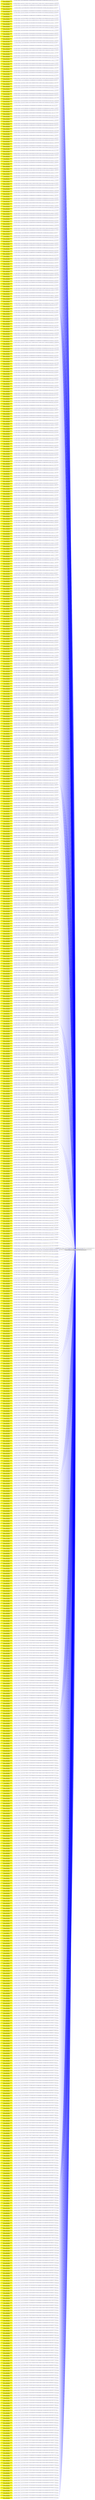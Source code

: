 digraph  {
rankdir=LR
"0"[color=black,label="id:0 HopCount: 0 pid:6208 proc_starttime:0 cmd:\"C:\Program Files\mozilla\firefox\firefox.exe\" owner uid:null owner group id:null,\n C:/Program Files/mozilla/firefox/firefox.exe C:/Program Files/mozilla/firefox/firefox.exe", shape=box,style=solid];
"0" -> "0" [id=1001,__obj="PROC_END"color=blue,label="id:1001 PROC_END **NORMAL**  seqs:[1557434425510000000, 1557434425510000000] T:[1557434425510000000, 1557434425510000000] relT:[0, 0]",style=solid];
"3"[color=yellow,label="id:3 HopCount: -1 srcIP:128.55.12.56:58653\ndstIP:207.138.235.225:80\ntype:SOCK_ESTABLISHED ", shape=box,style=filled];
"3" -> "0" [id=1002,__obj="READ"color=blue,label="id:1002 READ **NORMAL**  seqs:[1557429566729000000, 1557429566729000000] T:[1557429566729000000, 1557429566729000000] relT:[4858781000000, 4858781000000]",style=solid];
"4"[color=yellow,label="id:4 HopCount: -1 srcIP:128.55.12.56:57427\ndstIP:82.148.69.138:80\ntype:SOCK_ESTABLISHED ", shape=box,style=filled];
"4" -> "0" [id=1003,__obj="READ"color=blue,label="id:1003 READ **NORMAL**  seqs:[1557423777157000000, 1557423777157000000] T:[1557423777157000000, 1557423777157000000] relT:[10648353000000, 10648353000000]",style=solid];
"5"[color=yellow,label="id:5 HopCount: -1 srcIP:128.55.12.56:58616\ndstIP:207.138.235.225:80\ntype:SOCK_ESTABLISHED ", shape=box,style=filled];
"5" -> "0" [id=1004,__obj="READ"color=blue,label="id:1004 READ **NORMAL**  seqs:[1557429565816000000, 1557429565816000000] T:[1557429565816000000, 1557429565816000000] relT:[4859694000000, 4859694000000]",style=solid];
"8"[color=yellow,label="id:8 HopCount: -1 srcIP:128.55.12.56:59700\ndstIP:207.97.224.172:80\ntype:SOCK_ESTABLISHED ", shape=box,style=filled];
"8" -> "0" [id=1005,__obj="READ"color=blue,label="id:1005 READ **NORMAL**  seqs:[1557434359210000000, 1557434359211000000] T:[1557434359210000000, 1557434359211000000] relT:[66300000000, 66299000000]",style=solid];
"9"[color=yellow,label="id:9 HopCount: -1 srcIP:128.55.12.56:57552\ndstIP:193.97.251.210:80\ntype:SOCK_ESTABLISHED ", shape=box,style=filled];
"9" -> "0" [id=1006,__obj="READ"color=blue,label="id:1006 READ **NORMAL**  seqs:[1557423845359000000, 1557423845359000000] T:[1557423845359000000, 1557423845359000000] relT:[10580151000000, 10580151000000]",style=solid];
"10"[color=yellow,label="id:10 HopCount: -1 srcIP:128.55.12.56:59041\ndstIP:8.12.96.156:80\ntype:SOCK_ESTABLISHED ", shape=box,style=filled];
"10" -> "0" [id=1007,__obj="READ"color=blue,label="id:1007 READ **NORMAL**  seqs:[1557431125422000000, 1557431125425000000] T:[1557431125422000000, 1557431125425000000] relT:[3300088000000, 3300085000000]",style=solid];
"7"[color=yellow,label="id:7 HopCount: -1 srcIP:128.55.12.56:58870\ndstIP:150.188.7.5:80\ntype:SOCK_ESTABLISHED ", shape=box,style=filled];
"7" -> "0" [id=1008,__obj="READ"color=blue,label="id:1008 READ **NORMAL**  seqs:[1557429686800000000, 1557429686807000000] T:[1557429686800000000, 1557429686807000000] relT:[4738710000000, 4738703000000]",style=solid];
"11"[color=yellow,label="id:11 HopCount: -1 srcIP:128.55.12.56:59298\ndstIP:64.78.188.232:80\ntype:SOCK_ESTABLISHED ", shape=box,style=filled];
"11" -> "0" [id=1009,__obj="READ"color=blue,label="id:1009 READ **NORMAL**  seqs:[1557432017596000000, 1557432017596000000] T:[1557432017596000000, 1557432017596000000] relT:[2407914000000, 2407914000000]",style=solid];
"12"[color=yellow,label="id:12 HopCount: -1 srcIP:128.55.12.56:59093\ndstIP:195.250.146.80:80\ntype:SOCK_ESTABLISHED ", shape=box,style=filled];
"12" -> "0" [id=1010,__obj="READ"color=blue,label="id:1010 READ **NORMAL**  seqs:[1557431151177000000, 1557431151179000000] T:[1557431151177000000, 1557431151179000000] relT:[3274333000000, 3274331000000]",style=solid];
"13"[color=yellow,label="id:13 HopCount: -1 srcIP:128.55.12.56:58017\ndstIP:202.160.15.163:80\ntype:SOCK_ESTABLISHED ", shape=box,style=filled];
"13" -> "0" [id=1011,__obj="READ"color=blue,label="id:1011 READ **NORMAL**  seqs:[1557427283103000000, 1557427283104000000] T:[1557427283103000000, 1557427283104000000] relT:[7142407000000, 7142406000000]",style=solid];
"14"[color=yellow,label="id:14 HopCount: -1 srcIP:128.55.12.56:58723\ndstIP:63.211.255.103:80\ntype:SOCK_ESTABLISHED ", shape=box,style=filled];
"14" -> "0" [id=1012,__obj="READ"color=blue,label="id:1012 READ **NORMAL**  seqs:[1557429617557000000, 1557429617558000000] T:[1557429617557000000, 1557429617558000000] relT:[4807953000000, 4807952000000]",style=solid];
"15"[color=yellow,label="id:15 HopCount: -1 srcIP:128.55.12.56:58929\ndstIP:202.1.201.178:80\ntype:SOCK_ESTABLISHED ", shape=box,style=filled];
"15" -> "0" [id=1013,__obj="READ"color=blue,label="id:1013 READ **NORMAL**  seqs:[1557430711841000000, 1557430711844000000] T:[1557430711841000000, 1557430711844000000] relT:[3713669000000, 3713666000000]",style=solid];
"16"[color=yellow,label="id:16 HopCount: -1 srcIP:128.55.12.56:59534\ndstIP:204.0.99.114:80\ntype:SOCK_ESTABLISHED ", shape=box,style=filled];
"16" -> "0" [id=1014,__obj="READ"color=blue,label="id:1014 READ **NORMAL**  seqs:[1557433376763000000, 1557433376764000000] T:[1557433376763000000, 1557433376764000000] relT:[1048747000000, 1048746000000]",style=solid];
"17"[color=yellow,label="id:17 HopCount: -1 srcIP:128.55.12.56:59365\ndstIP:202.152.80.35:80\ntype:SOCK_ESTABLISHED ", shape=box,style=filled];
"17" -> "0" [id=1015,__obj="READ"color=blue,label="id:1015 READ **NORMAL**  seqs:[1557432024816000000, 1557432024816000000] T:[1557432024816000000, 1557432024816000000] relT:[2400694000000, 2400694000000]",style=solid];
"1000"[color=yellow,label="id:1000 HopCount: -1 srcIP:128.55.12.56:57967\ndstIP:208.44.49.50:80\ntype:SOCK_ESTABLISHED ", shape=box,style=filled];
"1000" -> "0" [id=1016,__obj="READ"color=blue,label="id:1016 READ **NORMAL**  seqs:[1557425911857000000, 1557425911859000000] T:[1557425911857000000, 1557425911859000000] relT:[8513653000000, 8513651000000]",style=solid];
"18"[color=yellow,label="id:18 HopCount: -1 srcIP:128.55.12.56:59784\ndstIP:216.205.80.149:80\ntype:SOCK_ESTABLISHED ", shape=box,style=filled];
"18" -> "0" [id=1017,__obj="READ"color=blue,label="id:1017 READ **NORMAL**  seqs:[1557434364485000000, 1557434364486000000] T:[1557434364485000000, 1557434364486000000] relT:[61025000000, 61024000000]",style=solid];
"19"[color=yellow,label="id:19 HopCount: -1 srcIP:128.55.12.56:59631\ndstIP:64.233.187.165:80\ntype:SOCK_ESTABLISHED ", shape=box,style=filled];
"19" -> "0" [id=1018,__obj="READ"color=blue,label="id:1018 READ **NORMAL**  seqs:[1557433379270000000, 1557433379271000000] T:[1557433379270000000, 1557433379271000000] relT:[1046240000000, 1046239000000]",style=solid];
"21"[color=yellow,label="id:21 HopCount: -1 srcIP:128.55.12.56:59764\ndstIP:207.97.224.172:80\ntype:SOCK_ESTABLISHED ", shape=box,style=filled];
"21" -> "0" [id=1019,__obj="READ"color=blue,label="id:1019 READ **NORMAL**  seqs:[1557434360135000000, 1557434360135000000] T:[1557434360135000000, 1557434360135000000] relT:[65375000000, 65375000000]",style=solid];
"20"[color=yellow,label="id:20 HopCount: -1 srcIP:128.55.12.56:57486\ndstIP:165.254.127.80:80\ntype:SOCK_ESTABLISHED ", shape=box,style=filled];
"20" -> "0" [id=1020,__obj="READ"color=blue,label="id:1020 READ **NORMAL**  seqs:[1557423843824000000, 1557423843828000000] T:[1557423843824000000, 1557423843828000000] relT:[10581686000000, 10581682000000]",style=solid];
"6"[color=yellow,label="id:6 HopCount: -1 srcIP:128.55.12.56:58522\ndstIP:207.138.235.225:80\ntype:SOCK_ESTABLISHED ", shape=box,style=filled];
"6" -> "0" [id=1021,__obj="READ"color=blue,label="id:1021 READ **NORMAL**  seqs:[1557429543009000000, 1557429543009000000] T:[1557429543009000000, 1557429543009000000] relT:[4882501000000, 4882501000000]",style=solid];
"22"[color=yellow,label="id:22 HopCount: -1 srcIP:128.55.12.56:59573\ndstIP:213.195.76.38:80\ntype:SOCK_ESTABLISHED ", shape=box,style=filled];
"22" -> "0" [id=1022,__obj="READ"color=blue,label="id:1022 READ **NORMAL**  seqs:[1557433377720000000, 1557433377720000000] T:[1557433377720000000, 1557433377720000000] relT:[1047790000000, 1047790000000]",style=solid];
"23"[color=yellow,label="id:23 HopCount: -1 srcIP:128.55.12.56:58085\ndstIP:200.74.201.132:80\ntype:SOCK_ESTABLISHED ", shape=box,style=filled];
"23" -> "0" [id=1023,__obj="READ"color=blue,label="id:1023 READ **NORMAL**  seqs:[1557427303023000000, 1557427303023000000] T:[1557427303023000000, 1557427303023000000] relT:[7122487000000, 7122487000000]",style=solid];
"25"[color=yellow,label="id:25 HopCount: -1 srcIP:128.55.12.56:58496\ndstIP:207.138.235.225:80\ntype:SOCK_ESTABLISHED ", shape=box,style=filled];
"25" -> "0" [id=1024,__obj="READ"color=blue,label="id:1024 READ **NORMAL**  seqs:[1557429542183000000, 1557429542198000000] T:[1557429542183000000, 1557429542198000000] relT:[4883327000000, 4883312000000]",style=solid];
"26"[color=yellow,label="id:26 HopCount: -1 srcIP:128.55.12.56:57604\ndstIP:195.28.176.87:80\ntype:SOCK_ESTABLISHED ", shape=box,style=filled];
"26" -> "0" [id=1025,__obj="READ"color=blue,label="id:1025 READ **NORMAL**  seqs:[1557424031336000000, 1557424031336000000] T:[1557424031336000000, 1557424031336000000] relT:[10394174000000, 10394174000000]",style=solid];
"27"[color=yellow,label="id:27 HopCount: -1 srcIP:128.55.12.56:58902\ndstIP:202.1.201.178:80\ntype:SOCK_ESTABLISHED ", shape=box,style=filled];
"27" -> "0" [id=1026,__obj="READ"color=blue,label="id:1026 READ **NORMAL**  seqs:[1557430707333000000, 1557430707338000000] T:[1557430707333000000, 1557430707338000000] relT:[3718177000000, 3718172000000]",style=solid];
"43"[color=yellow,label="id:43 HopCount: -1 srcIP:128.55.12.56:58900\ndstIP:202.1.201.178:80\ntype:SOCK_ESTABLISHED ", shape=box,style=filled];
"43" -> "0" [id=1027,__obj="READ"color=blue,label="id:1027 READ **NORMAL**  seqs:[1557430707329000000, 1557430707334000000] T:[1557430707329000000, 1557430707334000000] relT:[3718181000000, 3718176000000]",style=solid];
"28"[color=yellow,label="id:28 HopCount: -1 srcIP:128.55.12.56:57968\ndstIP:208.44.49.50:80\ntype:SOCK_ESTABLISHED ", shape=box,style=filled];
"28" -> "0" [id=1028,__obj="READ"color=blue,label="id:1028 READ **NORMAL**  seqs:[1557425911862000000, 1557425911863000000] T:[1557425911862000000, 1557425911863000000] relT:[8513648000000, 8513647000000]",style=solid];
"29"[color=yellow,label="id:29 HopCount: -1 srcIP:128.55.12.56:58858\ndstIP:150.188.7.5:80\ntype:SOCK_ESTABLISHED ", shape=box,style=filled];
"29" -> "0" [id=1029,__obj="READ"color=blue,label="id:1029 READ **NORMAL**  seqs:[1557429686418000000, 1557429686420000000] T:[1557429686418000000, 1557429686420000000] relT:[4739092000000, 4739090000000]",style=solid];
"30"[color=yellow,label="id:30 HopCount: -1 srcIP:128.55.12.56:58768\ndstIP:38.102.128.254:80\ntype:SOCK_ESTABLISHED ", shape=box,style=filled];
"30" -> "0" [id=1030,__obj="READ"color=blue,label="id:1030 READ **NORMAL**  seqs:[1557429644786000000, 1557429644786000000] T:[1557429644786000000, 1557429644786000000] relT:[4780724000000, 4780724000000]",style=solid];
"31"[color=yellow,label="id:31 HopCount: -1 srcIP:128.55.12.56:58376\ndstIP:63.240.17.163:80\ntype:SOCK_ESTABLISHED ", shape=box,style=filled];
"31" -> "0" [id=1031,__obj="READ"color=blue,label="id:1031 READ **NORMAL**  seqs:[1557429216058000000, 1557429216060000000] T:[1557429216058000000, 1557429216060000000] relT:[5209452000000, 5209450000000]",style=solid];
"32"[color=yellow,label="id:32 HopCount: -1 srcIP:128.55.12.56:57833\ndstIP:72.21.207.5:80\ntype:SOCK_ESTABLISHED ", shape=box,style=filled];
"32" -> "0" [id=1032,__obj="READ"color=blue,label="id:1032 READ **NORMAL**  seqs:[1557425784784000000, 1557425784785000000] T:[1557425784784000000, 1557425784785000000] relT:[8640726000000, 8640725000000]",style=solid];
"33"[color=yellow,label="id:33 HopCount: -1 srcIP:128.55.12.56:57584\ndstIP:195.28.176.87:80\ntype:SOCK_ESTABLISHED ", shape=box,style=filled];
"33" -> "0" [id=1033,__obj="READ"color=blue,label="id:1033 READ **NORMAL**  seqs:[1557424030721000000, 1557424030721000000] T:[1557424030721000000, 1557424030721000000] relT:[10394789000000, 10394789000000]",style=solid];
"35"[color=yellow,label="id:35 HopCount: -1 srcIP:128.55.12.56:59740\ndstIP:207.97.224.172:80\ntype:SOCK_ESTABLISHED ", shape=box,style=filled];
"35" -> "0" [id=1034,__obj="READ"color=blue,label="id:1034 READ **NORMAL**  seqs:[1557434359565000000, 1557434359565000000] T:[1557434359565000000, 1557434359565000000] relT:[65945000000, 65945000000]",style=solid];
"36"[color=yellow,label="id:36 HopCount: -1 srcIP:128.55.12.56:59291\ndstIP:64.78.188.232:80\ntype:SOCK_ESTABLISHED ", shape=box,style=filled];
"36" -> "0" [id=1035,__obj="READ"color=blue,label="id:1035 READ **NORMAL**  seqs:[1557432017141000000, 1557432017149000000] T:[1557432017141000000, 1557432017149000000] relT:[2408369000000, 2408361000000]",style=solid];
"37"[color=yellow,label="id:37 HopCount: -1 srcIP:128.55.12.56:58493\ndstIP:207.138.235.225:80\ntype:SOCK_ESTABLISHED ", shape=box,style=filled];
"37" -> "0" [id=1036,__obj="READ"color=blue,label="id:1036 READ **NORMAL**  seqs:[1557429542426000000, 1557429542426000000] T:[1557429542426000000, 1557429542426000000] relT:[4883084000000, 4883084000000]",style=solid];
"34"[color=yellow,label="id:34 HopCount: -1 srcIP:128.55.12.56:58123\ndstIP:129.24.168.10:80\ntype:SOCK_ESTABLISHED ", shape=box,style=filled];
"34" -> "0" [id=1037,__obj="READ"color=blue,label="id:1037 READ **NORMAL**  seqs:[1557427347032000000, 1557427347032000000] T:[1557427347032000000, 1557427347032000000] relT:[7078478000000, 7078478000000]",style=solid];
"2"[color=yellow,label="id:2 HopCount: -1 srcIP:128.55.12.56:58788\ndstIP:38.102.128.254:80\ntype:SOCK_ESTABLISHED ", shape=box,style=filled];
"2" -> "0" [id=1038,__obj="READ"color=blue,label="id:1038 READ **NORMAL**  seqs:[1557429645056000000, 1557429645056000000] T:[1557429645056000000, 1557429645056000000] relT:[4780454000000, 4780454000000]",style=solid];
"1"[color=yellow,label="id:1 HopCount: -1 srcIP:128.55.12.56:58381\ndstIP:63.240.17.163:80\ntype:SOCK_ESTABLISHED ", shape=box,style=filled];
"1" -> "0" [id=1039,__obj="READ"color=blue,label="id:1039 READ **NORMAL**  seqs:[1557429216086000000, 1557429216091000000] T:[1557429216086000000, 1557429216091000000] relT:[5209424000000, 5209419000000]",style=solid];
"38"[color=yellow,label="id:38 HopCount: -1 srcIP:128.55.12.56:58310\ndstIP:161.53.4.3:80\ntype:SOCK_ESTABLISHED ", shape=box,style=filled];
"38" -> "0" [id=1040,__obj="READ"color=blue,label="id:1040 READ **NORMAL**  seqs:[1557429167164000000, 1557429167165000000] T:[1557429167164000000, 1557429167165000000] relT:[5258346000000, 5258345000000]",style=solid];
"39"[color=yellow,label="id:39 HopCount: -1 srcIP:128.55.12.56:57415\ndstIP:194.226.80.160:80\ntype:SOCK_ESTABLISHED ", shape=box,style=filled];
"39" -> "0" [id=1041,__obj="READ"color=blue,label="id:1041 READ **NORMAL**  seqs:[1557423740526000000, 1557423740538000000] T:[1557423740526000000, 1557423740538000000] relT:[10684984000000, 10684972000000]",style=solid];
"40"[color=yellow,label="id:40 HopCount: -1 srcIP:128.55.12.56:57625\ndstIP:195.28.176.87:80\ntype:SOCK_ESTABLISHED ", shape=box,style=filled];
"40" -> "0" [id=1042,__obj="READ"color=blue,label="id:1042 READ **NORMAL**  seqs:[1557424032040000000, 1557424032042000000] T:[1557424032040000000, 1557424032042000000] relT:[10393470000000, 10393468000000]",style=solid];
"42"[color=yellow,label="id:42 HopCount: -1 srcIP:128.55.12.56:58930\ndstIP:202.1.201.178:80\ntype:SOCK_ESTABLISHED ", shape=box,style=filled];
"42" -> "0" [id=1043,__obj="READ"color=blue,label="id:1043 READ **NORMAL**  seqs:[1557430711878000000, 1557430711881000000] T:[1557430711878000000, 1557430711881000000] relT:[3713632000000, 3713629000000]",style=solid];
"41"[color=yellow,label="id:41 HopCount: -1 srcIP:128.55.12.56:59709\ndstIP:207.97.224.172:80\ntype:SOCK_ESTABLISHED ", shape=box,style=filled];
"41" -> "0" [id=1044,__obj="READ"color=blue,label="id:1044 READ **NORMAL**  seqs:[1557434359233000000, 1557434359235000000] T:[1557434359233000000, 1557434359235000000] relT:[66277000000, 66275000000]",style=solid];
"44"[color=yellow,label="id:44 HopCount: -1 srcIP:128.55.12.56:58091\ndstIP:200.74.201.132:80\ntype:SOCK_ESTABLISHED ", shape=box,style=filled];
"44" -> "0" [id=1045,__obj="READ"color=blue,label="id:1045 READ **NORMAL**  seqs:[1557427303062000000, 1557427303062000000] T:[1557427303062000000, 1557427303062000000] relT:[7122448000000, 7122448000000]",style=solid];
"48"[color=yellow,label="id:48 HopCount: -1 srcIP:128.55.12.56:58206\ndstIP:193.230.195.2:80\ntype:SOCK_ESTABLISHED ", shape=box,style=filled];
"48" -> "0" [id=1046,__obj="READ"color=blue,label="id:1046 READ **NORMAL**  seqs:[1557428269293000000, 1557428269299000000] T:[1557428269293000000, 1557428269299000000] relT:[6156217000000, 6156211000000]",style=solid];
"49"[color=yellow,label="id:49 HopCount: -1 srcIP:128.55.12.56:58712\ndstIP:63.211.255.103:80\ntype:SOCK_ESTABLISHED ", shape=box,style=filled];
"49" -> "0" [id=1047,__obj="READ"color=blue,label="id:1047 READ **NORMAL**  seqs:[1557429620739000000, 1557429620740000000] T:[1557429620739000000, 1557429620740000000] relT:[4804771000000, 4804770000000]",style=solid];
"50"[color=yellow,label="id:50 HopCount: -1 srcIP:128.55.12.56:57803\ndstIP:67.28.122.168:80\ntype:SOCK_ESTABLISHED ", shape=box,style=filled];
"50" -> "0" [id=1048,__obj="READ"color=blue,label="id:1048 READ **NORMAL**  seqs:[1557425744298000000, 1557425744298000000] T:[1557425744298000000, 1557425744298000000] relT:[8681212000000, 8681212000000]",style=solid];
"52"[color=yellow,label="id:52 HopCount: -1 srcIP:128.55.12.56:58730\ndstIP:63.211.255.103:80\ntype:SOCK_ESTABLISHED ", shape=box,style=filled];
"52" -> "0" [id=1049,__obj="READ"color=blue,label="id:1049 READ **NORMAL**  seqs:[1557429617662000000, 1557429617662000000] T:[1557429617662000000, 1557429617662000000] relT:[4807848000000, 4807848000000]",style=solid];
"53"[color=yellow,label="id:53 HopCount: -1 srcIP:128.55.12.56:59491\ndstIP:130.94.250.52:80\ntype:SOCK_ESTABLISHED ", shape=box,style=filled];
"53" -> "0" [id=1050,__obj="READ"color=blue,label="id:1050 READ **NORMAL**  seqs:[1557433143128000000, 1557433143128000000] T:[1557433143128000000, 1557433143128000000] relT:[1282382000000, 1282382000000]",style=solid];
"54"[color=yellow,label="id:54 HopCount: -1 srcIP:128.55.12.56:58544\ndstIP:207.138.235.225:80\ntype:SOCK_ESTABLISHED ", shape=box,style=filled];
"54" -> "0" [id=1051,__obj="READ"color=blue,label="id:1051 READ **NORMAL**  seqs:[1557429543190000000, 1557429543192000000] T:[1557429543190000000, 1557429543192000000] relT:[4882320000000, 4882318000000]",style=solid];
"55"[color=yellow,label="id:55 HopCount: -1 srcIP:128.55.12.56:58646\ndstIP:207.138.235.225:80\ntype:SOCK_ESTABLISHED ", shape=box,style=filled];
"55" -> "0" [id=1052,__obj="READ"color=blue,label="id:1052 READ **NORMAL**  seqs:[1557429566534000000, 1557429566534000000] T:[1557429566534000000, 1557429566534000000] relT:[4858976000000, 4858976000000]",style=solid];
"56"[color=yellow,label="id:56 HopCount: -1 srcIP:128.55.12.56:59310\ndstIP:64.78.188.232:80\ntype:SOCK_ESTABLISHED ", shape=box,style=filled];
"56" -> "0" [id=1053,__obj="READ"color=blue,label="id:1053 READ **NORMAL**  seqs:[1557432017829000000, 1557432017829000000] T:[1557432017829000000, 1557432017829000000] relT:[2407681000000, 2407681000000]",style=solid];
"57"[color=yellow,label="id:57 HopCount: -1 srcIP:128.55.12.56:57398\ndstIP:194.226.80.160:80\ntype:SOCK_ESTABLISHED ", shape=box,style=filled];
"57" -> "0" [id=1054,__obj="READ"color=blue,label="id:1054 READ **NORMAL**  seqs:[1557423740364000000, 1557423740407000000] T:[1557423740364000000, 1557423740407000000] relT:[10685146000000, 10685103000000]",style=solid];
"24"[color=yellow,label="id:24 HopCount: -1 srcIP:128.55.12.56:58361\ndstIP:63.240.17.163:80\ntype:SOCK_ESTABLISHED ", shape=box,style=filled];
"24" -> "0" [id=1055,__obj="READ"color=blue,label="id:1055 READ **NORMAL**  seqs:[1557429215620000000, 1557429215632000000] T:[1557429215620000000, 1557429215632000000] relT:[5209890000000, 5209878000000]",style=solid];
"58"[color=yellow,label="id:58 HopCount: -1 srcIP:128.55.12.56:58802\ndstIP:38.102.128.254:80\ntype:SOCK_ESTABLISHED ", shape=box,style=filled];
"58" -> "0" [id=1056,__obj="READ"color=blue,label="id:1056 READ **NORMAL**  seqs:[1557429645214000000, 1557429645214000000] T:[1557429645214000000, 1557429645214000000] relT:[4780296000000, 4780296000000]",style=solid];
"59"[color=yellow,label="id:59 HopCount: -1 srcIP:128.55.12.56:59272\ndstIP:202.152.80.35:80\ntype:SOCK_ESTABLISHED ", shape=box,style=filled];
"59" -> "0" [id=1057,__obj="READ"color=blue,label="id:1057 READ **NORMAL**  seqs:[1557431981919000000, 1557431981920000000] T:[1557431981919000000, 1557431981920000000] relT:[2443591000000, 2443590000000]",style=solid];
"60"[color=yellow,label="id:60 HopCount: -1 srcIP:128.55.12.56:59100\ndstIP:195.250.146.80:80\ntype:SOCK_ESTABLISHED ", shape=box,style=filled];
"60" -> "0" [id=1058,__obj="READ"color=blue,label="id:1058 READ **NORMAL**  seqs:[1557431151267000000, 1557431151268000000] T:[1557431151267000000, 1557431151268000000] relT:[3274243000000, 3274242000000]",style=solid];
"51"[color=yellow,label="id:51 HopCount: -1 srcIP:128.55.12.56:57578\ndstIP:195.28.176.87:80\ntype:SOCK_ESTABLISHED ", shape=box,style=filled];
"51" -> "0" [id=1059,__obj="READ"color=blue,label="id:1059 READ **NORMAL**  seqs:[1557424030613000000, 1557424030614000000] T:[1557424030613000000, 1557424030614000000] relT:[10394897000000, 10394896000000]",style=solid];
"61"[color=yellow,label="id:61 HopCount: -1 srcIP:128.55.12.56:58784\ndstIP:38.102.128.254:80\ntype:SOCK_ESTABLISHED ", shape=box,style=filled];
"61" -> "0" [id=1060,__obj="READ"color=blue,label="id:1060 READ **NORMAL**  seqs:[1557429644995000000, 1557429644995000000] T:[1557429644995000000, 1557429644995000000] relT:[4780515000000, 4780515000000]",style=solid];
"62"[color=yellow,label="id:62 HopCount: -1 srcIP:128.55.12.56:58404\ndstIP:63.240.17.163:80\ntype:SOCK_ESTABLISHED ", shape=box,style=filled];
"62" -> "0" [id=1061,__obj="READ"color=blue,label="id:1061 READ **NORMAL**  seqs:[1557429217109000000, 1557429217109000000] T:[1557429217109000000, 1557429217109000000] relT:[5208401000000, 5208401000000]",style=solid];
"63"[color=yellow,label="id:63 HopCount: -1 srcIP:128.55.12.56:58724\ndstIP:63.211.255.103:80\ntype:SOCK_ESTABLISHED ", shape=box,style=filled];
"63" -> "0" [id=1062,__obj="READ"color=blue,label="id:1062 READ **NORMAL**  seqs:[1557429617599000000, 1557429617599000000] T:[1557429617599000000, 1557429617599000000] relT:[4807911000000, 4807911000000]",style=solid];
"65"[color=yellow,label="id:65 HopCount: -1 srcIP:128.55.12.56:57477\ndstIP:165.254.127.80:80\ntype:SOCK_ESTABLISHED ", shape=box,style=filled];
"65" -> "0" [id=1063,__obj="READ"color=blue,label="id:1063 READ **NORMAL**  seqs:[1557423843727000000, 1557423843728000000] T:[1557423843727000000, 1557423843728000000] relT:[10581783000000, 10581782000000]",style=solid];
"66"[color=yellow,label="id:66 HopCount: -1 srcIP:128.55.12.56:57797\ndstIP:212.58.98.222:80\ntype:SOCK_ESTABLISHED ", shape=box,style=filled];
"66" -> "0" [id=1064,__obj="READ"color=blue,label="id:1064 READ **NORMAL**  seqs:[1557425714870000000, 1557425714870000000] T:[1557425714870000000, 1557425714870000000] relT:[8710640000000, 8710640000000]",style=solid];
"67"[color=yellow,label="id:67 HopCount: -1 srcIP:128.55.12.56:58322\ndstIP:161.53.4.3:80\ntype:SOCK_ESTABLISHED ", shape=box,style=filled];
"67" -> "0" [id=1065,__obj="READ"color=blue,label="id:1065 READ **NORMAL**  seqs:[1557429167377000000, 1557429167378000000] T:[1557429167377000000, 1557429167378000000] relT:[5258133000000, 5258132000000]",style=solid];
"68"[color=yellow,label="id:68 HopCount: -1 srcIP:128.55.12.56:59240\ndstIP:76.9.1.81:80\ntype:SOCK_ESTABLISHED ", shape=box,style=filled];
"68" -> "0" [id=1066,__obj="READ"color=blue,label="id:1066 READ **NORMAL**  seqs:[1557431950978000000, 1557431950978000000] T:[1557431950978000000, 1557431950978000000] relT:[2474532000000, 2474532000000]",style=solid];
"69"[color=yellow,label="id:69 HopCount: -1 srcIP:128.55.12.56:59653\ndstIP:74.53.127.208:80\ntype:SOCK_ESTABLISHED ", shape=box,style=filled];
"69" -> "0" [id=1067,__obj="READ"color=blue,label="id:1067 READ **NORMAL**  seqs:[1557433379564000000, 1557433379564000000] T:[1557433379564000000, 1557433379564000000] relT:[1045946000000, 1045946000000]",style=solid];
"71"[color=yellow,label="id:71 HopCount: -1 srcIP:128.55.12.56:58558\ndstIP:207.138.235.225:80\ntype:SOCK_ESTABLISHED ", shape=box,style=filled];
"71" -> "0" [id=1068,__obj="READ"color=blue,label="id:1068 READ **NORMAL**  seqs:[1557429543567000000, 1557429543567000000] T:[1557429543567000000, 1557429543567000000] relT:[4881943000000, 4881943000000]",style=solid];
"72"[color=yellow,label="id:72 HopCount: -1 srcIP:128.55.12.56:57676\ndstIP:12.47.46.55:80\ntype:SOCK_ESTABLISHED ", shape=box,style=filled];
"72" -> "0" [id=1069,__obj="READ"color=blue,label="id:1069 READ **NORMAL**  seqs:[1557425388645000000, 1557425388647000000] T:[1557425388645000000, 1557425388647000000] relT:[9036865000000, 9036863000000]",style=solid];
"73"[color=yellow,label="id:73 HopCount: -1 srcIP:128.55.12.56:58021\ndstIP:202.160.15.163:80\ntype:SOCK_ESTABLISHED ", shape=box,style=filled];
"73" -> "0" [id=1070,__obj="READ"color=blue,label="id:1070 READ **NORMAL**  seqs:[1557427283117000000, 1557427283117000000] T:[1557427283117000000, 1557427283117000000] relT:[7142393000000, 7142393000000]",style=solid];
"74"[color=yellow,label="id:74 HopCount: -1 srcIP:128.55.12.56:58360\ndstIP:63.114.195.20:80\ntype:SOCK_ESTABLISHED ", shape=box,style=filled];
"74" -> "0" [id=1071,__obj="READ"color=blue,label="id:1071 READ **NORMAL**  seqs:[1557429214458000000, 1557429214458000000] T:[1557429214458000000, 1557429214458000000] relT:[5211052000000, 5211052000000]",style=solid];
"75"[color=yellow,label="id:75 HopCount: -1 srcIP:128.55.12.56:59206\ndstIP:76.9.1.81:80\ntype:SOCK_ESTABLISHED ", shape=box,style=filled];
"75" -> "0" [id=1072,__obj="READ"color=blue,label="id:1072 READ **NORMAL**  seqs:[1557431947910000000, 1557431947910000000] T:[1557431947910000000, 1557431947910000000] relT:[2477600000000, 2477600000000]",style=solid];
"76"[color=yellow,label="id:76 HopCount: -1 srcIP:128.55.12.56:59440\ndstIP:199.88.22.37:80\ntype:SOCK_ESTABLISHED ", shape=box,style=filled];
"76" -> "0" [id=1073,__obj="READ"color=blue,label="id:1073 READ **NORMAL**  seqs:[1557433120680000000, 1557433120683000000] T:[1557433120680000000, 1557433120683000000] relT:[1304830000000, 1304827000000]",style=solid];
"77"[color=yellow,label="id:77 HopCount: -1 srcIP:128.55.12.56:59180\ndstIP:64.147.183.40:80\ntype:SOCK_ESTABLISHED ", shape=box,style=filled];
"77" -> "0" [id=1074,__obj="READ"color=blue,label="id:1074 READ **NORMAL**  seqs:[1557431947876000000, 1557431947876000000] T:[1557431947876000000, 1557431947876000000] relT:[2477634000000, 2477634000000]",style=solid];
"78"[color=yellow,label="id:78 HopCount: -1 srcIP:128.55.12.56:58735\ndstIP:63.211.255.103:80\ntype:SOCK_ESTABLISHED ", shape=box,style=filled];
"78" -> "0" [id=1075,__obj="READ"color=blue,label="id:1075 READ **NORMAL**  seqs:[1557429617725000000, 1557429617727000000] T:[1557429617725000000, 1557429617727000000] relT:[4807785000000, 4807783000000]",style=solid];
"79"[color=yellow,label="id:79 HopCount: -1 srcIP:128.55.12.56:59650\ndstIP:213.195.76.38:80\ntype:SOCK_ESTABLISHED ", shape=box,style=filled];
"79" -> "0" [id=1076,__obj="READ"color=blue,label="id:1076 READ **NORMAL**  seqs:[1557433379390000000, 1557433379391000000] T:[1557433379390000000, 1557433379391000000] relT:[1046120000000, 1046119000000]",style=solid];
"46"[color=yellow,label="id:46 HopCount: -1 srcIP:128.55.12.56:59152\ndstIP:195.250.146.80:80\ntype:SOCK_ESTABLISHED ", shape=box,style=filled];
"46" -> "0" [id=1077,__obj="READ"color=blue,label="id:1077 READ **NORMAL**  seqs:[1557431152261000000, 1557431152263000000] T:[1557431152261000000, 1557431152263000000] relT:[3273249000000, 3273247000000]",style=solid];
"47"[color=yellow,label="id:47 HopCount: -1 srcIP:128.55.12.56:57556\ndstIP:193.97.251.210:80\ntype:SOCK_ESTABLISHED ", shape=box,style=filled];
"47" -> "0" [id=1078,__obj="READ"color=blue,label="id:1078 READ **NORMAL**  seqs:[1557423845425000000, 1557423845425000000] T:[1557423845425000000, 1557423845425000000] relT:[10580085000000, 10580085000000]",style=solid];
"45"[color=yellow,label="id:45 HopCount: -1 srcIP:128.55.12.56:57695\ndstIP:204.154.41.99:80\ntype:SOCK_ESTABLISHED ", shape=box,style=filled];
"45" -> "0" [id=1079,__obj="READ"color=blue,label="id:1079 READ **NORMAL**  seqs:[1557425661531000000, 1557425661531000000] T:[1557425661531000000, 1557425661531000000] relT:[8763979000000, 8763979000000]",style=solid];
"80"[color=yellow,label="id:80 HopCount: -1 srcIP:128.55.12.56:58827\ndstIP:150.188.7.5:80\ntype:SOCK_ESTABLISHED ", shape=box,style=filled];
"80" -> "0" [id=1080,__obj="READ"color=blue,label="id:1080 READ **NORMAL**  seqs:[1557429685905000000, 1557429685946000000] T:[1557429685905000000, 1557429685946000000] relT:[4739605000000, 4739564000000]",style=solid];
"81"[color=yellow,label="id:81 HopCount: -1 srcIP:128.55.12.56:58778\ndstIP:38.102.128.254:80\ntype:SOCK_ESTABLISHED ", shape=box,style=filled];
"81" -> "0" [id=1081,__obj="READ"color=blue,label="id:1081 READ **NORMAL**  seqs:[1557429644935000000, 1557429644935000000] T:[1557429644935000000, 1557429644935000000] relT:[4780575000000, 4780575000000]",style=solid];
"82"[color=yellow,label="id:82 HopCount: -1 srcIP:128.55.12.56:57440\ndstIP:19.49.27.211:80\ntype:SOCK_ESTABLISHED ", shape=box,style=filled];
"82" -> "0" [id=1082,__obj="READ"color=blue,label="id:1082 READ **NORMAL**  seqs:[1557423815280000000, 1557425005890000000] T:[1557423815280000000, 1557425005890000000] relT:[10610230000000, 9419620000000]",style=solid];
"70"[color=yellow,label="id:70 HopCount: -1 srcIP:128.55.12.56:57944\ndstIP:208.44.49.50:80\ntype:SOCK_ESTABLISHED ", shape=box,style=filled];
"70" -> "0" [id=1083,__obj="READ"color=blue,label="id:1083 READ **NORMAL**  seqs:[1557425911379000000, 1557425911387000000] T:[1557425911379000000, 1557425911387000000] relT:[8514131000000, 8514123000000]",style=solid];
"83"[color=yellow,label="id:83 HopCount: -1 srcIP:128.55.12.56:58125\ndstIP:129.24.168.10:80\ntype:SOCK_ESTABLISHED ", shape=box,style=filled];
"83" -> "0" [id=1084,__obj="READ"color=blue,label="id:1084 READ **NORMAL**  seqs:[1557427347105000000, 1557427347105000000] T:[1557427347105000000, 1557427347105000000] relT:[7078405000000, 7078405000000]",style=solid];
"84"[color=yellow,label="id:84 HopCount: -1 srcIP:128.55.12.56:57409\ndstIP:194.226.80.160:80\ntype:SOCK_ESTABLISHED ", shape=box,style=filled];
"84" -> "0" [id=1085,__obj="READ"color=blue,label="id:1085 READ **NORMAL**  seqs:[1557423740480000000, 1557423740482000000] T:[1557423740480000000, 1557423740482000000] relT:[10685030000000, 10685028000000]",style=solid];
"88"[color=yellow,label="id:88 HopCount: -1 srcIP:128.55.12.56:58221\ndstIP:204.68.195.29:80\ntype:SOCK_ESTABLISHED ", shape=box,style=filled];
"88" -> "0" [id=1086,__obj="READ"color=blue,label="id:1086 READ **NORMAL**  seqs:[1557428291439000000, 1557428291440000000] T:[1557428291439000000, 1557428291440000000] relT:[6134071000000, 6134070000000]",style=solid];
"89"[color=yellow,label="id:89 HopCount: -1 srcIP:128.55.12.56:58741\ndstIP:38.102.128.254:80\ntype:SOCK_ESTABLISHED ", shape=box,style=filled];
"89" -> "0" [id=1087,__obj="READ"color=blue,label="id:1087 READ **NORMAL**  seqs:[1557429644224000000, 1557429644224000000] T:[1557429644224000000, 1557429644224000000] relT:[4781286000000, 4781286000000]",style=solid];
"90"[color=yellow,label="id:90 HopCount: -1 srcIP:128.55.12.56:59386\ndstIP:202.152.80.35:80\ntype:SOCK_ESTABLISHED ", shape=box,style=filled];
"90" -> "0" [id=1088,__obj="READ"color=blue,label="id:1088 READ **NORMAL**  seqs:[1557432025079000000, 1557432025079000000] T:[1557432025079000000, 1557432025079000000] relT:[2400431000000, 2400431000000]",style=solid];
"91"[color=yellow,label="id:91 HopCount: -1 srcIP:128.55.12.56:58200\ndstIP:193.230.195.2:80\ntype:SOCK_ESTABLISHED ", shape=box,style=filled];
"91" -> "0" [id=1089,__obj="READ"color=blue,label="id:1089 READ **NORMAL**  seqs:[1557428269251000000, 1557428269265000000] T:[1557428269251000000, 1557428269265000000] relT:[6156259000000, 6156245000000]",style=solid];
"92"[color=yellow,label="id:92 HopCount: -1 srcIP:128.55.12.56:57974\ndstIP:208.44.49.50:80\ntype:SOCK_ESTABLISHED ", shape=box,style=filled];
"92" -> "0" [id=1090,__obj="READ"color=blue,label="id:1090 READ **NORMAL**  seqs:[1557425911987000000, 1557425911988000000] T:[1557425911987000000, 1557425911988000000] relT:[8513523000000, 8513522000000]",style=solid];
"93"[color=yellow,label="id:93 HopCount: -1 srcIP:128.55.12.56:58781\ndstIP:38.102.128.254:80\ntype:SOCK_ESTABLISHED ", shape=box,style=filled];
"93" -> "0" [id=1091,__obj="READ"color=blue,label="id:1091 READ **NORMAL**  seqs:[1557429644967000000, 1557429644967000000] T:[1557429644967000000, 1557429644967000000] relT:[4780543000000, 4780543000000]",style=solid];
"94"[color=yellow,label="id:94 HopCount: -1 srcIP:128.55.12.56:57456\ndstIP:165.254.127.80:80\ntype:SOCK_ESTABLISHED ", shape=box,style=filled];
"94" -> "0" [id=1092,__obj="READ"color=blue,label="id:1092 READ **NORMAL**  seqs:[1557423843444000000, 1557423843444000000] T:[1557423843444000000, 1557423843444000000] relT:[10582066000000, 10582066000000]",style=solid];
"95"[color=yellow,label="id:95 HopCount: -1 srcIP:128.55.12.56:57957\ndstIP:208.44.49.50:80\ntype:SOCK_ESTABLISHED ", shape=box,style=filled];
"95" -> "0" [id=1093,__obj="READ"color=blue,label="id:1093 READ **NORMAL**  seqs:[1557425911701000000, 1557425911702000000] T:[1557425911701000000, 1557425911702000000] relT:[8513809000000, 8513808000000]",style=solid];
"96"[color=yellow,label="id:96 HopCount: -1 srcIP:128.55.12.56:58747\ndstIP:38.102.128.254:80\ntype:SOCK_ESTABLISHED ", shape=box,style=filled];
"96" -> "0" [id=1094,__obj="READ"color=blue,label="id:1094 READ **NORMAL**  seqs:[1557429644387000000, 1557429644393000000] T:[1557429644387000000, 1557429644393000000] relT:[4781123000000, 4781117000000]",style=solid];
"97"[color=yellow,label="id:97 HopCount: -1 srcIP:128.55.12.56:59703\ndstIP:207.97.224.172:80\ntype:SOCK_ESTABLISHED ", shape=box,style=filled];
"97" -> "0" [id=1095,__obj="READ"color=blue,label="id:1095 READ **NORMAL**  seqs:[1557434359221000000, 1557434359222000000] T:[1557434359221000000, 1557434359222000000] relT:[66289000000, 66288000000]",style=solid];
"98"[color=yellow,label="id:98 HopCount: -1 srcIP:128.55.12.56:59667\ndstIP:8.12.96.9:80\ntype:SOCK_ESTABLISHED ", shape=box,style=filled];
"98" -> "0" [id=1096,__obj="READ"color=blue,label="id:1096 READ **NORMAL**  seqs:[1557433380149000000, 1557433380150000000] T:[1557433380149000000, 1557433380150000000] relT:[1045361000000, 1045360000000]",style=solid];
"99"[color=yellow,label="id:99 HopCount: -1 srcIP:128.55.12.56:59472\ndstIP:72.21.207.242:80\ntype:SOCK_ESTABLISHED ", shape=box,style=filled];
"99" -> "0" [id=1097,__obj="READ"color=blue,label="id:1097 READ **NORMAL**  seqs:[1557433142898000000, 1557433142900000000] T:[1557433142898000000, 1557433142900000000] relT:[1282612000000, 1282610000000]",style=solid];
"64"[color=yellow,label="id:64 HopCount: -1 srcIP:128.55.12.56:58882\ndstIP:205.206.231.12:80\ntype:SOCK_ESTABLISHED ", shape=box,style=filled];
"64" -> "0" [id=1098,__obj="READ"color=blue,label="id:1098 READ **NORMAL**  seqs:[1557430328760000000, 1557430328760000000] T:[1557430328760000000, 1557430328760000000] relT:[4096750000000, 4096750000000]",style=solid];
"100"[color=yellow,label="id:100 HopCount: -1 srcIP:128.55.12.56:58793\ndstIP:38.102.128.254:80\ntype:SOCK_ESTABLISHED ", shape=box,style=filled];
"100" -> "0" [id=1099,__obj="READ"color=blue,label="id:1099 READ **NORMAL**  seqs:[1557429645101000000, 1557429645101000000] T:[1557429645101000000, 1557429645101000000] relT:[4780409000000, 4780409000000]",style=solid];
"101"[color=yellow,label="id:101 HopCount: -1 srcIP:128.55.12.56:58896\ndstIP:67.28.122.168:80\ntype:SOCK_ESTABLISHED ", shape=box,style=filled];
"101" -> "0" [id=1100,__obj="READ"color=blue,label="id:1100 READ **NORMAL**  seqs:[1557430689256000000, 1557430689256000000] T:[1557430689256000000, 1557430689256000000] relT:[3736254000000, 3736254000000]",style=solid];
"102"[color=yellow,label="id:102 HopCount: -1 srcIP:128.55.12.56:58854\ndstIP:150.188.7.5:80\ntype:SOCK_ESTABLISHED ", shape=box,style=filled];
"102" -> "0" [id=1101,__obj="READ"color=blue,label="id:1101 READ **NORMAL**  seqs:[1557429686372000000, 1557429686373000000] T:[1557429686372000000, 1557429686373000000] relT:[4739138000000, 4739137000000]",style=solid];
"103"[color=yellow,label="id:103 HopCount: -1 srcIP:128.55.12.56:58989\ndstIP:202.1.201.178:80\ntype:SOCK_ESTABLISHED ", shape=box,style=filled];
"103" -> "0" [id=1102,__obj="READ"color=blue,label="id:1102 READ **NORMAL**  seqs:[1557430749506000000, 1557430749508000000] T:[1557430749506000000, 1557430749508000000] relT:[3676004000000, 3676002000000]",style=solid];
"104"[color=yellow,label="id:104 HopCount: -1 srcIP:128.55.12.56:58648\ndstIP:207.138.235.225:80\ntype:SOCK_ESTABLISHED ", shape=box,style=filled];
"104" -> "0" [id=1103,__obj="READ"color=blue,label="id:1103 READ **NORMAL**  seqs:[1557429566580000000, 1557429566580000000] T:[1557429566580000000, 1557429566580000000] relT:[4858930000000, 4858930000000]",style=solid];
"105"[color=yellow,label="id:105 HopCount: -1 srcIP:128.55.12.56:57856\ndstIP:8.12.96.66:80\ntype:SOCK_ESTABLISHED ", shape=box,style=filled];
"105" -> "0" [id=1104,__obj="READ"color=blue,label="id:1104 READ **NORMAL**  seqs:[1557425821279000000, 1557425821279000000] T:[1557425821279000000, 1557425821279000000] relT:[8604231000000, 8604231000000]",style=solid];
"107"[color=yellow,label="id:107 HopCount: -1 srcIP:128.55.12.56:57542\ndstIP:165.254.127.80:80\ntype:SOCK_ESTABLISHED ", shape=box,style=filled];
"107" -> "0" [id=1105,__obj="READ"color=blue,label="id:1105 READ **NORMAL**  seqs:[1557423844946000000, 1557423844946000000] T:[1557423844946000000, 1557423844946000000] relT:[10580564000000, 10580564000000]",style=solid];
"108"[color=yellow,label="id:108 HopCount: -1 srcIP:128.55.12.56:58213\ndstIP:193.230.195.2:80\ntype:SOCK_ESTABLISHED ", shape=box,style=filled];
"108" -> "0" [id=1106,__obj="READ"color=blue,label="id:1106 READ **NORMAL**  seqs:[1557428269423000000, 1557428269424000000] T:[1557428269423000000, 1557428269424000000] relT:[6156087000000, 6156086000000]",style=solid];
"109"[color=yellow,label="id:109 HopCount: -1 srcIP:128.55.12.56:57730\ndstIP:198.74.11.20:80\ntype:SOCK_ESTABLISHED ", shape=box,style=filled];
"109" -> "0" [id=1107,__obj="READ"color=blue,label="id:1107 READ **NORMAL**  seqs:[1557425696928000000, 1557425696928000000] T:[1557425696928000000, 1557425696928000000] relT:[8728582000000, 8728582000000]",style=solid];
"110"[color=yellow,label="id:110 HopCount: -1 srcIP:128.55.12.56:58428\ndstIP:65.173.211.241:80\ntype:SOCK_ESTABLISHED ", shape=box,style=filled];
"110" -> "0" [id=1108,__obj="READ"color=blue,label="id:1108 READ **NORMAL**  seqs:[1557429241310000000, 1557429241311000000] T:[1557429241310000000, 1557429241311000000] relT:[5184200000000, 5184199000000]",style=solid];
"111"[color=yellow,label="id:111 HopCount: -1 srcIP:128.55.12.56:58739\ndstIP:63.211.255.103:80\ntype:SOCK_ESTABLISHED ", shape=box,style=filled];
"111" -> "0" [id=1109,__obj="READ"color=blue,label="id:1109 READ **NORMAL**  seqs:[1557429617805000000, 1557429617805000000] T:[1557429617805000000, 1557429617805000000] relT:[4807705000000, 4807705000000]",style=solid];
"113"[color=yellow,label="id:113 HopCount: -1 srcIP:128.55.12.56:58629\ndstIP:207.138.235.225:80\ntype:SOCK_ESTABLISHED ", shape=box,style=filled];
"113" -> "0" [id=1110,__obj="READ"color=blue,label="id:1110 READ **NORMAL**  seqs:[1557429566212000000, 1557429566213000000] T:[1557429566212000000, 1557429566213000000] relT:[4859298000000, 4859297000000]",style=solid];
"114"[color=yellow,label="id:114 HopCount: -1 srcIP:128.55.12.56:58850\ndstIP:150.188.7.5:80\ntype:SOCK_ESTABLISHED ", shape=box,style=filled];
"114" -> "0" [id=1111,__obj="READ"color=blue,label="id:1111 READ **NORMAL**  seqs:[1557429686264000000, 1557429686284000000] T:[1557429686264000000, 1557429686284000000] relT:[4739246000000, 4739226000000]",style=solid];
"115"[color=yellow,label="id:115 HopCount: -1 srcIP:128.55.12.56:57587\ndstIP:195.28.176.87:80\ntype:SOCK_ESTABLISHED ", shape=box,style=filled];
"115" -> "0" [id=1112,__obj="READ"color=blue,label="id:1112 READ **NORMAL**  seqs:[1557424030818000000, 1557424030819000000] T:[1557424030818000000, 1557424030819000000] relT:[10394692000000, 10394691000000]",style=solid];
"116"[color=yellow,label="id:116 HopCount: -1 srcIP:128.55.12.56:58585\ndstIP:207.138.235.225:80\ntype:SOCK_ESTABLISHED ", shape=box,style=filled];
"116" -> "0" [id=1113,__obj="READ"color=blue,label="id:1113 READ **NORMAL**  seqs:[1557429561943000000, 1557429561943000000] T:[1557429561943000000, 1557429561943000000] relT:[4863567000000, 4863567000000]",style=solid];
"117"[color=yellow,label="id:117 HopCount: -1 srcIP:128.55.12.56:58205\ndstIP:193.230.195.2:80\ntype:SOCK_ESTABLISHED ", shape=box,style=filled];
"117" -> "0" [id=1114,__obj="READ"color=blue,label="id:1114 READ **NORMAL**  seqs:[1557428269285000000, 1557428269301000000] T:[1557428269285000000, 1557428269301000000] relT:[6156225000000, 6156209000000]",style=solid];
"118"[color=yellow,label="id:118 HopCount: -1 srcIP:128.55.12.56:58996\ndstIP:203.127.121.105:80\ntype:SOCK_ESTABLISHED ", shape=box,style=filled];
"118" -> "0" [id=1115,__obj="READ"color=blue,label="id:1115 READ **NORMAL**  seqs:[1557431073504000000, 1557431073505000000] T:[1557431073504000000, 1557431073505000000] relT:[3352006000000, 3352005000000]",style=solid];
"120"[color=yellow,label="id:120 HopCount: -1 srcIP:128.55.12.56:59363\ndstIP:202.152.80.35:80\ntype:SOCK_ESTABLISHED ", shape=box,style=filled];
"120" -> "0" [id=1116,__obj="READ"color=blue,label="id:1116 READ **NORMAL**  seqs:[1557432024801000000, 1557432024801000000] T:[1557432024801000000, 1557432024801000000] relT:[2400709000000, 2400709000000]",style=solid];
"121"[color=yellow,label="id:121 HopCount: -1 srcIP:128.55.12.56:58815\ndstIP:150.188.7.5:80\ntype:SOCK_ESTABLISHED ", shape=box,style=filled];
"121" -> "0" [id=1117,__obj="READ"color=blue,label="id:1117 READ **NORMAL**  seqs:[1557429685754000000, 1557429685757000000] T:[1557429685754000000, 1557429685757000000] relT:[4739756000000, 4739753000000]",style=solid];
"122"[color=yellow,label="id:122 HopCount: -1 srcIP:128.55.12.56:57793\ndstIP:212.58.98.222:80\ntype:SOCK_ESTABLISHED ", shape=box,style=filled];
"122" -> "0" [id=1118,__obj="READ"color=blue,label="id:1118 READ **NORMAL**  seqs:[1557425714794000000, 1557425714794000000] T:[1557425714794000000, 1557425714794000000] relT:[8710716000000, 8710716000000]",style=solid];
"119"[color=yellow,label="id:119 HopCount: -1 srcIP:128.55.12.56:57898\ndstIP:200.3.144.41:80\ntype:SOCK_ESTABLISHED ", shape=box,style=filled];
"119" -> "0" [id=1119,__obj="READ"color=blue,label="id:1119 READ **NORMAL**  seqs:[1557425878378000000, 1557425878382000000] T:[1557425878378000000, 1557425878382000000] relT:[8547132000000, 8547128000000]",style=solid];
"86"[color=yellow,label="id:86 HopCount: -1 srcIP:128.55.12.56:58062\ndstIP:200.74.201.132:80\ntype:SOCK_ESTABLISHED ", shape=box,style=filled];
"86" -> "0" [id=1120,__obj="READ"color=blue,label="id:1120 READ **NORMAL**  seqs:[1557427302545000000, 1557427302547000000] T:[1557427302545000000, 1557427302547000000] relT:[7122965000000, 7122963000000]",style=solid];
"87"[color=yellow,label="id:87 HopCount: -1 srcIP:128.55.12.56:59462\ndstIP:64.111.215.104:80\ntype:SOCK_ESTABLISHED ", shape=box,style=filled];
"87" -> "0" [id=1121,__obj="READ"color=blue,label="id:1121 READ **NORMAL**  seqs:[1557433142812000000, 1557433142814000000] T:[1557433142812000000, 1557433142814000000] relT:[1282698000000, 1282696000000]",style=solid];
"85"[color=yellow,label="id:85 HopCount: -1 srcIP:128.55.12.56:58705\ndstIP:63.211.255.103:80\ntype:SOCK_ESTABLISHED ", shape=box,style=filled];
"85" -> "0" [id=1122,__obj="READ"color=blue,label="id:1122 READ **NORMAL**  seqs:[1557429617220000000, 1557429617220000000] T:[1557429617220000000, 1557429617220000000] relT:[4808290000000, 4808290000000]",style=solid];
"123"[color=yellow,label="id:123 HopCount: -1 srcIP:128.55.12.56:59181\ndstIP:76.9.1.81:80\ntype:SOCK_ESTABLISHED ", shape=box,style=filled];
"123" -> "0" [id=1123,__obj="READ"color=blue,label="id:1123 READ **NORMAL**  seqs:[1557431947638000000, 1557431947638000000] T:[1557431947638000000, 1557431947638000000] relT:[2477872000000, 2477872000000]",style=solid];
"124"[color=yellow,label="id:124 HopCount: -1 srcIP:128.55.12.56:59741\ndstIP:207.97.224.172:80\ntype:SOCK_ESTABLISHED ", shape=box,style=filled];
"124" -> "0" [id=1124,__obj="READ"color=blue,label="id:1124 READ **NORMAL**  seqs:[1557434359569000000, 1557434359569000000] T:[1557434359569000000, 1557434359569000000] relT:[65941000000, 65941000000]",style=solid];
"125"[color=yellow,label="id:125 HopCount: -1 srcIP:128.55.12.56:59594\ndstIP:213.195.76.38:80\ntype:SOCK_ESTABLISHED ", shape=box,style=filled];
"125" -> "0" [id=1125,__obj="READ"color=blue,label="id:1125 READ **NORMAL**  seqs:[1557433378179000000, 1557433378185000000] T:[1557433378179000000, 1557433378185000000] relT:[1047331000000, 1047325000000]",style=solid];
"126"[color=yellow,label="id:126 HopCount: -1 srcIP:128.55.12.56:59604\ndstIP:213.195.76.38:80\ntype:SOCK_ESTABLISHED ", shape=box,style=filled];
"126" -> "0" [id=1126,__obj="READ"color=blue,label="id:1126 READ **NORMAL**  seqs:[1557433378390000000, 1557433378395000000] T:[1557433378390000000, 1557433378395000000] relT:[1047120000000, 1047115000000]",style=solid];
"127"[color=yellow,label="id:127 HopCount: -1 srcIP:128.55.12.56:58713\ndstIP:63.211.255.103:80\ntype:SOCK_ESTABLISHED ", shape=box,style=filled];
"127" -> "0" [id=1127,__obj="READ"color=blue,label="id:1127 READ **NORMAL**  seqs:[1557429617380000000, 1557429617381000000] T:[1557429617380000000, 1557429617381000000] relT:[4808130000000, 4808129000000]",style=solid];
"128"[color=yellow,label="id:128 HopCount: -1 srcIP:128.55.12.56:58416\ndstIP:65.173.211.241:80\ntype:SOCK_ESTABLISHED ", shape=box,style=filled];
"128" -> "0" [id=1128,__obj="READ"color=blue,label="id:1128 READ **NORMAL**  seqs:[1557429241144000000, 1557429241145000000] T:[1557429241144000000, 1557429241145000000] relT:[5184366000000, 5184365000000]",style=solid];
"112"[color=yellow,label="id:112 HopCount: -1 srcIP:128.55.12.56:58775\ndstIP:38.102.128.254:80\ntype:SOCK_ESTABLISHED ", shape=box,style=filled];
"112" -> "0" [id=1129,__obj="READ"color=blue,label="id:1129 READ **NORMAL**  seqs:[1557429644883000000, 1557429644883000000] T:[1557429644883000000, 1557429644883000000] relT:[4780627000000, 4780627000000]",style=solid];
"131"[color=yellow,label="id:131 HopCount: -1 srcIP:128.55.12.56:58523\ndstIP:207.138.235.225:80\ntype:SOCK_ESTABLISHED ", shape=box,style=filled];
"131" -> "0" [id=1130,__obj="READ"color=blue,label="id:1130 READ **NORMAL**  seqs:[1557429542715000000, 1557429542730000000] T:[1557429542715000000, 1557429542730000000] relT:[4882795000000, 4882780000000]",style=solid];
"132"[color=yellow,label="id:132 HopCount: -1 srcIP:128.55.12.56:59132\ndstIP:195.250.146.80:80\ntype:SOCK_ESTABLISHED ", shape=box,style=filled];
"132" -> "0" [id=1131,__obj="READ"color=blue,label="id:1131 READ **NORMAL**  seqs:[1557431151918000000, 1557431151919000000] T:[1557431151918000000, 1557431151919000000] relT:[3273592000000, 3273591000000]",style=solid];
"133"[color=yellow,label="id:133 HopCount: -1 srcIP:128.55.12.56:58518\ndstIP:207.138.235.225:80\ntype:SOCK_ESTABLISHED ", shape=box,style=filled];
"133" -> "0" [id=1132,__obj="READ"color=blue,label="id:1132 READ **NORMAL**  seqs:[1557429542698000000, 1557429542698000000] T:[1557429542698000000, 1557429542698000000] relT:[4882812000000, 4882812000000]",style=solid];
"134"[color=yellow,label="id:134 HopCount: -1 srcIP:128.55.12.56:58809\ndstIP:150.188.7.5:80\ntype:SOCK_ESTABLISHED ", shape=box,style=filled];
"134" -> "0" [id=1133,__obj="READ"color=blue,label="id:1133 READ **NORMAL**  seqs:[1557429685538000000, 1557429685559000000] T:[1557429685538000000, 1557429685559000000] relT:[4739972000000, 4739951000000]",style=solid];
"135"[color=yellow,label="id:135 HopCount: -1 srcIP:128.55.12.56:57382\ndstIP:194.226.80.161:80\ntype:SOCK_ESTABLISHED ", shape=box,style=filled];
"135" -> "0" [id=1134,__obj="READ"color=blue,label="id:1134 READ **NORMAL**  seqs:[1557423737060000000, 1557423737063000000] T:[1557423737060000000, 1557423737063000000] relT:[10688450000000, 10688447000000]",style=solid];
"136"[color=yellow,label="id:136 HopCount: -1 srcIP:128.55.12.56:57463\ndstIP:165.254.127.80:80\ntype:SOCK_ESTABLISHED ", shape=box,style=filled];
"136" -> "0" [id=1135,__obj="READ"color=blue,label="id:1135 READ **NORMAL**  seqs:[1557423843571000000, 1557423843575000000] T:[1557423843571000000, 1557423843575000000] relT:[10581939000000, 10581935000000]",style=solid];
"137"[color=yellow,label="id:137 HopCount: -1 srcIP:128.55.12.56:59253\ndstIP:202.152.80.35:80\ntype:SOCK_ESTABLISHED ", shape=box,style=filled];
"137" -> "0" [id=1136,__obj="READ"color=blue,label="id:1136 READ **NORMAL**  seqs:[1557431972763000000, 1557431981804000000] T:[1557431972763000000, 1557431981804000000] relT:[2452747000000, 2443706000000]",style=solid];
"138"[color=yellow,label="id:138 HopCount: -1 srcIP:128.55.12.56:58118\ndstIP:129.24.168.10:80\ntype:SOCK_ESTABLISHED ", shape=box,style=filled];
"138" -> "0" [id=1137,__obj="READ"color=blue,label="id:1137 READ **NORMAL**  seqs:[1557427346922000000, 1557427346927000000] T:[1557427346922000000, 1557427346927000000] relT:[7078588000000, 7078583000000]",style=solid];
"139"[color=yellow,label="id:139 HopCount: -1 srcIP:128.55.12.56:58838\ndstIP:150.188.7.5:80\ntype:SOCK_ESTABLISHED ", shape=box,style=filled];
"139" -> "0" [id=1138,__obj="READ"color=blue,label="id:1138 READ **NORMAL**  seqs:[1557429685985000000, 1557429685986000000] T:[1557429685985000000, 1557429685986000000] relT:[4739525000000, 4739524000000]",style=solid];
"140"[color=yellow,label="id:140 HopCount: -1 srcIP:128.55.12.56:57425\ndstIP:82.148.69.138:80\ntype:SOCK_ESTABLISHED ", shape=box,style=filled];
"140" -> "0" [id=1139,__obj="READ"color=blue,label="id:1139 READ **NORMAL**  seqs:[1557423777141000000, 1557423777141000000] T:[1557423777141000000, 1557423777141000000] relT:[10648369000000, 10648369000000]",style=solid];
"142"[color=yellow,label="id:142 HopCount: -1 srcIP:128.55.12.56:59085\ndstIP:195.250.146.80:80\ntype:SOCK_ESTABLISHED ", shape=box,style=filled];
"142" -> "0" [id=1140,__obj="READ"color=blue,label="id:1140 READ **NORMAL**  seqs:[1557431150991000000, 1557431150991000000] T:[1557431150991000000, 1557431150991000000] relT:[3274519000000, 3274519000000]",style=solid];
"143"[color=yellow,label="id:143 HopCount: -1 srcIP:128.55.12.56:57464\ndstIP:165.254.127.80:80\ntype:SOCK_ESTABLISHED ", shape=box,style=filled];
"143" -> "0" [id=1141,__obj="READ"color=blue,label="id:1141 READ **NORMAL**  seqs:[1557423843583000000, 1557423843583000000] T:[1557423843583000000, 1557423843583000000] relT:[10581927000000, 10581927000000]",style=solid];
"144"[color=yellow,label="id:144 HopCount: -1 srcIP:128.55.12.56:57585\ndstIP:195.28.176.87:80\ntype:SOCK_ESTABLISHED ", shape=box,style=filled];
"144" -> "0" [id=1142,__obj="READ"color=blue,label="id:1142 READ **NORMAL**  seqs:[1557424030746000000, 1557424030746000000] T:[1557424030746000000, 1557424030746000000] relT:[10394764000000, 10394764000000]",style=solid];
"141"[color=yellow,label="id:141 HopCount: -1 srcIP:128.55.12.56:59609\ndstIP:213.195.76.38:80\ntype:SOCK_ESTABLISHED ", shape=box,style=filled];
"141" -> "0" [id=1143,__obj="READ"color=blue,label="id:1143 READ **NORMAL**  seqs:[1557433378496000000, 1557433378497000000] T:[1557433378496000000, 1557433378497000000] relT:[1047014000000, 1047013000000]",style=solid];
"146"[color=yellow,label="id:146 HopCount: -1 srcIP:128.55.12.56:58624\ndstIP:207.138.235.225:80\ntype:SOCK_ESTABLISHED ", shape=box,style=filled];
"146" -> "0" [id=1144,__obj="READ"color=blue,label="id:1144 READ **NORMAL**  seqs:[1557429566081000000, 1557429566086000000] T:[1557429566081000000, 1557429566086000000] relT:[4859429000000, 4859424000000]",style=solid];
"147"[color=yellow,label="id:147 HopCount: -1 srcIP:128.55.12.56:58109\ndstIP:161.58.4.234:80\ntype:SOCK_ESTABLISHED ", shape=box,style=filled];
"147" -> "0" [id=1145,__obj="READ"color=blue,label="id:1145 READ **NORMAL**  seqs:[1557427329022000000, 1557427329023000000] T:[1557427329022000000, 1557427329023000000] relT:[7096488000000, 7096487000000]",style=solid];
"106"[color=yellow,label="id:106 HopCount: -1 srcIP:128.55.12.56:58762\ndstIP:38.102.128.254:80\ntype:SOCK_ESTABLISHED ", shape=box,style=filled];
"106" -> "0" [id=1146,__obj="READ"color=blue,label="id:1146 READ **NORMAL**  seqs:[1557429644690000000, 1557429644692000000] T:[1557429644690000000, 1557429644692000000] relT:[4780820000000, 4780818000000]",style=solid];
"145"[color=yellow,label="id:145 HopCount: -1 srcIP:128.55.12.56:57573\ndstIP:195.28.176.87:80\ntype:SOCK_ESTABLISHED ", shape=box,style=filled];
"145" -> "0" [id=1147,__obj="READ"color=blue,label="id:1147 READ **NORMAL**  seqs:[1557424030492000000, 1557424030493000000] T:[1557424030492000000, 1557424030493000000] relT:[10395018000000, 10395017000000]",style=solid];
"148"[color=yellow,label="id:148 HopCount: -1 srcIP:128.55.12.56:59430\ndstIP:199.88.22.37:80\ntype:SOCK_ESTABLISHED ", shape=box,style=filled];
"148" -> "0" [id=1148,__obj="READ"color=blue,label="id:1148 READ **NORMAL**  seqs:[1557433120451000000, 1557433120451000000] T:[1557433120451000000, 1557433120451000000] relT:[1305059000000, 1305059000000]",style=solid];
"149"[color=yellow,label="id:149 HopCount: -1 srcIP:128.55.12.56:59060\ndstIP:8.12.96.156:80\ntype:SOCK_ESTABLISHED ", shape=box,style=filled];
"149" -> "0" [id=1149,__obj="READ"color=blue,label="id:1149 READ **NORMAL**  seqs:[1557431126070000000, 1557431126072000000] T:[1557431126070000000, 1557431126072000000] relT:[3299440000000, 3299438000000]",style=solid];
"150"[color=yellow,label="id:150 HopCount: -1 srcIP:128.55.12.56:59316\ndstIP:64.78.188.232:80\ntype:SOCK_ESTABLISHED ", shape=box,style=filled];
"150" -> "0" [id=1150,__obj="READ"color=blue,label="id:1150 READ **NORMAL**  seqs:[1557432017866000000, 1557432017866000000] T:[1557432017866000000, 1557432017866000000] relT:[2407644000000, 2407644000000]",style=solid];
"151"[color=yellow,label="id:151 HopCount: -1 srcIP:128.55.12.56:58365\ndstIP:63.240.17.163:80\ntype:SOCK_ESTABLISHED ", shape=box,style=filled];
"151" -> "0" [id=1151,__obj="READ"color=blue,label="id:1151 READ **NORMAL**  seqs:[1557429215716000000, 1557429215724000000] T:[1557429215716000000, 1557429215724000000] relT:[5209794000000, 5209786000000]",style=solid];
"152"[color=yellow,label="id:152 HopCount: -1 srcIP:128.55.12.56:57987\ndstIP:208.44.49.50:80\ntype:SOCK_ESTABLISHED ", shape=box,style=filled];
"152" -> "0" [id=1152,__obj="READ"color=blue,label="id:1152 READ **NORMAL**  seqs:[1557425912116000000, 1557425912118000000] T:[1557425912116000000, 1557425912118000000] relT:[8513394000000, 8513392000000]",style=solid];
"154"[color=yellow,label="id:154 HopCount: -1 srcIP:128.55.12.56:57873\ndstIP:8.12.96.66:80\ntype:SOCK_ESTABLISHED ", shape=box,style=filled];
"154" -> "0" [id=1153,__obj="READ"color=blue,label="id:1153 READ **NORMAL**  seqs:[1557425821823000000, 1557425821826000000] T:[1557425821823000000, 1557425821826000000] relT:[8603687000000, 8603684000000]",style=solid];
"155"[color=yellow,label="id:155 HopCount: -1 srcIP:128.55.12.56:58158\ndstIP:63.114.195.170:80\ntype:SOCK_ESTABLISHED ", shape=box,style=filled];
"155" -> "0" [id=1154,__obj="READ"color=blue,label="id:1154 READ **NORMAL**  seqs:[1557428249329000000, 1557428249329000000] T:[1557428249329000000, 1557428249329000000] relT:[6176181000000, 6176181000000]",style=solid];
"156"[color=yellow,label="id:156 HopCount: -1 srcIP:128.55.12.56:58814\ndstIP:150.188.7.5:80\ntype:SOCK_ESTABLISHED ", shape=box,style=filled];
"156" -> "0" [id=1155,__obj="READ"color=blue,label="id:1155 READ **NORMAL**  seqs:[1557429685738000000, 1557429685757000000] T:[1557429685738000000, 1557429685757000000] relT:[4739772000000, 4739753000000]",style=solid];
"157"[color=yellow,label="id:157 HopCount: -1 srcIP:128.55.12.56:58259\ndstIP:204.68.195.29:80\ntype:SOCK_ESTABLISHED ", shape=box,style=filled];
"157" -> "0" [id=1156,__obj="READ"color=blue,label="id:1156 READ **NORMAL**  seqs:[1557428292027000000, 1557428292028000000] T:[1557428292027000000, 1557428292028000000] relT:[6133483000000, 6133482000000]",style=solid];
"158"[color=yellow,label="id:158 HopCount: -1 srcIP:128.55.12.56:57598\ndstIP:195.28.176.87:80\ntype:SOCK_ESTABLISHED ", shape=box,style=filled];
"158" -> "0" [id=1157,__obj="READ"color=blue,label="id:1157 READ **NORMAL**  seqs:[1557424031121000000, 1557424031123000000] T:[1557424031121000000, 1557424031123000000] relT:[10394389000000, 10394387000000]",style=solid];
"159"[color=yellow,label="id:159 HopCount: -1 srcIP:128.55.12.56:57804\ndstIP:194.226.40.89:80\ntype:SOCK_ESTABLISHED ", shape=box,style=filled];
"159" -> "0" [id=1158,__obj="READ"color=blue,label="id:1158 READ **NORMAL**  seqs:[1557425752372000000, 1557425752385000000] T:[1557425752372000000, 1557425752385000000] relT:[8673138000000, 8673125000000]",style=solid];
"160"[color=yellow,label="id:160 HopCount: -1 srcIP:128.55.12.56:58634\ndstIP:207.138.235.225:80\ntype:SOCK_ESTABLISHED ", shape=box,style=filled];
"160" -> "0" [id=1159,__obj="READ"color=blue,label="id:1159 READ **NORMAL**  seqs:[1557429566316000000, 1557429566316000000] T:[1557429566316000000, 1557429566316000000] relT:[4859194000000, 4859194000000]",style=solid];
"161"[color=yellow,label="id:161 HopCount: -1 srcIP:128.55.12.56:58282\ndstIP:193.230.195.2:80\ntype:SOCK_ESTABLISHED ", shape=box,style=filled];
"161" -> "0" [id=1160,__obj="READ"color=blue,label="id:1160 READ **NORMAL**  seqs:[1557428327832000000, 1557428327833000000] T:[1557428327832000000, 1557428327833000000] relT:[6097678000000, 6097677000000]",style=solid];
"162"[color=yellow,label="id:162 HopCount: -1 srcIP:128.55.12.56:58288\ndstIP:193.230.195.2:80\ntype:SOCK_ESTABLISHED ", shape=box,style=filled];
"162" -> "0" [id=1161,__obj="READ"color=blue,label="id:1161 READ **NORMAL**  seqs:[1557428327889000000, 1557428327890000000] T:[1557428327889000000, 1557428327890000000] relT:[6097621000000, 6097620000000]",style=solid];
"164"[color=yellow,label="id:164 HopCount: -1 srcIP:128.55.12.56:57784\ndstIP:212.58.98.222:80\ntype:SOCK_ESTABLISHED ", shape=box,style=filled];
"164" -> "0" [id=1162,__obj="READ"color=blue,label="id:1162 READ **NORMAL**  seqs:[1557425714601000000, 1557425714602000000] T:[1557425714601000000, 1557425714602000000] relT:[8710909000000, 8710908000000]",style=solid];
"165"[color=yellow,label="id:165 HopCount: -1 srcIP:128.55.12.56:58960\ndstIP:64.38.193.22:80\ntype:SOCK_ESTABLISHED ", shape=box,style=filled];
"165" -> "0" [id=1163,__obj="READ"color=blue,label="id:1163 READ **NORMAL**  seqs:[1557430726747000000, 1557430726748000000] T:[1557430726747000000, 1557430726748000000] relT:[3698763000000, 3698762000000]",style=solid];
"166"[color=yellow,label="id:166 HopCount: -1 srcIP:128.55.12.56:57657\ndstIP:207.176.216.10:80\ntype:SOCK_ESTABLISHED ", shape=box,style=filled];
"166" -> "0" [id=1164,__obj="READ"color=blue,label="id:1164 READ **NORMAL**  seqs:[1557425388275000000, 1557425388289000000] T:[1557425388275000000, 1557425388289000000] relT:[9037235000000, 9037221000000]",style=solid];
"163"[color=yellow,label="id:163 HopCount: -1 srcIP:128.55.12.56:59789\ndstIP:216.205.80.149:80\ntype:SOCK_ESTABLISHED ", shape=box,style=filled];
"163" -> "0" [id=1165,__obj="READ"color=blue,label="id:1165 READ **NORMAL**  seqs:[1557434364535000000, 1557434364536000000] T:[1557434364535000000, 1557434364536000000] relT:[60975000000, 60974000000]",style=solid];
"168"[color=yellow,label="id:168 HopCount: -1 srcIP:128.55.12.56:59467\ndstIP:72.21.207.242:80\ntype:SOCK_ESTABLISHED ", shape=box,style=filled];
"168" -> "0" [id=1166,__obj="READ"color=blue,label="id:1166 READ **NORMAL**  seqs:[1557433142846000000, 1557433142847000000] T:[1557433142846000000, 1557433142847000000] relT:[1282664000000, 1282663000000]",style=solid];
"169"[color=yellow,label="id:169 HopCount: -1 srcIP:128.55.12.56:58787\ndstIP:38.102.128.254:80\ntype:SOCK_ESTABLISHED ", shape=box,style=filled];
"169" -> "0" [id=1167,__obj="READ"color=blue,label="id:1167 READ **NORMAL**  seqs:[1557429645043000000, 1557429645044000000] T:[1557429645043000000, 1557429645044000000] relT:[4780467000000, 4780466000000]",style=solid];
"170"[color=yellow,label="id:170 HopCount: -1 srcIP:128.55.12.56:58887\ndstIP:63.114.195.20:80\ntype:SOCK_ESTABLISHED ", shape=box,style=filled];
"170" -> "0" [id=1168,__obj="READ"color=blue,label="id:1168 READ **NORMAL**  seqs:[1557430659262000000, 1557430659262000000] T:[1557430659262000000, 1557430659262000000] relT:[3766248000000, 3766248000000]",style=solid];
"167"[color=yellow,label="id:167 HopCount: -1 srcIP:128.55.12.56:59591\ndstIP:213.195.76.38:80\ntype:SOCK_ESTABLISHED ", shape=box,style=filled];
"167" -> "0" [id=1169,__obj="READ"color=blue,label="id:1169 READ **NORMAL**  seqs:[1557433378133000000, 1557433378134000000] T:[1557433378133000000, 1557433378134000000] relT:[1047377000000, 1047376000000]",style=solid];
"129"[color=yellow,label="id:129 HopCount: -1 srcIP:128.55.12.56:58601\ndstIP:207.138.235.225:80\ntype:SOCK_ESTABLISHED ", shape=box,style=filled];
"129" -> "0" [id=1170,__obj="READ"color=blue,label="id:1170 READ **NORMAL**  seqs:[1557429565358000000, 1557429565359000000] T:[1557429565358000000, 1557429565359000000] relT:[4860152000000, 4860151000000]",style=solid];
"130"[color=yellow,label="id:130 HopCount: -1 srcIP:128.55.12.56:59553\ndstIP:213.195.76.38:80\ntype:SOCK_ESTABLISHED ", shape=box,style=filled];
"130" -> "0" [id=1171,__obj="READ"color=blue,label="id:1171 READ **NORMAL**  seqs:[1557433377223000000, 1557433377295000000] T:[1557433377223000000, 1557433377295000000] relT:[1048287000000, 1048215000000]",style=solid];
"171"[color=yellow,label="id:171 HopCount: -1 srcIP:128.55.12.56:59189\ndstIP:76.9.1.81:80\ntype:SOCK_ESTABLISHED ", shape=box,style=filled];
"171" -> "0" [id=1172,__obj="READ"color=blue,label="id:1172 READ **NORMAL**  seqs:[1557431947684000000, 1557431947684000000] T:[1557431947684000000, 1557431947684000000] relT:[2477826000000, 2477826000000]",style=solid];
"172"[color=yellow,label="id:172 HopCount: -1 srcIP:128.55.12.56:59504\ndstIP:64.111.215.104:80\ntype:SOCK_ESTABLISHED ", shape=box,style=filled];
"172" -> "0" [id=1173,__obj="READ"color=blue,label="id:1173 READ **NORMAL**  seqs:[1557433143542000000, 1557433143542000000] T:[1557433143542000000, 1557433143542000000] relT:[1281968000000, 1281968000000]",style=solid];
"173"[color=yellow,label="id:173 HopCount: -1 srcIP:128.55.12.56:58511\ndstIP:207.138.235.225:80\ntype:SOCK_ESTABLISHED ", shape=box,style=filled];
"173" -> "0" [id=1174,__obj="READ"color=blue,label="id:1174 READ **NORMAL**  seqs:[1557429542681000000, 1557429542681000000] T:[1557429542681000000, 1557429542681000000] relT:[4882829000000, 4882829000000]",style=solid];
"176"[color=yellow,label="id:176 HopCount: -1 srcIP:128.55.12.56:58141\ndstIP:204.14.204.10:80\ntype:SOCK_ESTABLISHED ", shape=box,style=filled];
"176" -> "0" [id=1175,__obj="READ"color=blue,label="id:1175 READ **NORMAL**  seqs:[1557428208669000000, 1557428208669000000] T:[1557428208669000000, 1557428208669000000] relT:[6216841000000, 6216841000000]",style=solid];
"177"[color=yellow,label="id:177 HopCount: -1 srcIP:128.55.12.56:57504\ndstIP:165.254.127.80:80\ntype:SOCK_ESTABLISHED ", shape=box,style=filled];
"177" -> "0" [id=1176,__obj="READ"color=blue,label="id:1176 READ **NORMAL**  seqs:[1557423844164000000, 1557423844164000000] T:[1557423844164000000, 1557423844164000000] relT:[10581346000000, 10581346000000]",style=solid];
"178"[color=yellow,label="id:178 HopCount: -1 srcIP:128.55.12.56:57894\ndstIP:200.3.144.41:80\ntype:SOCK_ESTABLISHED ", shape=box,style=filled];
"178" -> "0" [id=1177,__obj="READ"color=blue,label="id:1177 READ **NORMAL**  seqs:[1557425878113000000, 1557425878114000000] T:[1557425878113000000, 1557425878114000000] relT:[8547397000000, 8547396000000]",style=solid];
"179"[color=yellow,label="id:179 HopCount: -1 srcIP:128.55.12.56:58046\ndstIP:70.86.201.32:80\ntype:SOCK_ESTABLISHED ", shape=box,style=filled];
"179" -> "0" [id=1178,__obj="READ"color=blue,label="id:1178 READ **NORMAL**  seqs:[1557427283496000000, 1557427283497000000] T:[1557427283496000000, 1557427283497000000] relT:[7142014000000, 7142013000000]",style=solid];
"180"[color=yellow,label="id:180 HopCount: -1 srcIP:128.55.12.56:59034\ndstIP:8.12.96.156:80\ntype:SOCK_ESTABLISHED ", shape=box,style=filled];
"180" -> "0" [id=1179,__obj="READ"color=blue,label="id:1179 READ **NORMAL**  seqs:[1557431125326000000, 1557431125327000000] T:[1557431125326000000, 1557431125327000000] relT:[3300184000000, 3300183000000]",style=solid];
"181"[color=yellow,label="id:181 HopCount: -1 srcIP:128.55.12.56:59059\ndstIP:8.12.96.156:80\ntype:SOCK_ESTABLISHED ", shape=box,style=filled];
"181" -> "0" [id=1180,__obj="READ"color=blue,label="id:1180 READ **NORMAL**  seqs:[1557431126049000000, 1557431126049000000] T:[1557431126049000000, 1557431126049000000] relT:[3299461000000, 3299461000000]",style=solid];
"182"[color=yellow,label="id:182 HopCount: -1 srcIP:128.55.12.56:58752\ndstIP:38.102.128.254:80\ntype:SOCK_ESTABLISHED ", shape=box,style=filled];
"182" -> "0" [id=1181,__obj="READ"color=blue,label="id:1181 READ **NORMAL**  seqs:[1557429644544000000, 1557429644544000000] T:[1557429644544000000, 1557429644544000000] relT:[4780966000000, 4780966000000]",style=solid];
"183"[color=yellow,label="id:183 HopCount: -1 srcIP:128.55.12.56:59248\ndstIP:202.152.80.35:80\ntype:SOCK_ESTABLISHED ", shape=box,style=filled];
"183" -> "0" [id=1182,__obj="READ"color=blue,label="id:1182 READ **NORMAL**  seqs:[1557431972707000000, 1557431972726000000] T:[1557431972707000000, 1557431972726000000] relT:[2452803000000, 2452784000000]",style=solid];
"184"[color=yellow,label="id:184 HopCount: -1 srcIP:128.55.12.56:57668\ndstIP:207.176.216.10:80\ntype:SOCK_ESTABLISHED ", shape=box,style=filled];
"184" -> "0" [id=1183,__obj="READ"color=blue,label="id:1183 READ **NORMAL**  seqs:[1557425388455000000, 1557425388458000000] T:[1557425388455000000, 1557425388458000000] relT:[9037055000000, 9037052000000]",style=solid];
"186"[color=yellow,label="id:186 HopCount: -1 srcIP:128.55.12.56:58371\ndstIP:63.240.17.163:80\ntype:SOCK_ESTABLISHED ", shape=box,style=filled];
"186" -> "0" [id=1184,__obj="READ"color=blue,label="id:1184 READ **NORMAL**  seqs:[1557429215891000000, 1557429215897000000] T:[1557429215891000000, 1557429215897000000] relT:[5209619000000, 5209613000000]",style=solid];
"185"[color=yellow,label="id:185 HopCount: -1 srcIP:128.55.12.56:59470\ndstIP:72.21.207.242:80\ntype:SOCK_ESTABLISHED ", shape=box,style=filled];
"185" -> "0" [id=1185,__obj="READ"color=blue,label="id:1185 READ **NORMAL**  seqs:[1557433142879000000, 1557433142879000000] T:[1557433142879000000, 1557433142879000000] relT:[1282631000000, 1282631000000]",style=solid];
"188"[color=yellow,label="id:188 HopCount: -1 srcIP:128.55.12.56:59786\ndstIP:216.205.80.149:80\ntype:SOCK_ESTABLISHED ", shape=box,style=filled];
"188" -> "0" [id=1186,__obj="READ"color=blue,label="id:1186 READ **NORMAL**  seqs:[1557434364503000000, 1557434364503000000] T:[1557434364503000000, 1557434364503000000] relT:[61007000000, 61007000000]",style=solid];
"189"[color=yellow,label="id:189 HopCount: -1 srcIP:128.55.12.56:58588\ndstIP:207.138.235.225:80\ntype:SOCK_ESTABLISHED ", shape=box,style=filled];
"189" -> "0" [id=1187,__obj="READ"color=blue,label="id:1187 READ **NORMAL**  seqs:[1557429561999000000, 1557429565016000000] T:[1557429561999000000, 1557429565016000000] relT:[4863511000000, 4860494000000]",style=solid];
"190"[color=yellow,label="id:190 HopCount: -1 srcIP:128.55.12.56:58647\ndstIP:207.138.235.225:80\ntype:SOCK_ESTABLISHED ", shape=box,style=filled];
"190" -> "0" [id=1188,__obj="READ"color=blue,label="id:1188 READ **NORMAL**  seqs:[1557429566573000000, 1557429566573000000] T:[1557429566573000000, 1557429566573000000] relT:[4858937000000, 4858937000000]",style=solid];
"187"[color=yellow,label="id:187 HopCount: -1 srcIP:128.55.12.56:57659\ndstIP:207.176.216.10:80\ntype:SOCK_ESTABLISHED ", shape=box,style=filled];
"187" -> "0" [id=1189,__obj="READ"color=blue,label="id:1189 READ **NORMAL**  seqs:[1557425388301000000, 1557425388302000000] T:[1557425388301000000, 1557425388302000000] relT:[9037209000000, 9037208000000]",style=solid];
"192"[color=yellow,label="id:192 HopCount: -1 srcIP:128.55.12.56:58195\ndstIP:193.230.195.2:80\ntype:SOCK_ESTABLISHED ", shape=box,style=filled];
"192" -> "0" [id=1190,__obj="READ"color=blue,label="id:1190 READ **NORMAL**  seqs:[1557428269074000000, 1557428269080000000] T:[1557428269074000000, 1557428269080000000] relT:[6156436000000, 6156430000000]",style=solid];
"193"[color=yellow,label="id:193 HopCount: -1 srcIP:128.55.12.56:58871\ndstIP:150.188.7.5:80\ntype:SOCK_ESTABLISHED ", shape=box,style=filled];
"193" -> "0" [id=1191,__obj="READ"color=blue,label="id:1191 READ **NORMAL**  seqs:[1557429686801000000, 1557429686813000000] T:[1557429686801000000, 1557429686813000000] relT:[4738709000000, 4738697000000]",style=solid];
"153"[color=yellow,label="id:153 HopCount: -1 srcIP:128.55.12.56:58320\ndstIP:161.53.4.3:80\ntype:SOCK_ESTABLISHED ", shape=box,style=filled];
"153" -> "0" [id=1192,__obj="READ"color=blue,label="id:1192 READ **NORMAL**  seqs:[1557429167330000000, 1557429167331000000] T:[1557429167330000000, 1557429167331000000] relT:[5258180000000, 5258179000000]",style=solid];
"191"[color=yellow,label="id:191 HopCount: -1 srcIP:128.55.12.56:59479\ndstIP:72.21.207.242:80\ntype:SOCK_ESTABLISHED ", shape=box,style=filled];
"191" -> "0" [id=1193,__obj="READ"color=blue,label="id:1193 READ **NORMAL**  seqs:[1557433143000000000, 1557433143001000000] T:[1557433143000000000, 1557433143001000000] relT:[1282510000000, 1282509000000]",style=solid];
"194"[color=yellow,label="id:194 HopCount: -1 srcIP:128.55.12.56:58533\ndstIP:207.138.235.225:80\ntype:SOCK_ESTABLISHED ", shape=box,style=filled];
"194" -> "0" [id=1194,__obj="READ"color=blue,label="id:1194 READ **NORMAL**  seqs:[1557429542921000000, 1557429542923000000] T:[1557429542921000000, 1557429542923000000] relT:[4882589000000, 4882587000000]",style=solid];
"195"[color=yellow,label="id:195 HopCount: -1 srcIP:128.55.12.56:59768\ndstIP:207.97.224.172:80\ntype:SOCK_ESTABLISHED ", shape=box,style=filled];
"195" -> "0" [id=1195,__obj="READ"color=blue,label="id:1195 READ **NORMAL**  seqs:[1557434360186000000, 1557434360186000000] T:[1557434360186000000, 1557434360186000000] relT:[65324000000, 65324000000]",style=solid];
"196"[color=yellow,label="id:196 HopCount: -1 srcIP:128.55.12.56:58104\ndstIP:161.58.4.234:80\ntype:SOCK_ESTABLISHED ", shape=box,style=filled];
"196" -> "0" [id=1196,__obj="READ"color=blue,label="id:1196 READ **NORMAL**  seqs:[1557427328885000000, 1557427328917000000] T:[1557427328885000000, 1557427328917000000] relT:[7096625000000, 7096593000000]",style=solid];
"198"[color=yellow,label="id:198 HopCount: -1 srcIP:128.55.12.56:59497\ndstIP:64.111.215.104:80\ntype:SOCK_ESTABLISHED ", shape=box,style=filled];
"198" -> "0" [id=1197,__obj="READ"color=blue,label="id:1197 READ **NORMAL**  seqs:[1557433143449000000, 1557433143449000000] T:[1557433143449000000, 1557433143449000000] relT:[1282061000000, 1282061000000]",style=solid];
"199"[color=yellow,label="id:199 HopCount: -1 srcIP:128.55.12.56:57493\ndstIP:165.254.127.80:80\ntype:SOCK_ESTABLISHED ", shape=box,style=filled];
"199" -> "0" [id=1198,__obj="READ"color=blue,label="id:1198 READ **NORMAL**  seqs:[1557423843929000000, 1557423843930000000] T:[1557423843929000000, 1557423843930000000] relT:[10581581000000, 10581580000000]",style=solid];
"200"[color=yellow,label="id:200 HopCount: -1 srcIP:128.55.12.56:59263\ndstIP:202.152.80.35:80\ntype:SOCK_ESTABLISHED ", shape=box,style=filled];
"200" -> "0" [id=1199,__obj="READ"color=blue,label="id:1199 READ **NORMAL**  seqs:[1557431972967000000, 1557431972969000000] T:[1557431972967000000, 1557431972969000000] relT:[2452543000000, 2452541000000]",style=solid];
"201"[color=yellow,label="id:201 HopCount: -1 srcIP:128.55.12.56:59474\ndstIP:64.111.215.104:80\ntype:SOCK_ESTABLISHED ", shape=box,style=filled];
"201" -> "0" [id=1200,__obj="READ"color=blue,label="id:1200 READ **NORMAL**  seqs:[1557433142922000000, 1557433142923000000] T:[1557433142922000000, 1557433142923000000] relT:[1282588000000, 1282587000000]",style=solid];
"202"[color=yellow,label="id:202 HopCount: -1 srcIP:128.55.12.56:59443\ndstIP:209.85.197.147:80\ntype:SOCK_ESTABLISHED ", shape=box,style=filled];
"202" -> "0" [id=1201,__obj="READ"color=blue,label="id:1201 READ **NORMAL**  seqs:[1557433120696000000, 1557433120697000000] T:[1557433120696000000, 1557433120697000000] relT:[1304814000000, 1304813000000]",style=solid];
"203"[color=yellow,label="id:203 HopCount: -1 srcIP:128.55.12.56:57911\ndstIP:200.3.144.41:80\ntype:SOCK_ESTABLISHED ", shape=box,style=filled];
"203" -> "0" [id=1202,__obj="READ"color=blue,label="id:1202 READ **NORMAL**  seqs:[1557425878753000000, 1557425878754000000] T:[1557425878753000000, 1557425878754000000] relT:[8546757000000, 8546756000000]",style=solid];
"204"[color=yellow,label="id:204 HopCount: -1 srcIP:128.55.12.56:59315\ndstIP:64.78.188.232:80\ntype:SOCK_ESTABLISHED ", shape=box,style=filled];
"204" -> "0" [id=1203,__obj="READ"color=blue,label="id:1203 READ **NORMAL**  seqs:[1557432017867000000, 1557432017867000000] T:[1557432017867000000, 1557432017867000000] relT:[2407643000000, 2407643000000]",style=solid];
"205"[color=yellow,label="id:205 HopCount: -1 srcIP:128.55.12.56:59005\ndstIP:8.12.96.156:80\ntype:SOCK_ESTABLISHED ", shape=box,style=filled];
"205" -> "0" [id=1204,__obj="READ"color=blue,label="id:1204 READ **NORMAL**  seqs:[1557431122146000000, 1557431122148000000] T:[1557431122146000000, 1557431122148000000] relT:[3303364000000, 3303362000000]",style=solid];
"207"[color=yellow,label="id:207 HopCount: -1 srcIP:128.55.12.56:58763\ndstIP:38.102.128.254:80\ntype:SOCK_ESTABLISHED ", shape=box,style=filled];
"207" -> "0" [id=1205,__obj="READ"color=blue,label="id:1205 READ **NORMAL**  seqs:[1557429644696000000, 1557429644706000000] T:[1557429644696000000, 1557429644706000000] relT:[4780814000000, 4780804000000]",style=solid];
"206"[color=yellow,label="id:206 HopCount: -1 srcIP:128.55.12.56:59617\ndstIP:213.195.76.38:80\ntype:SOCK_ESTABLISHED ", shape=box,style=filled];
"206" -> "0" [id=1206,__obj="READ"color=blue,label="id:1206 READ **NORMAL**  seqs:[1557433378629000000, 1557433378630000000] T:[1557433378629000000, 1557433378630000000] relT:[1046881000000, 1046880000000]",style=solid];
"209"[color=yellow,label="id:209 HopCount: -1 srcIP:128.55.12.56:58528\ndstIP:207.138.235.225:80\ntype:SOCK_ESTABLISHED ", shape=box,style=filled];
"209" -> "0" [id=1207,__obj="READ"color=blue,label="id:1207 READ **NORMAL**  seqs:[1557429542822000000, 1557429542822000000] T:[1557429542822000000, 1557429542822000000] relT:[4882688000000, 4882688000000]",style=solid];
"210"[color=yellow,label="id:210 HopCount: -1 srcIP:128.55.12.56:59289\ndstIP:202.152.80.35:80\ntype:SOCK_ESTABLISHED ", shape=box,style=filled];
"210" -> "0" [id=1208,__obj="READ"color=blue,label="id:1208 READ **NORMAL**  seqs:[1557431994086000000, 1557431994093000000] T:[1557431994086000000, 1557431994093000000] relT:[2431424000000, 2431417000000]",style=solid];
"211"[color=yellow,label="id:211 HopCount: -1 srcIP:128.55.12.56:58637\ndstIP:207.138.235.225:80\ntype:SOCK_ESTABLISHED ", shape=box,style=filled];
"211" -> "0" [id=1209,__obj="READ"color=blue,label="id:1209 READ **NORMAL**  seqs:[1557429566362000000, 1557429566362000000] T:[1557429566362000000, 1557429566362000000] relT:[4859148000000, 4859148000000]",style=solid];
"208"[color=yellow,label="id:208 HopCount: -1 srcIP:128.55.12.56:59547\ndstIP:204.0.99.114:80\ntype:SOCK_ESTABLISHED ", shape=box,style=filled];
"208" -> "0" [id=1210,__obj="READ"color=blue,label="id:1210 READ **NORMAL**  seqs:[1557433377142000000, 1557433377142000000] T:[1557433377142000000, 1557433377142000000] relT:[1048368000000, 1048368000000]",style=solid];
"174"[color=yellow,label="id:174 HopCount: -1 srcIP:128.55.12.56:57734\ndstIP:198.74.11.20:80\ntype:SOCK_ESTABLISHED ", shape=box,style=filled];
"174" -> "0" [id=1211,__obj="READ"color=blue,label="id:1211 READ **NORMAL**  seqs:[1557425696960000000, 1557425696960000000] T:[1557425696960000000, 1557425696960000000] relT:[8728550000000, 8728550000000]",style=solid];
"175"[color=yellow,label="id:175 HopCount: -1 srcIP:128.55.12.56:58581\ndstIP:207.138.235.225:80\ntype:SOCK_ESTABLISHED ", shape=box,style=filled];
"175" -> "0" [id=1212,__obj="READ"color=blue,label="id:1212 READ **NORMAL**  seqs:[1557429561756000000, 1557429561758000000] T:[1557429561756000000, 1557429561758000000] relT:[4863754000000, 4863752000000]",style=solid];
"212"[color=yellow,label="id:212 HopCount: -1 srcIP:128.55.12.56:58507\ndstIP:207.138.235.225:80\ntype:SOCK_ESTABLISHED ", shape=box,style=filled];
"212" -> "0" [id=1213,__obj="READ"color=blue,label="id:1213 READ **NORMAL**  seqs:[1557429542430000000, 1557429542436000000] T:[1557429542430000000, 1557429542436000000] relT:[4883080000000, 4883074000000]",style=solid];
"213"[color=yellow,label="id:213 HopCount: -1 srcIP:128.55.12.56:58280\ndstIP:193.230.195.2:80\ntype:SOCK_ESTABLISHED ", shape=box,style=filled];
"213" -> "0" [id=1214,__obj="READ"color=blue,label="id:1214 READ **NORMAL**  seqs:[1557428327819000000, 1557428327820000000] T:[1557428327819000000, 1557428327820000000] relT:[6097691000000, 6097690000000]",style=solid];
"215"[color=yellow,label="id:215 HopCount: -1 srcIP:128.55.12.56:59105\ndstIP:195.250.146.80:80\ntype:SOCK_ESTABLISHED ", shape=box,style=filled];
"215" -> "0" [id=1215,__obj="READ"color=blue,label="id:1215 READ **NORMAL**  seqs:[1557431151388000000, 1557431151389000000] T:[1557431151388000000, 1557431151389000000] relT:[3274122000000, 3274121000000]",style=solid];
"216"[color=yellow,label="id:216 HopCount: -1 srcIP:128.55.12.56:57886\ndstIP:199.203.55.187:80\ntype:SOCK_ESTABLISHED ", shape=box,style=filled];
"216" -> "0" [id=1216,__obj="READ"color=blue,label="id:1216 READ **NORMAL**  seqs:[1557425822331000000, 1557425822331000000] T:[1557425822331000000, 1557425822331000000] relT:[8603179000000, 8603179000000]",style=solid];
"219"[color=yellow,label="id:219 HopCount: -1 srcIP:128.55.12.56:57902\ndstIP:200.3.144.41:80\ntype:SOCK_ESTABLISHED ", shape=box,style=filled];
"219" -> "0" [id=1217,__obj="READ"color=blue,label="id:1217 READ **NORMAL**  seqs:[1557425878529000000, 1557425878529000000] T:[1557425878529000000, 1557425878529000000] relT:[8546981000000, 8546981000000]",style=solid];
"220"[color=yellow,label="id:220 HopCount: -1 srcIP:128.55.12.56:59208\ndstIP:76.9.1.81:80\ntype:SOCK_ESTABLISHED ", shape=box,style=filled];
"220" -> "0" [id=1218,__obj="READ"color=blue,label="id:1218 READ **NORMAL**  seqs:[1557431947936000000, 1557431947936000000] T:[1557431947936000000, 1557431947936000000] relT:[2477574000000, 2477574000000]",style=solid];
"221"[color=yellow,label="id:221 HopCount: -1 srcIP:128.55.12.56:58071\ndstIP:200.74.201.132:80\ntype:SOCK_ESTABLISHED ", shape=box,style=filled];
"221" -> "0" [id=1219,__obj="READ"color=blue,label="id:1219 READ **NORMAL**  seqs:[1557427302758000000, 1557427302759000000] T:[1557427302758000000, 1557427302759000000] relT:[7122752000000, 7122751000000]",style=solid];
"222"[color=yellow,label="id:222 HopCount: -1 srcIP:128.55.12.56:58144\ndstIP:204.14.204.10:80\ntype:SOCK_ESTABLISHED ", shape=box,style=filled];
"222" -> "0" [id=1220,__obj="READ"color=blue,label="id:1220 READ **NORMAL**  seqs:[1557428208697000000, 1557428208698000000] T:[1557428208697000000, 1557428208698000000] relT:[6216813000000, 6216812000000]",style=solid];
"223"[color=yellow,label="id:223 HopCount: -1 srcIP:128.55.12.56:59322\ndstIP:64.78.188.232:80\ntype:SOCK_ESTABLISHED ", shape=box,style=filled];
"223" -> "0" [id=1221,__obj="READ"color=blue,label="id:1221 READ **NORMAL**  seqs:[1557432017956000000, 1557432017957000000] T:[1557432017956000000, 1557432017957000000] relT:[2407554000000, 2407553000000]",style=solid];
"224"[color=yellow,label="id:224 HopCount: -1 srcIP:128.55.12.56:59052\ndstIP:8.12.96.156:80\ntype:SOCK_ESTABLISHED ", shape=box,style=filled];
"224" -> "0" [id=1222,__obj="READ"color=blue,label="id:1222 READ **NORMAL**  seqs:[1557431125915000000, 1557431125915000000] T:[1557431125915000000, 1557431125915000000] relT:[3299595000000, 3299595000000]",style=solid];
"214"[color=yellow,label="id:214 HopCount: -1 srcIP:128.55.12.56:59603\ndstIP:213.195.76.38:80\ntype:SOCK_ESTABLISHED ", shape=box,style=filled];
"214" -> "0" [id=1223,__obj="READ"color=blue,label="id:1223 READ **NORMAL**  seqs:[1557433378366000000, 1557433378367000000] T:[1557433378366000000, 1557433378367000000] relT:[1047144000000, 1047143000000]",style=solid];
"225"[color=yellow,label="id:225 HopCount: -1 srcIP:128.55.12.56:57774\ndstIP:212.58.98.222:80\ntype:SOCK_ESTABLISHED ", shape=box,style=filled];
"225" -> "0" [id=1224,__obj="READ"color=blue,label="id:1224 READ **NORMAL**  seqs:[1557425714341000000, 1557425714341000000] T:[1557425714341000000, 1557425714341000000] relT:[8711169000000, 8711169000000]",style=solid];
"226"[color=yellow,label="id:226 HopCount: -1 srcIP:128.55.12.56:58028\ndstIP:202.160.15.163:80\ntype:SOCK_ESTABLISHED ", shape=box,style=filled];
"226" -> "0" [id=1225,__obj="READ"color=blue,label="id:1225 READ **NORMAL**  seqs:[1557427283232000000, 1557427283232000000] T:[1557427283232000000, 1557427283232000000] relT:[7142278000000, 7142278000000]",style=solid];
"228"[color=yellow,label="id:228 HopCount: -1 srcIP:128.55.12.56:57526\ndstIP:165.254.127.80:80\ntype:SOCK_ESTABLISHED ", shape=box,style=filled];
"228" -> "0" [id=1226,__obj="READ"color=blue,label="id:1226 READ **NORMAL**  seqs:[1557423844593000000, 1557423844593000000] T:[1557423844593000000, 1557423844593000000] relT:[10580917000000, 10580917000000]",style=solid];
"227"[color=yellow,label="id:227 HopCount: -1 srcIP:128.55.12.56:58075\ndstIP:200.74.201.132:80\ntype:SOCK_ESTABLISHED ", shape=box,style=filled];
"227" -> "0" [id=1227,__obj="READ"color=blue,label="id:1227 READ **NORMAL**  seqs:[1557427302877000000, 1557427302880000000] T:[1557427302877000000, 1557427302880000000] relT:[7122633000000, 7122630000000]",style=solid];
"230"[color=yellow,label="id:230 HopCount: -1 srcIP:128.55.12.56:58835\ndstIP:150.188.7.5:80\ntype:SOCK_ESTABLISHED ", shape=box,style=filled];
"230" -> "0" [id=1228,__obj="READ"color=blue,label="id:1228 READ **NORMAL**  seqs:[1557429685981000000, 1557429685983000000] T:[1557429685981000000, 1557429685983000000] relT:[4739529000000, 4739527000000]",style=solid];
"231"[color=yellow,label="id:231 HopCount: -1 srcIP:128.55.12.56:58399\ndstIP:63.240.17.163:80\ntype:SOCK_ESTABLISHED ", shape=box,style=filled];
"231" -> "0" [id=1229,__obj="READ"color=blue,label="id:1229 READ **NORMAL**  seqs:[1557429216947000000, 1557429216950000000] T:[1557429216947000000, 1557429216950000000] relT:[5208563000000, 5208560000000]",style=solid];
"229"[color=yellow,label="id:229 HopCount: -1 srcIP:128.55.12.56:58272\ndstIP:67.28.122.168:80\ntype:SOCK_ESTABLISHED ", shape=box,style=filled];
"229" -> "0" [id=1230,__obj="READ"color=blue,label="id:1230 READ **NORMAL**  seqs:[1557428297722000000, 1557428297722000000] T:[1557428297722000000, 1557428297722000000] relT:[6127788000000, 6127788000000]",style=solid];
"197"[color=yellow,label="id:197 HopCount: -1 srcIP:128.55.12.56:59690\ndstIP:207.97.224.172:80\ntype:SOCK_ESTABLISHED ", shape=box,style=filled];
"197" -> "0" [id=1231,__obj="READ"color=blue,label="id:1231 READ **NORMAL**  seqs:[1557434358855000000, 1557434358855000000] T:[1557434358855000000, 1557434358855000000] relT:[66655000000, 66655000000]",style=solid];
"232"[color=yellow,label="id:232 HopCount: -1 srcIP:128.55.12.56:59193\ndstIP:209.139.33.11:80\ntype:SOCK_ESTABLISHED ", shape=box,style=filled];
"232" -> "0" [id=1232,__obj="READ"color=blue,label="id:1232 READ **NORMAL**  seqs:[1557431947706000000, 1557431947710000000] T:[1557431947706000000, 1557431947710000000] relT:[2477804000000, 2477800000000]",style=solid];
"233"[color=yellow,label="id:233 HopCount: -1 srcIP:128.55.12.56:57483\ndstIP:165.254.127.80:80\ntype:SOCK_ESTABLISHED ", shape=box,style=filled];
"233" -> "0" [id=1233,__obj="READ"color=blue,label="id:1233 READ **NORMAL**  seqs:[1557423843809000000, 1557423843809000000] T:[1557423843809000000, 1557423843809000000] relT:[10581701000000, 10581701000000]",style=solid];
"234"[color=yellow,label="id:234 HopCount: -1 srcIP:128.55.12.56:58953\ndstIP:64.38.193.22:80\ntype:SOCK_ESTABLISHED ", shape=box,style=filled];
"234" -> "0" [id=1234,__obj="READ"color=blue,label="id:1234 READ **NORMAL**  seqs:[1557430726686000000, 1557430726690000000] T:[1557430726686000000, 1557430726690000000] relT:[3698824000000, 3698820000000]",style=solid];
"235"[color=yellow,label="id:235 HopCount: -1 srcIP:128.55.12.56:57704\ndstIP:204.154.41.81:80\ntype:SOCK_ESTABLISHED ", shape=box,style=filled];
"235" -> "0" [id=1235,__obj="READ"color=blue,label="id:1235 READ **NORMAL**  seqs:[1557425661785000000, 1557425661785000000] T:[1557425661785000000, 1557425661785000000] relT:[8763725000000, 8763725000000]",style=solid];
"236"[color=yellow,label="id:236 HopCount: -1 srcIP:128.55.12.56:58411\ndstIP:65.173.211.241:80\ntype:SOCK_ESTABLISHED ", shape=box,style=filled];
"236" -> "0" [id=1236,__obj="READ"color=blue,label="id:1236 READ **NORMAL**  seqs:[1557429241109000000, 1557429241110000000] T:[1557429241109000000, 1557429241110000000] relT:[5184401000000, 5184400000000]",style=solid];
"237"[color=yellow,label="id:237 HopCount: -1 srcIP:128.55.12.56:59367\ndstIP:202.152.80.35:80\ntype:SOCK_ESTABLISHED ", shape=box,style=filled];
"237" -> "0" [id=1237,__obj="READ"color=blue,label="id:1237 READ **NORMAL**  seqs:[1557432024831000000, 1557432024831000000] T:[1557432024831000000, 1557432024831000000] relT:[2400679000000, 2400679000000]",style=solid];
"238"[color=yellow,label="id:238 HopCount: -1 srcIP:128.55.12.56:58448\ndstIP:12.130.60.4:80\ntype:SOCK_ESTABLISHED ", shape=box,style=filled];
"238" -> "0" [id=1238,__obj="READ"color=blue,label="id:1238 READ **NORMAL**  seqs:[1557429241779000000, 1557429241780000000] T:[1557429241779000000, 1557429241780000000] relT:[5183731000000, 5183730000000]",style=solid];
"240"[color=yellow,label="id:240 HopCount: -1 srcIP:128.55.12.56:59115\ndstIP:195.250.146.80:80\ntype:SOCK_ESTABLISHED ", shape=box,style=filled];
"240" -> "0" [id=1239,__obj="READ"color=blue,label="id:1239 READ **NORMAL**  seqs:[1557431151513000000, 1557431151513000000] T:[1557431151513000000, 1557431151513000000] relT:[3273997000000, 3273997000000]",style=solid];
"241"[color=yellow,label="id:241 HopCount: -1 srcIP:128.55.12.56:57555\ndstIP:193.97.251.210:80\ntype:SOCK_ESTABLISHED ", shape=box,style=filled];
"241" -> "0" [id=1240,__obj="READ"color=blue,label="id:1240 READ **NORMAL**  seqs:[1557423845405000000, 1557423845405000000] T:[1557423845405000000, 1557423845405000000] relT:[10580105000000, 10580105000000]",style=solid];
"242"[color=yellow,label="id:242 HopCount: -1 srcIP:128.55.12.56:58100\ndstIP:161.58.4.234:80\ntype:SOCK_ESTABLISHED ", shape=box,style=filled];
"242" -> "0" [id=1241,__obj="READ"color=blue,label="id:1241 READ **NORMAL**  seqs:[1557427328740000000, 1557427328745000000] T:[1557427328740000000, 1557427328745000000] relT:[7096770000000, 7096765000000]",style=solid];
"243"[color=yellow,label="id:243 HopCount: -1 srcIP:128.55.12.56:58862\ndstIP:150.188.7.5:80\ntype:SOCK_ESTABLISHED ", shape=box,style=filled];
"243" -> "0" [id=1242,__obj="READ"color=blue,label="id:1242 READ **NORMAL**  seqs:[1557429686533000000, 1557429686534000000] T:[1557429686533000000, 1557429686534000000] relT:[4738977000000, 4738976000000]",style=solid];
"244"[color=yellow,label="id:244 HopCount: -1 srcIP:128.55.12.56:58582\ndstIP:207.138.235.225:80\ntype:SOCK_ESTABLISHED ", shape=box,style=filled];
"244" -> "0" [id=1243,__obj="READ"color=blue,label="id:1243 READ **NORMAL**  seqs:[1557429561904000000, 1557429561906000000] T:[1557429561904000000, 1557429561906000000] relT:[4863606000000, 4863604000000]",style=solid];
"245"[color=yellow,label="id:245 HopCount: -1 srcIP:128.55.12.56:59587\ndstIP:213.195.76.38:80\ntype:SOCK_ESTABLISHED ", shape=box,style=filled];
"245" -> "0" [id=1244,__obj="READ"color=blue,label="id:1244 READ **NORMAL**  seqs:[1557433378045000000, 1557433378046000000] T:[1557433378045000000, 1557433378046000000] relT:[1047465000000, 1047464000000]",style=solid];
"246"[color=yellow,label="id:246 HopCount: -1 srcIP:128.55.12.56:59007\ndstIP:8.12.96.156:80\ntype:SOCK_ESTABLISHED ", shape=box,style=filled];
"246" -> "0" [id=1245,__obj="READ"color=blue,label="id:1245 READ **NORMAL**  seqs:[1557431122148000000, 1557431122149000000] T:[1557431122148000000, 1557431122149000000] relT:[3303362000000, 3303361000000]",style=solid];
"247"[color=yellow,label="id:247 HopCount: -1 srcIP:128.55.12.56:58565\ndstIP:207.138.235.225:80\ntype:SOCK_ESTABLISHED ", shape=box,style=filled];
"247" -> "0" [id=1246,__obj="READ"color=blue,label="id:1246 READ **NORMAL**  seqs:[1557429543727000000, 1557429543727000000] T:[1557429543727000000, 1557429543727000000] relT:[4881783000000, 4881783000000]",style=solid];
"248"[color=yellow,label="id:248 HopCount: -1 srcIP:128.55.12.56:58818\ndstIP:150.188.7.5:80\ntype:SOCK_ESTABLISHED ", shape=box,style=filled];
"248" -> "0" [id=1247,__obj="READ"color=blue,label="id:1247 READ **NORMAL**  seqs:[1557429685815000000, 1557429685857000000] T:[1557429685815000000, 1557429685857000000] relT:[4739695000000, 4739653000000]",style=solid];
"249"[color=yellow,label="id:249 HopCount: -1 srcIP:128.55.12.56:59039\ndstIP:8.12.96.156:80\ntype:SOCK_ESTABLISHED ", shape=box,style=filled];
"249" -> "0" [id=1248,__obj="READ"color=blue,label="id:1248 READ **NORMAL**  seqs:[1557431125409000000, 1557431125413000000] T:[1557431125409000000, 1557431125413000000] relT:[3300101000000, 3300097000000]",style=solid];
"250"[color=yellow,label="id:250 HopCount: -1 srcIP:128.55.12.56:57766\ndstIP:198.74.11.20:80\ntype:SOCK_ESTABLISHED ", shape=box,style=filled];
"250" -> "0" [id=1249,__obj="READ"color=blue,label="id:1249 READ **NORMAL**  seqs:[1557425697697000000, 1557425697698000000] T:[1557425697697000000, 1557425697698000000] relT:[8727813000000, 8727812000000]",style=solid];
"252"[color=yellow,label="id:252 HopCount: -1 srcIP:128.55.12.56:57800\ndstIP:212.58.98.222:80\ntype:SOCK_ESTABLISHED ", shape=box,style=filled];
"252" -> "0" [id=1250,__obj="READ"color=blue,label="id:1250 READ **NORMAL**  seqs:[1557425714883000000, 1557425714884000000] T:[1557425714883000000, 1557425714884000000] relT:[8710627000000, 8710626000000]",style=solid];
"251"[color=yellow,label="id:251 HopCount: -1 srcIP:128.55.12.56:57396\ndstIP:194.226.80.160:80\ntype:SOCK_ESTABLISHED ", shape=box,style=filled];
"251" -> "0" [id=1251,__obj="READ"color=blue,label="id:1251 READ **NORMAL**  seqs:[1557423740353000000, 1557423740364000000] T:[1557423740353000000, 1557423740364000000] relT:[10685157000000, 10685146000000]",style=solid];
"217"[color=yellow,label="id:217 HopCount: -1 srcIP:128.55.12.56:57384\ndstIP:194.226.80.161:80\ntype:SOCK_ESTABLISHED ", shape=box,style=filled];
"217" -> "0" [id=1252,__obj="READ"color=blue,label="id:1252 READ **NORMAL**  seqs:[1557423737064000000, 1557423737066000000] T:[1557423737064000000, 1557423737066000000] relT:[10688446000000, 10688444000000]",style=solid];
"218"[color=yellow,label="id:218 HopCount: -1 srcIP:128.55.12.56:59280\ndstIP:202.152.80.35:80\ntype:SOCK_ESTABLISHED ", shape=box,style=filled];
"218" -> "0" [id=1253,__obj="READ"color=blue,label="id:1253 READ **NORMAL**  seqs:[1557431982597000000, 1557431982598000000] T:[1557431982597000000, 1557431982598000000] relT:[2442913000000, 2442912000000]",style=solid];
"253"[color=yellow,label="id:253 HopCount: -1 srcIP:128.55.12.56:59706\ndstIP:207.97.224.172:80\ntype:SOCK_ESTABLISHED ", shape=box,style=filled];
"253" -> "0" [id=1254,__obj="READ"color=blue,label="id:1254 READ **NORMAL**  seqs:[1557434359222000000, 1557434359223000000] T:[1557434359222000000, 1557434359223000000] relT:[66288000000, 66287000000]",style=solid];
"254"[color=yellow,label="id:254 HopCount: -1 srcIP:128.55.12.56:58532\ndstIP:207.138.235.225:80\ntype:SOCK_ESTABLISHED ", shape=box,style=filled];
"254" -> "0" [id=1255,__obj="READ"color=blue,label="id:1255 READ **NORMAL**  seqs:[1557429542891000000, 1557429542910000000] T:[1557429542891000000, 1557429542910000000] relT:[4882619000000, 4882600000000]",style=solid];
"255"[color=yellow,label="id:255 HopCount: -1 srcIP:128.55.12.56:57702\ndstIP:204.154.41.99:80\ntype:SOCK_ESTABLISHED ", shape=box,style=filled];
"255" -> "0" [id=1256,__obj="READ"color=blue,label="id:1256 READ **NORMAL**  seqs:[1557425661733000000, 1557425661735000000] T:[1557425661733000000, 1557425661735000000] relT:[8763777000000, 8763775000000]",style=solid];
"256"[color=yellow,label="id:256 HopCount: -1 srcIP:128.55.12.56:57956\ndstIP:208.44.49.50:80\ntype:SOCK_ESTABLISHED ", shape=box,style=filled];
"256" -> "0" [id=1257,__obj="READ"color=blue,label="id:1257 READ **NORMAL**  seqs:[1557425911682000000, 1557425911683000000] T:[1557425911682000000, 1557425911683000000] relT:[8513828000000, 8513827000000]",style=solid];
"258"[color=yellow,label="id:258 HopCount: -1 srcIP:128.55.12.56:58469\ndstIP:207.138.235.225:80\ntype:SOCK_ESTABLISHED ", shape=box,style=filled];
"258" -> "0" [id=1258,__obj="READ"color=blue,label="id:1258 READ **NORMAL**  seqs:[1557429541623000000, 1557429541624000000] T:[1557429541623000000, 1557429541624000000] relT:[4883887000000, 4883886000000]",style=solid];
"259"[color=yellow,label="id:259 HopCount: -1 srcIP:128.55.12.56:59356\ndstIP:202.152.80.35:80\ntype:SOCK_ESTABLISHED ", shape=box,style=filled];
"259" -> "0" [id=1259,__obj="READ"color=blue,label="id:1259 READ **NORMAL**  seqs:[1557432024720000000, 1557432024730000000] T:[1557432024720000000, 1557432024730000000] relT:[2400790000000, 2400780000000]",style=solid];
"260"[color=yellow,label="id:260 HopCount: -1 srcIP:128.55.12.56:57946\ndstIP:208.44.49.50:80\ntype:SOCK_ESTABLISHED ", shape=box,style=filled];
"260" -> "0" [id=1260,__obj="READ"color=blue,label="id:1260 READ **NORMAL**  seqs:[1557425911497000000, 1557425911530000000] T:[1557425911497000000, 1557425911530000000] relT:[8514013000000, 8513980000000]",style=solid];
"262"[color=yellow,label="id:262 HopCount: -1 srcIP:128.55.12.56:59396\ndstIP:168.215.74.5:80\ntype:SOCK_ESTABLISHED ", shape=box,style=filled];
"262" -> "0" [id=1261,__obj="READ"color=blue,label="id:1261 READ **NORMAL**  seqs:[1557432065421000000, 1557432065421000000] T:[1557432065421000000, 1557432065421000000] relT:[2360089000000, 2360089000000]",style=solid];
"263"[color=yellow,label="id:263 HopCount: -1 srcIP:128.55.12.56:57533\ndstIP:165.254.127.80:80\ntype:SOCK_ESTABLISHED ", shape=box,style=filled];
"263" -> "0" [id=1262,__obj="READ"color=blue,label="id:1262 READ **NORMAL**  seqs:[1557423844660000000, 1557423844660000000] T:[1557423844660000000, 1557423844660000000] relT:[10580850000000, 10580850000000]",style=solid];
"264"[color=yellow,label="id:264 HopCount: -1 srcIP:128.55.12.56:57457\ndstIP:165.254.127.80:80\ntype:SOCK_ESTABLISHED ", shape=box,style=filled];
"264" -> "0" [id=1263,__obj="READ"color=blue,label="id:1263 READ **NORMAL**  seqs:[1557423843460000000, 1557423843460000000] T:[1557423843460000000, 1557423843460000000] relT:[10582050000000, 10582050000000]",style=solid];
"257"[color=yellow,label="id:257 HopCount: -1 srcIP:128.55.12.56:58068\ndstIP:200.74.201.132:80\ntype:SOCK_ESTABLISHED ", shape=box,style=filled];
"257" -> "0" [id=1264,__obj="READ"color=blue,label="id:1264 READ **NORMAL**  seqs:[1557427302733000000, 1557427302734000000] T:[1557427302733000000, 1557427302734000000] relT:[7122777000000, 7122776000000]",style=solid];
"265"[color=yellow,label="id:265 HopCount: -1 srcIP:128.55.12.56:59257\ndstIP:202.152.80.35:80\ntype:SOCK_ESTABLISHED ", shape=box,style=filled];
"265" -> "0" [id=1265,__obj="READ"color=blue,label="id:1265 READ **NORMAL**  seqs:[1557431972848000000, 1557431972851000000] T:[1557431972848000000, 1557431972851000000] relT:[2452662000000, 2452659000000]",style=solid];
"266"[color=yellow,label="id:266 HopCount: -1 srcIP:128.55.12.56:59080\ndstIP:195.250.146.80:80\ntype:SOCK_ESTABLISHED ", shape=box,style=filled];
"266" -> "0" [id=1266,__obj="READ"color=blue,label="id:1266 READ **NORMAL**  seqs:[1557431151177000000, 1557431151178000000] T:[1557431151177000000, 1557431151178000000] relT:[3274333000000, 3274332000000]",style=solid];
"267"[color=yellow,label="id:267 HopCount: -1 srcIP:128.55.12.56:59232\ndstIP:76.9.1.81:80\ntype:SOCK_ESTABLISHED ", shape=box,style=filled];
"267" -> "0" [id=1267,__obj="READ"color=blue,label="id:1267 READ **NORMAL**  seqs:[1557431950804000000, 1557431950804000000] T:[1557431950804000000, 1557431950804000000] relT:[2474706000000, 2474706000000]",style=solid];
"268"[color=yellow,label="id:268 HopCount: -1 srcIP:128.55.12.56:58547\ndstIP:207.138.235.225:80\ntype:SOCK_ESTABLISHED ", shape=box,style=filled];
"268" -> "0" [id=1268,__obj="READ"color=blue,label="id:1268 READ **NORMAL**  seqs:[1557429543259000000, 1557429543259000000] T:[1557429543259000000, 1557429543259000000] relT:[4882251000000, 4882251000000]",style=solid];
"270"[color=yellow,label="id:270 HopCount: -1 srcIP:128.55.12.56:58196\ndstIP:193.230.195.2:80\ntype:SOCK_ESTABLISHED ", shape=box,style=filled];
"270" -> "0" [id=1269,__obj="READ"color=blue,label="id:1269 READ **NORMAL**  seqs:[1557428269220000000, 1557428269241000000] T:[1557428269220000000, 1557428269241000000] relT:[6156290000000, 6156269000000]",style=solid];
"269"[color=yellow,label="id:269 HopCount: -1 srcIP:128.55.12.56:58680\ndstIP:207.138.235.225:80\ntype:SOCK_ESTABLISHED ", shape=box,style=filled];
"269" -> "0" [id=1270,__obj="READ"color=blue,label="id:1270 READ **NORMAL**  seqs:[1557429567490000000, 1557429567492000000] T:[1557429567490000000, 1557429567492000000] relT:[4858020000000, 4858018000000]",style=solid];
"239"[color=yellow,label="id:239 HopCount: -1 srcIP:128.55.12.56:59381\ndstIP:209.85.197.147:80\ntype:SOCK_ESTABLISHED ", shape=box,style=filled];
"239" -> "0" [id=1271,__obj="READ"color=blue,label="id:1271 READ **NORMAL**  seqs:[1557432025024000000, 1557432025026000000] T:[1557432025024000000, 1557432025026000000] relT:[2400486000000, 2400484000000]",style=solid];
"271"[color=yellow,label="id:271 HopCount: -1 srcIP:128.55.12.56:57622\ndstIP:195.28.176.87:80\ntype:SOCK_ESTABLISHED ", shape=box,style=filled];
"271" -> "0" [id=1272,__obj="READ"color=blue,label="id:1272 READ **NORMAL**  seqs:[1557424031914000000, 1557424031915000000] T:[1557424031914000000, 1557424031915000000] relT:[10393596000000, 10393595000000]",style=solid];
"272"[color=yellow,label="id:272 HopCount: -1 srcIP:128.55.12.56:57831\ndstIP:216.151.162.84:80\ntype:SOCK_ESTABLISHED ", shape=box,style=filled];
"272" -> "0" [id=1273,__obj="READ"color=blue,label="id:1273 READ **NORMAL**  seqs:[1557425784784000000, 1557425784784000000] T:[1557425784784000000, 1557425784784000000] relT:[8640726000000, 8640726000000]",style=solid];
"273"[color=yellow,label="id:273 HopCount: -1 srcIP:128.55.12.56:59416\ndstIP:199.88.22.37:80\ntype:SOCK_ESTABLISHED ", shape=box,style=filled];
"273" -> "0" [id=1274,__obj="READ"color=blue,label="id:1274 READ **NORMAL**  seqs:[1557433120304000000, 1557433120320000000] T:[1557433120304000000, 1557433120320000000] relT:[1305206000000, 1305190000000]",style=solid];
"274"[color=yellow,label="id:274 HopCount: -1 srcIP:128.55.12.56:57855\ndstIP:8.12.96.66:80\ntype:SOCK_ESTABLISHED ", shape=box,style=filled];
"274" -> "0" [id=1275,__obj="READ"color=blue,label="id:1275 READ **NORMAL**  seqs:[1557425821259000000, 1557425821261000000] T:[1557425821259000000, 1557425821261000000] relT:[8604251000000, 8604249000000]",style=solid];
"275"[color=yellow,label="id:275 HopCount: -1 srcIP:128.55.12.56:59255\ndstIP:209.85.197.147:80\ntype:SOCK_ESTABLISHED ", shape=box,style=filled];
"275" -> "0" [id=1276,__obj="READ"color=blue,label="id:1276 READ **NORMAL**  seqs:[1557431972768000000, 1557431972770000000] T:[1557431972768000000, 1557431972770000000] relT:[2452742000000, 2452740000000]",style=solid];
"276"[color=yellow,label="id:276 HopCount: -1 srcIP:128.55.12.56:58583\ndstIP:207.138.235.225:80\ntype:SOCK_ESTABLISHED ", shape=box,style=filled];
"276" -> "0" [id=1277,__obj="READ"color=blue,label="id:1277 READ **NORMAL**  seqs:[1557429561910000000, 1557429561910000000] T:[1557429561910000000, 1557429561910000000] relT:[4863600000000, 4863600000000]",style=solid];
"278"[color=yellow,label="id:278 HopCount: -1 srcIP:128.55.12.56:59485\ndstIP:63.121.29.7:80\ntype:SOCK_ESTABLISHED ", shape=box,style=filled];
"278" -> "0" [id=1278,__obj="READ"color=blue,label="id:1278 READ **NORMAL**  seqs:[1557433143048000000, 1557433143048000000] T:[1557433143048000000, 1557433143048000000] relT:[1282462000000, 1282462000000]",style=solid];
"279"[color=yellow,label="id:279 HopCount: -1 srcIP:128.55.12.56:57693\ndstIP:67.28.122.168:80\ntype:SOCK_ESTABLISHED ", shape=box,style=filled];
"279" -> "0" [id=1279,__obj="READ"color=blue,label="id:1279 READ **NORMAL**  seqs:[1557425651694000000, 1557425651695000000] T:[1557425651694000000, 1557425651695000000] relT:[8773816000000, 8773815000000]",style=solid];
"280"[color=yellow,label="id:280 HopCount: -1 srcIP:128.55.12.56:58395\ndstIP:63.240.17.163:80\ntype:SOCK_ESTABLISHED ", shape=box,style=filled];
"280" -> "0" [id=1280,__obj="READ"color=blue,label="id:1280 READ **NORMAL**  seqs:[1557429216927000000, 1557429216929000000] T:[1557429216927000000, 1557429216929000000] relT:[5208583000000, 5208581000000]",style=solid];
"282"[color=yellow,label="id:282 HopCount: -1 srcIP:128.55.12.56:58394\ndstIP:63.240.17.163:80\ntype:SOCK_ESTABLISHED ", shape=box,style=filled];
"282" -> "0" [id=1281,__obj="READ"color=blue,label="id:1281 READ **NORMAL**  seqs:[1557429216876000000, 1557429216877000000] T:[1557429216876000000, 1557429216877000000] relT:[5208634000000, 5208633000000]",style=solid];
"281"[color=yellow,label="id:281 HopCount: -1 srcIP:128.55.12.56:57611\ndstIP:195.28.176.87:80\ntype:SOCK_ESTABLISHED ", shape=box,style=filled];
"281" -> "0" [id=1282,__obj="READ"color=blue,label="id:1282 READ **NORMAL**  seqs:[1557424031677000000, 1557424031677000000] T:[1557424031677000000, 1557424031677000000] relT:[10393833000000, 10393833000000]",style=solid];
"283"[color=yellow,label="id:283 HopCount: -1 srcIP:128.55.12.56:59323\ndstIP:64.78.188.232:80\ntype:SOCK_ESTABLISHED ", shape=box,style=filled];
"283" -> "0" [id=1283,__obj="READ"color=blue,label="id:1283 READ **NORMAL**  seqs:[1557432017966000000, 1557432017969000000] T:[1557432017966000000, 1557432017969000000] relT:[2407544000000, 2407541000000]",style=solid];
"284"[color=yellow,label="id:284 HopCount: -1 srcIP:128.55.12.56:58475\ndstIP:207.138.235.225:80\ntype:SOCK_ESTABLISHED ", shape=box,style=filled];
"284" -> "0" [id=1284,__obj="READ"color=blue,label="id:1284 READ **NORMAL**  seqs:[1557429541638000000, 1557429541642000000] T:[1557429541638000000, 1557429541642000000] relT:[4883872000000, 4883868000000]",style=solid];
"285"[color=yellow,label="id:285 HopCount: -1 srcIP:128.55.12.56:57549\ndstIP:193.97.251.210:80\ntype:SOCK_ESTABLISHED ", shape=box,style=filled];
"285" -> "0" [id=1285,__obj="READ"color=blue,label="id:1285 READ **NORMAL**  seqs:[1557423845313000000, 1557423845313000000] T:[1557423845313000000, 1557423845313000000] relT:[10580197000000, 10580197000000]",style=solid];
"286"[color=yellow,label="id:286 HopCount: -1 srcIP:128.55.12.56:59187\ndstIP:76.9.1.81:80\ntype:SOCK_ESTABLISHED ", shape=box,style=filled];
"286" -> "0" [id=1286,__obj="READ"color=blue,label="id:1286 READ **NORMAL**  seqs:[1557431947678000000, 1557431947679000000] T:[1557431947678000000, 1557431947679000000] relT:[2477832000000, 2477831000000]",style=solid];
"287"[color=yellow,label="id:287 HopCount: -1 srcIP:128.55.12.56:58798\ndstIP:38.102.128.254:80\ntype:SOCK_ESTABLISHED ", shape=box,style=filled];
"287" -> "0" [id=1287,__obj="READ"color=blue,label="id:1287 READ **NORMAL**  seqs:[1557429645155000000, 1557429645157000000] T:[1557429645155000000, 1557429645157000000] relT:[4780355000000, 4780353000000]",style=solid];
"288"[color=yellow,label="id:288 HopCount: -1 srcIP:128.55.12.56:58224\ndstIP:204.68.195.29:80\ntype:SOCK_ESTABLISHED ", shape=box,style=filled];
"288" -> "0" [id=1288,__obj="READ"color=blue,label="id:1288 READ **NORMAL**  seqs:[1557428291514000000, 1557428291516000000] T:[1557428291514000000, 1557428291516000000] relT:[6133996000000, 6133994000000]",style=solid];
"289"[color=yellow,label="id:289 HopCount: -1 srcIP:128.55.12.56:58405\ndstIP:65.173.211.241:80\ntype:SOCK_ESTABLISHED ", shape=box,style=filled];
"289" -> "0" [id=1289,__obj="READ"color=blue,label="id:1289 READ **NORMAL**  seqs:[1557429240980000000, 1557429240989000000] T:[1557429240980000000, 1557429240989000000] relT:[5184530000000, 5184521000000]",style=solid];
"261"[color=yellow,label="id:261 HopCount: -1 srcIP:128.55.12.56:59380\ndstIP:202.152.80.35:80\ntype:SOCK_ESTABLISHED ", shape=box,style=filled];
"261" -> "0" [id=1290,__obj="READ"color=blue,label="id:1290 READ **NORMAL**  seqs:[1557432025023000000, 1557432025023000000] T:[1557432025023000000, 1557432025023000000] relT:[2400487000000, 2400487000000]",style=solid];
"290"[color=yellow,label="id:290 HopCount: -1 srcIP:128.55.12.56:58819\ndstIP:150.188.7.5:80\ntype:SOCK_ESTABLISHED ", shape=box,style=filled];
"290" -> "0" [id=1291,__obj="READ"color=blue,label="id:1291 READ **NORMAL**  seqs:[1557429685815000000, 1557429685857000000] T:[1557429685815000000, 1557429685857000000] relT:[4739695000000, 4739653000000]",style=solid];
"291"[color=yellow,label="id:291 HopCount: -1 srcIP:128.55.12.56:58056\ndstIP:200.74.201.132:80\ntype:SOCK_ESTABLISHED ", shape=box,style=filled];
"291" -> "0" [id=1292,__obj="READ"color=blue,label="id:1292 READ **NORMAL**  seqs:[1557427302522000000, 1557427302523000000] T:[1557427302522000000, 1557427302523000000] relT:[7122988000000, 7122987000000]",style=solid];
"292"[color=yellow,label="id:292 HopCount: -1 srcIP:128.55.12.56:57760\ndstIP:198.74.11.20:80\ntype:SOCK_ESTABLISHED ", shape=box,style=filled];
"292" -> "0" [id=1293,__obj="READ"color=blue,label="id:1293 READ **NORMAL**  seqs:[1557425697443000000, 1557425697443000000] T:[1557425697443000000, 1557425697443000000] relT:[8728067000000, 8728067000000]",style=solid];
"293"[color=yellow,label="id:293 HopCount: -1 srcIP:128.55.12.56:59172\ndstIP:76.9.1.81:80\ntype:SOCK_ESTABLISHED ", shape=box,style=filled];
"293" -> "0" [id=1294,__obj="READ"color=blue,label="id:1294 READ **NORMAL**  seqs:[1557431947509000000, 1557431947511000000] T:[1557431947509000000, 1557431947511000000] relT:[2478001000000, 2477999000000]",style=solid];
"294"[color=yellow,label="id:294 HopCount: -1 srcIP:128.55.12.56:58449\ndstIP:12.130.60.4:80\ntype:SOCK_ESTABLISHED ", shape=box,style=filled];
"294" -> "0" [id=1295,__obj="READ"color=blue,label="id:1295 READ **NORMAL**  seqs:[1557429241829000000, 1557429241830000000] T:[1557429241829000000, 1557429241830000000] relT:[5183681000000, 5183680000000]",style=solid];
"295"[color=yellow,label="id:295 HopCount: -1 srcIP:128.55.12.56:58529\ndstIP:207.138.235.225:80\ntype:SOCK_ESTABLISHED ", shape=box,style=filled];
"295" -> "0" [id=1296,__obj="READ"color=blue,label="id:1296 READ **NORMAL**  seqs:[1557429542840000000, 1557429542840000000] T:[1557429542840000000, 1557429542840000000] relT:[4882670000000, 4882670000000]",style=solid];
"296"[color=yellow,label="id:296 HopCount: -1 srcIP:128.55.12.56:59743\ndstIP:207.97.224.172:80\ntype:SOCK_ESTABLISHED ", shape=box,style=filled];
"296" -> "0" [id=1297,__obj="READ"color=blue,label="id:1297 READ **NORMAL**  seqs:[1557434359911000000, 1557434359912000000] T:[1557434359911000000, 1557434359912000000] relT:[65599000000, 65598000000]",style=solid];
"297"[color=yellow,label="id:297 HopCount: -1 srcIP:128.55.12.56:59554\ndstIP:213.195.76.38:80\ntype:SOCK_ESTABLISHED ", shape=box,style=filled];
"297" -> "0" [id=1298,__obj="READ"color=blue,label="id:1298 READ **NORMAL**  seqs:[1557433377232000000, 1557433377289000000] T:[1557433377232000000, 1557433377289000000] relT:[1048278000000, 1048221000000]",style=solid];
"298"[color=yellow,label="id:298 HopCount: -1 srcIP:128.55.12.56:58022\ndstIP:202.160.15.163:80\ntype:SOCK_ESTABLISHED ", shape=box,style=filled];
"298" -> "0" [id=1299,__obj="READ"color=blue,label="id:1299 READ **NORMAL**  seqs:[1557427283128000000, 1557427283129000000] T:[1557427283128000000, 1557427283129000000] relT:[7142382000000, 7142381000000]",style=solid];
"299"[color=yellow,label="id:299 HopCount: -1 srcIP:128.55.12.56:58476\ndstIP:207.138.235.225:80\ntype:SOCK_ESTABLISHED ", shape=box,style=filled];
"299" -> "0" [id=1300,__obj="READ"color=blue,label="id:1300 READ **NORMAL**  seqs:[1557429541674000000, 1557429541679000000] T:[1557429541674000000, 1557429541679000000] relT:[4883836000000, 4883831000000]",style=solid];
"300"[color=yellow,label="id:300 HopCount: -1 srcIP:128.55.12.56:58323\ndstIP:161.53.4.3:80\ntype:SOCK_ESTABLISHED ", shape=box,style=filled];
"300" -> "0" [id=1301,__obj="READ"color=blue,label="id:1301 READ **NORMAL**  seqs:[1557429167385000000, 1557429167388000000] T:[1557429167385000000, 1557429167388000000] relT:[5258125000000, 5258122000000]",style=solid];
"301"[color=yellow,label="id:301 HopCount: -1 srcIP:128.55.12.56:58644\ndstIP:207.138.235.225:80\ntype:SOCK_ESTABLISHED ", shape=box,style=filled];
"301" -> "0" [id=1302,__obj="READ"color=blue,label="id:1302 READ **NORMAL**  seqs:[1557429566497000000, 1557429566497000000] T:[1557429566497000000, 1557429566497000000] relT:[4859013000000, 4859013000000]",style=solid];
"302"[color=yellow,label="id:302 HopCount: -1 srcIP:128.55.12.56:57814\ndstIP:194.67.45.123:80\ntype:SOCK_ESTABLISHED ", shape=box,style=filled];
"302" -> "0" [id=1303,__obj="READ"color=blue,label="id:1303 READ **NORMAL**  seqs:[1557425752619000000, 1557425752619000000] T:[1557425752619000000, 1557425752619000000] relT:[8672891000000, 8672891000000]",style=solid];
"303"[color=yellow,label="id:303 HopCount: -1 srcIP:128.55.12.56:58278\ndstIP:193.230.195.2:80\ntype:SOCK_ESTABLISHED ", shape=box,style=filled];
"303" -> "0" [id=1304,__obj="READ"color=blue,label="id:1304 READ **NORMAL**  seqs:[1557428327803000000, 1557428327804000000] T:[1557428327803000000, 1557428327804000000] relT:[6097707000000, 6097706000000]",style=solid];
"304"[color=yellow,label="id:304 HopCount: -1 srcIP:128.55.12.56:59624\ndstIP:64.233.187.165:80\ntype:SOCK_ESTABLISHED ", shape=box,style=filled];
"304" -> "0" [id=1305,__obj="READ"color=blue,label="id:1305 READ **NORMAL**  seqs:[1557433378865000000, 1557433378866000000] T:[1557433378865000000, 1557433378866000000] relT:[1046645000000, 1046644000000]",style=solid];
"305"[color=yellow,label="id:305 HopCount: -1 srcIP:128.55.12.56:59223\ndstIP:76.9.1.81:80\ntype:SOCK_ESTABLISHED ", shape=box,style=filled];
"305" -> "0" [id=1306,__obj="READ"color=blue,label="id:1306 READ **NORMAL**  seqs:[1557431950648000000, 1557431950648000000] T:[1557431950648000000, 1557431950648000000] relT:[2474862000000, 2474862000000]",style=solid];
"306"[color=yellow,label="id:306 HopCount: -1 srcIP:128.55.12.56:59001\ndstIP:67.110.108.250:80\ntype:SOCK_ESTABLISHED ", shape=box,style=filled];
"306" -> "0" [id=1307,__obj="READ"color=blue,label="id:1307 READ **NORMAL**  seqs:[1557431100960000000, 1557431100960000000] T:[1557431100960000000, 1557431100960000000] relT:[3324550000000, 3324550000000]",style=solid];
"277"[color=yellow,label="id:277 HopCount: -1 srcIP:128.55.12.56:58623\ndstIP:207.138.235.225:80\ntype:SOCK_ESTABLISHED ", shape=box,style=filled];
"277" -> "0" [id=1308,__obj="READ"color=blue,label="id:1308 READ **NORMAL**  seqs:[1557429566058000000, 1557429566060000000] T:[1557429566058000000, 1557429566060000000] relT:[4859452000000, 4859450000000]",style=solid];
"307"[color=yellow,label="id:307 HopCount: -1 srcIP:128.55.12.56:58058\ndstIP:200.74.201.132:80\ntype:SOCK_ESTABLISHED ", shape=box,style=filled];
"307" -> "0" [id=1309,__obj="READ"color=blue,label="id:1309 READ **NORMAL**  seqs:[1557427302529000000, 1557427302530000000] T:[1557427302529000000, 1557427302530000000] relT:[7122981000000, 7122980000000]",style=solid];
"308"[color=yellow,label="id:308 HopCount: -1 srcIP:128.55.12.56:59035\ndstIP:8.12.96.156:80\ntype:SOCK_ESTABLISHED ", shape=box,style=filled];
"308" -> "0" [id=1310,__obj="READ"color=blue,label="id:1310 READ **NORMAL**  seqs:[1557431125327000000, 1557431125327000000] T:[1557431125327000000, 1557431125327000000] relT:[3300183000000, 3300183000000]",style=solid];
"313"[color=yellow,label="id:313 HopCount: -1 srcIP:128.55.12.56:57468\ndstIP:165.254.127.80:80\ntype:SOCK_ESTABLISHED ", shape=box,style=filled];
"313" -> "0" [id=1311,__obj="READ"color=blue,label="id:1311 READ **NORMAL**  seqs:[1557423843662000000, 1557423843662000000] T:[1557423843662000000, 1557423843662000000] relT:[10581848000000, 10581848000000]",style=solid];
"309"[color=yellow,label="id:309 HopCount: -1 srcIP:128.55.12.56:58696\ndstIP:63.211.255.103:80\ntype:SOCK_ESTABLISHED ", shape=box,style=filled];
"309" -> "0" [id=1312,__obj="READ"color=blue,label="id:1312 READ **NORMAL**  seqs:[1557429616995000000, 1557429617003000000] T:[1557429616995000000, 1557429617003000000] relT:[4808515000000, 4808507000000]",style=solid];
"310"[color=yellow,label="id:310 HopCount: -1 srcIP:128.55.12.56:59583\ndstIP:213.195.76.38:80\ntype:SOCK_ESTABLISHED ", shape=box,style=filled];
"310" -> "0" [id=1313,__obj="READ"color=blue,label="id:1313 READ **NORMAL**  seqs:[1557433377907000000, 1557433377907000000] T:[1557433377907000000, 1557433377907000000] relT:[1047603000000, 1047603000000]",style=solid];
"311"[color=yellow,label="id:311 HopCount: -1 srcIP:128.55.12.56:58599\ndstIP:207.138.235.225:80\ntype:SOCK_ESTABLISHED ", shape=box,style=filled];
"311" -> "0" [id=1314,__obj="READ"color=blue,label="id:1314 READ **NORMAL**  seqs:[1557429565332000000, 1557429565332000000] T:[1557429565332000000, 1557429565332000000] relT:[4860178000000, 4860178000000]",style=solid];
"314"[color=yellow,label="id:314 HopCount: -1 srcIP:128.55.12.56:59714\ndstIP:207.97.224.172:80\ntype:SOCK_ESTABLISHED ", shape=box,style=filled];
"314" -> "0" [id=1315,__obj="READ"color=blue,label="id:1315 READ **NORMAL**  seqs:[1557434359236000000, 1557434359236000000] T:[1557434359236000000, 1557434359236000000] relT:[66274000000, 66274000000]",style=solid];
"315"[color=yellow,label="id:315 HopCount: -1 srcIP:128.55.12.56:58829\ndstIP:150.188.7.5:80\ntype:SOCK_ESTABLISHED ", shape=box,style=filled];
"315" -> "0" [id=1316,__obj="READ"color=blue,label="id:1316 READ **NORMAL**  seqs:[1557429685951000000, 1557429685954000000] T:[1557429685951000000, 1557429685954000000] relT:[4739559000000, 4739556000000]",style=solid];
"316"[color=yellow,label="id:316 HopCount: -1 srcIP:128.55.12.56:58914\ndstIP:202.1.201.178:80\ntype:SOCK_ESTABLISHED ", shape=box,style=filled];
"316" -> "0" [id=1317,__obj="READ"color=blue,label="id:1317 READ **NORMAL**  seqs:[1557430708819000000, 1557430708821000000] T:[1557430708819000000, 1557430708821000000] relT:[3716691000000, 3716689000000]",style=solid];
"317"[color=yellow,label="id:317 HopCount: -1 srcIP:128.55.12.56:59267\ndstIP:202.152.80.35:80\ntype:SOCK_ESTABLISHED ", shape=box,style=filled];
"317" -> "0" [id=1318,__obj="READ"color=blue,label="id:1318 READ **NORMAL**  seqs:[1557431972994000000, 1557431973008000000] T:[1557431972994000000, 1557431973008000000] relT:[2452516000000, 2452502000000]",style=solid];
"318"[color=yellow,label="id:318 HopCount: -1 srcIP:128.55.12.56:59297\ndstIP:64.78.188.232:80\ntype:SOCK_ESTABLISHED ", shape=box,style=filled];
"318" -> "0" [id=1319,__obj="READ"color=blue,label="id:1319 READ **NORMAL**  seqs:[1557432017279000000, 1557432017281000000] T:[1557432017279000000, 1557432017281000000] relT:[2408231000000, 2408229000000]",style=solid];
"319"[color=yellow,label="id:319 HopCount: -1 srcIP:128.55.12.56:58117\ndstIP:129.24.168.10:80\ntype:SOCK_ESTABLISHED ", shape=box,style=filled];
"319" -> "0" [id=1320,__obj="READ"color=blue,label="id:1320 READ **NORMAL**  seqs:[1557427346917000000, 1557427346917000000] T:[1557427346917000000, 1557427346917000000] relT:[7078593000000, 7078593000000]",style=solid];
"320"[color=yellow,label="id:320 HopCount: -1 srcIP:128.55.12.56:57645\ndstIP:207.176.216.10:80\ntype:SOCK_ESTABLISHED ", shape=box,style=filled];
"320" -> "0" [id=1321,__obj="READ"color=blue,label="id:1321 READ **NORMAL**  seqs:[1557425387970000000, 1557425388011000000] T:[1557425387970000000, 1557425388011000000] relT:[9037540000000, 9037499000000]",style=solid];
"321"[color=yellow,label="id:321 HopCount: -1 srcIP:128.55.12.56:57540\ndstIP:165.254.127.80:80\ntype:SOCK_ESTABLISHED ", shape=box,style=filled];
"321" -> "0" [id=1322,__obj="READ"color=blue,label="id:1322 READ **NORMAL**  seqs:[1557423844862000000, 1557423844864000000] T:[1557423844862000000, 1557423844864000000] relT:[10580648000000, 10580646000000]",style=solid];
"322"[color=yellow,label="id:322 HopCount: -1 srcIP:128.55.12.56:59218\ndstIP:76.9.1.81:80\ntype:SOCK_ESTABLISHED ", shape=box,style=filled];
"322" -> "0" [id=1323,__obj="READ"color=blue,label="id:1323 READ **NORMAL**  seqs:[1557431948161000000, 1557431948162000000] T:[1557431948161000000, 1557431948162000000] relT:[2477349000000, 2477348000000]",style=solid];
"323"[color=yellow,label="id:323 HopCount: -1 srcIP:128.55.12.56:59589\ndstIP:213.195.76.38:80\ntype:SOCK_ESTABLISHED ", shape=box,style=filled];
"323" -> "0" [id=1324,__obj="READ"color=blue,label="id:1324 READ **NORMAL**  seqs:[1557433378082000000, 1557433378089000000] T:[1557433378082000000, 1557433378089000000] relT:[1047428000000, 1047421000000]",style=solid];
"324"[color=yellow,label="id:324 HopCount: -1 srcIP:128.55.12.56:59089\ndstIP:195.250.146.80:80\ntype:SOCK_ESTABLISHED ", shape=box,style=filled];
"324" -> "0" [id=1325,__obj="READ"color=blue,label="id:1325 READ **NORMAL**  seqs:[1557431151106000000, 1557431151107000000] T:[1557431151106000000, 1557431151107000000] relT:[3274404000000, 3274403000000]",style=solid];
"325"[color=yellow,label="id:325 HopCount: -1 srcIP:128.55.12.56:58321\ndstIP:161.53.4.3:80\ntype:SOCK_ESTABLISHED ", shape=box,style=filled];
"325" -> "0" [id=1326,__obj="READ"color=blue,label="id:1326 READ **NORMAL**  seqs:[1557429167359000000, 1557429167360000000] T:[1557429167359000000, 1557429167360000000] relT:[5258151000000, 5258150000000]",style=solid];
"326"[color=yellow,label="id:326 HopCount: -1 srcIP:128.55.12.56:57863\ndstIP:8.12.96.140:80\ntype:SOCK_ESTABLISHED ", shape=box,style=filled];
"326" -> "0" [id=1327,__obj="READ"color=blue,label="id:1327 READ **NORMAL**  seqs:[1557425821568000000, 1557425821569000000] T:[1557425821568000000, 1557425821569000000] relT:[8603942000000, 8603941000000]",style=solid];
"327"[color=yellow,label="id:327 HopCount: -1 srcIP:128.55.12.56:59143\ndstIP:195.250.146.80:80\ntype:SOCK_ESTABLISHED ", shape=box,style=filled];
"327" -> "0" [id=1328,__obj="READ"color=blue,label="id:1328 READ **NORMAL**  seqs:[1557431152082000000, 1557431152085000000] T:[1557431152082000000, 1557431152085000000] relT:[3273428000000, 3273425000000]",style=solid];
"328"[color=yellow,label="id:328 HopCount: -1 srcIP:128.55.12.56:59340\ndstIP:64.78.188.232:80\ntype:SOCK_ESTABLISHED ", shape=box,style=filled];
"328" -> "0" [id=1329,__obj="READ"color=blue,label="id:1329 READ **NORMAL**  seqs:[1557432018388000000, 1557432018390000000] T:[1557432018388000000, 1557432018390000000] relT:[2407122000000, 2407120000000]",style=solid];
"329"[color=yellow,label="id:329 HopCount: -1 srcIP:128.55.12.56:59186\ndstIP:76.9.1.81:80\ntype:SOCK_ESTABLISHED ", shape=box,style=filled];
"329" -> "0" [id=1330,__obj="READ"color=blue,label="id:1330 READ **NORMAL**  seqs:[1557431947653000000, 1557431947653000000] T:[1557431947653000000, 1557431947653000000] relT:[2477857000000, 2477857000000]",style=solid];
"312"[color=yellow,label="id:312 HopCount: -1 srcIP:128.55.12.56:58136\ndstIP:204.14.204.10:80\ntype:SOCK_ESTABLISHED ", shape=box,style=filled];
"312" -> "0" [id=1331,__obj="READ"color=blue,label="id:1331 READ **NORMAL**  seqs:[1557428208563000000, 1557428208564000000] T:[1557428208563000000, 1557428208564000000] relT:[6216947000000, 6216946000000]",style=solid];
"336"[color=yellow,label="id:336 HopCount: -1 srcIP:128.55.12.56:58628\ndstIP:207.138.235.225:80\ntype:SOCK_ESTABLISHED ", shape=box,style=filled];
"336" -> "0" [id=1332,__obj="READ"color=blue,label="id:1332 READ **NORMAL**  seqs:[1557429566203000000, 1557429566203000000] T:[1557429566203000000, 1557429566203000000] relT:[4859307000000, 4859307000000]",style=solid];
"330"[color=yellow,label="id:330 HopCount: -1 srcIP:128.55.12.56:57590\ndstIP:195.28.176.87:80\ntype:SOCK_ESTABLISHED ", shape=box,style=filled];
"330" -> "0" [id=1333,__obj="READ"color=blue,label="id:1333 READ **NORMAL**  seqs:[1557424030878000000, 1557424030878000000] T:[1557424030878000000, 1557424030878000000] relT:[10394632000000, 10394632000000]",style=solid];
"331"[color=yellow,label="id:331 HopCount: -1 srcIP:128.55.12.56:57762\ndstIP:198.74.11.20:80\ntype:SOCK_ESTABLISHED ", shape=box,style=filled];
"331" -> "0" [id=1334,__obj="READ"color=blue,label="id:1334 READ **NORMAL**  seqs:[1557425697539000000, 1557425697540000000] T:[1557425697539000000, 1557425697540000000] relT:[8727971000000, 8727970000000]",style=solid];
"333"[color=yellow,label="id:333 HopCount: -1 srcIP:128.55.12.56:59156\ndstIP:195.250.146.80:80\ntype:SOCK_ESTABLISHED ", shape=box,style=filled];
"333" -> "0" [id=1335,__obj="READ"color=blue,label="id:1335 READ **NORMAL**  seqs:[1557431152376000000, 1557431152376000000] T:[1557431152376000000, 1557431152376000000] relT:[3273134000000, 3273134000000]",style=solid];
"332"[color=yellow,label="id:332 HopCount: -1 srcIP:128.55.12.56:58690\ndstIP:207.138.235.225:80\ntype:SOCK_ESTABLISHED ", shape=box,style=filled];
"332" -> "0" [id=1336,__obj="READ"color=blue,label="id:1336 READ **NORMAL**  seqs:[1557429567751000000, 1557429567754000000] T:[1557429567751000000, 1557429567754000000] relT:[4857759000000, 4857756000000]",style=solid];
"334"[color=yellow,label="id:334 HopCount: -1 srcIP:128.55.12.56:57849\ndstIP:66.118.182.194:80\ntype:SOCK_ESTABLISHED ", shape=box,style=filled];
"334" -> "0" [id=1337,__obj="READ"color=blue,label="id:1337 READ **NORMAL**  seqs:[1557425821092000000, 1557425821098000000] T:[1557425821092000000, 1557425821098000000] relT:[8604418000000, 8604412000000]",style=solid];
"335"[color=yellow,label="id:335 HopCount: -1 srcIP:128.55.12.56:58783\ndstIP:38.102.128.254:80\ntype:SOCK_ESTABLISHED ", shape=box,style=filled];
"335" -> "0" [id=1338,__obj="READ"color=blue,label="id:1338 READ **NORMAL**  seqs:[1557429644974000000, 1557429644974000000] T:[1557429644974000000, 1557429644974000000] relT:[4780536000000, 4780536000000]",style=solid];
"337"[color=yellow,label="id:337 HopCount: -1 srcIP:128.55.12.56:58550\ndstIP:207.138.235.225:80\ntype:SOCK_ESTABLISHED ", shape=box,style=filled];
"337" -> "0" [id=1339,__obj="READ"color=blue,label="id:1339 READ **NORMAL**  seqs:[1557429543328000000, 1557429543330000000] T:[1557429543328000000, 1557429543330000000] relT:[4882182000000, 4882180000000]",style=solid];
"338"[color=yellow,label="id:338 HopCount: -1 srcIP:128.55.12.56:58273\ndstIP:193.230.195.2:80\ntype:SOCK_ESTABLISHED ", shape=box,style=filled];
"338" -> "0" [id=1340,__obj="READ"color=blue,label="id:1340 READ **NORMAL**  seqs:[1557428327712000000, 1557428327718000000] T:[1557428327712000000, 1557428327718000000] relT:[6097798000000, 6097792000000]",style=solid];
"339"[color=yellow,label="id:339 HopCount: -1 srcIP:128.55.12.56:58227\ndstIP:204.68.195.29:80\ntype:SOCK_ESTABLISHED ", shape=box,style=filled];
"339" -> "0" [id=1341,__obj="READ"color=blue,label="id:1341 READ **NORMAL**  seqs:[1557428291544000000, 1557428291544000000] T:[1557428291544000000, 1557428291544000000] relT:[6133966000000, 6133966000000]",style=solid];
"340"[color=yellow,label="id:340 HopCount: -1 srcIP:128.55.12.56:57677\ndstIP:12.47.46.55:80\ntype:SOCK_ESTABLISHED ", shape=box,style=filled];
"340" -> "0" [id=1342,__obj="READ"color=blue,label="id:1342 READ **NORMAL**  seqs:[1557425388799000000, 1557425388817000000] T:[1557425388799000000, 1557425388817000000] relT:[9036711000000, 9036693000000]",style=solid];
"341"[color=yellow,label="id:341 HopCount: -1 srcIP:128.55.12.56:58638\ndstIP:207.138.235.225:80\ntype:SOCK_ESTABLISHED ", shape=box,style=filled];
"341" -> "0" [id=1343,__obj="READ"color=blue,label="id:1343 READ **NORMAL**  seqs:[1557429566387000000, 1557429566387000000] T:[1557429566387000000, 1557429566387000000] relT:[4859123000000, 4859123000000]",style=solid];
"342"[color=yellow,label="id:342 HopCount: -1 srcIP:128.55.12.56:57700\ndstIP:204.154.41.81:80\ntype:SOCK_ESTABLISHED ", shape=box,style=filled];
"342" -> "0" [id=1344,__obj="READ"color=blue,label="id:1344 READ **NORMAL**  seqs:[1557425661709000000, 1557425661709000000] T:[1557425661709000000, 1557425661709000000] relT:[8763801000000, 8763801000000]",style=solid];
"343"[color=yellow,label="id:343 HopCount: -1 srcIP:128.55.12.56:58015\ndstIP:202.160.15.163:80\ntype:SOCK_ESTABLISHED ", shape=box,style=filled];
"343" -> "0" [id=1345,__obj="READ"color=blue,label="id:1345 READ **NORMAL**  seqs:[1557427283001000000, 1557427283011000000] T:[1557427283001000000, 1557427283011000000] relT:[7142509000000, 7142499000000]",style=solid];
"344"[color=yellow,label="id:344 HopCount: -1 srcIP:128.55.12.56:58457\ndstIP:65.173.211.241:80\ntype:SOCK_ESTABLISHED ", shape=box,style=filled];
"344" -> "0" [id=1346,__obj="READ"color=blue,label="id:1346 READ **NORMAL**  seqs:[1557429241988000000, 1557429241988000000] T:[1557429241988000000, 1557429241988000000] relT:[5183522000000, 5183522000000]",style=solid];
"345"[color=yellow,label="id:345 HopCount: -1 srcIP:128.55.12.56:57509\ndstIP:165.254.127.80:80\ntype:SOCK_ESTABLISHED ", shape=box,style=filled];
"345" -> "0" [id=1347,__obj="READ"color=blue,label="id:1347 READ **NORMAL**  seqs:[1557423844173000000, 1557423844173000000] T:[1557423844173000000, 1557423844173000000] relT:[10581337000000, 10581337000000]",style=solid];
"346"[color=yellow,label="id:346 HopCount: -1 srcIP:128.55.12.56:59438\ndstIP:199.88.22.37:80\ntype:SOCK_ESTABLISHED ", shape=box,style=filled];
"346" -> "0" [id=1348,__obj="READ"color=blue,label="id:1348 READ **NORMAL**  seqs:[1557433120663000000, 1557433120665000000] T:[1557433120663000000, 1557433120665000000] relT:[1304847000000, 1304845000000]",style=solid];
"347"[color=yellow,label="id:347 HopCount: -1 srcIP:128.55.12.56:58370\ndstIP:63.240.17.163:80\ntype:SOCK_ESTABLISHED ", shape=box,style=filled];
"347" -> "0" [id=1349,__obj="READ"color=blue,label="id:1349 READ **NORMAL**  seqs:[1557429215826000000, 1557429215839000000] T:[1557429215826000000, 1557429215839000000] relT:[5209684000000, 5209671000000]",style=solid];
"356"[color=yellow,label="id:356 HopCount: -1 srcIP:128.55.12.56:57652\ndstIP:207.176.216.10:80\ntype:SOCK_ESTABLISHED ", shape=box,style=filled];
"356" -> "0" [id=1350,__obj="READ"color=blue,label="id:1350 READ **NORMAL**  seqs:[1557425388168000000, 1557425388171000000] T:[1557425388168000000, 1557425388171000000] relT:[9037342000000, 9037339000000]",style=solid];
"348"[color=yellow,label="id:348 HopCount: -1 srcIP:128.55.12.56:57496\ndstIP:165.254.127.80:80\ntype:SOCK_ESTABLISHED ", shape=box,style=filled];
"348" -> "0" [id=1351,__obj="READ"color=blue,label="id:1351 READ **NORMAL**  seqs:[1557423843962000000, 1557423843963000000] T:[1557423843962000000, 1557423843963000000] relT:[10581548000000, 10581547000000]",style=solid];
"349"[color=yellow,label="id:349 HopCount: -1 srcIP:128.55.12.56:58430\ndstIP:65.173.211.241:80\ntype:SOCK_ESTABLISHED ", shape=box,style=filled];
"349" -> "0" [id=1352,__obj="READ"color=blue,label="id:1352 READ **NORMAL**  seqs:[1557429241350000000, 1557429241350000000] T:[1557429241350000000, 1557429241350000000] relT:[5184160000000, 5184160000000]",style=solid];
"350"[color=yellow,label="id:350 HopCount: -1 srcIP:128.55.12.56:59435\ndstIP:199.88.22.37:80\ntype:SOCK_ESTABLISHED ", shape=box,style=filled];
"350" -> "0" [id=1353,__obj="READ"color=blue,label="id:1353 READ **NORMAL**  seqs:[1557433120592000000, 1557433120593000000] T:[1557433120592000000, 1557433120593000000] relT:[1304918000000, 1304917000000]",style=solid];
"351"[color=yellow,label="id:351 HopCount: -1 srcIP:128.55.12.56:58121\ndstIP:129.24.168.10:80\ntype:SOCK_ESTABLISHED ", shape=box,style=filled];
"351" -> "0" [id=1354,__obj="READ"color=blue,label="id:1354 READ **NORMAL**  seqs:[1557427346970000000, 1557427346971000000] T:[1557427346970000000, 1557427346971000000] relT:[7078540000000, 7078539000000]",style=solid];
"353"[color=yellow,label="id:353 HopCount: -1 srcIP:128.55.12.56:57813\ndstIP:194.226.40.89:80\ntype:SOCK_ESTABLISHED ", shape=box,style=filled];
"353" -> "0" [id=1355,__obj="READ"color=blue,label="id:1355 READ **NORMAL**  seqs:[1557425752617000000, 1557425752659000000] T:[1557425752617000000, 1557425752659000000] relT:[8672893000000, 8672851000000]",style=solid];
"354"[color=yellow,label="id:354 HopCount: -1 srcIP:128.55.12.56:57746\ndstIP:198.74.11.20:80\ntype:SOCK_ESTABLISHED ", shape=box,style=filled];
"354" -> "0" [id=1356,__obj="READ"color=blue,label="id:1356 READ **NORMAL**  seqs:[1557425697119000000, 1557425697120000000] T:[1557425697119000000, 1557425697120000000] relT:[8728391000000, 8728390000000]",style=solid];
"355"[color=yellow,label="id:355 HopCount: -1 srcIP:128.55.12.56:57914\ndstIP:200.3.144.41:80\ntype:SOCK_ESTABLISHED ", shape=box,style=filled];
"355" -> "0" [id=1357,__obj="READ"color=blue,label="id:1357 READ **NORMAL**  seqs:[1557425878842000000, 1557425878921000000] T:[1557425878842000000, 1557425878921000000] relT:[8546668000000, 8546589000000]",style=solid];
"357"[color=yellow,label="id:357 HopCount: -1 srcIP:128.55.12.56:58707\ndstIP:63.211.255.103:80\ntype:SOCK_ESTABLISHED ", shape=box,style=filled];
"357" -> "0" [id=1358,__obj="READ"color=blue,label="id:1358 READ **NORMAL**  seqs:[1557429617284000000, 1557429617285000000] T:[1557429617284000000, 1557429617285000000] relT:[4808226000000, 4808225000000]",style=solid];
"358"[color=yellow,label="id:358 HopCount: -1 srcIP:128.55.12.56:58377\ndstIP:63.240.17.163:80\ntype:SOCK_ESTABLISHED ", shape=box,style=filled];
"358" -> "0" [id=1359,__obj="READ"color=blue,label="id:1359 READ **NORMAL**  seqs:[1557429216057000000, 1557429216066000000] T:[1557429216057000000, 1557429216066000000] relT:[5209453000000, 5209444000000]",style=solid];
"359"[color=yellow,label="id:359 HopCount: -1 srcIP:128.55.12.56:57514\ndstIP:165.254.127.80:80\ntype:SOCK_ESTABLISHED ", shape=box,style=filled];
"359" -> "0" [id=1360,__obj="READ"color=blue,label="id:1360 READ **NORMAL**  seqs:[1557423844337000000, 1557423844339000000] T:[1557423844337000000, 1557423844339000000] relT:[10581173000000, 10581171000000]",style=solid];
"352"[color=yellow,label="id:352 HopCount: -1 srcIP:128.55.12.56:58025\ndstIP:202.160.15.163:80\ntype:SOCK_ESTABLISHED ", shape=box,style=filled];
"352" -> "0" [id=1361,__obj="READ"color=blue,label="id:1361 READ **NORMAL**  seqs:[1557427283178000000, 1557427283179000000] T:[1557427283178000000, 1557427283179000000] relT:[7142332000000, 7142331000000]",style=solid];
"360"[color=yellow,label="id:360 HopCount: -1 srcIP:128.55.12.56:57568\ndstIP:194.126.11.11:80\ntype:SOCK_ESTABLISHED ", shape=box,style=filled];
"360" -> "0" [id=1362,__obj="READ"color=blue,label="id:1362 READ **NORMAL**  seqs:[1557424002292000000, 1557424002293000000] T:[1557424002292000000, 1557424002293000000] relT:[10423218000000, 10423217000000]",style=solid];
"361"[color=yellow,label="id:361 HopCount: -1 srcIP:128.55.12.56:57675\ndstIP:207.176.216.10:80\ntype:SOCK_ESTABLISHED ", shape=box,style=filled];
"361" -> "0" [id=1363,__obj="READ"color=blue,label="id:1363 READ **NORMAL**  seqs:[1557425388639000000, 1557425388640000000] T:[1557425388639000000, 1557425388640000000] relT:[9036871000000, 9036870000000]",style=solid];
"363"[color=yellow,label="id:363 HopCount: -1 srcIP:128.55.12.56:59024\ndstIP:8.12.96.156:80\ntype:SOCK_ESTABLISHED ", shape=box,style=filled];
"363" -> "0" [id=1364,__obj="READ"color=blue,label="id:1364 READ **NORMAL**  seqs:[1557431125302000000, 1557431125305000000] T:[1557431125302000000, 1557431125305000000] relT:[3300208000000, 3300205000000]",style=solid];
"362"[color=yellow,label="id:362 HopCount: -1 srcIP:128.55.12.56:57620\ndstIP:195.28.176.87:80\ntype:SOCK_ESTABLISHED ", shape=box,style=filled];
"362" -> "0" [id=1365,__obj="READ"color=blue,label="id:1365 READ **NORMAL**  seqs:[1557424031883000000, 1557424031884000000] T:[1557424031883000000, 1557424031884000000] relT:[10393627000000, 10393626000000]",style=solid];
"364"[color=yellow,label="id:364 HopCount: -1 srcIP:128.55.12.56:57548\ndstIP:193.97.251.210:80\ntype:SOCK_ESTABLISHED ", shape=box,style=filled];
"364" -> "0" [id=1366,__obj="READ"color=blue,label="id:1366 READ **NORMAL**  seqs:[1557423845271000000, 1557423845271000000] T:[1557423845271000000, 1557423845271000000] relT:[10580239000000, 10580239000000]",style=solid];
"365"[color=yellow,label="id:365 HopCount: -1 srcIP:128.55.12.56:59632\ndstIP:213.195.76.38:80\ntype:SOCK_ESTABLISHED ", shape=box,style=filled];
"365" -> "0" [id=1367,__obj="READ"color=blue,label="id:1367 READ **NORMAL**  seqs:[1557433378880000000, 1557433378881000000] T:[1557433378880000000, 1557433378881000000] relT:[1046630000000, 1046629000000]",style=solid];
"366"[color=yellow,label="id:366 HopCount: -1 srcIP:128.55.12.56:59178\ndstIP:76.9.1.81:80\ntype:SOCK_ESTABLISHED ", shape=box,style=filled];
"366" -> "0" [id=1368,__obj="READ"color=blue,label="id:1368 READ **NORMAL**  seqs:[1557431947621000000, 1557431947622000000] T:[1557431947621000000, 1557431947622000000] relT:[2477889000000, 2477888000000]",style=solid];
"367"[color=yellow,label="id:367 HopCount: -1 srcIP:128.55.12.56:59734\ndstIP:207.97.224.172:80\ntype:SOCK_ESTABLISHED ", shape=box,style=filled];
"367" -> "0" [id=1369,__obj="READ"color=blue,label="id:1369 READ **NORMAL**  seqs:[1557434359487000000, 1557434359487000000] T:[1557434359487000000, 1557434359487000000] relT:[66023000000, 66023000000]",style=solid];
"368"[color=yellow,label="id:368 HopCount: -1 srcIP:128.55.12.56:58407\ndstIP:65.173.211.241:80\ntype:SOCK_ESTABLISHED ", shape=box,style=filled];
"368" -> "0" [id=1370,__obj="READ"color=blue,label="id:1370 READ **NORMAL**  seqs:[1557429241100000000, 1557429241108000000] T:[1557429241100000000, 1557429241108000000] relT:[5184410000000, 5184402000000]",style=solid];
"369"[color=yellow,label="id:369 HopCount: -1 srcIP:128.55.12.56:57926\ndstIP:200.3.144.41:80\ntype:SOCK_ESTABLISHED ", shape=box,style=filled];
"369" -> "0" [id=1371,__obj="READ"color=blue,label="id:1371 READ **NORMAL**  seqs:[1557425879401000000, 1557425879404000000] T:[1557425879401000000, 1557425879404000000] relT:[8546109000000, 8546106000000]",style=solid];
"370"[color=yellow,label="id:370 HopCount: -1 srcIP:128.55.12.56:58048\ndstIP:202.160.15.163:80\ntype:SOCK_ESTABLISHED ", shape=box,style=filled];
"370" -> "0" [id=1372,__obj="READ"color=blue,label="id:1372 READ **NORMAL**  seqs:[1557427283631000000, 1557427283631000000] T:[1557427283631000000, 1557427283631000000] relT:[7141879000000, 7141879000000]",style=solid];
"371"[color=yellow,label="id:371 HopCount: -1 srcIP:128.55.12.56:57582\ndstIP:195.28.176.87:80\ntype:SOCK_ESTABLISHED ", shape=box,style=filled];
"371" -> "0" [id=1373,__obj="READ"color=blue,label="id:1373 READ **NORMAL**  seqs:[1557424030682000000, 1557424030682000000] T:[1557424030682000000, 1557424030682000000] relT:[10394828000000, 10394828000000]",style=solid];
"372"[color=yellow,label="id:372 HopCount: -1 srcIP:128.55.12.56:57751\ndstIP:198.74.11.20:80\ntype:SOCK_ESTABLISHED ", shape=box,style=filled];
"372" -> "0" [id=1374,__obj="READ"color=blue,label="id:1374 READ **NORMAL**  seqs:[1557425697189000000, 1557425697189000000] T:[1557425697189000000, 1557425697189000000] relT:[8728321000000, 8728321000000]",style=solid];
"375"[color=yellow,label="id:375 HopCount: -1 srcIP:128.55.12.56:57579\ndstIP:195.28.176.87:80\ntype:SOCK_ESTABLISHED ", shape=box,style=filled];
"375" -> "0" [id=1375,__obj="READ"color=blue,label="id:1375 READ **NORMAL**  seqs:[1557424030631000000, 1557424030631000000] T:[1557424030631000000, 1557424030631000000] relT:[10394879000000, 10394879000000]",style=solid];
"374"[color=yellow,label="id:374 HopCount: -1 srcIP:128.55.12.56:58938\ndstIP:202.1.201.178:80\ntype:SOCK_ESTABLISHED ", shape=box,style=filled];
"374" -> "0" [id=1376,__obj="READ"color=blue,label="id:1376 READ **NORMAL**  seqs:[1557430712027000000, 1557430712028000000] T:[1557430712027000000, 1557430712028000000] relT:[3713483000000, 3713482000000]",style=solid];
"376"[color=yellow,label="id:376 HopCount: -1 srcIP:128.55.12.56:57395\ndstIP:194.226.80.160:80\ntype:SOCK_ESTABLISHED ", shape=box,style=filled];
"376" -> "0" [id=1377,__obj="READ"color=blue,label="id:1377 READ **NORMAL**  seqs:[1557423740331000000, 1557423740353000000] T:[1557423740331000000, 1557423740353000000] relT:[10685179000000, 10685157000000]",style=solid];
"377"[color=yellow,label="id:377 HopCount: -1 srcIP:128.55.12.56:58604\ndstIP:207.138.235.225:80\ntype:SOCK_ESTABLISHED ", shape=box,style=filled];
"377" -> "0" [id=1378,__obj="READ"color=blue,label="id:1378 READ **NORMAL**  seqs:[1557429565405000000, 1557429565422000000] T:[1557429565405000000, 1557429565422000000] relT:[4860105000000, 4860088000000]",style=solid];
"378"[color=yellow,label="id:378 HopCount: -1 srcIP:128.55.12.56:59317\ndstIP:64.78.188.232:80\ntype:SOCK_ESTABLISHED ", shape=box,style=filled];
"378" -> "0" [id=1379,__obj="READ"color=blue,label="id:1379 READ **NORMAL**  seqs:[1557432017874000000, 1557432017874000000] T:[1557432017874000000, 1557432017874000000] relT:[2407636000000, 2407636000000]",style=solid];
"379"[color=yellow,label="id:379 HopCount: -1 srcIP:128.55.12.56:59745\ndstIP:207.97.224.172:80\ntype:SOCK_ESTABLISHED ", shape=box,style=filled];
"379" -> "0" [id=1380,__obj="READ"color=blue,label="id:1380 READ **NORMAL**  seqs:[1557434359899000000, 1557434359899000000] T:[1557434359899000000, 1557434359899000000] relT:[65611000000, 65611000000]",style=solid];
"373"[color=yellow,label="id:373 HopCount: -1 srcIP:128.55.12.56:58286\ndstIP:193.230.195.2:80\ntype:SOCK_ESTABLISHED ", shape=box,style=filled];
"373" -> "0" [id=1381,__obj="READ"color=blue,label="id:1381 READ **NORMAL**  seqs:[1557428327858000000, 1557428327858000000] T:[1557428327858000000, 1557428327858000000] relT:[6097652000000, 6097652000000]",style=solid];
"380"[color=yellow,label="id:380 HopCount: -1 srcIP:128.55.12.56:59481\ndstIP:72.21.207.242:80\ntype:SOCK_ESTABLISHED ", shape=box,style=filled];
"380" -> "0" [id=1382,__obj="READ"color=blue,label="id:1382 READ **NORMAL**  seqs:[1557433143004000000, 1557433143007000000] T:[1557433143004000000, 1557433143007000000] relT:[1282506000000, 1282503000000]",style=solid];
"381"[color=yellow,label="id:381 HopCount: -1 srcIP:128.55.12.56:58505\ndstIP:207.138.235.225:80\ntype:SOCK_ESTABLISHED ", shape=box,style=filled];
"381" -> "0" [id=1383,__obj="READ"color=blue,label="id:1383 READ **NORMAL**  seqs:[1557429542411000000, 1557429542425000000] T:[1557429542411000000, 1557429542425000000] relT:[4883099000000, 4883085000000]",style=solid];
"382"[color=yellow,label="id:382 HopCount: -1 srcIP:128.55.12.56:57732\ndstIP:198.74.11.20:80\ntype:SOCK_ESTABLISHED ", shape=box,style=filled];
"382" -> "0" [id=1384,__obj="READ"color=blue,label="id:1384 READ **NORMAL**  seqs:[1557425696946000000, 1557425696947000000] T:[1557425696946000000, 1557425696947000000] relT:[8728564000000, 8728563000000]",style=solid];
"384"[color=yellow,label="id:384 HopCount: -1 srcIP:128.55.12.56:58466\ndstIP:63.114.195.20:80\ntype:SOCK_ESTABLISHED ", shape=box,style=filled];
"384" -> "0" [id=1385,__obj="READ"color=blue,label="id:1385 READ **NORMAL**  seqs:[1557429529944000000, 1557429529945000000] T:[1557429529944000000, 1557429529945000000] relT:[4895566000000, 4895565000000]",style=solid];
"383"[color=yellow,label="id:383 HopCount: -1 srcIP:128.55.12.56:59460\ndstIP:130.94.250.52:80\ntype:SOCK_ESTABLISHED ", shape=box,style=filled];
"383" -> "0" [id=1386,__obj="READ"color=blue,label="id:1386 READ **NORMAL**  seqs:[1557433142769000000, 1557433142770000000] T:[1557433142769000000, 1557433142770000000] relT:[1282741000000, 1282740000000]",style=solid];
"386"[color=yellow,label="id:386 HopCount: -1 srcIP:128.55.12.56:57720\ndstIP:204.154.41.99:80\ntype:SOCK_ESTABLISHED ", shape=box,style=filled];
"386" -> "0" [id=1387,__obj="READ"color=blue,label="id:1387 READ **NORMAL**  seqs:[1557425662096000000, 1557425662096000000] T:[1557425662096000000, 1557425662096000000] relT:[8763414000000, 8763414000000]",style=solid];
"385"[color=yellow,label="id:385 HopCount: -1 srcIP:128.55.12.56:57655\ndstIP:207.176.216.10:80\ntype:SOCK_ESTABLISHED ", shape=box,style=filled];
"385" -> "0" [id=1388,__obj="READ"color=blue,label="id:1388 READ **NORMAL**  seqs:[1557425388182000000, 1557425388183000000] T:[1557425388182000000, 1557425388183000000] relT:[9037328000000, 9037327000000]",style=solid];
"387"[color=yellow,label="id:387 HopCount: -1 srcIP:128.55.12.56:57895\ndstIP:200.3.144.41:80\ntype:SOCK_ESTABLISHED ", shape=box,style=filled];
"387" -> "0" [id=1389,__obj="READ"color=blue,label="id:1389 READ **NORMAL**  seqs:[1557425878210000000, 1557425878210000000] T:[1557425878210000000, 1557425878210000000] relT:[8547300000000, 8547300000000]",style=solid];
"388"[color=yellow,label="id:388 HopCount: -1 srcIP:128.55.12.56:59717\ndstIP:207.97.224.172:80\ntype:SOCK_ESTABLISHED ", shape=box,style=filled];
"388" -> "0" [id=1390,__obj="READ"color=blue,label="id:1390 READ **NORMAL**  seqs:[1557434359246000000, 1557434359248000000] T:[1557434359246000000, 1557434359248000000] relT:[66264000000, 66262000000]",style=solid];
"389"[color=yellow,label="id:389 HopCount: -1 srcIP:128.55.12.56:59151\ndstIP:195.250.146.80:80\ntype:SOCK_ESTABLISHED ", shape=box,style=filled];
"389" -> "0" [id=1391,__obj="READ"color=blue,label="id:1391 READ **NORMAL**  seqs:[1557431152251000000, 1557431152253000000] T:[1557431152251000000, 1557431152253000000] relT:[3273259000000, 3273257000000]",style=solid];
"390"[color=yellow,label="id:390 HopCount: -1 srcIP:128.55.12.56:59431\ndstIP:199.88.22.37:80\ntype:SOCK_ESTABLISHED ", shape=box,style=filled];
"390" -> "0" [id=1392,__obj="READ"color=blue,label="id:1392 READ **NORMAL**  seqs:[1557433120467000000, 1557433120470000000] T:[1557433120467000000, 1557433120470000000] relT:[1305043000000, 1305040000000]",style=solid];
"391"[color=yellow,label="id:391 HopCount: -1 srcIP:128.55.12.56:57962\ndstIP:208.44.49.50:80\ntype:SOCK_ESTABLISHED ", shape=box,style=filled];
"391" -> "0" [id=1393,__obj="READ"color=blue,label="id:1393 READ **NORMAL**  seqs:[1557425911812000000, 1557425911820000000] T:[1557425911812000000, 1557425911820000000] relT:[8513698000000, 8513690000000]",style=solid];
"392"[color=yellow,label="id:392 HopCount: -1 srcIP:128.55.12.56:58856\ndstIP:150.188.7.5:80\ntype:SOCK_ESTABLISHED ", shape=box,style=filled];
"392" -> "0" [id=1394,__obj="READ"color=blue,label="id:1394 READ **NORMAL**  seqs:[1557429686406000000, 1557429686407000000] T:[1557429686406000000, 1557429686407000000] relT:[4739104000000, 4739103000000]",style=solid];
"393"[color=yellow,label="id:393 HopCount: -1 srcIP:128.55.12.56:58276\ndstIP:193.230.195.2:80\ntype:SOCK_ESTABLISHED ", shape=box,style=filled];
"393" -> "0" [id=1395,__obj="READ"color=blue,label="id:1395 READ **NORMAL**  seqs:[1557428327767000000, 1557428327768000000] T:[1557428327767000000, 1557428327768000000] relT:[6097743000000, 6097742000000]",style=solid];
"396"[color=yellow,label="id:396 HopCount: -1 srcIP:128.55.12.56:58114\ndstIP:129.24.168.10:80\ntype:SOCK_ESTABLISHED ", shape=box,style=filled];
"396" -> "0" [id=1396,__obj="READ"color=blue,label="id:1396 READ **NORMAL**  seqs:[1557427346865000000, 1557427346868000000] T:[1557427346865000000, 1557427346868000000] relT:[7078645000000, 7078642000000]",style=solid];
"397"[color=yellow,label="id:397 HopCount: -1 srcIP:128.55.12.56:57912\ndstIP:200.3.144.41:80\ntype:SOCK_ESTABLISHED ", shape=box,style=filled];
"397" -> "0" [id=1397,__obj="READ"color=blue,label="id:1397 READ **NORMAL**  seqs:[1557425878777000000, 1557425878781000000] T:[1557425878777000000, 1557425878781000000] relT:[8546733000000, 8546729000000]",style=solid];
"395"[color=yellow,label="id:395 HopCount: -1 srcIP:128.55.12.56:58077\ndstIP:200.74.201.132:80\ntype:SOCK_ESTABLISHED ", shape=box,style=filled];
"395" -> "0" [id=1398,__obj="READ"color=blue,label="id:1398 READ **NORMAL**  seqs:[1557427302912000000, 1557427302914000000] T:[1557427302912000000, 1557427302914000000] relT:[7122598000000, 7122596000000]",style=solid];
"398"[color=yellow,label="id:398 HopCount: -1 srcIP:128.55.12.56:57920\ndstIP:200.3.144.41:80\ntype:SOCK_ESTABLISHED ", shape=box,style=filled];
"398" -> "0" [id=1399,__obj="READ"color=blue,label="id:1399 READ **NORMAL**  seqs:[1557425879109000000, 1557425879112000000] T:[1557425879109000000, 1557425879112000000] relT:[8546401000000, 8546398000000]",style=solid];
"399"[color=yellow,label="id:399 HopCount: -1 srcIP:128.55.12.56:58660\ndstIP:207.138.235.225:80\ntype:SOCK_ESTABLISHED ", shape=box,style=filled];
"399" -> "0" [id=1400,__obj="READ"color=blue,label="id:1400 READ **NORMAL**  seqs:[1557429566854000000, 1557429566856000000] T:[1557429566854000000, 1557429566856000000] relT:[4858656000000, 4858654000000]",style=solid];
"400"[color=yellow,label="id:400 HopCount: -1 srcIP:128.55.12.56:58122\ndstIP:129.24.168.10:80\ntype:SOCK_ESTABLISHED ", shape=box,style=filled];
"400" -> "0" [id=1401,__obj="READ"color=blue,label="id:1401 READ **NORMAL**  seqs:[1557427347016000000, 1557427347016000000] T:[1557427347016000000, 1557427347016000000] relT:[7078494000000, 7078494000000]",style=solid];
"401"[color=yellow,label="id:401 HopCount: -1 srcIP:128.55.12.56:59357\ndstIP:202.152.80.35:80\ntype:SOCK_ESTABLISHED ", shape=box,style=filled];
"401" -> "0" [id=1402,__obj="READ"color=blue,label="id:1402 READ **NORMAL**  seqs:[1557432024736000000, 1557432024736000000] T:[1557432024736000000, 1557432024736000000] relT:[2400774000000, 2400774000000]",style=solid];
"402"[color=yellow,label="id:402 HopCount: -1 srcIP:128.55.12.56:59508\ndstIP:130.94.250.52:80\ntype:SOCK_ESTABLISHED ", shape=box,style=filled];
"402" -> "0" [id=1403,__obj="READ"color=blue,label="id:1403 READ **NORMAL**  seqs:[1557433143664000000, 1557433143672000000] T:[1557433143664000000, 1557433143672000000] relT:[1281846000000, 1281838000000]",style=solid];
"403"[color=yellow,label="id:403 HopCount: -1 srcIP:128.55.12.56:58892\ndstIP:200.10.201.6:80\ntype:SOCK_ESTABLISHED ", shape=box,style=filled];
"403" -> "0" [id=1404,__obj="READ"color=blue,label="id:1404 READ **NORMAL**  seqs:[1557430670989000000, 1557430671035000000] T:[1557430670989000000, 1557430671035000000] relT:[3754521000000, 3754475000000]",style=solid];
"404"[color=yellow,label="id:404 HopCount: -1 srcIP:128.55.12.56:58488\ndstIP:207.138.235.225:80\ntype:SOCK_ESTABLISHED ", shape=box,style=filled];
"404" -> "0" [id=1405,__obj="READ"color=blue,label="id:1405 READ **NORMAL**  seqs:[1557429542007000000, 1557429542015000000] T:[1557429542007000000, 1557429542015000000] relT:[4883503000000, 4883495000000]",style=solid];
"394"[color=yellow,label="id:394 HopCount: -1 srcIP:128.55.12.56:59546\ndstIP:204.0.99.114:80\ntype:SOCK_ESTABLISHED ", shape=box,style=filled];
"394" -> "0" [id=1406,__obj="READ"color=blue,label="id:1406 READ **NORMAL**  seqs:[1557433377085000000, 1557433377085000000] T:[1557433377085000000, 1557433377085000000] relT:[1048425000000, 1048425000000]",style=solid];
"406"[color=yellow,label="id:406 HopCount: -1 srcIP:128.55.12.56:59182\ndstIP:76.9.1.81:80\ntype:SOCK_ESTABLISHED ", shape=box,style=filled];
"406" -> "0" [id=1407,__obj="READ"color=blue,label="id:1407 READ **NORMAL**  seqs:[1557431947639000000, 1557431947640000000] T:[1557431947639000000, 1557431947640000000] relT:[2477871000000, 2477870000000]",style=solid];
"407"[color=yellow,label="id:407 HopCount: -1 srcIP:128.55.12.56:58985\ndstIP:202.1.201.178:80\ntype:SOCK_ESTABLISHED ", shape=box,style=filled];
"407" -> "0" [id=1408,__obj="READ"color=blue,label="id:1408 READ **NORMAL**  seqs:[1557430749481000000, 1557430752492000000] T:[1557430749481000000, 1557430752492000000] relT:[3676029000000, 3673018000000]",style=solid];
"408"[color=yellow,label="id:408 HopCount: -1 srcIP:128.55.12.56:57392\ndstIP:194.226.80.160:80\ntype:SOCK_ESTABLISHED ", shape=box,style=filled];
"408" -> "0" [id=1409,__obj="READ"color=blue,label="id:1409 READ **NORMAL**  seqs:[1557423740185000000, 1557423740187000000] T:[1557423740185000000, 1557423740187000000] relT:[10685325000000, 10685323000000]",style=solid];
"409"[color=yellow,label="id:409 HopCount: -1 srcIP:128.55.12.56:58834\ndstIP:150.188.7.5:80\ntype:SOCK_ESTABLISHED ", shape=box,style=filled];
"409" -> "0" [id=1410,__obj="READ"color=blue,label="id:1410 READ **NORMAL**  seqs:[1557429685975000000, 1557429685981000000] T:[1557429685975000000, 1557429685981000000] relT:[4739535000000, 4739529000000]",style=solid];
"410"[color=yellow,label="id:410 HopCount: -1 srcIP:128.55.12.56:59529\ndstIP:204.0.99.114:80\ntype:SOCK_ESTABLISHED ", shape=box,style=filled];
"410" -> "0" [id=1411,__obj="READ"color=blue,label="id:1411 READ **NORMAL**  seqs:[1557433376752000000, 1557433376753000000] T:[1557433376752000000, 1557433376753000000] relT:[1048758000000, 1048757000000]",style=solid];
"411"[color=yellow,label="id:411 HopCount: -1 srcIP:128.55.12.56:57429\ndstIP:82.148.69.138:80\ntype:SOCK_ESTABLISHED ", shape=box,style=filled];
"411" -> "0" [id=1412,__obj="READ"color=blue,label="id:1412 READ **NORMAL**  seqs:[1557423777173000000, 1557423777173000000] T:[1557423777173000000, 1557423777173000000] relT:[10648337000000, 10648337000000]",style=solid];
"412"[color=yellow,label="id:412 HopCount: -1 srcIP:128.55.12.56:59552\ndstIP:213.195.76.38:80\ntype:SOCK_ESTABLISHED ", shape=box,style=filled];
"412" -> "0" [id=1413,__obj="READ"color=blue,label="id:1413 READ **NORMAL**  seqs:[1557433377221000000, 1557433377221000000] T:[1557433377221000000, 1557433377221000000] relT:[1048289000000, 1048289000000]",style=solid];
"413"[color=yellow,label="id:413 HopCount: -1 srcIP:128.55.12.56:58452\ndstIP:65.173.211.241:80\ntype:SOCK_ESTABLISHED ", shape=box,style=filled];
"413" -> "0" [id=1414,__obj="READ"color=blue,label="id:1414 READ **NORMAL**  seqs:[1557429241891000000, 1557429241891000000] T:[1557429241891000000, 1557429241891000000] relT:[5183619000000, 5183619000000]",style=solid];
"414"[color=yellow,label="id:414 HopCount: -1 srcIP:128.55.12.56:58780\ndstIP:38.102.128.254:80\ntype:SOCK_ESTABLISHED ", shape=box,style=filled];
"414" -> "0" [id=1415,__obj="READ"color=blue,label="id:1415 READ **NORMAL**  seqs:[1557429644951000000, 1557429644951000000] T:[1557429644951000000, 1557429644951000000] relT:[4780559000000, 4780559000000]",style=solid];
"405"[color=yellow,label="id:405 HopCount: -1 srcIP:128.55.12.56:59433\ndstIP:199.88.22.37:80\ntype:SOCK_ESTABLISHED ", shape=box,style=filled];
"405" -> "0" [id=1416,__obj="READ"color=blue,label="id:1416 READ **NORMAL**  seqs:[1557433120540000000, 1557433120541000000] T:[1557433120540000000, 1557433120541000000] relT:[1304970000000, 1304969000000]",style=solid];
"416"[color=yellow,label="id:416 HopCount: -1 srcIP:128.55.12.56:59451\ndstIP:130.94.250.52:80\ntype:SOCK_ESTABLISHED ", shape=box,style=filled];
"416" -> "0" [id=1417,__obj="READ"color=blue,label="id:1417 READ **NORMAL**  seqs:[1557433142592000000, 1557433142598000000] T:[1557433142592000000, 1557433142598000000] relT:[1282918000000, 1282912000000]",style=solid];
"417"[color=yellow,label="id:417 HopCount: -1 srcIP:128.55.12.56:58732\ndstIP:63.211.255.103:80\ntype:SOCK_ESTABLISHED ", shape=box,style=filled];
"417" -> "0" [id=1418,__obj="READ"color=blue,label="id:1418 READ **NORMAL**  seqs:[1557429617681000000, 1557429617681000000] T:[1557429617681000000, 1557429617681000000] relT:[4807829000000, 4807829000000]",style=solid];
"418"[color=yellow,label="id:418 HopCount: -1 srcIP:128.55.12.56:58063\ndstIP:200.74.201.132:80\ntype:SOCK_ESTABLISHED ", shape=box,style=filled];
"418" -> "0" [id=1419,__obj="READ"color=blue,label="id:1419 READ **NORMAL**  seqs:[1557427302602000000, 1557427302602000000] T:[1557427302602000000, 1557427302602000000] relT:[7122908000000, 7122908000000]",style=solid];
"419"[color=yellow,label="id:419 HopCount: -1 srcIP:128.55.12.56:57482\ndstIP:165.254.127.80:80\ntype:SOCK_ESTABLISHED ", shape=box,style=filled];
"419" -> "0" [id=1420,__obj="READ"color=blue,label="id:1420 READ **NORMAL**  seqs:[1557423843801000000, 1557423843802000000] T:[1557423843801000000, 1557423843802000000] relT:[10581709000000, 10581708000000]",style=solid];
"420"[color=yellow,label="id:420 HopCount: -1 srcIP:128.55.12.56:59551\ndstIP:213.195.76.38:80\ntype:SOCK_ESTABLISHED ", shape=box,style=filled];
"420" -> "0" [id=1421,__obj="READ"color=blue,label="id:1421 READ **NORMAL**  seqs:[1557433377218000000, 1557433377223000000] T:[1557433377218000000, 1557433377223000000] relT:[1048292000000, 1048287000000]",style=solid];
"421"[color=yellow,label="id:421 HopCount: -1 srcIP:128.55.12.56:59606\ndstIP:213.195.76.38:80\ntype:SOCK_ESTABLISHED ", shape=box,style=filled];
"421" -> "0" [id=1422,__obj="READ"color=blue,label="id:1422 READ **NORMAL**  seqs:[1557433378430000000, 1557433378430000000] T:[1557433378430000000, 1557433378430000000] relT:[1047080000000, 1047080000000]",style=solid];
"422"[color=yellow,label="id:422 HopCount: -1 srcIP:128.55.12.56:58541\ndstIP:207.138.235.225:80\ntype:SOCK_ESTABLISHED ", shape=box,style=filled];
"422" -> "0" [id=1423,__obj="READ"color=blue,label="id:1423 READ **NORMAL**  seqs:[1557429543110000000, 1557429543110000000] T:[1557429543110000000, 1557429543110000000] relT:[4882400000000, 4882400000000]",style=solid];
"423"[color=yellow,label="id:423 HopCount: -1 srcIP:128.55.12.56:58667\ndstIP:207.138.235.225:80\ntype:SOCK_ESTABLISHED ", shape=box,style=filled];
"423" -> "0" [id=1424,__obj="READ"color=blue,label="id:1424 READ **NORMAL**  seqs:[1557429567102000000, 1557429567103000000] T:[1557429567102000000, 1557429567103000000] relT:[4858408000000, 4858407000000]",style=solid];
"424"[color=yellow,label="id:424 HopCount: -1 srcIP:128.55.12.56:58391\ndstIP:63.240.17.163:80\ntype:SOCK_ESTABLISHED ", shape=box,style=filled];
"424" -> "0" [id=1425,__obj="READ"color=blue,label="id:1425 READ **NORMAL**  seqs:[1557429216493000000, 1557429216493000000] T:[1557429216493000000, 1557429216493000000] relT:[5209017000000, 5209017000000]",style=solid];
"415"[color=yellow,label="id:415 HopCount: -1 srcIP:128.55.12.56:59325\ndstIP:64.78.188.232:80\ntype:SOCK_ESTABLISHED ", shape=box,style=filled];
"415" -> "0" [id=1426,__obj="READ"color=blue,label="id:1426 READ **NORMAL**  seqs:[1557432018002000000, 1557432018002000000] T:[1557432018002000000, 1557432018002000000] relT:[2407508000000, 2407508000000]",style=solid];
"427"[color=yellow,label="id:427 HopCount: -1 srcIP:128.55.12.56:59576\ndstIP:213.195.76.38:80\ntype:SOCK_ESTABLISHED ", shape=box,style=filled];
"427" -> "0" [id=1427,__obj="READ"color=blue,label="id:1427 READ **NORMAL**  seqs:[1557433377759000000, 1557433377760000000] T:[1557433377759000000, 1557433377760000000] relT:[1047751000000, 1047750000000]",style=solid];
"428"[color=yellow,label="id:428 HopCount: -1 srcIP:128.55.12.56:59387\ndstIP:67.28.122.168:80\ntype:SOCK_ESTABLISHED ", shape=box,style=filled];
"428" -> "0" [id=1428,__obj="READ"color=blue,label="id:1428 READ **NORMAL**  seqs:[1557432025182000000, 1557432025182000000] T:[1557432025182000000, 1557432025182000000] relT:[2400328000000, 2400328000000]",style=solid];
"429"[color=yellow,label="id:429 HopCount: -1 srcIP:128.55.12.56:57988\ndstIP:208.44.49.50:80\ntype:SOCK_ESTABLISHED ", shape=box,style=filled];
"429" -> "0" [id=1429,__obj="READ"color=blue,label="id:1429 READ **NORMAL**  seqs:[1557425912118000000, 1557425912118000000] T:[1557425912118000000, 1557425912118000000] relT:[8513392000000, 8513392000000]",style=solid];
"430"[color=yellow,label="id:430 HopCount: -1 srcIP:128.55.12.56:57487\ndstIP:165.254.127.80:80\ntype:SOCK_ESTABLISHED ", shape=box,style=filled];
"430" -> "0" [id=1430,__obj="READ"color=blue,label="id:1430 READ **NORMAL**  seqs:[1557423843824000000, 1557423843828000000] T:[1557423843824000000, 1557423843828000000] relT:[10581686000000, 10581682000000]",style=solid];
"431"[color=yellow,label="id:431 HopCount: -1 srcIP:128.55.12.56:59773\ndstIP:207.97.224.172:80\ntype:SOCK_ESTABLISHED ", shape=box,style=filled];
"431" -> "0" [id=1431,__obj="READ"color=blue,label="id:1431 READ **NORMAL**  seqs:[1557434360296000000, 1557434360296000000] T:[1557434360296000000, 1557434360296000000] relT:[65214000000, 65214000000]",style=solid];
"432"[color=yellow,label="id:432 HopCount: -1 srcIP:128.55.12.56:59538\ndstIP:204.0.99.114:80\ntype:SOCK_ESTABLISHED ", shape=box,style=filled];
"432" -> "0" [id=1432,__obj="READ"color=blue,label="id:1432 READ **NORMAL**  seqs:[1557433376842000000, 1557433376844000000] T:[1557433376842000000, 1557433376844000000] relT:[1048668000000, 1048666000000]",style=solid];
"433"[color=yellow,label="id:433 HopCount: -1 srcIP:128.55.12.56:59031\ndstIP:8.12.96.156:80\ntype:SOCK_ESTABLISHED ", shape=box,style=filled];
"433" -> "0" [id=1433,__obj="READ"color=blue,label="id:1433 READ **NORMAL**  seqs:[1557431125323000000, 1557431125326000000] T:[1557431125323000000, 1557431125326000000] relT:[3300187000000, 3300184000000]",style=solid];
"434"[color=yellow,label="id:434 HopCount: -1 srcIP:128.55.12.56:57791\ndstIP:212.58.98.222:80\ntype:SOCK_ESTABLISHED ", shape=box,style=filled];
"434" -> "0" [id=1434,__obj="READ"color=blue,label="id:1434 READ **NORMAL**  seqs:[1557425714758000000, 1557425714758000000] T:[1557425714758000000, 1557425714758000000] relT:[8710752000000, 8710752000000]",style=solid];
"435"[color=yellow,label="id:435 HopCount: -1 srcIP:128.55.12.56:58156\ndstIP:63.114.195.170:80\ntype:SOCK_ESTABLISHED ", shape=box,style=filled];
"435" -> "0" [id=1435,__obj="READ"color=blue,label="id:1435 READ **NORMAL**  seqs:[1557428249274000000, 1557428249274000000] T:[1557428249274000000, 1557428249274000000] relT:[6176236000000, 6176236000000]",style=solid];
"436"[color=yellow,label="id:436 HopCount: -1 srcIP:128.55.12.56:58226\ndstIP:204.68.195.29:80\ntype:SOCK_ESTABLISHED ", shape=box,style=filled];
"436" -> "0" [id=1436,__obj="READ"color=blue,label="id:1436 READ **NORMAL**  seqs:[1557428291541000000, 1557428291545000000] T:[1557428291541000000, 1557428291545000000] relT:[6133969000000, 6133965000000]",style=solid];
"437"[color=yellow,label="id:437 HopCount: -1 srcIP:128.55.12.56:57747\ndstIP:198.74.11.20:80\ntype:SOCK_ESTABLISHED ", shape=box,style=filled];
"437" -> "0" [id=1437,__obj="READ"color=blue,label="id:1437 READ **NORMAL**  seqs:[1557425697106000000, 1557425697106000000] T:[1557425697106000000, 1557425697106000000] relT:[8728404000000, 8728404000000]",style=solid];
"438"[color=yellow,label="id:438 HopCount: -1 srcIP:128.55.12.56:59339\ndstIP:64.78.188.232:80\ntype:SOCK_ESTABLISHED ", shape=box,style=filled];
"438" -> "0" [id=1438,__obj="READ"color=blue,label="id:1438 READ **NORMAL**  seqs:[1557432018383000000, 1557432018385000000] T:[1557432018383000000, 1557432018385000000] relT:[2407127000000, 2407125000000]",style=solid];
"439"[color=yellow,label="id:439 HopCount: -1 srcIP:128.55.12.56:58596\ndstIP:207.138.235.225:80\ntype:SOCK_ESTABLISHED ", shape=box,style=filled];
"439" -> "0" [id=1439,__obj="READ"color=blue,label="id:1439 READ **NORMAL**  seqs:[1557429565273000000, 1557429565274000000] T:[1557429565273000000, 1557429565274000000] relT:[4860237000000, 4860236000000]",style=solid];
"440"[color=yellow,label="id:440 HopCount: -1 srcIP:128.55.12.56:58992\ndstIP:202.1.201.178:80\ntype:SOCK_ESTABLISHED ", shape=box,style=filled];
"440" -> "0" [id=1440,__obj="READ"color=blue,label="id:1440 READ **NORMAL**  seqs:[1557430749557000000, 1557430749561000000] T:[1557430749557000000, 1557430749561000000] relT:[3675953000000, 3675949000000]",style=solid];
"426"[color=yellow,label="id:426 HopCount: -1 srcIP:128.55.12.56:59544\ndstIP:204.0.99.114:80\ntype:SOCK_ESTABLISHED ", shape=box,style=filled];
"426" -> "0" [id=1441,__obj="READ"color=blue,label="id:1441 READ **NORMAL**  seqs:[1557433377012000000, 1557433377013000000] T:[1557433377012000000, 1557433377013000000] relT:[1048498000000, 1048497000000]",style=solid];
"443"[color=yellow,label="id:443 HopCount: -1 srcIP:128.55.12.56:57927\ndstIP:200.3.144.41:80\ntype:SOCK_ESTABLISHED ", shape=box,style=filled];
"443" -> "0" [id=1442,__obj="READ"color=blue,label="id:1442 READ **NORMAL**  seqs:[1557425879403000000, 1557425879412000000] T:[1557425879403000000, 1557425879412000000] relT:[8546107000000, 8546098000000]",style=solid];
"444"[color=yellow,label="id:444 HopCount: -1 srcIP:128.55.12.56:58372\ndstIP:63.240.17.163:80\ntype:SOCK_ESTABLISHED ", shape=box,style=filled];
"444" -> "0" [id=1443,__obj="READ"color=blue,label="id:1443 READ **NORMAL**  seqs:[1557429215916000000, 1557429215917000000] T:[1557429215916000000, 1557429215917000000] relT:[5209594000000, 5209593000000]",style=solid];
"445"[color=yellow,label="id:445 HopCount: -1 srcIP:128.55.12.56:57684\ndstIP:12.47.46.55:80\ntype:SOCK_ESTABLISHED ", shape=box,style=filled];
"445" -> "0" [id=1444,__obj="READ"color=blue,label="id:1444 READ **NORMAL**  seqs:[1557425388858000000, 1557425388871000000] T:[1557425388858000000, 1557425388871000000] relT:[9036652000000, 9036639000000]",style=solid];
"446"[color=yellow,label="id:446 HopCount: -1 srcIP:128.55.12.56:58061\ndstIP:200.74.201.132:80\ntype:SOCK_ESTABLISHED ", shape=box,style=filled];
"446" -> "0" [id=1445,__obj="READ"color=blue,label="id:1445 READ **NORMAL**  seqs:[1557427302533000000, 1557427302533000000] T:[1557427302533000000, 1557427302533000000] relT:[7122977000000, 7122977000000]",style=solid];
"447"[color=yellow,label="id:447 HopCount: -1 srcIP:128.55.12.56:58661\ndstIP:207.138.235.225:80\ntype:SOCK_ESTABLISHED ", shape=box,style=filled];
"447" -> "0" [id=1446,__obj="READ"color=blue,label="id:1446 READ **NORMAL**  seqs:[1557429566931000000, 1557429566931000000] T:[1557429566931000000, 1557429566931000000] relT:[4858579000000, 4858579000000]",style=solid];
"448"[color=yellow,label="id:448 HopCount: -1 srcIP:128.55.12.56:57840\ndstIP:67.28.122.178:80\ntype:SOCK_ESTABLISHED ", shape=box,style=filled];
"448" -> "0" [id=1447,__obj="READ"color=blue,label="id:1447 READ **NORMAL**  seqs:[1557425787058000000, 1557425787060000000] T:[1557425787058000000, 1557425787060000000] relT:[8638452000000, 8638450000000]",style=solid];
"449"[color=yellow,label="id:449 HopCount: -1 srcIP:128.55.12.56:57407\ndstIP:194.226.80.160:80\ntype:SOCK_ESTABLISHED ", shape=box,style=filled];
"449" -> "0" [id=1448,__obj="READ"color=blue,label="id:1448 READ **NORMAL**  seqs:[1557423740476000000, 1557423740486000000] T:[1557423740476000000, 1557423740486000000] relT:[10685034000000, 10685024000000]",style=solid];
"450"[color=yellow,label="id:450 HopCount: -1 srcIP:128.55.12.56:59419\ndstIP:199.88.22.37:80\ntype:SOCK_ESTABLISHED ", shape=box,style=filled];
"450" -> "0" [id=1449,__obj="READ"color=blue,label="id:1449 READ **NORMAL**  seqs:[1557433120320000000, 1557433120320000000] T:[1557433120320000000, 1557433120320000000] relT:[1305190000000, 1305190000000]",style=solid];
"425"[color=yellow,label="id:425 HopCount: -1 srcIP:128.55.12.56:57674\ndstIP:207.176.216.10:80\ntype:SOCK_ESTABLISHED ", shape=box,style=filled];
"425" -> "0" [id=1450,__obj="READ"color=blue,label="id:1450 READ **NORMAL**  seqs:[1557425388615000000, 1557425388616000000] T:[1557425388615000000, 1557425388616000000] relT:[9036895000000, 9036894000000]",style=solid];
"451"[color=yellow,label="id:451 HopCount: -1 srcIP:128.55.12.56:58477\ndstIP:207.138.235.225:80\ntype:SOCK_ESTABLISHED ", shape=box,style=filled];
"451" -> "0" [id=1451,__obj="READ"color=blue,label="id:1451 READ **NORMAL**  seqs:[1557429541698000000, 1557429541698000000] T:[1557429541698000000, 1557429541698000000] relT:[4883812000000, 4883812000000]",style=solid];
"452"[color=yellow,label="id:452 HopCount: -1 srcIP:128.55.12.56:57705\ndstIP:204.154.41.81:80\ntype:SOCK_ESTABLISHED ", shape=box,style=filled];
"452" -> "0" [id=1452,__obj="READ"color=blue,label="id:1452 READ **NORMAL**  seqs:[1557425661833000000, 1557425661833000000] T:[1557425661833000000, 1557425661833000000] relT:[8763677000000, 8763677000000]",style=solid];
"453"[color=yellow,label="id:453 HopCount: -1 srcIP:128.55.12.56:58437\ndstIP:65.173.211.241:80\ntype:SOCK_ESTABLISHED ", shape=box,style=filled];
"453" -> "0" [id=1453,__obj="READ"color=blue,label="id:1453 READ **NORMAL**  seqs:[1557429241460000000, 1557429241460000000] T:[1557429241460000000, 1557429241460000000] relT:[5184050000000, 5184050000000]",style=solid];
"454"[color=yellow,label="id:454 HopCount: -1 srcIP:128.55.12.56:59008\ndstIP:8.12.96.156:80\ntype:SOCK_ESTABLISHED ", shape=box,style=filled];
"454" -> "0" [id=1454,__obj="READ"color=blue,label="id:1454 READ **NORMAL**  seqs:[1557431122148000000, 1557431122149000000] T:[1557431122148000000, 1557431122149000000] relT:[3303362000000, 3303361000000]",style=solid];
"441"[color=yellow,label="id:441 HopCount: -1 srcIP:128.55.12.56:59281\ndstIP:202.152.80.35:80\ntype:SOCK_ESTABLISHED ", shape=box,style=filled];
"441" -> "0" [id=1455,__obj="READ"color=blue,label="id:1455 READ **NORMAL**  seqs:[1557431982276000000, 1557431982277000000] T:[1557431982276000000, 1557431982277000000] relT:[2443234000000, 2443233000000]",style=solid];
"442"[color=yellow,label="id:442 HopCount: -1 srcIP:128.55.12.56:57781\ndstIP:212.58.98.222:80\ntype:SOCK_ESTABLISHED ", shape=box,style=filled];
"442" -> "0" [id=1456,__obj="READ"color=blue,label="id:1456 READ **NORMAL**  seqs:[1557425714501000000, 1557425714503000000] T:[1557425714501000000, 1557425714503000000] relT:[8711009000000, 8711007000000]",style=solid];
"457"[color=yellow,label="id:457 HopCount: -1 srcIP:128.55.12.56:58521\ndstIP:207.138.235.225:80\ntype:SOCK_ESTABLISHED ", shape=box,style=filled];
"457" -> "0" [id=1457,__obj="READ"color=blue,label="id:1457 READ **NORMAL**  seqs:[1557429542708000000, 1557429542708000000] T:[1557429542708000000, 1557429542708000000] relT:[4882802000000, 4882802000000]",style=solid];
"458"[color=yellow,label="id:458 HopCount: -1 srcIP:128.55.12.56:59689\ndstIP:207.97.224.172:80\ntype:SOCK_ESTABLISHED ", shape=box,style=filled];
"458" -> "0" [id=1458,__obj="READ"color=blue,label="id:1458 READ **NORMAL**  seqs:[1557434358838000000, 1557434358841000000] T:[1557434358838000000, 1557434358841000000] relT:[66672000000, 66669000000]",style=solid];
"456"[color=yellow,label="id:456 HopCount: -1 srcIP:128.55.12.56:59651\ndstIP:64.233.187.165:80\ntype:SOCK_ESTABLISHED ", shape=box,style=filled];
"456" -> "0" [id=1459,__obj="READ"color=blue,label="id:1459 READ **NORMAL**  seqs:[1557433379445000000, 1557433379447000000] T:[1557433379445000000, 1557433379447000000] relT:[1046065000000, 1046063000000]",style=solid];
"460"[color=yellow,label="id:460 HopCount: -1 srcIP:128.55.12.56:58127\ndstIP:67.28.122.168:80\ntype:SOCK_ESTABLISHED ", shape=box,style=filled];
"460" -> "0" [id=1460,__obj="READ"color=blue,label="id:1460 READ **NORMAL**  seqs:[1557428162506000000, 1557428162506000000] T:[1557428162506000000, 1557428162506000000] relT:[6263004000000, 6263004000000]",style=solid];
"461"[color=yellow,label="id:461 HopCount: -1 srcIP:128.55.12.56:59766\ndstIP:207.97.224.172:80\ntype:SOCK_ESTABLISHED ", shape=box,style=filled];
"461" -> "0" [id=1461,__obj="READ"color=blue,label="id:1461 READ **NORMAL**  seqs:[1557434360153000000, 1557434360154000000] T:[1557434360153000000, 1557434360154000000] relT:[65357000000, 65356000000]",style=solid];
"459"[color=yellow,label="id:459 HopCount: -1 srcIP:128.55.12.56:58736\ndstIP:63.211.255.103:80\ntype:SOCK_ESTABLISHED ", shape=box,style=filled];
"459" -> "0" [id=1462,__obj="READ"color=blue,label="id:1462 READ **NORMAL**  seqs:[1557429617743000000, 1557429617743000000] T:[1557429617743000000, 1557429617743000000] relT:[4807767000000, 4807767000000]",style=solid];
"463"[color=yellow,label="id:463 HopCount: -1 srcIP:128.55.12.56:58822\ndstIP:150.188.7.5:80\ntype:SOCK_ESTABLISHED ", shape=box,style=filled];
"463" -> "0" [id=1463,__obj="READ"color=blue,label="id:1463 READ **NORMAL**  seqs:[1557429685863000000, 1557429685864000000] T:[1557429685863000000, 1557429685864000000] relT:[4739647000000, 4739646000000]",style=solid];
"464"[color=yellow,label="id:464 HopCount: -1 srcIP:128.55.12.56:57921\ndstIP:200.3.144.41:80\ntype:SOCK_ESTABLISHED ", shape=box,style=filled];
"464" -> "0" [id=1464,__obj="READ"color=blue,label="id:1464 READ **NORMAL**  seqs:[1557425879117000000, 1557425879123000000] T:[1557425879117000000, 1557425879123000000] relT:[8546393000000, 8546387000000]",style=solid];
"462"[color=yellow,label="id:462 HopCount: -1 srcIP:128.55.12.56:57452\ndstIP:165.254.127.80:80\ntype:SOCK_ESTABLISHED ", shape=box,style=filled];
"462" -> "0" [id=1465,__obj="READ"color=blue,label="id:1465 READ **NORMAL**  seqs:[1557423843374000000, 1557423843377000000] T:[1557423843374000000, 1557423843377000000] relT:[10582136000000, 10582133000000]",style=solid];
"466"[color=yellow,label="id:466 HopCount: -1 srcIP:128.55.12.56:58759\ndstIP:38.102.128.254:80\ntype:SOCK_ESTABLISHED ", shape=box,style=filled];
"466" -> "0" [id=1466,__obj="READ"color=blue,label="id:1466 READ **NORMAL**  seqs:[1557429644645000000, 1557429644645000000] T:[1557429644645000000, 1557429644645000000] relT:[4780865000000, 4780865000000]",style=solid];
"467"[color=yellow,label="id:467 HopCount: -1 srcIP:128.55.12.56:59147\ndstIP:195.250.146.80:80\ntype:SOCK_ESTABLISHED ", shape=box,style=filled];
"467" -> "0" [id=1467,__obj="READ"color=blue,label="id:1467 READ **NORMAL**  seqs:[1557431152180000000, 1557431152180000000] T:[1557431152180000000, 1557431152180000000] relT:[3273330000000, 3273330000000]",style=solid];
"465"[color=yellow,label="id:465 HopCount: -1 srcIP:128.55.12.56:57626\ndstIP:195.28.176.87:80\ntype:SOCK_ESTABLISHED ", shape=box,style=filled];
"465" -> "0" [id=1468,__obj="READ"color=blue,label="id:1468 READ **NORMAL**  seqs:[1557424032044000000, 1557424032045000000] T:[1557424032044000000, 1557424032045000000] relT:[10393466000000, 10393465000000]",style=solid];
"469"[color=yellow,label="id:469 HopCount: -1 srcIP:128.55.12.56:58420\ndstIP:65.173.211.241:80\ntype:SOCK_ESTABLISHED ", shape=box,style=filled];
"469" -> "0" [id=1469,__obj="READ"color=blue,label="id:1469 READ **NORMAL**  seqs:[1557429241215000000, 1557429241216000000] T:[1557429241215000000, 1557429241216000000] relT:[5184295000000, 5184294000000]",style=solid];
"455"[color=yellow,label="id:455 HopCount: -1 srcIP:128.55.12.56:59296\ndstIP:64.78.188.232:80\ntype:SOCK_ESTABLISHED ", shape=box,style=filled];
"455" -> "0" [id=1470,__obj="READ"color=blue,label="id:1470 READ **NORMAL**  seqs:[1557432017269000000, 1557432017272000000] T:[1557432017269000000, 1557432017272000000] relT:[2408241000000, 2408238000000]",style=solid];
"468"[color=yellow,label="id:468 HopCount: -1 srcIP:128.55.12.56:58225\ndstIP:204.68.195.29:80\ntype:SOCK_ESTABLISHED ", shape=box,style=filled];
"468" -> "0" [id=1471,__obj="READ"color=blue,label="id:1471 READ **NORMAL**  seqs:[1557428291532000000, 1557428291532000000] T:[1557428291532000000, 1557428291532000000] relT:[6133978000000, 6133978000000]",style=solid];
"472"[color=yellow,label="id:472 HopCount: -1 srcIP:128.55.12.56:57798\ndstIP:212.58.98.222:80\ntype:SOCK_ESTABLISHED ", shape=box,style=filled];
"472" -> "0" [id=1472,__obj="READ"color=blue,label="id:1472 READ **NORMAL**  seqs:[1557425714874000000, 1557425714875000000] T:[1557425714874000000, 1557425714875000000] relT:[8710636000000, 8710635000000]",style=solid];
"485"[color=yellow,label="id:485 HopCount: -1 srcIP:128.55.12.56:57889\ndstIP:64.154.82.143:80\ntype:SOCK_ESTABLISHED ", shape=box,style=filled];
"485" -> "0" [id=1473,__obj="READ"color=blue,label="id:1473 READ **NORMAL**  seqs:[1557425822368000000, 1557425822368000000] T:[1557425822368000000, 1557425822368000000] relT:[8603142000000, 8603142000000]",style=solid];
"474"[color=yellow,label="id:474 HopCount: -1 srcIP:128.55.12.56:58606\ndstIP:207.138.235.225:80\ntype:SOCK_ESTABLISHED ", shape=box,style=filled];
"474" -> "0" [id=1474,__obj="READ"color=blue,label="id:1474 READ **NORMAL**  seqs:[1557429565449000000, 1557429565453000000] T:[1557429565449000000, 1557429565453000000] relT:[4860061000000, 4860057000000]",style=solid];
"475"[color=yellow,label="id:475 HopCount: -1 srcIP:128.55.12.56:58832\ndstIP:150.188.7.5:80\ntype:SOCK_ESTABLISHED ", shape=box,style=filled];
"475" -> "0" [id=1475,__obj="READ"color=blue,label="id:1475 READ **NORMAL**  seqs:[1557429685970000000, 1557429685972000000] T:[1557429685970000000, 1557429685972000000] relT:[4739540000000, 4739538000000]",style=solid];
"473"[color=yellow,label="id:473 HopCount: -1 srcIP:128.55.12.56:57422\ndstIP:82.148.69.138:80\ntype:SOCK_ESTABLISHED ", shape=box,style=filled];
"473" -> "0" [id=1476,__obj="READ"color=blue,label="id:1476 READ **NORMAL**  seqs:[1557423777004000000, 1557423777005000000] T:[1557423777004000000, 1557423777005000000] relT:[10648506000000, 10648505000000]",style=solid];
"477"[color=yellow,label="id:477 HopCount: -1 srcIP:128.55.12.56:59030\ndstIP:8.12.96.156:80\ntype:SOCK_ESTABLISHED ", shape=box,style=filled];
"477" -> "0" [id=1477,__obj="READ"color=blue,label="id:1477 READ **NORMAL**  seqs:[1557431125306000000, 1557431125309000000] T:[1557431125306000000, 1557431125309000000] relT:[3300204000000, 3300201000000]",style=solid];
"478"[color=yellow,label="id:478 HopCount: -1 srcIP:128.55.12.56:58823\ndstIP:150.188.7.5:80\ntype:SOCK_ESTABLISHED ", shape=box,style=filled];
"478" -> "0" [id=1478,__obj="READ"color=blue,label="id:1478 READ **NORMAL**  seqs:[1557429685864000000, 1557429685865000000] T:[1557429685864000000, 1557429685865000000] relT:[4739646000000, 4739645000000]",style=solid];
"476"[color=yellow,label="id:476 HopCount: -1 srcIP:128.55.12.56:57779\ndstIP:212.58.98.222:80\ntype:SOCK_ESTABLISHED ", shape=box,style=filled];
"476" -> "0" [id=1479,__obj="READ"color=blue,label="id:1479 READ **NORMAL**  seqs:[1557425714500000000, 1557425714503000000] T:[1557425714500000000, 1557425714503000000] relT:[8711010000000, 8711007000000]",style=solid];
"479"[color=yellow,label="id:479 HopCount: -1 srcIP:128.55.12.56:58426\ndstIP:65.173.211.241:80\ntype:SOCK_ESTABLISHED ", shape=box,style=filled];
"479" -> "0" [id=1480,__obj="READ"color=blue,label="id:1480 READ **NORMAL**  seqs:[1557429241279000000, 1557429241280000000] T:[1557429241279000000, 1557429241280000000] relT:[5184231000000, 5184230000000]",style=solid];
"480"[color=yellow,label="id:480 HopCount: -1 srcIP:128.55.12.56:57418\ndstIP:194.226.80.160:80\ntype:SOCK_ESTABLISHED ", shape=box,style=filled];
"480" -> "0" [id=1481,__obj="READ"color=blue,label="id:1481 READ **NORMAL**  seqs:[1557423740581000000, 1557423740581000000] T:[1557423740581000000, 1557423740581000000] relT:[10684929000000, 10684929000000]",style=solid];
"481"[color=yellow,label="id:481 HopCount: -1 srcIP:128.55.12.56:58274\ndstIP:193.230.195.2:80\ntype:SOCK_ESTABLISHED ", shape=box,style=filled];
"481" -> "0" [id=1482,__obj="READ"color=blue,label="id:1482 READ **NORMAL**  seqs:[1557428327742000000, 1557428327743000000] T:[1557428327742000000, 1557428327743000000] relT:[6097768000000, 6097767000000]",style=solid];
"483"[color=yellow,label="id:483 HopCount: -1 srcIP:128.55.12.56:58587\ndstIP:207.138.235.225:80\ntype:SOCK_ESTABLISHED ", shape=box,style=filled];
"483" -> "0" [id=1483,__obj="READ"color=blue,label="id:1483 READ **NORMAL**  seqs:[1557429561980000000, 1557429561980000000] T:[1557429561980000000, 1557429561980000000] relT:[4863530000000, 4863530000000]",style=solid];
"484"[color=yellow,label="id:484 HopCount: -1 srcIP:128.55.12.56:58955\ndstIP:64.38.193.22:80\ntype:SOCK_ESTABLISHED ", shape=box,style=filled];
"484" -> "0" [id=1484,__obj="READ"color=blue,label="id:1484 READ **NORMAL**  seqs:[1557430726717000000, 1557430726719000000] T:[1557430726717000000, 1557430726719000000] relT:[3698793000000, 3698791000000]",style=solid];
"482"[color=yellow,label="id:482 HopCount: -1 srcIP:128.55.12.56:58281\ndstIP:193.230.195.2:80\ntype:SOCK_ESTABLISHED ", shape=box,style=filled];
"482" -> "0" [id=1485,__obj="READ"color=blue,label="id:1485 READ **NORMAL**  seqs:[1557428327827000000, 1557428327827000000] T:[1557428327827000000, 1557428327827000000] relT:[6097683000000, 6097683000000]",style=solid];
"471"[color=yellow,label="id:471 HopCount: -1 srcIP:128.55.12.56:59341\ndstIP:64.78.188.232:80\ntype:SOCK_ESTABLISHED ", shape=box,style=filled];
"471" -> "0" [id=1486,__obj="READ"color=blue,label="id:1486 READ **NORMAL**  seqs:[1557432018388000000, 1557432018389000000] T:[1557432018388000000, 1557432018389000000] relT:[2407122000000, 2407121000000]",style=solid];
"487"[color=yellow,label="id:487 HopCount: -1 srcIP:128.55.12.56:59294\ndstIP:64.78.188.232:80\ntype:SOCK_ESTABLISHED ", shape=box,style=filled];
"487" -> "0" [id=1487,__obj="READ"color=blue,label="id:1487 READ **NORMAL**  seqs:[1557432017247000000, 1557432017247000000] T:[1557432017247000000, 1557432017247000000] relT:[2408263000000, 2408263000000]",style=solid];
"490"[color=yellow,label="id:490 HopCount: -1 srcIP:128.55.12.56:59200\ndstIP:76.9.1.81:80\ntype:SOCK_ESTABLISHED ", shape=box,style=filled];
"490" -> "0" [id=1488,__obj="READ"color=blue,label="id:1488 READ **NORMAL**  seqs:[1557431947834000000, 1557431947835000000] T:[1557431947834000000, 1557431947835000000] relT:[2477676000000, 2477675000000]",style=solid];
"491"[color=yellow,label="id:491 HopCount: -1 srcIP:128.55.12.56:58729\ndstIP:63.211.255.103:80\ntype:SOCK_ESTABLISHED ", shape=box,style=filled];
"491" -> "0" [id=1489,__obj="READ"color=blue,label="id:1489 READ **NORMAL**  seqs:[1557429617657000000, 1557429620677000000] T:[1557429617657000000, 1557429620677000000] relT:[4807853000000, 4804833000000]",style=solid];
"489"[color=yellow,label="id:489 HopCount: -1 srcIP:128.55.12.56:59560\ndstIP:213.195.76.38:80\ntype:SOCK_ESTABLISHED ", shape=box,style=filled];
"489" -> "0" [id=1490,__obj="READ"color=blue,label="id:1490 READ **NORMAL**  seqs:[1557433377295000000, 1557433377296000000] T:[1557433377295000000, 1557433377296000000] relT:[1048215000000, 1048214000000]",style=solid];
"493"[color=yellow,label="id:493 HopCount: -1 srcIP:128.55.12.56:59601\ndstIP:213.195.76.38:80\ntype:SOCK_ESTABLISHED ", shape=box,style=filled];
"493" -> "0" [id=1491,__obj="READ"color=blue,label="id:1491 READ **NORMAL**  seqs:[1557433378573000000, 1557433378573000000] T:[1557433378573000000, 1557433378573000000] relT:[1046937000000, 1046937000000]",style=solid];
"494"[color=yellow,label="id:494 HopCount: -1 srcIP:128.55.12.56:58963\ndstIP:64.38.193.22:80\ntype:SOCK_ESTABLISHED ", shape=box,style=filled];
"494" -> "0" [id=1492,__obj="READ"color=blue,label="id:1492 READ **NORMAL**  seqs:[1557430726792000000, 1557430726792000000] T:[1557430726792000000, 1557430726792000000] relT:[3698718000000, 3698718000000]",style=solid];
"492"[color=yellow,label="id:492 HopCount: -1 srcIP:128.55.12.56:58057\ndstIP:200.74.201.132:80\ntype:SOCK_ESTABLISHED ", shape=box,style=filled];
"492" -> "0" [id=1493,__obj="READ"color=blue,label="id:1493 READ **NORMAL**  seqs:[1557427302525000000, 1557427302526000000] T:[1557427302525000000, 1557427302526000000] relT:[7122985000000, 7122984000000]",style=solid];
"495"[color=yellow,label="id:495 HopCount: -1 srcIP:128.55.12.56:58471\ndstIP:207.138.235.225:80\ntype:SOCK_ESTABLISHED ", shape=box,style=filled];
"495" -> "0" [id=1494,__obj="READ"color=blue,label="id:1494 READ **NORMAL**  seqs:[1557429541626000000, 1557429541627000000] T:[1557429541626000000, 1557429541627000000] relT:[4883884000000, 4883883000000]",style=solid];
"496"[color=yellow,label="id:496 HopCount: -1 srcIP:128.55.12.56:59321\ndstIP:64.78.188.232:80\ntype:SOCK_ESTABLISHED ", shape=box,style=filled];
"496" -> "0" [id=1495,__obj="READ"color=blue,label="id:1495 READ **NORMAL**  seqs:[1557432017939000000, 1557432017939000000] T:[1557432017939000000, 1557432017939000000] relT:[2407571000000, 2407571000000]",style=solid];
"497"[color=yellow,label="id:497 HopCount: -1 srcIP:128.55.12.56:59168\ndstIP:76.9.1.81:80\ntype:SOCK_ESTABLISHED ", shape=box,style=filled];
"497" -> "0" [id=1496,__obj="READ"color=blue,label="id:1496 READ **NORMAL**  seqs:[1557431947448000000, 1557431947448000000] T:[1557431947448000000, 1557431947448000000] relT:[2478062000000, 2478062000000]",style=solid];
"470"[color=yellow,label="id:470 HopCount: -1 srcIP:128.55.12.56:58911\ndstIP:202.1.201.178:80\ntype:SOCK_ESTABLISHED ", shape=box,style=filled];
"470" -> "0" [id=1497,__obj="READ"color=blue,label="id:1497 READ **NORMAL**  seqs:[1557430708692000000, 1557430711730000000] T:[1557430708692000000, 1557430711730000000] relT:[3716818000000, 3713780000000]",style=solid];
"498"[color=yellow,label="id:498 HopCount: -1 srcIP:128.55.12.56:59702\ndstIP:207.97.224.172:80\ntype:SOCK_ESTABLISHED ", shape=box,style=filled];
"498" -> "0" [id=1498,__obj="READ"color=blue,label="id:1498 READ **NORMAL**  seqs:[1557434359215000000, 1557434359215000000] T:[1557434359215000000, 1557434359215000000] relT:[66295000000, 66295000000]",style=solid];
"499"[color=yellow,label="id:499 HopCount: -1 srcIP:128.55.12.56:58770\ndstIP:38.102.128.254:80\ntype:SOCK_ESTABLISHED ", shape=box,style=filled];
"499" -> "0" [id=1499,__obj="READ"color=blue,label="id:1499 READ **NORMAL**  seqs:[1557429644809000000, 1557429644809000000] T:[1557429644809000000, 1557429644809000000] relT:[4780701000000, 4780701000000]",style=solid];
"501"[color=yellow,label="id:501 HopCount: -1 srcIP:128.55.12.56:57709\ndstIP:204.154.42.75:80\ntype:SOCK_ESTABLISHED ", shape=box,style=filled];
"501" -> "0" [id=1500,__obj="READ"color=blue,label="id:1500 READ **NORMAL**  seqs:[1557425661933000000, 1557425661934000000] T:[1557425661933000000, 1557425661934000000] relT:[8763577000000, 8763576000000]",style=solid];
"488"[color=yellow,label="id:488 HopCount: -1 srcIP:128.55.12.56:57525\ndstIP:165.254.127.80:80\ntype:SOCK_ESTABLISHED ", shape=box,style=filled];
"488" -> "0" [id=1501,__obj="READ"color=blue,label="id:1501 READ **NORMAL**  seqs:[1557423844577000000, 1557423844577000000] T:[1557423844577000000, 1557423844577000000] relT:[10580933000000, 10580933000000]",style=solid];
"500"[color=yellow,label="id:500 HopCount: -1 srcIP:128.55.12.56:59718\ndstIP:207.97.224.172:80\ntype:SOCK_ESTABLISHED ", shape=box,style=filled];
"500" -> "0" [id=1502,__obj="READ"color=blue,label="id:1502 READ **NORMAL**  seqs:[1557434359247000000, 1557434359249000000] T:[1557434359247000000, 1557434359249000000] relT:[66263000000, 66261000000]",style=solid];
"503"[color=yellow,label="id:503 HopCount: -1 srcIP:128.55.12.56:58478\ndstIP:207.138.235.225:80\ntype:SOCK_ESTABLISHED ", shape=box,style=filled];
"503" -> "0" [id=1503,__obj="READ"color=blue,label="id:1503 READ **NORMAL**  seqs:[1557429541798000000, 1557429541800000000] T:[1557429541798000000, 1557429541800000000] relT:[4883712000000, 4883710000000]",style=solid];
"504"[color=yellow,label="id:504 HopCount: -1 srcIP:128.55.12.56:58138\ndstIP:204.14.204.10:80\ntype:SOCK_ESTABLISHED ", shape=box,style=filled];
"504" -> "0" [id=1504,__obj="READ"color=blue,label="id:1504 READ **NORMAL**  seqs:[1557428208633000000, 1557428208635000000] T:[1557428208633000000, 1557428208635000000] relT:[6216877000000, 6216875000000]",style=solid];
"506"[color=yellow,label="id:506 HopCount: -1 srcIP:128.55.12.56:58811\ndstIP:150.188.7.5:80\ntype:SOCK_ESTABLISHED ", shape=box,style=filled];
"506" -> "0" [id=1505,__obj="READ"color=blue,label="id:1505 READ **NORMAL**  seqs:[1557429685718000000, 1557429685721000000] T:[1557429685718000000, 1557429685721000000] relT:[4739792000000, 4739789000000]",style=solid];
"507"[color=yellow,label="id:507 HopCount: -1 srcIP:128.55.12.56:57861\ndstIP:8.12.96.140:80\ntype:SOCK_ESTABLISHED ", shape=box,style=filled];
"507" -> "0" [id=1506,__obj="READ"color=blue,label="id:1506 READ **NORMAL**  seqs:[1557425821522000000, 1557425821522000000] T:[1557425821522000000, 1557425821522000000] relT:[8603988000000, 8603988000000]",style=solid];
"522"[color=yellow,label="id:522 HopCount: -1 srcIP:128.55.12.56:58697\ndstIP:63.211.255.103:80\ntype:SOCK_ESTABLISHED ", shape=box,style=filled];
"522" -> "0" [id=1507,__obj="READ"color=blue,label="id:1507 READ **NORMAL**  seqs:[1557429617098000000, 1557429617102000000] T:[1557429617098000000, 1557429617102000000] relT:[4808412000000, 4808408000000]",style=solid];
"509"[color=yellow,label="id:509 HopCount: -1 srcIP:128.55.12.56:57991\ndstIP:208.44.49.71:80\ntype:SOCK_ESTABLISHED ", shape=box,style=filled];
"509" -> "0" [id=1508,__obj="READ"color=blue,label="id:1508 READ **NORMAL**  seqs:[1557425912198000000, 1557425912199000000] T:[1557425912198000000, 1557425912199000000] relT:[8513312000000, 8513311000000]",style=solid];
"510"[color=yellow,label="id:510 HopCount: -1 srcIP:128.55.12.56:58839\ndstIP:150.188.7.5:80\ntype:SOCK_ESTABLISHED ", shape=box,style=filled];
"510" -> "0" [id=1509,__obj="READ"color=blue,label="id:1509 READ **NORMAL**  seqs:[1557429686046000000, 1557429686047000000] T:[1557429686046000000, 1557429686047000000] relT:[4739464000000, 4739463000000]",style=solid];
"511"[color=yellow,label="id:511 HopCount: -1 srcIP:128.55.12.56:58675\ndstIP:207.138.235.225:80\ntype:SOCK_ESTABLISHED ", shape=box,style=filled];
"511" -> "0" [id=1510,__obj="READ"color=blue,label="id:1510 READ **NORMAL**  seqs:[1557429567367000000, 1557429567368000000] T:[1557429567367000000, 1557429567368000000] relT:[4858143000000, 4858142000000]",style=solid];
"508"[color=yellow,label="id:508 HopCount: -1 srcIP:128.55.12.56:57940\ndstIP:74.53.181.226:80\ntype:SOCK_ESTABLISHED ", shape=box,style=filled];
"508" -> "0" [id=1511,__obj="READ"color=blue,label="id:1511 READ **NORMAL**  seqs:[1557425879826000000, 1557425879826000000] T:[1557425879826000000, 1557425879826000000] relT:[8545684000000, 8545684000000]",style=solid];
"512"[color=yellow,label="id:512 HopCount: -1 srcIP:128.55.12.56:58409\ndstIP:65.173.211.241:80\ntype:SOCK_ESTABLISHED ", shape=box,style=filled];
"512" -> "0" [id=1512,__obj="READ"color=blue,label="id:1512 READ **NORMAL**  seqs:[1557429241109000000, 1557429241110000000] T:[1557429241109000000, 1557429241110000000] relT:[5184401000000, 5184400000000]",style=solid];
"513"[color=yellow,label="id:513 HopCount: -1 srcIP:128.55.12.56:58843\ndstIP:150.188.7.5:80\ntype:SOCK_ESTABLISHED ", shape=box,style=filled];
"513" -> "0" [id=1513,__obj="READ"color=blue,label="id:1513 READ **NORMAL**  seqs:[1557429686193000000, 1557429686235000000] T:[1557429686193000000, 1557429686235000000] relT:[4739317000000, 4739275000000]",style=solid];
"514"[color=yellow,label="id:514 HopCount: -1 srcIP:128.55.12.56:57465\ndstIP:165.254.127.80:80\ntype:SOCK_ESTABLISHED ", shape=box,style=filled];
"514" -> "0" [id=1514,__obj="READ"color=blue,label="id:1514 READ **NORMAL**  seqs:[1557423843599000000, 1557423843600000000] T:[1557423843599000000, 1557423843600000000] relT:[10581911000000, 10581910000000]",style=solid];
"515"[color=yellow,label="id:515 HopCount: -1 srcIP:128.55.12.56:58540\ndstIP:207.138.235.225:80\ntype:SOCK_ESTABLISHED ", shape=box,style=filled];
"515" -> "0" [id=1515,__obj="READ"color=blue,label="id:1515 READ **NORMAL**  seqs:[1557429543100000000, 1557429543100000000] T:[1557429543100000000, 1557429543100000000] relT:[4882410000000, 4882410000000]",style=solid];
"516"[color=yellow,label="id:516 HopCount: -1 srcIP:128.55.12.56:58504\ndstIP:207.138.235.225:80\ntype:SOCK_ESTABLISHED ", shape=box,style=filled];
"516" -> "0" [id=1516,__obj="READ"color=blue,label="id:1516 READ **NORMAL**  seqs:[1557429542411000000, 1557429542411000000] T:[1557429542411000000, 1557429542411000000] relT:[4883099000000, 4883099000000]",style=solid];
"486"[color=yellow,label="id:486 HopCount: -1 srcIP:128.55.12.56:57951\ndstIP:208.44.49.50:80\ntype:SOCK_ESTABLISHED ", shape=box,style=filled];
"486" -> "0" [id=1517,__obj="READ"color=blue,label="id:1517 READ **NORMAL**  seqs:[1557425911568000000, 1557425911568000000] T:[1557425911568000000, 1557425911568000000] relT:[8513942000000, 8513942000000]",style=solid];
"517"[color=yellow,label="id:517 HopCount: -1 srcIP:128.55.12.56:58668\ndstIP:207.138.235.225:80\ntype:SOCK_ESTABLISHED ", shape=box,style=filled];
"517" -> "0" [id=1518,__obj="READ"color=blue,label="id:1518 READ **NORMAL**  seqs:[1557429567129000000, 1557429567129000000] T:[1557429567129000000, 1557429567129000000] relT:[4858381000000, 4858381000000]",style=solid];
"519"[color=yellow,label="id:519 HopCount: -1 srcIP:128.55.12.56:59220\ndstIP:76.9.1.81:80\ntype:SOCK_ESTABLISHED ", shape=box,style=filled];
"519" -> "0" [id=1519,__obj="READ"color=blue,label="id:1519 READ **NORMAL**  seqs:[1557431948258000000, 1557431948260000000] T:[1557431948258000000, 1557431948260000000] relT:[2477252000000, 2477250000000]",style=solid];
"518"[color=yellow,label="id:518 HopCount: -1 srcIP:128.55.12.56:59216\ndstIP:76.9.1.81:80\ntype:SOCK_ESTABLISHED ", shape=box,style=filled];
"518" -> "0" [id=1520,__obj="READ"color=blue,label="id:1520 READ **NORMAL**  seqs:[1557431948441000000, 1557431948442000000] T:[1557431948441000000, 1557431948442000000] relT:[2477069000000, 2477068000000]",style=solid];
"521"[color=yellow,label="id:521 HopCount: -1 srcIP:128.55.12.56:58120\ndstIP:129.24.168.10:80\ntype:SOCK_ESTABLISHED ", shape=box,style=filled];
"521" -> "0" [id=1521,__obj="READ"color=blue,label="id:1521 READ **NORMAL**  seqs:[1557427346947000000, 1557427346948000000] T:[1557427346947000000, 1557427346948000000] relT:[7078563000000, 7078562000000]",style=solid];
"520"[color=yellow,label="id:520 HopCount: -1 srcIP:128.55.12.56:58084\ndstIP:200.74.201.132:80\ntype:SOCK_ESTABLISHED ", shape=box,style=filled];
"520" -> "0" [id=1522,__obj="READ"color=blue,label="id:1522 READ **NORMAL**  seqs:[1557427303014000000, 1557427303015000000] T:[1557427303014000000, 1557427303015000000] relT:[7122496000000, 7122495000000]",style=solid];
"505"[color=yellow,label="id:505 HopCount: -1 srcIP:128.55.12.56:57932\ndstIP:200.3.144.41:80\ntype:SOCK_ESTABLISHED ", shape=box,style=filled];
"505" -> "0" [id=1523,__obj="READ"color=blue,label="id:1523 READ **NORMAL**  seqs:[1557425879570000000, 1557425879570000000] T:[1557425879570000000, 1557425879570000000] relT:[8545940000000, 8545940000000]",style=solid];
"525"[color=yellow,label="id:525 HopCount: -1 srcIP:128.55.12.56:57819\ndstIP:194.226.40.89:80\ntype:SOCK_ESTABLISHED ", shape=box,style=filled];
"525" -> "0" [id=1524,__obj="READ"color=blue,label="id:1524 READ **NORMAL**  seqs:[1557425752696000000, 1557425752704000000] T:[1557425752696000000, 1557425752704000000] relT:[8672814000000, 8672806000000]",style=solid];
"528"[color=yellow,label="id:528 HopCount: -1 srcIP:128.55.12.56:58498\ndstIP:207.138.235.225:80\ntype:SOCK_ESTABLISHED ", shape=box,style=filled];
"528" -> "0" [id=1525,__obj="READ"color=blue,label="id:1525 READ **NORMAL**  seqs:[1557429542246000000, 1557429542254000000] T:[1557429542246000000, 1557429542254000000] relT:[4883264000000, 4883256000000]",style=solid];
"529"[color=yellow,label="id:529 HopCount: -1 srcIP:128.55.12.56:59599\ndstIP:213.195.76.38:80\ntype:SOCK_ESTABLISHED ", shape=box,style=filled];
"529" -> "0" [id=1526,__obj="READ"color=blue,label="id:1526 READ **NORMAL**  seqs:[1557433378266000000, 1557433378272000000] T:[1557433378266000000, 1557433378272000000] relT:[1047244000000, 1047238000000]",style=solid];
"530"[color=yellow,label="id:530 HopCount: -1 srcIP:128.55.12.56:59671\ndstIP:66.234.17.33:80\ntype:SOCK_ESTABLISHED ", shape=box,style=filled];
"530" -> "0" [id=1527,__obj="READ"color=blue,label="id:1527 READ **NORMAL**  seqs:[1557433380497000000, 1557433380498000000] T:[1557433380497000000, 1557433380498000000] relT:[1045013000000, 1045012000000]",style=solid];
"527"[color=yellow,label="id:527 HopCount: -1 srcIP:128.55.12.56:58112\ndstIP:129.24.168.10:80\ntype:SOCK_ESTABLISHED ", shape=box,style=filled];
"527" -> "0" [id=1528,__obj="READ"color=blue,label="id:1528 READ **NORMAL**  seqs:[1557427346772000000, 1557427346774000000] T:[1557427346772000000, 1557427346774000000] relT:[7078738000000, 7078736000000]",style=solid];
"531"[color=yellow,label="id:531 HopCount: -1 srcIP:128.55.12.56:58643\ndstIP:207.138.235.225:80\ntype:SOCK_ESTABLISHED ", shape=box,style=filled];
"531" -> "0" [id=1529,__obj="READ"color=blue,label="id:1529 READ **NORMAL**  seqs:[1557429566468000000, 1557429566469000000] T:[1557429566468000000, 1557429566469000000] relT:[4859042000000, 4859041000000]",style=solid];
"532"[color=yellow,label="id:532 HopCount: -1 srcIP:128.55.12.56:58023\ndstIP:202.160.15.163:80\ntype:SOCK_ESTABLISHED ", shape=box,style=filled];
"532" -> "0" [id=1530,__obj="READ"color=blue,label="id:1530 READ **NORMAL**  seqs:[1557427283133000000, 1557427283135000000] T:[1557427283133000000, 1557427283135000000] relT:[7142377000000, 7142375000000]",style=solid];
"533"[color=yellow,label="id:533 HopCount: -1 srcIP:128.55.12.56:58019\ndstIP:202.160.15.163:80\ntype:SOCK_ESTABLISHED ", shape=box,style=filled];
"533" -> "0" [id=1531,__obj="READ"color=blue,label="id:1531 READ **NORMAL**  seqs:[1557427283104000000, 1557427283105000000] T:[1557427283104000000, 1557427283105000000] relT:[7142406000000, 7142405000000]",style=solid];
"534"[color=yellow,label="id:534 HopCount: -1 srcIP:128.55.12.56:58233\ndstIP:204.68.195.29:80\ntype:SOCK_ESTABLISHED ", shape=box,style=filled];
"534" -> "0" [id=1532,__obj="READ"color=blue,label="id:1532 READ **NORMAL**  seqs:[1557428291611000000, 1557428291612000000] T:[1557428291611000000, 1557428291612000000] relT:[6133899000000, 6133898000000]",style=solid];
"535"[color=yellow,label="id:535 HopCount: -1 srcIP:128.55.12.56:58422\ndstIP:65.173.211.241:80\ntype:SOCK_ESTABLISHED ", shape=box,style=filled];
"535" -> "0" [id=1533,__obj="READ"color=blue,label="id:1533 READ **NORMAL**  seqs:[1557429241233000000, 1557429241234000000] T:[1557429241233000000, 1557429241234000000] relT:[5184277000000, 5184276000000]",style=solid];
"536"[color=yellow,label="id:536 HopCount: -1 srcIP:128.55.12.56:58959\ndstIP:64.38.193.22:80\ntype:SOCK_ESTABLISHED ", shape=box,style=filled];
"536" -> "0" [id=1534,__obj="READ"color=blue,label="id:1534 READ **NORMAL**  seqs:[1557430726740000000, 1557430726741000000] T:[1557430726740000000, 1557430726741000000] relT:[3698770000000, 3698769000000]",style=solid];
"537"[color=yellow,label="id:537 HopCount: -1 srcIP:128.55.12.56:57554\ndstIP:193.97.251.210:80\ntype:SOCK_ESTABLISHED ", shape=box,style=filled];
"537" -> "0" [id=1535,__obj="READ"color=blue,label="id:1535 READ **NORMAL**  seqs:[1557423845393000000, 1557423845393000000] T:[1557423845393000000, 1557423845393000000] relT:[10580117000000, 10580117000000]",style=solid];
"502"[color=yellow,label="id:502 HopCount: -1 srcIP:128.55.12.56:58566\ndstIP:207.138.235.225:80\ntype:SOCK_ESTABLISHED ", shape=box,style=filled];
"502" -> "0" [id=1536,__obj="READ"color=blue,label="id:1536 READ **NORMAL**  seqs:[1557429543730000000, 1557429543733000000] T:[1557429543730000000, 1557429543733000000] relT:[4881780000000, 4881777000000]",style=solid];
"538"[color=yellow,label="id:538 HopCount: -1 srcIP:128.55.12.56:57665\ndstIP:207.176.216.10:80\ntype:SOCK_ESTABLISHED ", shape=box,style=filled];
"538" -> "0" [id=1537,__obj="READ"color=blue,label="id:1537 READ **NORMAL**  seqs:[1557425388424000000, 1557425388449000000] T:[1557425388424000000, 1557425388449000000] relT:[9037086000000, 9037061000000]",style=solid];
"539"[color=yellow,label="id:539 HopCount: -1 srcIP:128.55.12.56:59670\ndstIP:38.102.144.80:80\ntype:SOCK_ESTABLISHED ", shape=box,style=filled];
"539" -> "0" [id=1538,__obj="READ"color=blue,label="id:1538 READ **NORMAL**  seqs:[1557433380449000000, 1557433380450000000] T:[1557433380449000000, 1557433380450000000] relT:[1045061000000, 1045060000000]",style=solid];
"541"[color=yellow,label="id:541 HopCount: -1 srcIP:128.55.12.56:59588\ndstIP:213.195.76.38:80\ntype:SOCK_ESTABLISHED ", shape=box,style=filled];
"541" -> "0" [id=1539,__obj="READ"color=blue,label="id:1539 READ **NORMAL**  seqs:[1557433378051000000, 1557433378052000000] T:[1557433378051000000, 1557433378052000000] relT:[1047459000000, 1047458000000]",style=solid];
"540"[color=yellow,label="id:540 HopCount: -1 srcIP:128.55.12.56:57874\ndstIP:8.12.96.66:80\ntype:SOCK_ESTABLISHED ", shape=box,style=filled];
"540" -> "0" [id=1540,__obj="READ"color=blue,label="id:1540 READ **NORMAL**  seqs:[1557425821846000000, 1557425821847000000] T:[1557425821846000000, 1557425821847000000] relT:[8603664000000, 8603663000000]",style=solid];
"526"[color=yellow,label="id:526 HopCount: -1 srcIP:128.55.12.56:57383\ndstIP:194.226.80.161:80\ntype:SOCK_ESTABLISHED ", shape=box,style=filled];
"526" -> "0" [id=1541,__obj="READ"color=blue,label="id:1541 READ **NORMAL**  seqs:[1557423737063000000, 1557423737065000000] T:[1557423737063000000, 1557423737065000000] relT:[10688447000000, 10688445000000]",style=solid];
"542"[color=yellow,label="id:542 HopCount: -1 srcIP:128.55.12.56:58367\ndstIP:63.240.17.163:80\ntype:SOCK_ESTABLISHED ", shape=box,style=filled];
"542" -> "0" [id=1542,__obj="READ"color=blue,label="id:1542 READ **NORMAL**  seqs:[1557429215774000000, 1557429215774000000] T:[1557429215774000000, 1557429215774000000] relT:[5209736000000, 5209736000000]",style=solid];
"543"[color=yellow,label="id:543 HopCount: -1 srcIP:128.55.12.56:58844\ndstIP:150.188.7.5:80\ntype:SOCK_ESTABLISHED ", shape=box,style=filled];
"543" -> "0" [id=1543,__obj="READ"color=blue,label="id:1543 READ **NORMAL**  seqs:[1557429686221000000, 1557429686244000000] T:[1557429686221000000, 1557429686244000000] relT:[4739289000000, 4739266000000]",style=solid];
"545"[color=yellow,label="id:545 HopCount: -1 srcIP:128.55.12.56:59301\ndstIP:209.85.51.44:80\ntype:SOCK_ESTABLISHED ", shape=box,style=filled];
"545" -> "0" [id=1544,__obj="READ"color=blue,label="id:1544 READ **NORMAL**  seqs:[1557432017632000000, 1557432017643000000] T:[1557432017632000000, 1557432017643000000] relT:[2407878000000, 2407867000000]",style=solid];
"546"[color=yellow,label="id:546 HopCount: -1 srcIP:128.55.12.56:58222\ndstIP:204.68.195.29:80\ntype:SOCK_ESTABLISHED ", shape=box,style=filled];
"546" -> "0" [id=1545,__obj="READ"color=blue,label="id:1545 READ **NORMAL**  seqs:[1557428291462000000, 1557428291462000000] T:[1557428291462000000, 1557428291462000000] relT:[6134048000000, 6134048000000]",style=solid];
"547"[color=yellow,label="id:547 HopCount: -1 srcIP:128.55.12.56:57606\ndstIP:195.28.176.87:80\ntype:SOCK_ESTABLISHED ", shape=box,style=filled];
"547" -> "0" [id=1546,__obj="READ"color=blue,label="id:1546 READ **NORMAL**  seqs:[1557424031371000000, 1557424031371000000] T:[1557424031371000000, 1557424031371000000] relT:[10394139000000, 10394139000000]",style=solid];
"558"[color=yellow,label="id:558 HopCount: -1 srcIP:128.55.12.56:59334\ndstIP:64.78.188.232:80\ntype:SOCK_ESTABLISHED ", shape=box,style=filled];
"558" -> "0" [id=1547,__obj="READ"color=blue,label="id:1547 READ **NORMAL**  seqs:[1557432018102000000, 1557432018103000000] T:[1557432018102000000, 1557432018103000000] relT:[2407408000000, 2407407000000]",style=solid];
"548"[color=yellow,label="id:548 HopCount: -1 srcIP:128.55.12.56:59448\ndstIP:130.94.250.48:80\ntype:SOCK_ESTABLISHED ", shape=box,style=filled];
"548" -> "0" [id=1548,__obj="READ"color=blue,label="id:1548 READ **NORMAL**  seqs:[1557433142469000000, 1557433142469000000] T:[1557433142469000000, 1557433142469000000] relT:[1283041000000, 1283041000000]",style=solid];
"549"[color=yellow,label="id:549 HopCount: -1 srcIP:128.55.12.56:59288\ndstIP:202.152.80.35:80\ntype:SOCK_ESTABLISHED ", shape=box,style=filled];
"549" -> "0" [id=1549,__obj="READ"color=blue,label="id:1549 READ **NORMAL**  seqs:[1557431990073000000, 1557431990078000000] T:[1557431990073000000, 1557431990078000000] relT:[2435437000000, 2435432000000]",style=solid];
"550"[color=yellow,label="id:550 HopCount: -1 srcIP:128.55.12.56:59070\ndstIP:195.250.146.80:80\ntype:SOCK_ESTABLISHED ", shape=box,style=filled];
"550" -> "0" [id=1550,__obj="READ"color=blue,label="id:1550 READ **NORMAL**  seqs:[1557431150508000000, 1557431150512000000] T:[1557431150508000000, 1557431150512000000] relT:[3275002000000, 3274998000000]",style=solid];
"551"[color=yellow,label="id:551 HopCount: -1 srcIP:128.55.12.56:57924\ndstIP:200.3.144.41:80\ntype:SOCK_ESTABLISHED ", shape=box,style=filled];
"551" -> "0" [id=1551,__obj="READ"color=blue,label="id:1551 READ **NORMAL**  seqs:[1557425879398000000, 1557425879408000000] T:[1557425879398000000, 1557425879408000000] relT:[8546112000000, 8546102000000]",style=solid];
"552"[color=yellow,label="id:552 HopCount: -1 srcIP:128.55.12.56:57553\ndstIP:193.97.251.210:80\ntype:SOCK_ESTABLISHED ", shape=box,style=filled];
"552" -> "0" [id=1552,__obj="READ"color=blue,label="id:1552 READ **NORMAL**  seqs:[1557423845379000000, 1557423845379000000] T:[1557423845379000000, 1557423845379000000] relT:[10580131000000, 10580131000000]",style=solid];
"553"[color=yellow,label="id:553 HopCount: -1 srcIP:128.55.12.56:59252\ndstIP:202.152.80.35:80\ntype:SOCK_ESTABLISHED ", shape=box,style=filled];
"553" -> "0" [id=1553,__obj="READ"color=blue,label="id:1553 READ **NORMAL**  seqs:[1557431972762000000, 1557431972763000000] T:[1557431972762000000, 1557431972763000000] relT:[2452748000000, 2452747000000]",style=solid];
"524"[color=yellow,label="id:524 HopCount: -1 srcIP:128.55.12.56:58459\ndstIP:65.173.211.241:80\ntype:SOCK_ESTABLISHED ", shape=box,style=filled];
"524" -> "0" [id=1554,__obj="READ"color=blue,label="id:1554 READ **NORMAL**  seqs:[1557429242191000000, 1557429242194000000] T:[1557429242191000000, 1557429242194000000] relT:[5183319000000, 5183316000000]",style=solid];
"523"[color=yellow,label="id:523 HopCount: -1 srcIP:128.55.12.56:58461\ndstIP:65.173.211.241:80\ntype:SOCK_ESTABLISHED ", shape=box,style=filled];
"523" -> "0" [id=1555,__obj="READ"color=blue,label="id:1555 READ **NORMAL**  seqs:[1557429242193000000, 1557429242194000000] T:[1557429242193000000, 1557429242194000000] relT:[5183317000000, 5183316000000]",style=solid];
"554"[color=yellow,label="id:554 HopCount: -1 srcIP:128.55.12.56:59311\ndstIP:64.78.188.232:80\ntype:SOCK_ESTABLISHED ", shape=box,style=filled];
"554" -> "0" [id=1556,__obj="READ"color=blue,label="id:1556 READ **NORMAL**  seqs:[1557432017851000000, 1557432017852000000] T:[1557432017851000000, 1557432017852000000] relT:[2407659000000, 2407658000000]",style=solid];
"555"[color=yellow,label="id:555 HopCount: -1 srcIP:128.55.12.56:59446\ndstIP:199.88.22.37:80\ntype:SOCK_ESTABLISHED ", shape=box,style=filled];
"555" -> "0" [id=1557,__obj="READ"color=blue,label="id:1557 READ **NORMAL**  seqs:[1557433120728000000, 1557433120728000000] T:[1557433120728000000, 1557433120728000000] relT:[1304782000000, 1304782000000]",style=solid];
"557"[color=yellow,label="id:557 HopCount: -1 srcIP:128.55.12.56:57865\ndstIP:8.12.96.140:80\ntype:SOCK_ESTABLISHED ", shape=box,style=filled];
"557" -> "0" [id=1558,__obj="READ"color=blue,label="id:1558 READ **NORMAL**  seqs:[1557425821612000000, 1557425821612000000] T:[1557425821612000000, 1557425821612000000] relT:[8603898000000, 8603898000000]",style=solid];
"556"[color=yellow,label="id:556 HopCount: -1 srcIP:128.55.12.56:58984\ndstIP:202.1.201.178:80\ntype:SOCK_ESTABLISHED ", shape=box,style=filled];
"556" -> "0" [id=1559,__obj="READ"color=blue,label="id:1559 READ **NORMAL**  seqs:[1557430749478000000, 1557430749478000000] T:[1557430749478000000, 1557430749478000000] relT:[3676032000000, 3676032000000]",style=solid];
"559"[color=yellow,label="id:559 HopCount: -1 srcIP:128.55.12.56:57827\ndstIP:204.11.109.22:80\ntype:SOCK_ESTABLISHED ", shape=box,style=filled];
"559" -> "0" [id=1560,__obj="READ"color=blue,label="id:1560 READ **NORMAL**  seqs:[1557425784742000000, 1557425784742000000] T:[1557425784742000000, 1557425784742000000] relT:[8640768000000, 8640768000000]",style=solid];
"563"[color=yellow,label="id:563 HopCount: -1 srcIP:128.55.12.56:58785\ndstIP:38.102.128.254:80\ntype:SOCK_ESTABLISHED ", shape=box,style=filled];
"563" -> "0" [id=1561,__obj="READ"color=blue,label="id:1561 READ **NORMAL**  seqs:[1557429645015000000, 1557429645016000000] T:[1557429645015000000, 1557429645016000000] relT:[4780495000000, 4780494000000]",style=solid];
"564"[color=yellow,label="id:564 HopCount: -1 srcIP:128.55.12.56:58429\ndstIP:65.173.211.241:80\ntype:SOCK_ESTABLISHED ", shape=box,style=filled];
"564" -> "0" [id=1562,__obj="READ"color=blue,label="id:1562 READ **NORMAL**  seqs:[1557429241337000000, 1557429241337000000] T:[1557429241337000000, 1557429241337000000] relT:[5184173000000, 5184173000000]",style=solid];
"565"[color=yellow,label="id:565 HopCount: -1 srcIP:128.55.12.56:59725\ndstIP:207.97.224.172:80\ntype:SOCK_ESTABLISHED ", shape=box,style=filled];
"565" -> "0" [id=1563,__obj="READ"color=blue,label="id:1563 READ **NORMAL**  seqs:[1557434359261000000, 1557434359264000000] T:[1557434359261000000, 1557434359264000000] relT:[66249000000, 66246000000]",style=solid];
"567"[color=yellow,label="id:567 HopCount: -1 srcIP:128.55.12.56:58251\ndstIP:204.68.195.29:80\ntype:SOCK_ESTABLISHED ", shape=box,style=filled];
"567" -> "0" [id=1564,__obj="READ"color=blue,label="id:1564 READ **NORMAL**  seqs:[1557428291886000000, 1557428291886000000] T:[1557428291886000000, 1557428291886000000] relT:[6133624000000, 6133624000000]",style=solid];
"568"[color=yellow,label="id:568 HopCount: -1 srcIP:128.55.12.56:58362\ndstIP:63.240.17.163:80\ntype:SOCK_ESTABLISHED ", shape=box,style=filled];
"568" -> "0" [id=1565,__obj="READ"color=blue,label="id:1565 READ **NORMAL**  seqs:[1557429215711000000, 1557429215714000000] T:[1557429215711000000, 1557429215714000000] relT:[5209799000000, 5209796000000]",style=solid];
"569"[color=yellow,label="id:569 HopCount: -1 srcIP:128.55.12.56:58966\ndstIP:64.38.193.22:80\ntype:SOCK_ESTABLISHED ", shape=box,style=filled];
"569" -> "0" [id=1566,__obj="READ"color=blue,label="id:1566 READ **NORMAL**  seqs:[1557430726858000000, 1557430726860000000] T:[1557430726858000000, 1557430726860000000] relT:[3698652000000, 3698650000000]",style=solid];
"570"[color=yellow,label="id:570 HopCount: -1 srcIP:128.55.12.56:59326\ndstIP:64.78.188.232:80\ntype:SOCK_ESTABLISHED ", shape=box,style=filled];
"570" -> "0" [id=1567,__obj="READ"color=blue,label="id:1567 READ **NORMAL**  seqs:[1557432018004000000, 1557432018005000000] T:[1557432018004000000, 1557432018005000000] relT:[2407506000000, 2407505000000]",style=solid];
"571"[color=yellow,label="id:571 HopCount: -1 srcIP:128.55.12.56:58899\ndstIP:202.1.201.178:80\ntype:SOCK_ESTABLISHED ", shape=box,style=filled];
"571" -> "0" [id=1568,__obj="READ"color=blue,label="id:1568 READ **NORMAL**  seqs:[1557430707275000000, 1557430707277000000] T:[1557430707275000000, 1557430707277000000] relT:[3718235000000, 3718233000000]",style=solid];
"572"[color=yellow,label="id:572 HopCount: -1 srcIP:128.55.12.56:59237\ndstIP:76.9.1.81:80\ntype:SOCK_ESTABLISHED ", shape=box,style=filled];
"572" -> "0" [id=1569,__obj="READ"color=blue,label="id:1569 READ **NORMAL**  seqs:[1557431950891000000, 1557431950891000000] T:[1557431950891000000, 1557431950891000000] relT:[2474619000000, 2474619000000]",style=solid];
"573"[color=yellow,label="id:573 HopCount: -1 srcIP:128.55.12.56:57816\ndstIP:194.226.40.89:80\ntype:SOCK_ESTABLISHED ", shape=box,style=filled];
"573" -> "0" [id=1570,__obj="READ"color=blue,label="id:1570 READ **NORMAL**  seqs:[1557425752665000000, 1557425752681000000] T:[1557425752665000000, 1557425752681000000] relT:[8672845000000, 8672829000000]",style=solid];
"574"[color=yellow,label="id:574 HopCount: -1 srcIP:128.55.12.56:57862\ndstIP:8.12.96.140:80\ntype:SOCK_ESTABLISHED ", shape=box,style=filled];
"574" -> "0" [id=1571,__obj="READ"color=blue,label="id:1571 READ **NORMAL**  seqs:[1557425821557000000, 1557425821557000000] T:[1557425821557000000, 1557425821557000000] relT:[8603953000000, 8603953000000]",style=solid];
"575"[color=yellow,label="id:575 HopCount: -1 srcIP:128.55.12.56:58727\ndstIP:63.211.255.103:80\ntype:SOCK_ESTABLISHED ", shape=box,style=filled];
"575" -> "0" [id=1572,__obj="READ"color=blue,label="id:1572 READ **NORMAL**  seqs:[1557429617651000000, 1557429617651000000] T:[1557429617651000000, 1557429617651000000] relT:[4807859000000, 4807859000000]",style=solid];
"576"[color=yellow,label="id:576 HopCount: -1 srcIP:128.55.12.56:59642\ndstIP:213.195.76.38:80\ntype:SOCK_ESTABLISHED ", shape=box,style=filled];
"576" -> "0" [id=1573,__obj="READ"color=blue,label="id:1573 READ **NORMAL**  seqs:[1557433379106000000, 1557433379107000000] T:[1557433379106000000, 1557433379107000000] relT:[1046404000000, 1046403000000]",style=solid];
"544"[color=yellow,label="id:544 HopCount: -1 srcIP:128.55.12.56:58526\ndstIP:207.138.235.225:80\ntype:SOCK_ESTABLISHED ", shape=box,style=filled];
"544" -> "0" [id=1574,__obj="READ"color=blue,label="id:1574 READ **NORMAL**  seqs:[1557429542779000000, 1557429542779000000] T:[1557429542779000000, 1557429542779000000] relT:[4882731000000, 4882731000000]",style=solid];
"577"[color=yellow,label="id:577 HopCount: -1 srcIP:128.55.12.56:57521\ndstIP:165.254.127.80:80\ntype:SOCK_ESTABLISHED ", shape=box,style=filled];
"577" -> "0" [id=1575,__obj="READ"color=blue,label="id:1575 READ **NORMAL**  seqs:[1557423844500000000, 1557423844500000000] T:[1557423844500000000, 1557423844500000000] relT:[10581010000000, 10581010000000]",style=solid];
"578"[color=yellow,label="id:578 HopCount: -1 srcIP:128.55.12.56:57785\ndstIP:212.58.98.222:80\ntype:SOCK_ESTABLISHED ", shape=box,style=filled];
"578" -> "0" [id=1576,__obj="READ"color=blue,label="id:1576 READ **NORMAL**  seqs:[1557425714609000000, 1557425714610000000] T:[1557425714609000000, 1557425714610000000] relT:[8710901000000, 8710900000000]",style=solid];
"579"[color=yellow,label="id:579 HopCount: -1 srcIP:128.55.12.56:57719\ndstIP:204.154.41.81:80\ntype:SOCK_ESTABLISHED ", shape=box,style=filled];
"579" -> "0" [id=1577,__obj="READ"color=blue,label="id:1577 READ **NORMAL**  seqs:[1557425662044000000, 1557425662044000000] T:[1557425662044000000, 1557425662044000000] relT:[8763466000000, 8763466000000]",style=solid];
"581"[color=yellow,label="id:581 HopCount: -1 srcIP:128.55.12.56:58557\ndstIP:207.138.235.225:80\ntype:SOCK_ESTABLISHED ", shape=box,style=filled];
"581" -> "0" [id=1578,__obj="READ"color=blue,label="id:1578 READ **NORMAL**  seqs:[1557429543541000000, 1557429543544000000] T:[1557429543541000000, 1557429543544000000] relT:[4881969000000, 4881966000000]",style=solid];
"566"[color=yellow,label="id:566 HopCount: -1 srcIP:128.55.12.56:58111\ndstIP:67.28.122.168:80\ntype:SOCK_ESTABLISHED ", shape=box,style=filled];
"566" -> "0" [id=1579,__obj="READ"color=blue,label="id:1579 READ **NORMAL**  seqs:[1557427331392000000, 1557427331392000000] T:[1557427331392000000, 1557427331392000000] relT:[7094118000000, 7094118000000]",style=solid];
"580"[color=yellow,label="id:580 HopCount: -1 srcIP:128.55.12.56:59722\ndstIP:207.97.224.172:80\ntype:SOCK_ESTABLISHED ", shape=box,style=filled];
"580" -> "0" [id=1580,__obj="READ"color=blue,label="id:1580 READ **NORMAL**  seqs:[1557434359256000000, 1557434359257000000] T:[1557434359256000000, 1557434359257000000] relT:[66254000000, 66253000000]",style=solid];
"582"[color=yellow,label="id:582 HopCount: -1 srcIP:128.55.12.56:59139\ndstIP:195.250.146.80:80\ntype:SOCK_ESTABLISHED ", shape=box,style=filled];
"582" -> "0" [id=1581,__obj="READ"color=blue,label="id:1581 READ **NORMAL**  seqs:[1557431151995000000, 1557431151997000000] T:[1557431151995000000, 1557431151997000000] relT:[3273515000000, 3273513000000]",style=solid];
"583"[color=yellow,label="id:583 HopCount: -1 srcIP:128.55.12.56:58501\ndstIP:207.138.235.225:80\ntype:SOCK_ESTABLISHED ", shape=box,style=filled];
"583" -> "0" [id=1582,__obj="READ"color=blue,label="id:1582 READ **NORMAL**  seqs:[1557429542360000000, 1557429542360000000] T:[1557429542360000000, 1557429542360000000] relT:[4883150000000, 4883150000000]",style=solid];
"585"[color=yellow,label="id:585 HopCount: -1 srcIP:128.55.12.56:59754\ndstIP:207.97.224.172:80\ntype:SOCK_ESTABLISHED ", shape=box,style=filled];
"585" -> "0" [id=1583,__obj="READ"color=blue,label="id:1583 READ **NORMAL**  seqs:[1557434360004000000, 1557434360004000000] T:[1557434360004000000, 1557434360004000000] relT:[65506000000, 65506000000]",style=solid];
"586"[color=yellow,label="id:586 HopCount: -1 srcIP:128.55.12.56:58379\ndstIP:63.240.17.163:80\ntype:SOCK_ESTABLISHED ", shape=box,style=filled];
"586" -> "0" [id=1584,__obj="READ"color=blue,label="id:1584 READ **NORMAL**  seqs:[1557429216072000000, 1557429216073000000] T:[1557429216072000000, 1557429216073000000] relT:[5209438000000, 5209437000000]",style=solid];
"588"[color=yellow,label="id:588 HopCount: -1 srcIP:128.55.12.56:59174\ndstIP:76.9.1.81:80\ntype:SOCK_ESTABLISHED ", shape=box,style=filled];
"588" -> "0" [id=1585,__obj="READ"color=blue,label="id:1585 READ **NORMAL**  seqs:[1557431947560000000, 1557431947561000000] T:[1557431947560000000, 1557431947561000000] relT:[2477950000000, 2477949000000]",style=solid];
"589"[color=yellow,label="id:589 HopCount: -1 srcIP:128.55.12.56:59233\ndstIP:76.9.1.81:80\ntype:SOCK_ESTABLISHED ", shape=box,style=filled];
"589" -> "0" [id=1586,__obj="READ"color=blue,label="id:1586 READ **NORMAL**  seqs:[1557431950823000000, 1557431950823000000] T:[1557431950823000000, 1557431950823000000] relT:[2474687000000, 2474687000000]",style=solid];
"590"[color=yellow,label="id:590 HopCount: -1 srcIP:128.55.12.56:57897\ndstIP:200.3.144.41:80\ntype:SOCK_ESTABLISHED ", shape=box,style=filled];
"590" -> "0" [id=1587,__obj="READ"color=blue,label="id:1587 READ **NORMAL**  seqs:[1557425878295000000, 1557425878300000000] T:[1557425878295000000, 1557425878300000000] relT:[8547215000000, 8547210000000]",style=solid];
"591"[color=yellow,label="id:591 HopCount: -1 srcIP:128.55.12.56:57733\ndstIP:198.74.11.20:80\ntype:SOCK_ESTABLISHED ", shape=box,style=filled];
"591" -> "0" [id=1588,__obj="READ"color=blue,label="id:1588 READ **NORMAL**  seqs:[1557425696955000000, 1557425696956000000] T:[1557425696955000000, 1557425696956000000] relT:[8728555000000, 8728554000000]",style=solid];
"592"[color=yellow,label="id:592 HopCount: -1 srcIP:128.55.12.56:57649\ndstIP:207.176.216.10:80\ntype:SOCK_ESTABLISHED ", shape=box,style=filled];
"592" -> "0" [id=1589,__obj="READ"color=blue,label="id:1589 READ **NORMAL**  seqs:[1557425388131000000, 1557425388171000000] T:[1557425388131000000, 1557425388171000000] relT:[9037379000000, 9037339000000]",style=solid];
"593"[color=yellow,label="id:593 HopCount: -1 srcIP:128.55.12.56:58500\ndstIP:207.138.235.225:80\ntype:SOCK_ESTABLISHED ", shape=box,style=filled];
"593" -> "0" [id=1590,__obj="READ"color=blue,label="id:1590 READ **NORMAL**  seqs:[1557429542337000000, 1557429542337000000] T:[1557429542337000000, 1557429542337000000] relT:[4883173000000, 4883173000000]",style=solid];
"594"[color=yellow,label="id:594 HopCount: -1 srcIP:128.55.12.56:58910\ndstIP:202.1.201.178:80\ntype:SOCK_ESTABLISHED ", shape=box,style=filled];
"594" -> "0" [id=1591,__obj="READ"color=blue,label="id:1591 READ **NORMAL**  seqs:[1557430707491000000, 1557430707492000000] T:[1557430707491000000, 1557430707492000000] relT:[3718019000000, 3718018000000]",style=solid];
"595"[color=yellow,label="id:595 HopCount: -1 srcIP:128.55.12.56:57725\ndstIP:198.74.11.20:80\ntype:SOCK_ESTABLISHED ", shape=box,style=filled];
"595" -> "0" [id=1592,__obj="READ"color=blue,label="id:1592 READ **NORMAL**  seqs:[1557425696897000000, 1557425696897000000] T:[1557425696897000000, 1557425696897000000] relT:[8728613000000, 8728613000000]",style=solid];
"596"[color=yellow,label="id:596 HopCount: -1 srcIP:128.55.12.56:58255\ndstIP:204.68.195.29:80\ntype:SOCK_ESTABLISHED ", shape=box,style=filled];
"596" -> "0" [id=1593,__obj="READ"color=blue,label="id:1593 READ **NORMAL**  seqs:[1557428291901000000, 1557428291903000000] T:[1557428291901000000, 1557428291903000000] relT:[6133609000000, 6133607000000]",style=solid];
"561"[color=yellow,label="id:561 HopCount: -1 srcIP:128.55.12.56:57769\ndstIP:209.133.251.142:80\ntype:SOCK_ESTABLISHED ", shape=box,style=filled];
"561" -> "0" [id=1594,__obj="READ"color=blue,label="id:1594 READ **NORMAL**  seqs:[1557425714109000000, 1557425714109000000] T:[1557425714109000000, 1557425714109000000] relT:[8711401000000, 8711401000000]",style=solid];
"562"[color=yellow,label="id:562 HopCount: -1 srcIP:128.55.12.56:57663\ndstIP:207.176.216.10:80\ntype:SOCK_ESTABLISHED ", shape=box,style=filled];
"562" -> "0" [id=1595,__obj="READ"color=blue,label="id:1595 READ **NORMAL**  seqs:[1557425388384000000, 1557425388424000000] T:[1557425388384000000, 1557425388424000000] relT:[9037126000000, 9037086000000]",style=solid];
"560"[color=yellow,label="id:560 HopCount: -1 srcIP:128.55.12.56:57532\ndstIP:165.254.127.80:80\ntype:SOCK_ESTABLISHED ", shape=box,style=filled];
"560" -> "0" [id=1596,__obj="READ"color=blue,label="id:1596 READ **NORMAL**  seqs:[1557423844656000000, 1557423844657000000] T:[1557423844656000000, 1557423844657000000] relT:[10580854000000, 10580853000000]",style=solid];
"597"[color=yellow,label="id:597 HopCount: -1 srcIP:128.55.12.56:58956\ndstIP:64.38.193.22:80\ntype:SOCK_ESTABLISHED ", shape=box,style=filled];
"597" -> "0" [id=1597,__obj="READ"color=blue,label="id:1597 READ **NORMAL**  seqs:[1557430726719000000, 1557430726719000000] T:[1557430726719000000, 1557430726719000000] relT:[3698791000000, 3698791000000]",style=solid];
"598"[color=yellow,label="id:598 HopCount: -1 srcIP:128.55.12.56:57647\ndstIP:207.176.216.10:80\ntype:SOCK_ESTABLISHED ", shape=box,style=filled];
"598" -> "0" [id=1598,__obj="READ"color=blue,label="id:1598 READ **NORMAL**  seqs:[1557425388016000000, 1557425388120000000] T:[1557425388016000000, 1557425388120000000] relT:[9037494000000, 9037390000000]",style=solid];
"599"[color=yellow,label="id:599 HopCount: -1 srcIP:128.55.12.56:59541\ndstIP:69.26.186.194:80\ntype:SOCK_ESTABLISHED ", shape=box,style=filled];
"599" -> "0" [id=1599,__obj="READ"color=blue,label="id:1599 READ **NORMAL**  seqs:[1557433377290000000, 1557433377293000000] T:[1557433377290000000, 1557433377293000000] relT:[1048220000000, 1048217000000]",style=solid];
"587"[color=yellow,label="id:587 HopCount: -1 srcIP:128.55.12.56:57770\ndstIP:212.58.98.222:80\ntype:SOCK_ESTABLISHED ", shape=box,style=filled];
"587" -> "0" [id=1600,__obj="READ"color=blue,label="id:1600 READ **NORMAL**  seqs:[1557425714135000000, 1557425714139000000] T:[1557425714135000000, 1557425714139000000] relT:[8711375000000, 8711371000000]",style=solid];
"600"[color=yellow,label="id:600 HopCount: -1 srcIP:128.55.12.56:59124\ndstIP:195.250.146.80:80\ntype:SOCK_ESTABLISHED ", shape=box,style=filled];
"600" -> "0" [id=1601,__obj="READ"color=blue,label="id:1601 READ **NORMAL**  seqs:[1557431151683000000, 1557431151683000000] T:[1557431151683000000, 1557431151683000000] relT:[3273827000000, 3273827000000]",style=solid];
"601"[color=yellow,label="id:601 HopCount: -1 srcIP:128.55.12.56:57576\ndstIP:195.28.176.87:80\ntype:SOCK_ESTABLISHED ", shape=box,style=filled];
"601" -> "0" [id=1602,__obj="READ"color=blue,label="id:1602 READ **NORMAL**  seqs:[1557424030496000000, 1557424030497000000] T:[1557424030496000000, 1557424030497000000] relT:[10395014000000, 10395013000000]",style=solid];
"605"[color=yellow,label="id:605 HopCount: -1 srcIP:128.55.12.56:59238\ndstIP:76.9.1.81:80\ntype:SOCK_ESTABLISHED ", shape=box,style=filled];
"605" -> "0" [id=1603,__obj="READ"color=blue,label="id:1603 READ **NORMAL**  seqs:[1557431950918000000, 1557431950918000000] T:[1557431950918000000, 1557431950918000000] relT:[2474592000000, 2474592000000]",style=solid];
"606"[color=yellow,label="id:606 HopCount: -1 srcIP:128.55.12.56:57517\ndstIP:165.254.127.80:80\ntype:SOCK_ESTABLISHED ", shape=box,style=filled];
"606" -> "0" [id=1604,__obj="READ"color=blue,label="id:1604 READ **NORMAL**  seqs:[1557423844435000000, 1557423844436000000] T:[1557423844435000000, 1557423844436000000] relT:[10581075000000, 10581074000000]",style=solid];
"607"[color=yellow,label="id:607 HopCount: -1 srcIP:128.55.12.56:59261\ndstIP:202.152.80.35:80\ntype:SOCK_ESTABLISHED ", shape=box,style=filled];
"607" -> "0" [id=1605,__obj="READ"color=blue,label="id:1605 READ **NORMAL**  seqs:[1557431972917000000, 1557431972917000000] T:[1557431972917000000, 1557431972917000000] relT:[2452593000000, 2452593000000]",style=solid];
"608"[color=yellow,label="id:608 HopCount: -1 srcIP:128.55.12.56:59094\ndstIP:195.250.146.80:80\ntype:SOCK_ESTABLISHED ", shape=box,style=filled];
"608" -> "0" [id=1606,__obj="READ"color=blue,label="id:1606 READ **NORMAL**  seqs:[1557431151198000000, 1557431151201000000] T:[1557431151198000000, 1557431151201000000] relT:[3274312000000, 3274309000000]",style=solid];
"609"[color=yellow,label="id:609 HopCount: -1 srcIP:128.55.12.56:58880\ndstIP:63.114.195.20:80\ntype:SOCK_ESTABLISHED ", shape=box,style=filled];
"609" -> "0" [id=1607,__obj="READ"color=blue,label="id:1607 READ **NORMAL**  seqs:[1557430315014000000, 1557430315014000000] T:[1557430315014000000, 1557430315014000000] relT:[4110496000000, 4110496000000]",style=solid];
"610"[color=yellow,label="id:610 HopCount: -1 srcIP:128.55.12.56:59265\ndstIP:202.152.80.35:80\ntype:SOCK_ESTABLISHED ", shape=box,style=filled];
"610" -> "0" [id=1608,__obj="READ"color=blue,label="id:1608 READ **NORMAL**  seqs:[1557431972983000000, 1557431972986000000] T:[1557431972983000000, 1557431972986000000] relT:[2452527000000, 2452524000000]",style=solid];
"611"[color=yellow,label="id:611 HopCount: -1 srcIP:128.55.12.56:57678\ndstIP:207.176.216.10:80\ntype:SOCK_ESTABLISHED ", shape=box,style=filled];
"611" -> "0" [id=1609,__obj="READ"color=blue,label="id:1609 READ **NORMAL**  seqs:[1557425388782000000, 1557425388815000000] T:[1557425388782000000, 1557425388815000000] relT:[9036728000000, 9036695000000]",style=solid];
"612"[color=yellow,label="id:612 HopCount: -1 srcIP:128.55.12.56:58264\ndstIP:204.68.195.29:80\ntype:SOCK_ESTABLISHED ", shape=box,style=filled];
"612" -> "0" [id=1610,__obj="READ"color=blue,label="id:1610 READ **NORMAL**  seqs:[1557428292090000000, 1557428292091000000] T:[1557428292090000000, 1557428292091000000] relT:[6133420000000, 6133419000000]",style=solid];
"613"[color=yellow,label="id:613 HopCount: -1 srcIP:128.55.12.56:58715\ndstIP:63.211.255.103:80\ntype:SOCK_ESTABLISHED ", shape=box,style=filled];
"613" -> "0" [id=1611,__obj="READ"color=blue,label="id:1611 READ **NORMAL**  seqs:[1557429617406000000, 1557429617407000000] T:[1557429617406000000, 1557429617407000000] relT:[4808104000000, 4808103000000]",style=solid];
"614"[color=yellow,label="id:614 HopCount: -1 srcIP:128.55.12.56:59273\ndstIP:202.152.80.35:80\ntype:SOCK_ESTABLISHED ", shape=box,style=filled];
"614" -> "0" [id=1612,__obj="READ"color=blue,label="id:1612 READ **NORMAL**  seqs:[1557431981924000000, 1557431981933000000] T:[1557431981924000000, 1557431981933000000] relT:[2443586000000, 2443577000000]",style=solid];
"615"[color=yellow,label="id:615 HopCount: -1 srcIP:128.55.12.56:57771\ndstIP:212.58.98.222:80\ntype:SOCK_ESTABLISHED ", shape=box,style=filled];
"615" -> "0" [id=1613,__obj="READ"color=blue,label="id:1613 READ **NORMAL**  seqs:[1557425714155000000, 1557425714162000000] T:[1557425714155000000, 1557425714162000000] relT:[8711355000000, 8711348000000]",style=solid];
"616"[color=yellow,label="id:616 HopCount: -1 srcIP:128.55.12.56:58945\ndstIP:64.38.193.22:80\ntype:SOCK_ESTABLISHED ", shape=box,style=filled];
"616" -> "0" [id=1614,__obj="READ"color=blue,label="id:1614 READ **NORMAL**  seqs:[1557430726552000000, 1557430726553000000] T:[1557430726552000000, 1557430726553000000] relT:[3698958000000, 3698957000000]",style=solid];
"618"[color=yellow,label="id:618 HopCount: -1 srcIP:128.55.12.56:57689\ndstIP:207.176.216.10:80\ntype:SOCK_ESTABLISHED ", shape=box,style=filled];
"618" -> "0" [id=1615,__obj="READ"color=blue,label="id:1615 READ **NORMAL**  seqs:[1557425388906000000, 1557425388907000000] T:[1557425388906000000, 1557425388907000000] relT:[9036604000000, 9036603000000]",style=solid];
"619"[color=yellow,label="id:619 HopCount: -1 srcIP:128.55.12.56:57646\ndstIP:207.176.216.10:80\ntype:SOCK_ESTABLISHED ", shape=box,style=filled];
"619" -> "0" [id=1616,__obj="READ"color=blue,label="id:1616 READ **NORMAL**  seqs:[1557425387984000000, 1557425388016000000] T:[1557425387984000000, 1557425388016000000] relT:[9037526000000, 9037494000000]",style=solid];
"584"[color=yellow,label="id:584 HopCount: -1 srcIP:128.55.12.56:57473\ndstIP:217.111.11.49:80\ntype:SOCK_ESTABLISHED ", shape=box,style=filled];
"584" -> "0" [id=1617,__obj="READ"color=blue,label="id:1617 READ **NORMAL**  seqs:[1557423843692000000, 1557423843692000000] T:[1557423843692000000, 1557423843692000000] relT:[10581818000000, 10581818000000]",style=solid];
"617"[color=yellow,label="id:617 HopCount: -1 srcIP:128.55.12.56:59102\ndstIP:195.250.146.80:80\ntype:SOCK_ESTABLISHED ", shape=box,style=filled];
"617" -> "0" [id=1618,__obj="READ"color=blue,label="id:1618 READ **NORMAL**  seqs:[1557431151275000000, 1557431151275000000] T:[1557431151275000000, 1557431151275000000] relT:[3274235000000, 3274235000000]",style=solid];
"620"[color=yellow,label="id:620 HopCount: -1 srcIP:128.55.12.56:57718\ndstIP:204.154.41.81:80\ntype:SOCK_ESTABLISHED ", shape=box,style=filled];
"620" -> "0" [id=1619,__obj="READ"color=blue,label="id:1619 READ **NORMAL**  seqs:[1557425662029000000, 1557425662030000000] T:[1557425662029000000, 1557425662030000000] relT:[8763481000000, 8763480000000]",style=solid];
"621"[color=yellow,label="id:621 HopCount: -1 srcIP:128.55.12.56:58481\ndstIP:207.138.235.225:80\ntype:SOCK_ESTABLISHED ", shape=box,style=filled];
"621" -> "0" [id=1620,__obj="READ"color=blue,label="id:1620 READ **NORMAL**  seqs:[1557429541919000000, 1557429541919000000] T:[1557429541919000000, 1557429541919000000] relT:[4883591000000, 4883591000000]",style=solid];
"622"[color=yellow,label="id:622 HopCount: -1 srcIP:128.55.12.56:59164\ndstIP:63.114.195.20:80\ntype:SOCK_ESTABLISHED ", shape=box,style=filled];
"622" -> "0" [id=1621,__obj="READ"color=blue,label="id:1621 READ **NORMAL**  seqs:[1557431934695000000, 1557431934695000000] T:[1557431934695000000, 1557431934695000000] relT:[2490815000000, 2490815000000]",style=solid];
"623"[color=yellow,label="id:623 HopCount: -1 srcIP:128.55.12.56:58845\ndstIP:150.188.7.5:80\ntype:SOCK_ESTABLISHED ", shape=box,style=filled];
"623" -> "0" [id=1622,__obj="READ"color=blue,label="id:1622 READ **NORMAL**  seqs:[1557429686237000000, 1557429686260000000] T:[1557429686237000000, 1557429686260000000] relT:[4739273000000, 4739250000000]",style=solid];
"624"[color=yellow,label="id:624 HopCount: -1 srcIP:128.55.12.56:58245\ndstIP:204.68.195.29:80\ntype:SOCK_ESTABLISHED ", shape=box,style=filled];
"624" -> "0" [id=1623,__obj="READ"color=blue,label="id:1623 READ **NORMAL**  seqs:[1557428291774000000, 1557428291775000000] T:[1557428291774000000, 1557428291775000000] relT:[6133736000000, 6133735000000]",style=solid];
"625"[color=yellow,label="id:625 HopCount: -1 srcIP:128.55.12.56:59012\ndstIP:8.12.96.156:80\ntype:SOCK_ESTABLISHED ", shape=box,style=filled];
"625" -> "0" [id=1624,__obj="READ"color=blue,label="id:1624 READ **NORMAL**  seqs:[1557431122261000000, 1557431125285000000] T:[1557431122261000000, 1557431125285000000] relT:[3303249000000, 3300225000000]",style=solid];
"627"[color=yellow,label="id:627 HopCount: -1 srcIP:128.55.12.56:59045\ndstIP:201.193.44.110:80\ntype:SOCK_ESTABLISHED ", shape=box,style=filled];
"627" -> "0" [id=1625,__obj="READ"color=blue,label="id:1625 READ **NORMAL**  seqs:[1557431125784000000, 1557431125786000000] T:[1557431125784000000, 1557431125786000000] relT:[3299726000000, 3299724000000]",style=solid];
"626"[color=yellow,label="id:626 HopCount: -1 srcIP:128.55.12.56:57435\ndstIP:82.148.69.138:80\ntype:SOCK_ESTABLISHED ", shape=box,style=filled];
"626" -> "0" [id=1626,__obj="READ"color=blue,label="id:1626 READ **NORMAL**  seqs:[1557423777298000000, 1557423777298000000] T:[1557423777298000000, 1557423777298000000] relT:[10648212000000, 10648212000000]",style=solid];
"629"[color=yellow,label="id:629 HopCount: -1 srcIP:128.55.12.56:58917\ndstIP:202.1.201.178:80\ntype:SOCK_ESTABLISHED ", shape=box,style=filled];
"629" -> "0" [id=1627,__obj="READ"color=blue,label="id:1627 READ **NORMAL**  seqs:[1557430708893000000, 1557430708897000000] T:[1557430708893000000, 1557430708897000000] relT:[3716617000000, 3716613000000]",style=solid];
"630"[color=yellow,label="id:630 HopCount: -1 srcIP:128.55.12.56:58659\ndstIP:207.138.235.225:80\ntype:SOCK_ESTABLISHED ", shape=box,style=filled];
"630" -> "0" [id=1628,__obj="READ"color=blue,label="id:1628 READ **NORMAL**  seqs:[1557429566839000000, 1557429566845000000] T:[1557429566839000000, 1557429566845000000] relT:[4858671000000, 4858665000000]",style=solid];
"631"[color=yellow,label="id:631 HopCount: -1 srcIP:128.55.12.56:58877\ndstIP:150.188.7.5:80\ntype:SOCK_ESTABLISHED ", shape=box,style=filled];
"631" -> "0" [id=1629,__obj="READ"color=blue,label="id:1629 READ **NORMAL**  seqs:[1557429686870000000, 1557429686918000000] T:[1557429686870000000, 1557429686918000000] relT:[4738640000000, 4738592000000]",style=solid];
"632"[color=yellow,label="id:632 HopCount: -1 srcIP:128.55.12.56:58591\ndstIP:207.138.235.225:80\ntype:SOCK_ESTABLISHED ", shape=box,style=filled];
"632" -> "0" [id=1630,__obj="READ"color=blue,label="id:1630 READ **NORMAL**  seqs:[1557429565096000000, 1557429565097000000] T:[1557429565096000000, 1557429565097000000] relT:[4860414000000, 4860413000000]",style=solid];
"633"[color=yellow,label="id:633 HopCount: -1 srcIP:128.55.12.56:57575\ndstIP:195.28.176.87:80\ntype:SOCK_ESTABLISHED ", shape=box,style=filled];
"633" -> "0" [id=1631,__obj="READ"color=blue,label="id:1631 READ **NORMAL**  seqs:[1557424030493000000, 1557424030494000000] T:[1557424030493000000, 1557424030494000000] relT:[10395017000000, 10395016000000]",style=solid];
"635"[color=yellow,label="id:635 HopCount: -1 srcIP:128.55.12.56:58618\ndstIP:207.138.235.225:80\ntype:SOCK_ESTABLISHED ", shape=box,style=filled];
"635" -> "0" [id=1632,__obj="READ"color=blue,label="id:1632 READ **NORMAL**  seqs:[1557429565924000000, 1557429565924000000] T:[1557429565924000000, 1557429565924000000] relT:[4859586000000, 4859586000000]",style=solid];
"636"[color=yellow,label="id:636 HopCount: -1 srcIP:128.55.12.56:57786\ndstIP:212.58.98.222:80\ntype:SOCK_ESTABLISHED ", shape=box,style=filled];
"636" -> "0" [id=1633,__obj="READ"color=blue,label="id:1633 READ **NORMAL**  seqs:[1557425714616000000, 1557425714617000000] T:[1557425714616000000, 1557425714617000000] relT:[8710894000000, 8710893000000]",style=solid];
"637"[color=yellow,label="id:637 HopCount: -1 srcIP:128.55.12.56:57799\ndstIP:212.58.98.222:80\ntype:SOCK_ESTABLISHED ", shape=box,style=filled];
"637" -> "0" [id=1634,__obj="READ"color=blue,label="id:1634 READ **NORMAL**  seqs:[1557425714880000000, 1557425714880000000] T:[1557425714880000000, 1557425714880000000] relT:[8710630000000, 8710630000000]",style=solid];
"638"[color=yellow,label="id:638 HopCount: -1 srcIP:128.55.12.56:58876\ndstIP:150.188.7.5:80\ntype:SOCK_ESTABLISHED ", shape=box,style=filled];
"638" -> "0" [id=1635,__obj="READ"color=blue,label="id:1635 READ **NORMAL**  seqs:[1557429686870000000, 1557429686918000000] T:[1557429686870000000, 1557429686918000000] relT:[4738640000000, 4738592000000]",style=solid];
"639"[color=yellow,label="id:639 HopCount: -1 srcIP:128.55.12.56:57389\ndstIP:194.226.80.161:80\ntype:SOCK_ESTABLISHED ", shape=box,style=filled];
"639" -> "0" [id=1636,__obj="READ"color=blue,label="id:1636 READ **NORMAL**  seqs:[1557423737150000000, 1557423737151000000] T:[1557423737150000000, 1557423737151000000] relT:[10688360000000, 10688359000000]",style=solid];
"640"[color=yellow,label="id:640 HopCount: -1 srcIP:128.55.12.56:57772\ndstIP:212.58.98.222:80\ntype:SOCK_ESTABLISHED ", shape=box,style=filled];
"640" -> "0" [id=1637,__obj="READ"color=blue,label="id:1637 READ **NORMAL**  seqs:[1557425714208000000, 1557425714208000000] T:[1557425714208000000, 1557425714208000000] relT:[8711302000000, 8711302000000]",style=solid];
"642"[color=yellow,label="id:642 HopCount: -1 srcIP:128.55.12.56:59778\ndstIP:207.97.224.172:80\ntype:SOCK_ESTABLISHED ", shape=box,style=filled];
"642" -> "0" [id=1638,__obj="READ"color=blue,label="id:1638 READ **NORMAL**  seqs:[1557434360470000000, 1557434360471000000] T:[1557434360470000000, 1557434360471000000] relT:[65040000000, 65039000000]",style=solid];
"643"[color=yellow,label="id:643 HopCount: -1 srcIP:128.55.12.56:57757\ndstIP:198.74.11.20:80\ntype:SOCK_ESTABLISHED ", shape=box,style=filled];
"643" -> "0" [id=1639,__obj="READ"color=blue,label="id:1639 READ **NORMAL**  seqs:[1557425697350000000, 1557425697350000000] T:[1557425697350000000, 1557425697350000000] relT:[8728160000000, 8728160000000]",style=solid];
"644"[color=yellow,label="id:644 HopCount: -1 srcIP:128.55.12.56:58451\ndstIP:65.173.211.241:80\ntype:SOCK_ESTABLISHED ", shape=box,style=filled];
"644" -> "0" [id=1640,__obj="READ"color=blue,label="id:1640 READ **NORMAL**  seqs:[1557429241866000000, 1557429241866000000] T:[1557429241866000000, 1557429241866000000] relT:[5183644000000, 5183644000000]",style=solid];
"641"[color=yellow,label="id:641 HopCount: -1 srcIP:128.55.12.56:58940\ndstIP:202.1.201.178:80\ntype:SOCK_ESTABLISHED ", shape=box,style=filled];
"641" -> "0" [id=1641,__obj="READ"color=blue,label="id:1641 READ **NORMAL**  seqs:[1557430712082000000, 1557430712083000000] T:[1557430712082000000, 1557430712083000000] relT:[3713428000000, 3713427000000]",style=solid];
"603"[color=yellow,label="id:603 HopCount: -1 srcIP:128.55.12.56:58579\ndstIP:67.28.122.168:80\ntype:SOCK_ESTABLISHED ", shape=box,style=filled];
"603" -> "0" [id=1642,__obj="READ"color=blue,label="id:1642 READ **NORMAL**  seqs:[1557429559903000000, 1557429559903000000] T:[1557429559903000000, 1557429559903000000] relT:[4865607000000, 4865607000000]",style=solid];
"604"[color=yellow,label="id:604 HopCount: -1 srcIP:128.55.12.56:58740\ndstIP:67.28.122.168:80\ntype:SOCK_ESTABLISHED ", shape=box,style=filled];
"604" -> "0" [id=1643,__obj="READ"color=blue,label="id:1643 READ **NORMAL**  seqs:[1557429619929000000, 1557429619929000000] T:[1557429619929000000, 1557429619929000000] relT:[4805581000000, 4805581000000]",style=solid];
"602"[color=yellow,label="id:602 HopCount: -1 srcIP:128.55.12.56:58865\ndstIP:150.188.7.5:80\ntype:SOCK_ESTABLISHED ", shape=box,style=filled];
"602" -> "0" [id=1644,__obj="READ"color=blue,label="id:1644 READ **NORMAL**  seqs:[1557429686760000000, 1557429686776000000] T:[1557429686760000000, 1557429686776000000] relT:[4738750000000, 4738734000000]",style=solid];
"645"[color=yellow,label="id:645 HopCount: -1 srcIP:128.55.12.56:59630\ndstIP:204.0.99.114:80\ntype:SOCK_ESTABLISHED ", shape=box,style=filled];
"645" -> "0" [id=1645,__obj="READ"color=blue,label="id:1645 READ **NORMAL**  seqs:[1557433379199000000, 1557433379199000000] T:[1557433379199000000, 1557433379199000000] relT:[1046311000000, 1046311000000]",style=solid];
"646"[color=yellow,label="id:646 HopCount: -1 srcIP:128.55.12.56:58513\ndstIP:207.138.235.225:80\ntype:SOCK_ESTABLISHED ", shape=box,style=filled];
"646" -> "0" [id=1646,__obj="READ"color=blue,label="id:1646 READ **NORMAL**  seqs:[1557429542689000000, 1557429542689000000] T:[1557429542689000000, 1557429542689000000] relT:[4882821000000, 4882821000000]",style=solid];
"647"[color=yellow,label="id:647 HopCount: -1 srcIP:128.55.12.56:58485\ndstIP:207.138.235.225:80\ntype:SOCK_ESTABLISHED ", shape=box,style=filled];
"647" -> "0" [id=1647,__obj="READ"color=blue,label="id:1647 READ **NORMAL**  seqs:[1557429541991000000, 1557429541992000000] T:[1557429541991000000, 1557429541992000000] relT:[4883519000000, 4883518000000]",style=solid];
"648"[color=yellow,label="id:648 HopCount: -1 srcIP:128.55.12.56:58555\ndstIP:202.137.237.29:80\ntype:SOCK_ESTABLISHED ", shape=box,style=filled];
"648" -> "0" [id=1648,__obj="READ"color=blue,label="id:1648 READ **NORMAL**  seqs:[1557429543458000000, 1557429543459000000] T:[1557429543458000000, 1557429543459000000] relT:[4882052000000, 4882051000000]",style=solid];
"649"[color=yellow,label="id:649 HopCount: -1 srcIP:128.55.12.56:59432\ndstIP:209.85.197.147:80\ntype:SOCK_ESTABLISHED ", shape=box,style=filled];
"649" -> "0" [id=1649,__obj="READ"color=blue,label="id:1649 READ **NORMAL**  seqs:[1557433120470000000, 1557433120472000000] T:[1557433120470000000, 1557433120472000000] relT:[1305040000000, 1305038000000]",style=solid];
"650"[color=yellow,label="id:650 HopCount: -1 srcIP:128.55.12.56:58998\ndstIP:67.28.122.168:80\ntype:SOCK_ESTABLISHED ", shape=box,style=filled];
"650" -> "0" [id=1650,__obj="READ"color=blue,label="id:1650 READ **NORMAL**  seqs:[1557431096730000000, 1557431096730000000] T:[1557431096730000000, 1557431096730000000] relT:[3328780000000, 3328780000000]",style=solid];
"634"[color=yellow,label="id:634 HopCount: -1 srcIP:128.55.12.56:59003\ndstIP:8.12.96.156:80\ntype:SOCK_ESTABLISHED ", shape=box,style=filled];
"634" -> "0" [id=1651,__obj="READ"color=blue,label="id:1651 READ **NORMAL**  seqs:[1557431122144000000, 1557431122148000000] T:[1557431122144000000, 1557431122148000000] relT:[3303366000000, 3303362000000]",style=solid];
"653"[color=yellow,label="id:653 HopCount: -1 srcIP:128.55.12.56:58001\ndstIP:200.3.144.41:80\ntype:SOCK_ESTABLISHED ", shape=box,style=filled];
"653" -> "0" [id=1652,__obj="READ"color=blue,label="id:1652 READ **NORMAL**  seqs:[1557425929226000000, 1557425929226000000] T:[1557425929226000000, 1557425929226000000] relT:[8496284000000, 8496284000000]",style=solid];
"654"[color=yellow,label="id:654 HopCount: -1 srcIP:128.55.12.56:59227\ndstIP:76.9.1.81:80\ntype:SOCK_ESTABLISHED ", shape=box,style=filled];
"654" -> "0" [id=1653,__obj="READ"color=blue,label="id:1653 READ **NORMAL**  seqs:[1557431950723000000, 1557431950724000000] T:[1557431950723000000, 1557431950724000000] relT:[2474787000000, 2474786000000]",style=solid];
"655"[color=yellow,label="id:655 HopCount: -1 srcIP:128.55.12.56:59496\ndstIP:130.94.250.52:80\ntype:SOCK_ESTABLISHED ", shape=box,style=filled];
"655" -> "0" [id=1654,__obj="READ"color=blue,label="id:1654 READ **NORMAL**  seqs:[1557433143294000000, 1557433143294000000] T:[1557433143294000000, 1557433143294000000] relT:[1282216000000, 1282216000000]",style=solid];
"656"[color=yellow,label="id:656 HopCount: -1 srcIP:128.55.12.56:57965\ndstIP:208.44.49.50:80\ntype:SOCK_ESTABLISHED ", shape=box,style=filled];
"656" -> "0" [id=1655,__obj="READ"color=blue,label="id:1655 READ **NORMAL**  seqs:[1557425911845000000, 1557425911849000000] T:[1557425911845000000, 1557425911849000000] relT:[8513665000000, 8513661000000]",style=solid];
"657"[color=yellow,label="id:657 HopCount: -1 srcIP:128.55.12.56:57600\ndstIP:195.28.176.87:80\ntype:SOCK_ESTABLISHED ", shape=box,style=filled];
"657" -> "0" [id=1656,__obj="READ"color=blue,label="id:1656 READ **NORMAL**  seqs:[1557424031160000000, 1557424031160000000] T:[1557424031160000000, 1557424031160000000] relT:[10394350000000, 10394350000000]",style=solid];
"658"[color=yellow,label="id:658 HopCount: -1 srcIP:128.55.12.56:58345\ndstIP:205.241.11.19:80\ntype:SOCK_ESTABLISHED ", shape=box,style=filled];
"658" -> "0" [id=1657,__obj="READ"color=blue,label="id:1657 READ **NORMAL**  seqs:[1557429196700000000, 1557429196701000000] T:[1557429196700000000, 1557429196701000000] relT:[5228810000000, 5228809000000]",style=solid];
"659"[color=yellow,label="id:659 HopCount: -1 srcIP:128.55.12.56:57969\ndstIP:208.44.49.50:80\ntype:SOCK_ESTABLISHED ", shape=box,style=filled];
"659" -> "0" [id=1658,__obj="READ"color=blue,label="id:1658 READ **NORMAL**  seqs:[1557425911865000000, 1557425911866000000] T:[1557425911865000000, 1557425911866000000] relT:[8513645000000, 8513644000000]",style=solid];
"660"[color=yellow,label="id:660 HopCount: -1 srcIP:128.55.12.56:58258\ndstIP:63.236.111.50:80\ntype:SOCK_ESTABLISHED ", shape=box,style=filled];
"660" -> "0" [id=1659,__obj="READ"color=blue,label="id:1659 READ **NORMAL**  seqs:[1557428291977000000, 1557428291977000000] T:[1557428291977000000, 1557428291977000000] relT:[6133533000000, 6133533000000]",style=solid];
"661"[color=yellow,label="id:661 HopCount: -1 srcIP:128.55.12.56:59144\ndstIP:195.250.146.80:80\ntype:SOCK_ESTABLISHED ", shape=box,style=filled];
"661" -> "0" [id=1660,__obj="READ"color=blue,label="id:1660 READ **NORMAL**  seqs:[1557431152118000000, 1557431152118000000] T:[1557431152118000000, 1557431152118000000] relT:[3273392000000, 3273392000000]",style=solid];
"662"[color=yellow,label="id:662 HopCount: -1 srcIP:128.55.12.56:58789\ndstIP:38.102.128.254:80\ntype:SOCK_ESTABLISHED ", shape=box,style=filled];
"662" -> "0" [id=1661,__obj="READ"color=blue,label="id:1661 READ **NORMAL**  seqs:[1557429645071000000, 1557429645071000000] T:[1557429645071000000, 1557429645071000000] relT:[4780439000000, 4780439000000]",style=solid];
"663"[color=yellow,label="id:663 HopCount: -1 srcIP:128.55.12.56:59637\ndstIP:213.195.76.38:80\ntype:SOCK_ESTABLISHED ", shape=box,style=filled];
"663" -> "0" [id=1662,__obj="READ"color=blue,label="id:1662 READ **NORMAL**  seqs:[1557433378913000000, 1557433378913000000] T:[1557433378913000000, 1557433378913000000] relT:[1046597000000, 1046597000000]",style=solid];
"665"[color=yellow,label="id:665 HopCount: -1 srcIP:128.55.12.56:58020\ndstIP:202.160.15.163:80\ntype:SOCK_ESTABLISHED ", shape=box,style=filled];
"665" -> "0" [id=1663,__obj="READ"color=blue,label="id:1663 READ **NORMAL**  seqs:[1557427283111000000, 1557427283111000000] T:[1557427283111000000, 1557427283111000000] relT:[7142399000000, 7142399000000]",style=solid];
"666"[color=yellow,label="id:666 HopCount: -1 srcIP:128.55.12.56:58382\ndstIP:63.240.17.163:80\ntype:SOCK_ESTABLISHED ", shape=box,style=filled];
"666" -> "0" [id=1664,__obj="READ"color=blue,label="id:1664 READ **NORMAL**  seqs:[1557429216141000000, 1557429216141000000] T:[1557429216141000000, 1557429216141000000] relT:[5209369000000, 5209369000000]",style=solid];
"667"[color=yellow,label="id:667 HopCount: -1 srcIP:128.55.12.56:59329\ndstIP:64.78.188.232:80\ntype:SOCK_ESTABLISHED ", shape=box,style=filled];
"667" -> "0" [id=1665,__obj="READ"color=blue,label="id:1665 READ **NORMAL**  seqs:[1557432018032000000, 1557432018035000000] T:[1557432018032000000, 1557432018035000000] relT:[2407478000000, 2407475000000]",style=solid];
"664"[color=yellow,label="id:664 HopCount: -1 srcIP:128.55.12.56:59013\ndstIP:8.12.96.156:80\ntype:SOCK_ESTABLISHED ", shape=box,style=filled];
"664" -> "0" [id=1666,__obj="READ"color=blue,label="id:1666 READ **NORMAL**  seqs:[1557431122273000000, 1557431122275000000] T:[1557431122273000000, 1557431122275000000] relT:[3303237000000, 3303235000000]",style=solid];
"669"[color=yellow,label="id:669 HopCount: -1 srcIP:128.55.12.56:59338\ndstIP:64.78.188.232:80\ntype:SOCK_ESTABLISHED ", shape=box,style=filled];
"669" -> "0" [id=1667,__obj="READ"color=blue,label="id:1667 READ **NORMAL**  seqs:[1557432018162000000, 1557432018172000000] T:[1557432018162000000, 1557432018172000000] relT:[2407348000000, 2407338000000]",style=solid];
"670"[color=yellow,label="id:670 HopCount: -1 srcIP:128.55.12.56:59376\ndstIP:202.152.80.35:80\ntype:SOCK_ESTABLISHED ", shape=box,style=filled];
"670" -> "0" [id=1668,__obj="READ"color=blue,label="id:1668 READ **NORMAL**  seqs:[1557432024962000000, 1557432024962000000] T:[1557432024962000000, 1557432024962000000] relT:[2400548000000, 2400548000000]",style=solid];
"628"[color=yellow,label="id:628 HopCount: -1 srcIP:128.55.12.56:58400\ndstIP:63.240.17.163:80\ntype:SOCK_ESTABLISHED ", shape=box,style=filled];
"628" -> "0" [id=1669,__obj="READ"color=blue,label="id:1669 READ **NORMAL**  seqs:[1557429216999000000, 1557429217002000000] T:[1557429216999000000, 1557429217002000000] relT:[5208511000000, 5208508000000]",style=solid];
"668"[color=yellow,label="id:668 HopCount: -1 srcIP:128.55.12.56:58060\ndstIP:200.74.201.132:80\ntype:SOCK_ESTABLISHED ", shape=box,style=filled];
"668" -> "0" [id=1670,__obj="READ"color=blue,label="id:1670 READ **NORMAL**  seqs:[1557427302533000000, 1557427302533000000] T:[1557427302533000000, 1557427302533000000] relT:[7122977000000, 7122977000000]",style=solid];
"671"[color=yellow,label="id:671 HopCount: -1 srcIP:128.55.12.56:59084\ndstIP:195.250.146.80:80\ntype:SOCK_ESTABLISHED ", shape=box,style=filled];
"671" -> "0" [id=1671,__obj="READ"color=blue,label="id:1671 READ **NORMAL**  seqs:[1557431150942000000, 1557431150942000000] T:[1557431150942000000, 1557431150942000000] relT:[3274568000000, 3274568000000]",style=solid];
"672"[color=yellow,label="id:672 HopCount: -1 srcIP:128.55.12.56:58450\ndstIP:12.130.60.4:80\ntype:SOCK_ESTABLISHED ", shape=box,style=filled];
"672" -> "0" [id=1672,__obj="READ"color=blue,label="id:1672 READ **NORMAL**  seqs:[1557429241861000000, 1557429241861000000] T:[1557429241861000000, 1557429241861000000] relT:[5183649000000, 5183649000000]",style=solid];
"673"[color=yellow,label="id:673 HopCount: -1 srcIP:128.55.12.56:59379\ndstIP:202.152.80.35:80\ntype:SOCK_ESTABLISHED ", shape=box,style=filled];
"673" -> "0" [id=1673,__obj="READ"color=blue,label="id:1673 READ **NORMAL**  seqs:[1557432024995000000, 1557432024998000000] T:[1557432024995000000, 1557432024998000000] relT:[2400515000000, 2400512000000]",style=solid];
"676"[color=yellow,label="id:676 HopCount: -1 srcIP:128.55.12.56:57592\ndstIP:195.28.176.87:80\ntype:SOCK_ESTABLISHED ", shape=box,style=filled];
"676" -> "0" [id=1674,__obj="READ"color=blue,label="id:1674 READ **NORMAL**  seqs:[1557424030944000000, 1557424030945000000] T:[1557424030944000000, 1557424030945000000] relT:[10394566000000, 10394565000000]",style=solid];
"677"[color=yellow,label="id:677 HopCount: -1 srcIP:128.55.12.56:58719\ndstIP:63.211.255.103:80\ntype:SOCK_ESTABLISHED ", shape=box,style=filled];
"677" -> "0" [id=1675,__obj="READ"color=blue,label="id:1675 READ **NORMAL**  seqs:[1557429617472000000, 1557429617481000000] T:[1557429617472000000, 1557429617481000000] relT:[4808038000000, 4808029000000]",style=solid];
"678"[color=yellow,label="id:678 HopCount: -1 srcIP:128.55.12.56:57913\ndstIP:200.3.144.41:80\ntype:SOCK_ESTABLISHED ", shape=box,style=filled];
"678" -> "0" [id=1676,__obj="READ"color=blue,label="id:1676 READ **NORMAL**  seqs:[1557425878802000000, 1557425878815000000] T:[1557425878802000000, 1557425878815000000] relT:[8546708000000, 8546695000000]",style=solid];
"679"[color=yellow,label="id:679 HopCount: -1 srcIP:128.55.12.56:59196\ndstIP:76.9.1.81:80\ntype:SOCK_ESTABLISHED ", shape=box,style=filled];
"679" -> "0" [id=1677,__obj="READ"color=blue,label="id:1677 READ **NORMAL**  seqs:[1557431947764000000, 1557431947768000000] T:[1557431947764000000, 1557431947768000000] relT:[2477746000000, 2477742000000]",style=solid];
"680"[color=yellow,label="id:680 HopCount: -1 srcIP:128.55.12.56:58128\ndstIP:64.26.174.80:80\ntype:SOCK_ESTABLISHED ", shape=box,style=filled];
"680" -> "0" [id=1678,__obj="READ"color=blue,label="id:1678 READ **NORMAL**  seqs:[1557428172214000000, 1557428172215000000] T:[1557428172214000000, 1557428172215000000] relT:[6253296000000, 6253295000000]",style=solid];
"681"[color=yellow,label="id:681 HopCount: -1 srcIP:128.55.12.56:59242\ndstIP:63.112.169.179:80\ntype:SOCK_ESTABLISHED ", shape=box,style=filled];
"681" -> "0" [id=1679,__obj="READ"color=blue,label="id:1679 READ **NORMAL**  seqs:[1557431951065000000, 1557431951066000000] T:[1557431951065000000, 1557431951066000000] relT:[2474445000000, 2474444000000]",style=solid];
"682"[color=yellow,label="id:682 HopCount: -1 srcIP:128.55.12.56:58630\ndstIP:207.138.235.225:80\ntype:SOCK_ESTABLISHED ", shape=box,style=filled];
"682" -> "0" [id=1680,__obj="READ"color=blue,label="id:1680 READ **NORMAL**  seqs:[1557429566232000000, 1557429566232000000] T:[1557429566232000000, 1557429566232000000] relT:[4859278000000, 4859278000000]",style=solid];
"683"[color=yellow,label="id:683 HopCount: -1 srcIP:128.55.12.56:57690\ndstIP:207.176.216.10:80\ntype:SOCK_ESTABLISHED ", shape=box,style=filled];
"683" -> "0" [id=1681,__obj="READ"color=blue,label="id:1681 READ **NORMAL**  seqs:[1557425388967000000, 1557425388968000000] T:[1557425388967000000, 1557425388968000000] relT:[9036543000000, 9036542000000]",style=solid];
"684"[color=yellow,label="id:684 HopCount: -1 srcIP:128.55.12.56:58972\ndstIP:64.38.193.22:80\ntype:SOCK_ESTABLISHED ", shape=box,style=filled];
"684" -> "0" [id=1682,__obj="READ"color=blue,label="id:1682 READ **NORMAL**  seqs:[1557430726973000000, 1557430726973000000] T:[1557430726973000000, 1557430726973000000] relT:[3698537000000, 3698537000000]",style=solid];
"685"[color=yellow,label="id:685 HopCount: -1 srcIP:128.55.12.56:58758\ndstIP:38.102.128.254:80\ntype:SOCK_ESTABLISHED ", shape=box,style=filled];
"685" -> "0" [id=1683,__obj="READ"color=blue,label="id:1683 READ **NORMAL**  seqs:[1557429644673000000, 1557429644675000000] T:[1557429644673000000, 1557429644675000000] relT:[4780837000000, 4780835000000]",style=solid];
"686"[color=yellow,label="id:686 HopCount: -1 srcIP:128.55.12.56:58483\ndstIP:207.138.235.225:80\ntype:SOCK_ESTABLISHED ", shape=box,style=filled];
"686" -> "0" [id=1684,__obj="READ"color=blue,label="id:1684 READ **NORMAL**  seqs:[1557429541985000000, 1557429541986000000] T:[1557429541985000000, 1557429541986000000] relT:[4883525000000, 4883524000000]",style=solid];
"687"[color=yellow,label="id:687 HopCount: -1 srcIP:128.55.12.56:58987\ndstIP:202.1.201.178:80\ntype:SOCK_ESTABLISHED ", shape=box,style=filled];
"687" -> "0" [id=1685,__obj="READ"color=blue,label="id:1685 READ **NORMAL**  seqs:[1557430749490000000, 1557430749495000000] T:[1557430749490000000, 1557430749495000000] relT:[3676020000000, 3676015000000]",style=solid];
"689"[color=yellow,label="id:689 HopCount: -1 srcIP:128.55.12.56:59658\ndstIP:193.149.47.70:80\ntype:SOCK_ESTABLISHED ", shape=box,style=filled];
"689" -> "0" [id=1686,__obj="READ"color=blue,label="id:1686 READ **NORMAL**  seqs:[1557433379877000000, 1557433379878000000] T:[1557433379877000000, 1557433379878000000] relT:[1045633000000, 1045632000000]",style=solid];
"690"[color=yellow,label="id:690 HopCount: -1 srcIP:128.55.12.56:58038\ndstIP:202.160.15.163:80\ntype:SOCK_ESTABLISHED ", shape=box,style=filled];
"690" -> "0" [id=1687,__obj="READ"color=blue,label="id:1687 READ **NORMAL**  seqs:[1557427283367000000, 1557427283370000000] T:[1557427283367000000, 1557427283370000000] relT:[7142143000000, 7142140000000]",style=solid];
"691"[color=yellow,label="id:691 HopCount: -1 srcIP:128.55.12.56:59749\ndstIP:207.97.224.172:80\ntype:SOCK_ESTABLISHED ", shape=box,style=filled];
"691" -> "0" [id=1688,__obj="READ"color=blue,label="id:1688 READ **NORMAL**  seqs:[1557434359950000000, 1557434359950000000] T:[1557434359950000000, 1557434359950000000] relT:[65560000000, 65560000000]",style=solid];
"692"[color=yellow,label="id:692 HopCount: -1 srcIP:128.55.12.56:57559\ndstIP:193.97.251.210:80\ntype:SOCK_ESTABLISHED ", shape=box,style=filled];
"692" -> "0" [id=1689,__obj="READ"color=blue,label="id:1689 READ **NORMAL**  seqs:[1557423845454000000, 1557423845455000000] T:[1557423845454000000, 1557423845455000000] relT:[10580056000000, 10580055000000]",style=solid];
"688"[color=yellow,label="id:688 HopCount: -1 srcIP:128.55.12.56:58455\ndstIP:65.173.211.241:80\ntype:SOCK_ESTABLISHED ", shape=box,style=filled];
"688" -> "0" [id=1690,__obj="READ"color=blue,label="id:1690 READ **NORMAL**  seqs:[1557429241955000000, 1557429241955000000] T:[1557429241955000000, 1557429241955000000] relT:[5183555000000, 5183555000000]",style=solid];
"694"[color=yellow,label="id:694 HopCount: -1 srcIP:128.55.12.56:58751\ndstIP:38.102.128.254:80\ntype:SOCK_ESTABLISHED ", shape=box,style=filled];
"694" -> "0" [id=1691,__obj="READ"color=blue,label="id:1691 READ **NORMAL**  seqs:[1557429644501000000, 1557429644508000000] T:[1557429644501000000, 1557429644508000000] relT:[4781009000000, 4781002000000]",style=solid];
"695"[color=yellow,label="id:695 HopCount: -1 srcIP:128.55.12.56:59607\ndstIP:213.195.76.38:80\ntype:SOCK_ESTABLISHED ", shape=box,style=filled];
"695" -> "0" [id=1692,__obj="READ"color=blue,label="id:1692 READ **NORMAL**  seqs:[1557433378457000000, 1557433378457000000] T:[1557433378457000000, 1557433378457000000] relT:[1047053000000, 1047053000000]",style=solid];
"696"[color=yellow,label="id:696 HopCount: -1 srcIP:128.55.12.56:57591\ndstIP:195.28.176.87:80\ntype:SOCK_ESTABLISHED ", shape=box,style=filled];
"696" -> "0" [id=1693,__obj="READ"color=blue,label="id:1693 READ **NORMAL**  seqs:[1557424030918000000, 1557424030918000000] T:[1557424030918000000, 1557424030918000000] relT:[10394592000000, 10394592000000]",style=solid];
"697"[color=yellow,label="id:697 HopCount: -1 srcIP:128.55.12.56:57653\ndstIP:207.176.216.10:80\ntype:SOCK_ESTABLISHED ", shape=box,style=filled];
"697" -> "0" [id=1694,__obj="READ"color=blue,label="id:1694 READ **NORMAL**  seqs:[1557425388170000000, 1557425388172000000] T:[1557425388170000000, 1557425388172000000] relT:[9037340000000, 9037338000000]",style=solid];
"693"[color=yellow,label="id:693 HopCount: -1 srcIP:128.55.12.56:59728\ndstIP:207.97.224.172:80\ntype:SOCK_ESTABLISHED ", shape=box,style=filled];
"693" -> "0" [id=1695,__obj="READ"color=blue,label="id:1695 READ **NORMAL**  seqs:[1557434359265000000, 1557434359265000000] T:[1557434359265000000, 1557434359265000000] relT:[66245000000, 66245000000]",style=solid];
"651"[color=yellow,label="id:651 HopCount: -1 srcIP:128.55.12.56:59752\ndstIP:207.97.224.172:80\ntype:SOCK_ESTABLISHED ", shape=box,style=filled];
"651" -> "0" [id=1696,__obj="READ"color=blue,label="id:1696 READ **NORMAL**  seqs:[1557434359987000000, 1557434359987000000] T:[1557434359987000000, 1557434359987000000] relT:[65523000000, 65523000000]",style=solid];
"652"[color=yellow,label="id:652 HopCount: -1 srcIP:128.55.12.56:59000\ndstIP:67.110.108.250:80\ntype:SOCK_ESTABLISHED ", shape=box,style=filled];
"652" -> "0" [id=1697,__obj="READ"color=blue,label="id:1697 READ **NORMAL**  seqs:[1557431100916000000, 1557431100917000000] T:[1557431100916000000, 1557431100917000000] relT:[3324594000000, 3324593000000]",style=solid];
"698"[color=yellow,label="id:698 HopCount: -1 srcIP:128.55.12.56:57780\ndstIP:212.58.98.222:80\ntype:SOCK_ESTABLISHED ", shape=box,style=filled];
"698" -> "0" [id=1698,__obj="READ"color=blue,label="id:1698 READ **NORMAL**  seqs:[1557425714501000000, 1557425714505000000] T:[1557425714501000000, 1557425714505000000] relT:[8711009000000, 8711005000000]",style=solid];
"699"[color=yellow,label="id:699 HopCount: -1 srcIP:128.55.12.56:59002\ndstIP:8.12.96.156:80\ntype:SOCK_ESTABLISHED ", shape=box,style=filled];
"699" -> "0" [id=1699,__obj="READ"color=blue,label="id:1699 READ **NORMAL**  seqs:[1557431122030000000, 1557431122034000000] T:[1557431122030000000, 1557431122034000000] relT:[3303480000000, 3303476000000]",style=solid];
"700"[color=yellow,label="id:700 HopCount: -1 srcIP:128.55.12.56:58067\ndstIP:200.74.201.132:80\ntype:SOCK_ESTABLISHED ", shape=box,style=filled];
"700" -> "0" [id=1700,__obj="READ"color=blue,label="id:1700 READ **NORMAL**  seqs:[1557427302717000000, 1557427302718000000] T:[1557427302717000000, 1557427302718000000] relT:[7122793000000, 7122792000000]",style=solid];
"701"[color=yellow,label="id:701 HopCount: -1 srcIP:128.55.12.56:58869\ndstIP:150.188.7.5:80\ntype:SOCK_ESTABLISHED ", shape=box,style=filled];
"701" -> "0" [id=1701,__obj="READ"color=blue,label="id:1701 READ **NORMAL**  seqs:[1557429686779000000, 1557429686805000000] T:[1557429686779000000, 1557429686805000000] relT:[4738731000000, 4738705000000]",style=solid];
"704"[color=yellow,label="id:704 HopCount: -1 srcIP:128.55.12.56:59657\ndstIP:209.85.197.147:80\ntype:SOCK_ESTABLISHED ", shape=box,style=filled];
"704" -> "0" [id=1702,__obj="READ"color=blue,label="id:1702 READ **NORMAL**  seqs:[1557433379868000000, 1557433379869000000] T:[1557433379868000000, 1557433379869000000] relT:[1045642000000, 1045641000000]",style=solid];
"705"[color=yellow,label="id:705 HopCount: -1 srcIP:128.55.12.56:58397\ndstIP:63.240.17.163:80\ntype:SOCK_ESTABLISHED ", shape=box,style=filled];
"705" -> "0" [id=1703,__obj="READ"color=blue,label="id:1703 READ **NORMAL**  seqs:[1557429216933000000, 1557429216939000000] T:[1557429216933000000, 1557429216939000000] relT:[5208577000000, 5208571000000]",style=solid];
"706"[color=yellow,label="id:706 HopCount: -1 srcIP:128.55.12.56:58573\ndstIP:207.138.235.225:80\ntype:SOCK_ESTABLISHED ", shape=box,style=filled];
"706" -> "0" [id=1704,__obj="READ"color=blue,label="id:1704 READ **NORMAL**  seqs:[1557429543940000000, 1557429543940000000] T:[1557429543940000000, 1557429543940000000] relT:[4881570000000, 4881570000000]",style=solid];
"707"[color=yellow,label="id:707 HopCount: -1 srcIP:128.55.12.56:58968\ndstIP:64.38.193.22:80\ntype:SOCK_ESTABLISHED ", shape=box,style=filled];
"707" -> "0" [id=1705,__obj="READ"color=blue,label="id:1705 READ **NORMAL**  seqs:[1557430726880000000, 1557430726880000000] T:[1557430726880000000, 1557430726880000000] relT:[3698630000000, 3698630000000]",style=solid];
"708"[color=yellow,label="id:708 HopCount: -1 srcIP:128.55.12.56:59788\ndstIP:216.205.80.149:80\ntype:SOCK_ESTABLISHED ", shape=box,style=filled];
"708" -> "0" [id=1706,__obj="READ"color=blue,label="id:1706 READ **NORMAL**  seqs:[1557434364523000000, 1557434364524000000] T:[1557434364523000000, 1557434364524000000] relT:[60987000000, 60986000000]",style=solid];
"709"[color=yellow,label="id:709 HopCount: -1 srcIP:128.55.12.56:59669\ndstIP:87.117.229.100:80\ntype:SOCK_ESTABLISHED ", shape=box,style=filled];
"709" -> "0" [id=1707,__obj="READ"color=blue,label="id:1707 READ **NORMAL**  seqs:[1557433380351000000, 1557433380352000000] T:[1557433380351000000, 1557433380352000000] relT:[1045159000000, 1045158000000]",style=solid];
"710"[color=yellow,label="id:710 HopCount: -1 srcIP:128.55.12.56:58234\ndstIP:204.68.195.29:80\ntype:SOCK_ESTABLISHED ", shape=box,style=filled];
"710" -> "0" [id=1708,__obj="READ"color=blue,label="id:1708 READ **NORMAL**  seqs:[1557428291614000000, 1557428291614000000] T:[1557428291614000000, 1557428291614000000] relT:[6133896000000, 6133896000000]",style=solid];
"711"[color=yellow,label="id:711 HopCount: -1 srcIP:128.55.12.56:59618\ndstIP:213.195.76.38:80\ntype:SOCK_ESTABLISHED ", shape=box,style=filled];
"711" -> "0" [id=1709,__obj="READ"color=blue,label="id:1709 READ **NORMAL**  seqs:[1557433378651000000, 1557433378651000000] T:[1557433378651000000, 1557433378651000000] relT:[1046859000000, 1046859000000]",style=solid];
"713"[color=yellow,label="id:713 HopCount: -1 srcIP:128.55.12.56:57481\ndstIP:165.254.127.80:80\ntype:SOCK_ESTABLISHED ", shape=box,style=filled];
"713" -> "0" [id=1710,__obj="READ"color=blue,label="id:1710 READ **NORMAL**  seqs:[1557423843796000000, 1557423843796000000] T:[1557423843796000000, 1557423843796000000] relT:[10581714000000, 10581714000000]",style=solid];
"714"[color=yellow,label="id:714 HopCount: -1 srcIP:128.55.12.56:59575\ndstIP:213.195.76.38:80\ntype:SOCK_ESTABLISHED ", shape=box,style=filled];
"714" -> "0" [id=1711,__obj="READ"color=blue,label="id:1711 READ **NORMAL**  seqs:[1557433377756000000, 1557433377756000000] T:[1557433377756000000, 1557433377756000000] relT:[1047754000000, 1047754000000]",style=solid];
"712"[color=yellow,label="id:712 HopCount: -1 srcIP:128.55.12.56:58388\ndstIP:63.240.17.163:80\ntype:SOCK_ESTABLISHED ", shape=box,style=filled];
"712" -> "0" [id=1712,__obj="READ"color=blue,label="id:1712 READ **NORMAL**  seqs:[1557429216364000000, 1557429216366000000] T:[1557429216364000000, 1557429216366000000] relT:[5209146000000, 5209144000000]",style=solid];
"716"[color=yellow,label="id:716 HopCount: -1 srcIP:128.55.12.56:57430\ndstIP:82.148.69.138:80\ntype:SOCK_ESTABLISHED ", shape=box,style=filled];
"716" -> "0" [id=1713,__obj="READ"color=blue,label="id:1713 READ **NORMAL**  seqs:[1557423777173000000, 1557423777173000000] T:[1557423777173000000, 1557423777173000000] relT:[10648337000000, 10648337000000]",style=solid];
"717"[color=yellow,label="id:717 HopCount: -1 srcIP:128.55.12.56:57642\ndstIP:207.176.216.10:80\ntype:SOCK_ESTABLISHED ", shape=box,style=filled];
"717" -> "0" [id=1714,__obj="READ"color=blue,label="id:1714 READ **NORMAL**  seqs:[1557425387807000000, 1557425387807000000] T:[1557425387807000000, 1557425387807000000] relT:[9037703000000, 9037703000000]",style=solid];
"718"[color=yellow,label="id:718 HopCount: -1 srcIP:128.55.12.56:59664\ndstIP:8.12.96.9:80\ntype:SOCK_ESTABLISHED ", shape=box,style=filled];
"718" -> "0" [id=1715,__obj="READ"color=blue,label="id:1715 READ **NORMAL**  seqs:[1557433380099000000, 1557433380100000000] T:[1557433380099000000, 1557433380100000000] relT:[1045411000000, 1045410000000]",style=solid];
"719"[color=yellow,label="id:719 HopCount: -1 srcIP:128.55.12.56:59197\ndstIP:76.9.1.81:80\ntype:SOCK_ESTABLISHED ", shape=box,style=filled];
"719" -> "0" [id=1716,__obj="READ"color=blue,label="id:1716 READ **NORMAL**  seqs:[1557431947783000000, 1557431947783000000] T:[1557431947783000000, 1557431947783000000] relT:[2477727000000, 2477727000000]",style=solid];
"715"[color=yellow,label="id:715 HopCount: -1 srcIP:128.55.12.56:57472\ndstIP:217.111.11.49:80\ntype:SOCK_ESTABLISHED ", shape=box,style=filled];
"715" -> "0" [id=1717,__obj="READ"color=blue,label="id:1717 READ **NORMAL**  seqs:[1557423843691000000, 1557423843692000000] T:[1557423843691000000, 1557423843692000000] relT:[10581819000000, 10581818000000]",style=solid];
"721"[color=yellow,label="id:721 HopCount: -1 srcIP:128.55.12.56:57941\ndstIP:209.85.66.220:80\ntype:SOCK_ESTABLISHED ", shape=box,style=filled];
"721" -> "0" [id=1718,__obj="READ"color=blue,label="id:1718 READ **NORMAL**  seqs:[1557425879868000000, 1557425879868000000] T:[1557425879868000000, 1557425879868000000] relT:[8545642000000, 8545642000000]",style=solid];
"722"[color=yellow,label="id:722 HopCount: -1 srcIP:128.55.12.56:59484\ndstIP:63.121.29.7:80\ntype:SOCK_ESTABLISHED ", shape=box,style=filled];
"722" -> "0" [id=1719,__obj="READ"color=blue,label="id:1719 READ **NORMAL**  seqs:[1557433143029000000, 1557433143030000000] T:[1557433143029000000, 1557433143030000000] relT:[1282481000000, 1282480000000]",style=solid];
"674"[color=yellow,label="id:674 HopCount: -1 srcIP:128.55.12.56:59748\ndstIP:207.97.224.172:80\ntype:SOCK_ESTABLISHED ", shape=box,style=filled];
"674" -> "0" [id=1720,__obj="READ"color=blue,label="id:1720 READ **NORMAL**  seqs:[1557434359948000000, 1557434359948000000] T:[1557434359948000000, 1557434359948000000] relT:[65562000000, 65562000000]",style=solid];
"675"[color=yellow,label="id:675 HopCount: -1 srcIP:128.55.12.56:59076\ndstIP:195.250.146.80:80\ntype:SOCK_ESTABLISHED ", shape=box,style=filled];
"675" -> "0" [id=1721,__obj="READ"color=blue,label="id:1721 READ **NORMAL**  seqs:[1557431150677000000, 1557431150677000000] T:[1557431150677000000, 1557431150677000000] relT:[3274833000000, 3274833000000]",style=solid];
"720"[color=yellow,label="id:720 HopCount: -1 srcIP:128.55.12.56:58384\ndstIP:63.240.17.163:80\ntype:SOCK_ESTABLISHED ", shape=box,style=filled];
"720" -> "0" [id=1722,__obj="READ"color=blue,label="id:1722 READ **NORMAL**  seqs:[1557429216263000000, 1557429216263000000] T:[1557429216263000000, 1557429216263000000] relT:[5209247000000, 5209247000000]",style=solid];
"723"[color=yellow,label="id:723 HopCount: -1 srcIP:128.55.12.56:59735\ndstIP:207.97.224.172:80\ntype:SOCK_ESTABLISHED ", shape=box,style=filled];
"723" -> "0" [id=1723,__obj="READ"color=blue,label="id:1723 READ **NORMAL**  seqs:[1557434359499000000, 1557434359499000000] T:[1557434359499000000, 1557434359499000000] relT:[66011000000, 66011000000]",style=solid];
"724"[color=yellow,label="id:724 HopCount: -1 srcIP:128.55.12.56:58649\ndstIP:207.138.235.225:80\ntype:SOCK_ESTABLISHED ", shape=box,style=filled];
"724" -> "0" [id=1724,__obj="READ"color=blue,label="id:1724 READ **NORMAL**  seqs:[1557429566620000000, 1557429566633000000] T:[1557429566620000000, 1557429566633000000] relT:[4858890000000, 4858877000000]",style=solid];
"725"[color=yellow,label="id:725 HopCount: -1 srcIP:128.55.12.56:59691\ndstIP:207.97.224.172:80\ntype:SOCK_ESTABLISHED ", shape=box,style=filled];
"725" -> "0" [id=1725,__obj="READ"color=blue,label="id:1725 READ **NORMAL**  seqs:[1557434358879000000, 1557434358880000000] T:[1557434358879000000, 1557434358880000000] relT:[66631000000, 66630000000]",style=solid];
"728"[color=yellow,label="id:728 HopCount: -1 srcIP:128.55.12.56:57756\ndstIP:198.74.11.20:80\ntype:SOCK_ESTABLISHED ", shape=box,style=filled];
"728" -> "0" [id=1726,__obj="READ"color=blue,label="id:1726 READ **NORMAL**  seqs:[1557425697295000000, 1557425697295000000] T:[1557425697295000000, 1557425697295000000] relT:[8728215000000, 8728215000000]",style=solid];
"729"[color=yellow,label="id:729 HopCount: -1 srcIP:128.55.12.56:59724\ndstIP:207.97.224.172:80\ntype:SOCK_ESTABLISHED ", shape=box,style=filled];
"729" -> "0" [id=1727,__obj="READ"color=blue,label="id:1727 READ **NORMAL**  seqs:[1557434359260000000, 1557434359262000000] T:[1557434359260000000, 1557434359262000000] relT:[66250000000, 66248000000]",style=solid];
"730"[color=yellow,label="id:730 HopCount: -1 srcIP:128.55.12.56:58807\ndstIP:63.114.195.20:80\ntype:SOCK_ESTABLISHED ", shape=box,style=filled];
"730" -> "0" [id=1728,__obj="READ"color=blue,label="id:1728 READ **NORMAL**  seqs:[1557429649911000000, 1557429649911000000] T:[1557429649911000000, 1557429649911000000] relT:[4775599000000, 4775599000000]",style=solid];
"731"[color=yellow,label="id:731 HopCount: -1 srcIP:128.55.12.56:58076\ndstIP:200.74.201.132:80\ntype:SOCK_ESTABLISHED ", shape=box,style=filled];
"731" -> "0" [id=1729,__obj="READ"color=blue,label="id:1729 READ **NORMAL**  seqs:[1557427302892000000, 1557427302892000000] T:[1557427302892000000, 1557427302892000000] relT:[7122618000000, 7122618000000]",style=solid];
"732"[color=yellow,label="id:732 HopCount: -1 srcIP:128.55.12.56:59555\ndstIP:213.195.76.38:80\ntype:SOCK_ESTABLISHED ", shape=box,style=filled];
"732" -> "0" [id=1730,__obj="READ"color=blue,label="id:1730 READ **NORMAL**  seqs:[1557433377246000000, 1557433377248000000] T:[1557433377246000000, 1557433377248000000] relT:[1048264000000, 1048262000000]",style=solid];
"733"[color=yellow,label="id:733 HopCount: -1 srcIP:128.55.12.56:58290\ndstIP:193.230.195.2:80\ntype:SOCK_ESTABLISHED ", shape=box,style=filled];
"733" -> "0" [id=1731,__obj="READ"color=blue,label="id:1731 READ **NORMAL**  seqs:[1557428327900000000, 1557428327900000000] T:[1557428327900000000, 1557428327900000000] relT:[6097610000000, 6097610000000]",style=solid];
"734"[color=yellow,label="id:734 HopCount: -1 srcIP:128.55.12.56:57613\ndstIP:195.28.176.87:80\ntype:SOCK_ESTABLISHED ", shape=box,style=filled];
"734" -> "0" [id=1732,__obj="READ"color=blue,label="id:1732 READ **NORMAL**  seqs:[1557424031720000000, 1557424031720000000] T:[1557424031720000000, 1557424031720000000] relT:[10393790000000, 10393790000000]",style=solid];
"735"[color=yellow,label="id:735 HopCount: -1 srcIP:128.55.12.56:58982\ndstIP:202.1.201.178:80\ntype:SOCK_ESTABLISHED ", shape=box,style=filled];
"735" -> "0" [id=1733,__obj="READ"color=blue,label="id:1733 READ **NORMAL**  seqs:[1557430749421000000, 1557430749424000000] T:[1557430749421000000, 1557430749424000000] relT:[3676089000000, 3676086000000]",style=solid];
"736"[color=yellow,label="id:736 HopCount: -1 srcIP:128.55.12.56:57485\ndstIP:165.254.127.80:80\ntype:SOCK_ESTABLISHED ", shape=box,style=filled];
"736" -> "0" [id=1734,__obj="READ"color=blue,label="id:1734 READ **NORMAL**  seqs:[1557423843815000000, 1557423843816000000] T:[1557423843815000000, 1557423843816000000] relT:[10581695000000, 10581694000000]",style=solid];
"738"[color=yellow,label="id:738 HopCount: -1 srcIP:128.55.12.56:57597\ndstIP:195.28.176.87:80\ntype:SOCK_ESTABLISHED ", shape=box,style=filled];
"738" -> "0" [id=1735,__obj="READ"color=blue,label="id:1735 READ **NORMAL**  seqs:[1557424031084000000, 1557424031085000000] T:[1557424031084000000, 1557424031085000000] relT:[10394426000000, 10394425000000]",style=solid];
"737"[color=yellow,label="id:737 HopCount: -1 srcIP:128.55.12.56:58090\ndstIP:200.74.201.132:80\ntype:SOCK_ESTABLISHED ", shape=box,style=filled];
"737" -> "0" [id=1736,__obj="READ"color=blue,label="id:1736 READ **NORMAL**  seqs:[1557427303057000000, 1557427303058000000] T:[1557427303057000000, 1557427303058000000] relT:[7122453000000, 7122452000000]",style=solid];
"740"[color=yellow,label="id:740 HopCount: -1 srcIP:128.55.12.56:58238\ndstIP:204.68.195.29:80\ntype:SOCK_ESTABLISHED ", shape=box,style=filled];
"740" -> "0" [id=1737,__obj="READ"color=blue,label="id:1737 READ **NORMAL**  seqs:[1557428291684000000, 1557428291686000000] T:[1557428291684000000, 1557428291686000000] relT:[6133826000000, 6133824000000]",style=solid];
"741"[color=yellow,label="id:741 HopCount: -1 srcIP:128.55.12.56:58098\ndstIP:200.74.201.132:80\ntype:SOCK_ESTABLISHED ", shape=box,style=filled];
"741" -> "0" [id=1738,__obj="READ"color=blue,label="id:1738 READ **NORMAL**  seqs:[1557427303201000000, 1557427303202000000] T:[1557427303201000000, 1557427303202000000] relT:[7122309000000, 7122308000000]",style=solid];
"739"[color=yellow,label="id:739 HopCount: -1 srcIP:128.55.12.56:58124\ndstIP:129.24.168.10:80\ntype:SOCK_ESTABLISHED ", shape=box,style=filled];
"739" -> "0" [id=1739,__obj="READ"color=blue,label="id:1739 READ **NORMAL**  seqs:[1557427347056000000, 1557427347057000000] T:[1557427347056000000, 1557427347057000000] relT:[7078454000000, 7078453000000]",style=solid];
"743"[color=yellow,label="id:743 HopCount: -1 srcIP:128.55.12.56:58470\ndstIP:207.138.235.225:80\ntype:SOCK_ESTABLISHED ", shape=box,style=filled];
"743" -> "0" [id=1740,__obj="READ"color=blue,label="id:1740 READ **NORMAL**  seqs:[1557429541624000000, 1557429541624000000] T:[1557429541624000000, 1557429541624000000] relT:[4883886000000, 4883886000000]",style=solid];
"744"[color=yellow,label="id:744 HopCount: -1 srcIP:128.55.12.56:58396\ndstIP:63.240.17.163:80\ntype:SOCK_ESTABLISHED ", shape=box,style=filled];
"744" -> "0" [id=1741,__obj="READ"color=blue,label="id:1741 READ **NORMAL**  seqs:[1557429216930000000, 1557429216976000000] T:[1557429216930000000, 1557429216976000000] relT:[5208580000000, 5208534000000]",style=solid];
"745"[color=yellow,label="id:745 HopCount: -1 srcIP:128.55.12.56:58491\ndstIP:207.138.235.225:80\ntype:SOCK_ESTABLISHED ", shape=box,style=filled];
"745" -> "0" [id=1742,__obj="READ"color=blue,label="id:1742 READ **NORMAL**  seqs:[1557429542072000000, 1557429542072000000] T:[1557429542072000000, 1557429542072000000] relT:[4883438000000, 4883438000000]",style=solid];
"742"[color=yellow,label="id:742 HopCount: -1 srcIP:128.55.12.56:57414\ndstIP:194.226.80.160:80\ntype:SOCK_ESTABLISHED ", shape=box,style=filled];
"742" -> "0" [id=1743,__obj="READ"color=blue,label="id:1743 READ **NORMAL**  seqs:[1557423740525000000, 1557423740531000000] T:[1557423740525000000, 1557423740531000000] relT:[10684985000000, 10684979000000]",style=solid];
"702"[color=yellow,label="id:702 HopCount: -1 srcIP:128.55.12.56:57871\ndstIP:8.12.96.140:80\ntype:SOCK_ESTABLISHED ", shape=box,style=filled];
"702" -> "0" [id=1744,__obj="READ"color=blue,label="id:1744 READ **NORMAL**  seqs:[1557425821780000000, 1557425821781000000] T:[1557425821780000000, 1557425821781000000] relT:[8603730000000, 8603729000000]",style=solid];
"703"[color=yellow,label="id:703 HopCount: -1 srcIP:128.55.12.56:57454\ndstIP:165.254.127.80:80\ntype:SOCK_ESTABLISHED ", shape=box,style=filled];
"703" -> "0" [id=1745,__obj="READ"color=blue,label="id:1745 READ **NORMAL**  seqs:[1557423843411000000, 1557423843412000000] T:[1557423843411000000, 1557423843412000000] relT:[10582099000000, 10582098000000]",style=solid];
"746"[color=yellow,label="id:746 HopCount: -1 srcIP:128.55.12.56:58642\ndstIP:207.138.235.225:80\ntype:SOCK_ESTABLISHED ", shape=box,style=filled];
"746" -> "0" [id=1746,__obj="READ"color=blue,label="id:1746 READ **NORMAL**  seqs:[1557429566460000000, 1557429566462000000] T:[1557429566460000000, 1557429566462000000] relT:[4859050000000, 4859048000000]",style=solid];
"747"[color=yellow,label="id:747 HopCount: -1 srcIP:128.55.12.56:59135\ndstIP:195.250.146.80:80\ntype:SOCK_ESTABLISHED ", shape=box,style=filled];
"747" -> "0" [id=1747,__obj="READ"color=blue,label="id:1747 READ **NORMAL**  seqs:[1557431151936000000, 1557431151936000000] T:[1557431151936000000, 1557431151936000000] relT:[3273574000000, 3273574000000]",style=solid];
"748"[color=yellow,label="id:748 HopCount: -1 srcIP:128.55.12.56:57686\ndstIP:12.47.46.55:80\ntype:SOCK_ESTABLISHED ", shape=box,style=filled];
"748" -> "0" [id=1748,__obj="READ"color=blue,label="id:1748 READ **NORMAL**  seqs:[1557425388872000000, 1557425388904000000] T:[1557425388872000000, 1557425388904000000] relT:[9036638000000, 9036606000000]",style=solid];
"749"[color=yellow,label="id:749 HopCount: -1 srcIP:128.55.12.56:57952\ndstIP:208.44.49.52:80\ntype:SOCK_ESTABLISHED ", shape=box,style=filled];
"749" -> "0" [id=1749,__obj="READ"color=blue,label="id:1749 READ **NORMAL**  seqs:[1557425911568000000, 1557425911571000000] T:[1557425911568000000, 1557425911571000000] relT:[8513942000000, 8513939000000]",style=solid];
"750"[color=yellow,label="id:750 HopCount: -1 srcIP:128.55.12.56:57767\ndstIP:198.74.11.20:80\ntype:SOCK_ESTABLISHED ", shape=box,style=filled];
"750" -> "0" [id=1750,__obj="READ"color=blue,label="id:1750 READ **NORMAL**  seqs:[1557425697742000000, 1557425697742000000] T:[1557425697742000000, 1557425697742000000] relT:[8727768000000, 8727768000000]",style=solid];
"751"[color=yellow,label="id:751 HopCount: -1 srcIP:128.55.12.56:57996\ndstIP:208.44.49.71:80\ntype:SOCK_ESTABLISHED ", shape=box,style=filled];
"751" -> "0" [id=1751,__obj="READ"color=blue,label="id:1751 READ **NORMAL**  seqs:[1557425912346000000, 1557425912348000000] T:[1557425912346000000, 1557425912348000000] relT:[8513164000000, 8513162000000]",style=solid];
"753"[color=yellow,label="id:753 HopCount: -1 srcIP:128.55.12.56:59217\ndstIP:76.9.1.81:80\ntype:SOCK_ESTABLISHED ", shape=box,style=filled];
"753" -> "0" [id=1752,__obj="READ"color=blue,label="id:1752 READ **NORMAL**  seqs:[1557431948142000000, 1557431948142000000] T:[1557431948142000000, 1557431948142000000] relT:[2477368000000, 2477368000000]",style=solid];
"754"[color=yellow,label="id:754 HopCount: -1 srcIP:128.55.12.56:59009\ndstIP:8.12.96.156:80\ntype:SOCK_ESTABLISHED ", shape=box,style=filled];
"754" -> "0" [id=1753,__obj="READ"color=blue,label="id:1753 READ **NORMAL**  seqs:[1557431122205000000, 1557431122205000000] T:[1557431122205000000, 1557431122205000000] relT:[3303305000000, 3303305000000]",style=solid];
"757"[color=yellow,label="id:757 HopCount: -1 srcIP:128.55.12.56:57925\ndstIP:200.3.144.41:80\ntype:SOCK_ESTABLISHED ", shape=box,style=filled];
"757" -> "0" [id=1754,__obj="READ"color=blue,label="id:1754 READ **NORMAL**  seqs:[1557425879400000000, 1557425879411000000] T:[1557425879400000000, 1557425879411000000] relT:[8546110000000, 8546099000000]",style=solid];
"758"[color=yellow,label="id:758 HopCount: -1 srcIP:128.55.12.56:59359\ndstIP:209.85.197.147:80\ntype:SOCK_ESTABLISHED ", shape=box,style=filled];
"758" -> "0" [id=1755,__obj="READ"color=blue,label="id:1755 READ **NORMAL**  seqs:[1557432024758000000, 1557432024761000000] T:[1557432024758000000, 1557432024761000000] relT:[2400752000000, 2400749000000]",style=solid];
"759"[color=yellow,label="id:759 HopCount: -1 srcIP:128.55.12.56:57412\ndstIP:194.226.80.160:80\ntype:SOCK_ESTABLISHED ", shape=box,style=filled];
"759" -> "0" [id=1756,__obj="READ"color=blue,label="id:1756 READ **NORMAL**  seqs:[1557423740503000000, 1557423740517000000] T:[1557423740503000000, 1557423740517000000] relT:[10685007000000, 10684993000000]",style=solid];
"760"[color=yellow,label="id:760 HopCount: -1 srcIP:128.55.12.56:58792\ndstIP:38.102.128.254:80\ntype:SOCK_ESTABLISHED ", shape=box,style=filled];
"760" -> "0" [id=1757,__obj="READ"color=blue,label="id:1757 READ **NORMAL**  seqs:[1557429645098000000, 1557429645098000000] T:[1557429645098000000, 1557429645098000000] relT:[4780412000000, 4780412000000]",style=solid];
"761"[color=yellow,label="id:761 HopCount: -1 srcIP:128.55.12.56:59608\ndstIP:213.195.76.38:80\ntype:SOCK_ESTABLISHED ", shape=box,style=filled];
"761" -> "0" [id=1758,__obj="READ"color=blue,label="id:1758 READ **NORMAL**  seqs:[1557433378472000000, 1557433378473000000] T:[1557433378472000000, 1557433378473000000] relT:[1047038000000, 1047037000000]",style=solid];
"762"[color=yellow,label="id:762 HopCount: -1 srcIP:128.55.12.56:57930\ndstIP:200.3.144.41:80\ntype:SOCK_ESTABLISHED ", shape=box,style=filled];
"762" -> "0" [id=1759,__obj="READ"color=blue,label="id:1759 READ **NORMAL**  seqs:[1557425879466000000, 1557425879468000000] T:[1557425879466000000, 1557425879468000000] relT:[8546044000000, 8546042000000]",style=solid];
"763"[color=yellow,label="id:763 HopCount: -1 srcIP:128.55.12.56:58247\ndstIP:204.68.195.29:80\ntype:SOCK_ESTABLISHED ", shape=box,style=filled];
"763" -> "0" [id=1760,__obj="READ"color=blue,label="id:1760 READ **NORMAL**  seqs:[1557428291814000000, 1557428291818000000] T:[1557428291814000000, 1557428291818000000] relT:[6133696000000, 6133692000000]",style=solid];
"764"[color=yellow,label="id:764 HopCount: -1 srcIP:128.55.12.56:59758\ndstIP:207.97.224.172:80\ntype:SOCK_ESTABLISHED ", shape=box,style=filled];
"764" -> "0" [id=1761,__obj="READ"color=blue,label="id:1761 READ **NORMAL**  seqs:[1557434360082000000, 1557434360082000000] T:[1557434360082000000, 1557434360082000000] relT:[65428000000, 65428000000]",style=solid];
"765"[color=yellow,label="id:765 HopCount: -1 srcIP:128.55.12.56:58937\ndstIP:202.1.201.178:80\ntype:SOCK_ESTABLISHED ", shape=box,style=filled];
"765" -> "0" [id=1762,__obj="READ"color=blue,label="id:1762 READ **NORMAL**  seqs:[1557430712022000000, 1557430712026000000] T:[1557430712022000000, 1557430712026000000] relT:[3713488000000, 3713484000000]",style=solid];
"752"[color=yellow,label="id:752 HopCount: -1 srcIP:128.55.12.56:59765\ndstIP:207.97.224.172:80\ntype:SOCK_ESTABLISHED ", shape=box,style=filled];
"752" -> "0" [id=1763,__obj="READ"color=blue,label="id:1763 READ **NORMAL**  seqs:[1557434360152000000, 1557434360152000000] T:[1557434360152000000, 1557434360152000000] relT:[65358000000, 65358000000]",style=solid];
"766"[color=yellow,label="id:766 HopCount: -1 srcIP:128.55.12.56:57416\ndstIP:194.226.80.160:80\ntype:SOCK_ESTABLISHED ", shape=box,style=filled];
"766" -> "0" [id=1764,__obj="READ"color=blue,label="id:1764 READ **NORMAL**  seqs:[1557423740531000000, 1557423740539000000] T:[1557423740531000000, 1557423740539000000] relT:[10684979000000, 10684971000000]",style=solid];
"768"[color=yellow,label="id:768 HopCount: -1 srcIP:128.55.12.56:58625\ndstIP:207.138.235.225:80\ntype:SOCK_ESTABLISHED ", shape=box,style=filled];
"768" -> "0" [id=1765,__obj="READ"color=blue,label="id:1765 READ **NORMAL**  seqs:[1557429566104000000, 1557429566104000000] T:[1557429566104000000, 1557429566104000000] relT:[4859406000000, 4859406000000]",style=solid];
"767"[color=yellow,label="id:767 HopCount: -1 srcIP:128.55.12.56:59136\ndstIP:195.250.146.80:80\ntype:SOCK_ESTABLISHED ", shape=box,style=filled];
"767" -> "0" [id=1766,__obj="READ"color=blue,label="id:1766 READ **NORMAL**  seqs:[1557431151945000000, 1557431151947000000] T:[1557431151945000000, 1557431151947000000] relT:[3273565000000, 3273563000000]",style=solid];
"770"[color=yellow,label="id:770 HopCount: -1 srcIP:128.55.12.56:58901\ndstIP:202.1.201.178:80\ntype:SOCK_ESTABLISHED ", shape=box,style=filled];
"770" -> "0" [id=1767,__obj="READ"color=blue,label="id:1767 READ **NORMAL**  seqs:[1557430707635000000, 1557430707636000000] T:[1557430707635000000, 1557430707636000000] relT:[3717875000000, 3717874000000]",style=solid];
"771"[color=yellow,label="id:771 HopCount: -1 srcIP:128.55.12.56:58479\ndstIP:207.138.235.225:80\ntype:SOCK_ESTABLISHED ", shape=box,style=filled];
"771" -> "0" [id=1768,__obj="READ"color=blue,label="id:1768 READ **NORMAL**  seqs:[1557429541865000000, 1557429541874000000] T:[1557429541865000000, 1557429541874000000] relT:[4883645000000, 4883636000000]",style=solid];
"769"[color=yellow,label="id:769 HopCount: -1 srcIP:128.55.12.56:58936\ndstIP:202.1.201.178:80\ntype:SOCK_ESTABLISHED ", shape=box,style=filled];
"769" -> "0" [id=1769,__obj="READ"color=blue,label="id:1769 READ **NORMAL**  seqs:[1557430711999000000, 1557430711999000000] T:[1557430711999000000, 1557430711999000000] relT:[3713511000000, 3713511000000]",style=solid];
"773"[color=yellow,label="id:773 HopCount: -1 srcIP:128.55.12.56:59454\ndstIP:130.94.250.52:80\ntype:SOCK_ESTABLISHED ", shape=box,style=filled];
"773" -> "0" [id=1770,__obj="READ"color=blue,label="id:1770 READ **NORMAL**  seqs:[1557433142636000000, 1557433142637000000] T:[1557433142636000000, 1557433142637000000] relT:[1282874000000, 1282873000000]",style=solid];
"774"[color=yellow,label="id:774 HopCount: -1 srcIP:128.55.12.56:59385\ndstIP:202.152.80.35:80\ntype:SOCK_ESTABLISHED ", shape=box,style=filled];
"774" -> "0" [id=1771,__obj="READ"color=blue,label="id:1771 READ **NORMAL**  seqs:[1557432025065000000, 1557432025066000000] T:[1557432025065000000, 1557432025066000000] relT:[2400445000000, 2400444000000]",style=solid];
"727"[color=yellow,label="id:727 HopCount: -1 srcIP:128.55.12.56:58576\ndstIP:207.138.235.225:80\ntype:SOCK_ESTABLISHED ", shape=box,style=filled];
"727" -> "0" [id=1772,__obj="READ"color=blue,label="id:1772 READ **NORMAL**  seqs:[1557429544040000000, 1557429544042000000] T:[1557429544040000000, 1557429544042000000] relT:[4881470000000, 4881468000000]",style=solid];
"772"[color=yellow,label="id:772 HopCount: -1 srcIP:128.55.12.56:57933\ndstIP:200.3.144.41:80\ntype:SOCK_ESTABLISHED ", shape=box,style=filled];
"772" -> "0" [id=1773,__obj="READ"color=blue,label="id:1773 READ **NORMAL**  seqs:[1557425879594000000, 1557425879595000000] T:[1557425879594000000, 1557425879595000000] relT:[8545916000000, 8545915000000]",style=solid];
"726"[color=yellow,label="id:726 HopCount: -1 srcIP:128.55.12.56:57571\ndstIP:195.28.176.87:80\ntype:SOCK_ESTABLISHED ", shape=box,style=filled];
"726" -> "0" [id=1774,__obj="READ"color=blue,label="id:1774 READ **NORMAL**  seqs:[1557424030488000000, 1557424030490000000] T:[1557424030488000000, 1557424030490000000] relT:[10395022000000, 10395020000000]",style=solid];
"775"[color=yellow,label="id:775 HopCount: -1 srcIP:128.55.12.56:59662\ndstIP:8.12.96.9:80\ntype:SOCK_ESTABLISHED ", shape=box,style=filled];
"775" -> "0" [id=1775,__obj="READ"color=blue,label="id:1775 READ **NORMAL**  seqs:[1557433380049000000, 1557433380065000000] T:[1557433380049000000, 1557433380065000000] relT:[1045461000000, 1045445000000]",style=solid];
"776"[color=yellow,label="id:776 HopCount: -1 srcIP:128.55.12.56:57410\ndstIP:194.226.80.160:80\ntype:SOCK_ESTABLISHED ", shape=box,style=filled];
"776" -> "0" [id=1776,__obj="READ"color=blue,label="id:1776 READ **NORMAL**  seqs:[1557423740486000000, 1557423740486000000] T:[1557423740486000000, 1557423740486000000] relT:[10685024000000, 10685024000000]",style=solid];
"777"[color=yellow,label="id:777 HopCount: -1 srcIP:128.55.12.56:59028\ndstIP:8.12.96.156:80\ntype:SOCK_ESTABLISHED ", shape=box,style=filled];
"777" -> "0" [id=1777,__obj="READ"color=blue,label="id:1777 READ **NORMAL**  seqs:[1557431125305000000, 1557431125308000000] T:[1557431125305000000, 1557431125308000000] relT:[3300205000000, 3300202000000]",style=solid];
"778"[color=yellow,label="id:778 HopCount: -1 srcIP:128.55.12.56:59042\ndstIP:8.12.96.156:80\ntype:SOCK_ESTABLISHED ", shape=box,style=filled];
"778" -> "0" [id=1778,__obj="READ"color=blue,label="id:1778 READ **NORMAL**  seqs:[1557431125834000000, 1557431125835000000] T:[1557431125834000000, 1557431125835000000] relT:[3299676000000, 3299675000000]",style=solid];
"779"[color=yellow,label="id:779 HopCount: -1 srcIP:128.55.12.56:59154\ndstIP:195.250.146.80:80\ntype:SOCK_ESTABLISHED ", shape=box,style=filled];
"779" -> "0" [id=1779,__obj="READ"color=blue,label="id:1779 READ **NORMAL**  seqs:[1557431152314000000, 1557431152314000000] T:[1557431152314000000, 1557431152314000000] relT:[3273196000000, 3273196000000]",style=solid];
"780"[color=yellow,label="id:780 HopCount: -1 srcIP:128.55.12.56:58598\ndstIP:207.138.235.225:80\ntype:SOCK_ESTABLISHED ", shape=box,style=filled];
"780" -> "0" [id=1780,__obj="READ"color=blue,label="id:1780 READ **NORMAL**  seqs:[1557429565316000000, 1557429565317000000] T:[1557429565316000000, 1557429565317000000] relT:[4860194000000, 4860193000000]",style=solid];
"783"[color=yellow,label="id:783 HopCount: -1 srcIP:128.55.12.56:57627\ndstIP:195.28.176.87:80\ntype:SOCK_ESTABLISHED ", shape=box,style=filled];
"783" -> "0" [id=1781,__obj="READ"color=blue,label="id:1781 READ **NORMAL**  seqs:[1557424032089000000, 1557424032090000000] T:[1557424032089000000, 1557424032090000000] relT:[10393421000000, 10393420000000]",style=solid];
"784"[color=yellow,label="id:784 HopCount: -1 srcIP:128.55.12.56:57866\ndstIP:8.12.96.140:80\ntype:SOCK_ESTABLISHED ", shape=box,style=filled];
"784" -> "0" [id=1782,__obj="READ"color=blue,label="id:1782 READ **NORMAL**  seqs:[1557425821629000000, 1557425821630000000] T:[1557425821629000000, 1557425821630000000] relT:[8603881000000, 8603880000000]",style=solid];
"785"[color=yellow,label="id:785 HopCount: -1 srcIP:128.55.12.56:57976\ndstIP:208.44.49.50:80\ntype:SOCK_ESTABLISHED ", shape=box,style=filled];
"785" -> "0" [id=1783,__obj="READ"color=blue,label="id:1783 READ **NORMAL**  seqs:[1557425912018000000, 1557425912019000000] T:[1557425912018000000, 1557425912019000000] relT:[8513492000000, 8513491000000]",style=solid];
"786"[color=yellow,label="id:786 HopCount: -1 srcIP:128.55.12.56:58652\ndstIP:207.138.235.225:80\ntype:SOCK_ESTABLISHED ", shape=box,style=filled];
"786" -> "0" [id=1784,__obj="READ"color=blue,label="id:1784 READ **NORMAL**  seqs:[1557429566708000000, 1557429566708000000] T:[1557429566708000000, 1557429566708000000] relT:[4858802000000, 4858802000000]",style=solid];
"787"[color=yellow,label="id:787 HopCount: -1 srcIP:128.55.12.56:57491\ndstIP:165.254.127.80:80\ntype:SOCK_ESTABLISHED ", shape=box,style=filled];
"787" -> "0" [id=1785,__obj="READ"color=blue,label="id:1785 READ **NORMAL**  seqs:[1557423843874000000, 1557423843874000000] T:[1557423843874000000, 1557423843874000000] relT:[10581636000000, 10581636000000]",style=solid];
"788"[color=yellow,label="id:788 HopCount: -1 srcIP:128.55.12.56:59668\ndstIP:8.12.96.9:80\ntype:SOCK_ESTABLISHED ", shape=box,style=filled];
"788" -> "0" [id=1786,__obj="READ"color=blue,label="id:1786 READ **NORMAL**  seqs:[1557433380175000000, 1557433380176000000] T:[1557433380175000000, 1557433380176000000] relT:[1045335000000, 1045334000000]",style=solid];
"789"[color=yellow,label="id:789 HopCount: -1 srcIP:128.55.12.56:59344\ndstIP:64.78.188.232:80\ntype:SOCK_ESTABLISHED ", shape=box,style=filled];
"789" -> "0" [id=1787,__obj="READ"color=blue,label="id:1787 READ **NORMAL**  seqs:[1557432018423000000, 1557432018423000000] T:[1557432018423000000, 1557432018423000000] relT:[2407087000000, 2407087000000]",style=solid];
"790"[color=yellow,label="id:790 HopCount: -1 srcIP:128.55.12.56:57687\ndstIP:12.47.46.55:80\ntype:SOCK_ESTABLISHED ", shape=box,style=filled];
"790" -> "0" [id=1788,__obj="READ"color=blue,label="id:1788 READ **NORMAL**  seqs:[1557425388903000000, 1557425388906000000] T:[1557425388903000000, 1557425388906000000] relT:[9036607000000, 9036604000000]",style=solid];
"791"[color=yellow,label="id:791 HopCount: -1 srcIP:128.55.12.56:58338\ndstIP:205.241.11.144:80\ntype:SOCK_ESTABLISHED ", shape=box,style=filled];
"791" -> "0" [id=1789,__obj="READ"color=blue,label="id:1789 READ **NORMAL**  seqs:[1557429196560000000, 1557429196560000000] T:[1557429196560000000, 1557429196560000000] relT:[5228950000000, 5228950000000]",style=solid];
"793"[color=yellow,label="id:793 HopCount: -1 srcIP:128.55.12.56:59701\ndstIP:207.97.224.172:80\ntype:SOCK_ESTABLISHED ", shape=box,style=filled];
"793" -> "0" [id=1790,__obj="READ"color=blue,label="id:1790 READ **NORMAL**  seqs:[1557434359211000000, 1557434359211000000] T:[1557434359211000000, 1557434359211000000] relT:[66299000000, 66299000000]",style=solid];
"792"[color=yellow,label="id:792 HopCount: -1 srcIP:128.55.12.56:57887\ndstIP:66.118.182.194:80\ntype:SOCK_ESTABLISHED ", shape=box,style=filled];
"792" -> "0" [id=1791,__obj="READ"color=blue,label="id:1791 READ **NORMAL**  seqs:[1557425822336000000, 1557425822336000000] T:[1557425822336000000, 1557425822336000000] relT:[8603174000000, 8603174000000]",style=solid];
"795"[color=yellow,label="id:795 HopCount: -1 srcIP:128.55.12.56:57915\ndstIP:200.3.144.41:80\ntype:SOCK_ESTABLISHED ", shape=box,style=filled];
"795" -> "0" [id=1792,__obj="READ"color=blue,label="id:1792 READ **NORMAL**  seqs:[1557425878969000000, 1557425878977000000] T:[1557425878969000000, 1557425878977000000] relT:[8546541000000, 8546533000000]",style=solid];
"796"[color=yellow,label="id:796 HopCount: -1 srcIP:128.55.12.56:58986\ndstIP:202.1.201.178:80\ntype:SOCK_ESTABLISHED ", shape=box,style=filled];
"796" -> "0" [id=1793,__obj="READ"color=blue,label="id:1793 READ **NORMAL**  seqs:[1557430749488000000, 1557430749493000000] T:[1557430749488000000, 1557430749493000000] relT:[3676022000000, 3676017000000]",style=solid];
"794"[color=yellow,label="id:794 HopCount: -1 srcIP:128.55.12.56:58097\ndstIP:200.74.201.132:80\ntype:SOCK_ESTABLISHED ", shape=box,style=filled];
"794" -> "0" [id=1794,__obj="READ"color=blue,label="id:1794 READ **NORMAL**  seqs:[1557427303185000000, 1557427303185000000] T:[1557427303185000000, 1557427303185000000] relT:[7122325000000, 7122325000000]",style=solid];
"755"[color=yellow,label="id:755 HopCount: -1 srcIP:128.55.12.56:58734\ndstIP:63.211.255.103:80\ntype:SOCK_ESTABLISHED ", shape=box,style=filled];
"755" -> "0" [id=1795,__obj="READ"color=blue,label="id:1795 READ **NORMAL**  seqs:[1557429617703000000, 1557429617703000000] T:[1557429617703000000, 1557429617703000000] relT:[4807807000000, 4807807000000]",style=solid];
"756"[color=yellow,label="id:756 HopCount: -1 srcIP:128.55.12.56:57768\ndstIP:198.74.11.20:80\ntype:SOCK_ESTABLISHED ", shape=box,style=filled];
"756" -> "0" [id=1796,__obj="READ"color=blue,label="id:1796 READ **NORMAL**  seqs:[1557425697764000000, 1557425697765000000] T:[1557425697764000000, 1557425697765000000] relT:[8727746000000, 8727745000000]",style=solid];
"797"[color=yellow,label="id:797 HopCount: -1 srcIP:128.55.12.56:58912\ndstIP:202.1.201.178:80\ntype:SOCK_ESTABLISHED ", shape=box,style=filled];
"797" -> "0" [id=1797,__obj="READ"color=blue,label="id:1797 READ **NORMAL**  seqs:[1557430708804000000, 1557430708811000000] T:[1557430708804000000, 1557430708811000000] relT:[3716706000000, 3716699000000]",style=solid];
"798"[color=yellow,label="id:798 HopCount: -1 srcIP:128.55.12.56:58312\ndstIP:161.53.4.3:80\ntype:SOCK_ESTABLISHED ", shape=box,style=filled];
"798" -> "0" [id=1798,__obj="READ"color=blue,label="id:1798 READ **NORMAL**  seqs:[1557429167302000000, 1557429167306000000] T:[1557429167302000000, 1557429167306000000] relT:[5258208000000, 5258204000000]",style=solid];
"799"[color=yellow,label="id:799 HopCount: -1 srcIP:128.55.12.56:58666\ndstIP:207.138.235.225:80\ntype:SOCK_ESTABLISHED ", shape=box,style=filled];
"799" -> "0" [id=1799,__obj="READ"color=blue,label="id:1799 READ **NORMAL**  seqs:[1557429567076000000, 1557429567078000000] T:[1557429567076000000, 1557429567078000000] relT:[4858434000000, 4858432000000]",style=solid];
"800"[color=yellow,label="id:800 HopCount: -1 srcIP:128.55.12.56:57943\ndstIP:67.28.122.168:80\ntype:SOCK_ESTABLISHED ", shape=box,style=filled];
"800" -> "0" [id=1800,__obj="READ"color=blue,label="id:1800 READ **NORMAL**  seqs:[1557425899310000000, 1557425899311000000] T:[1557425899310000000, 1557425899311000000] relT:[8526200000000, 8526199000000]",style=solid];
"802"[color=yellow,label="id:802 HopCount: -1 srcIP:128.55.12.56:58873\ndstIP:150.188.7.5:80\ntype:SOCK_ESTABLISHED ", shape=box,style=filled];
"802" -> "0" [id=1801,__obj="READ"color=blue,label="id:1801 READ **NORMAL**  seqs:[1557429686819000000, 1557429686850000000] T:[1557429686819000000, 1557429686850000000] relT:[4738691000000, 4738660000000]",style=solid];
"803"[color=yellow,label="id:803 HopCount: -1 srcIP:128.55.12.56:58726\ndstIP:63.211.255.103:80\ntype:SOCK_ESTABLISHED ", shape=box,style=filled];
"803" -> "0" [id=1802,__obj="READ"color=blue,label="id:1802 READ **NORMAL**  seqs:[1557429617617000000, 1557429617632000000] T:[1557429617617000000, 1557429617632000000] relT:[4807893000000, 4807878000000]",style=solid];
"804"[color=yellow,label="id:804 HopCount: -1 srcIP:128.55.12.56:57492\ndstIP:165.254.127.80:80\ntype:SOCK_ESTABLISHED ", shape=box,style=filled];
"804" -> "0" [id=1803,__obj="READ"color=blue,label="id:1803 READ **NORMAL**  seqs:[1557423843916000000, 1557423843916000000] T:[1557423843916000000, 1557423843916000000] relT:[10581594000000, 10581594000000]",style=solid];
"806"[color=yellow,label="id:806 HopCount: -1 srcIP:128.55.12.56:58219\ndstIP:204.68.195.29:80\ntype:SOCK_ESTABLISHED ", shape=box,style=filled];
"806" -> "0" [id=1804,__obj="READ"color=blue,label="id:1804 READ **NORMAL**  seqs:[1557428291413000000, 1557428291414000000] T:[1557428291413000000, 1557428291414000000] relT:[6134097000000, 6134096000000]",style=solid];
"807"[color=yellow,label="id:807 HopCount: -1 srcIP:128.55.12.56:59577\ndstIP:213.195.76.38:80\ntype:SOCK_ESTABLISHED ", shape=box,style=filled];
"807" -> "0" [id=1805,__obj="READ"color=blue,label="id:1805 READ **NORMAL**  seqs:[1557433377762000000, 1557433377762000000] T:[1557433377762000000, 1557433377762000000] relT:[1047748000000, 1047748000000]",style=solid];
"808"[color=yellow,label="id:808 HopCount: -1 srcIP:128.55.12.56:57922\ndstIP:200.3.144.41:80\ntype:SOCK_ESTABLISHED ", shape=box,style=filled];
"808" -> "0" [id=1806,__obj="READ"color=blue,label="id:1806 READ **NORMAL**  seqs:[1557425879388000000, 1557425879398000000] T:[1557425879388000000, 1557425879398000000] relT:[8546122000000, 8546112000000]",style=solid];
"809"[color=yellow,label="id:809 HopCount: -1 srcIP:128.55.12.56:59337\ndstIP:64.78.188.232:80\ntype:SOCK_ESTABLISHED ", shape=box,style=filled];
"809" -> "0" [id=1807,__obj="READ"color=blue,label="id:1807 READ **NORMAL**  seqs:[1557432018149000000, 1557432018149000000] T:[1557432018149000000, 1557432018149000000] relT:[2407361000000, 2407361000000]",style=solid];
"810"[color=yellow,label="id:810 HopCount: -1 srcIP:128.55.12.56:58925\ndstIP:202.1.201.178:80\ntype:SOCK_ESTABLISHED ", shape=box,style=filled];
"810" -> "0" [id=1808,__obj="READ"color=blue,label="id:1808 READ **NORMAL**  seqs:[1557430711809000000, 1557430711816000000] T:[1557430711809000000, 1557430711816000000] relT:[3713701000000, 3713694000000]",style=solid];
"811"[color=yellow,label="id:811 HopCount: -1 srcIP:128.55.12.56:58849\ndstIP:150.188.7.5:80\ntype:SOCK_ESTABLISHED ", shape=box,style=filled];
"811" -> "0" [id=1809,__obj="READ"color=blue,label="id:1809 READ **NORMAL**  seqs:[1557429686262000000, 1557429686266000000] T:[1557429686262000000, 1557429686266000000] relT:[4739248000000, 4739244000000]",style=solid];
"813"[color=yellow,label="id:813 HopCount: -1 srcIP:128.55.12.56:57790\ndstIP:212.58.98.222:80\ntype:SOCK_ESTABLISHED ", shape=box,style=filled];
"813" -> "0" [id=1810,__obj="READ"color=blue,label="id:1810 READ **NORMAL**  seqs:[1557425714748000000, 1557425714748000000] T:[1557425714748000000, 1557425714748000000] relT:[8710762000000, 8710762000000]",style=solid];
"801"[color=yellow,label="id:801 HopCount: -1 srcIP:128.55.12.56:59528\ndstIP:204.0.99.114:80\ntype:SOCK_ESTABLISHED ", shape=box,style=filled];
"801" -> "0" [id=1811,__obj="READ"color=blue,label="id:1811 READ **NORMAL**  seqs:[1557433376751000000, 1557433376752000000] T:[1557433376751000000, 1557433376752000000] relT:[1048759000000, 1048758000000]",style=solid];
"812"[color=yellow,label="id:812 HopCount: -1 srcIP:128.55.12.56:58042\ndstIP:202.160.15.163:80\ntype:SOCK_ESTABLISHED ", shape=box,style=filled];
"812" -> "0" [id=1812,__obj="READ"color=blue,label="id:1812 READ **NORMAL**  seqs:[1557427283453000000, 1557427283467000000] T:[1557427283453000000, 1557427283467000000] relT:[7142057000000, 7142043000000]",style=solid];
"814"[color=yellow,label="id:814 HopCount: -1 srcIP:128.55.12.56:57697\ndstIP:204.154.41.99:80\ntype:SOCK_ESTABLISHED ", shape=box,style=filled];
"814" -> "0" [id=1813,__obj="READ"color=blue,label="id:1813 READ **NORMAL**  seqs:[1557425661691000000, 1557425661693000000] T:[1557425661691000000, 1557425661693000000] relT:[8763819000000, 8763817000000]",style=solid];
"815"[color=yellow,label="id:815 HopCount: -1 srcIP:128.55.12.56:58965\ndstIP:64.38.193.22:80\ntype:SOCK_ESTABLISHED ", shape=box,style=filled];
"815" -> "0" [id=1814,__obj="READ"color=blue,label="id:1814 READ **NORMAL**  seqs:[1557430726821000000, 1557430726821000000] T:[1557430726821000000, 1557430726821000000] relT:[3698689000000, 3698689000000]",style=solid];
"816"[color=yellow,label="id:816 HopCount: -1 srcIP:128.55.12.56:57528\ndstIP:165.254.127.80:80\ntype:SOCK_ESTABLISHED ", shape=box,style=filled];
"816" -> "0" [id=1815,__obj="READ"color=blue,label="id:1815 READ **NORMAL**  seqs:[1557423844624000000, 1557423844624000000] T:[1557423844624000000, 1557423844624000000] relT:[10580886000000, 10580886000000]",style=solid];
"819"[color=yellow,label="id:819 HopCount: -1 srcIP:128.55.12.56:58717\ndstIP:63.211.255.103:80\ntype:SOCK_ESTABLISHED ", shape=box,style=filled];
"819" -> "0" [id=1816,__obj="READ"color=blue,label="id:1816 READ **NORMAL**  seqs:[1557429617434000000, 1557429617435000000] T:[1557429617434000000, 1557429617435000000] relT:[4808076000000, 4808075000000]",style=solid];
"817"[color=yellow,label="id:817 HopCount: -1 srcIP:128.55.12.56:57715\ndstIP:204.154.41.81:80\ntype:SOCK_ESTABLISHED ", shape=box,style=filled];
"817" -> "0" [id=1817,__obj="READ"color=blue,label="id:1817 READ **NORMAL**  seqs:[1557425661987000000, 1557425661987000000] T:[1557425661987000000, 1557425661987000000] relT:[8763523000000, 8763523000000]",style=solid];
"818"[color=yellow,label="id:818 HopCount: -1 srcIP:128.55.12.56:59354\ndstIP:202.152.80.35:80\ntype:SOCK_ESTABLISHED ", shape=box,style=filled];
"818" -> "0" [id=1818,__obj="READ"color=blue,label="id:1818 READ **NORMAL**  seqs:[1557432024694000000, 1557432024705000000] T:[1557432024694000000, 1557432024705000000] relT:[2400816000000, 2400805000000]",style=solid];
"822"[color=yellow,label="id:822 HopCount: -1 srcIP:128.55.12.56:58423\ndstIP:65.173.211.241:80\ntype:SOCK_ESTABLISHED ", shape=box,style=filled];
"822" -> "0" [id=1819,__obj="READ"color=blue,label="id:1819 READ **NORMAL**  seqs:[1557429241245000000, 1557429241246000000] T:[1557429241245000000, 1557429241246000000] relT:[5184265000000, 5184264000000]",style=solid];
"782"[color=yellow,label="id:782 HopCount: -1 srcIP:128.55.12.56:57984\ndstIP:208.44.49.50:80\ntype:SOCK_ESTABLISHED ", shape=box,style=filled];
"782" -> "0" [id=1820,__obj="READ"color=blue,label="id:1820 READ **NORMAL**  seqs:[1557425912112000000, 1557425912115000000] T:[1557425912112000000, 1557425912115000000] relT:[8513398000000, 8513395000000]",style=solid];
"820"[color=yellow,label="id:820 HopCount: -1 srcIP:128.55.12.56:59636\ndstIP:213.195.76.38:80\ntype:SOCK_ESTABLISHED ", shape=box,style=filled];
"820" -> "0" [id=1821,__obj="READ"color=blue,label="id:1821 READ **NORMAL**  seqs:[1557433378901000000, 1557433378902000000] T:[1557433378901000000, 1557433378902000000] relT:[1046609000000, 1046608000000]",style=solid];
"821"[color=yellow,label="id:821 HopCount: -1 srcIP:128.55.12.56:58801\ndstIP:38.102.128.254:80\ntype:SOCK_ESTABLISHED ", shape=box,style=filled];
"821" -> "0" [id=1822,__obj="READ"color=blue,label="id:1822 READ **NORMAL**  seqs:[1557429645197000000, 1557429645200000000] T:[1557429645197000000, 1557429645200000000] relT:[4780313000000, 4780310000000]",style=solid];
"781"[color=yellow,label="id:781 HopCount: -1 srcIP:128.55.12.56:57589\ndstIP:195.28.176.87:80\ntype:SOCK_ESTABLISHED ", shape=box,style=filled];
"781" -> "0" [id=1823,__obj="READ"color=blue,label="id:1823 READ **NORMAL**  seqs:[1557424030847000000, 1557424030847000000] T:[1557424030847000000, 1557424030847000000] relT:[10394663000000, 10394663000000]",style=solid];
"823"[color=yellow,label="id:823 HopCount: -1 srcIP:128.55.12.56:57923\ndstIP:200.3.144.41:80\ntype:SOCK_ESTABLISHED ", shape=box,style=filled];
"823" -> "0" [id=1824,__obj="READ"color=blue,label="id:1824 READ **NORMAL**  seqs:[1557425879388000000, 1557425879398000000] T:[1557425879388000000, 1557425879398000000] relT:[8546122000000, 8546112000000]",style=solid];
"824"[color=yellow,label="id:824 HopCount: -1 srcIP:128.55.12.56:58560\ndstIP:207.138.235.225:80\ntype:SOCK_ESTABLISHED ", shape=box,style=filled];
"824" -> "0" [id=1825,__obj="READ"color=blue,label="id:1825 READ **NORMAL**  seqs:[1557429543607000000, 1557429543607000000] T:[1557429543607000000, 1557429543607000000] relT:[4881903000000, 4881903000000]",style=solid];
"825"[color=yellow,label="id:825 HopCount: -1 srcIP:128.55.12.56:59615\ndstIP:213.195.76.38:80\ntype:SOCK_ESTABLISHED ", shape=box,style=filled];
"825" -> "0" [id=1826,__obj="READ"color=blue,label="id:1826 READ **NORMAL**  seqs:[1557433378599000000, 1557433378599000000] T:[1557433378599000000, 1557433378599000000] relT:[1046911000000, 1046911000000]",style=solid];
"826"[color=yellow,label="id:826 HopCount: -1 srcIP:128.55.12.56:59721\ndstIP:207.97.224.172:80\ntype:SOCK_ESTABLISHED ", shape=box,style=filled];
"826" -> "0" [id=1827,__obj="READ"color=blue,label="id:1827 READ **NORMAL**  seqs:[1557434359250000000, 1557434359251000000] T:[1557434359250000000, 1557434359251000000] relT:[66260000000, 66259000000]",style=solid];
"828"[color=yellow,label="id:828 HopCount: -1 srcIP:128.55.12.56:58846\ndstIP:150.188.7.5:80\ntype:SOCK_ESTABLISHED ", shape=box,style=filled];
"828" -> "0" [id=1828,__obj="READ"color=blue,label="id:1828 READ **NORMAL**  seqs:[1557429686244000000, 1557429686261000000] T:[1557429686244000000, 1557429686261000000] relT:[4739266000000, 4739249000000]",style=solid];
"829"[color=yellow,label="id:829 HopCount: -1 srcIP:128.55.12.56:58151\ndstIP:63.114.195.170:80\ntype:SOCK_ESTABLISHED ", shape=box,style=filled];
"829" -> "0" [id=1829,__obj="READ"color=blue,label="id:1829 READ **NORMAL**  seqs:[1557428249009000000, 1557428249013000000] T:[1557428249009000000, 1557428249013000000] relT:[6176501000000, 6176497000000]",style=solid];
"830"[color=yellow,label="id:830 HopCount: -1 srcIP:128.55.12.56:59635\ndstIP:38.96.182.20:80\ntype:SOCK_ESTABLISHED ", shape=box,style=filled];
"830" -> "0" [id=1830,__obj="READ"color=blue,label="id:1830 READ **NORMAL**  seqs:[1557433378895000000, 1557433378895000000] T:[1557433378895000000, 1557433378895000000] relT:[1046615000000, 1046615000000]",style=solid];
"833"[color=yellow,label="id:833 HopCount: -1 srcIP:128.55.12.56:58855\ndstIP:150.188.7.5:80\ntype:SOCK_ESTABLISHED ", shape=box,style=filled];
"833" -> "0" [id=1831,__obj="READ"color=blue,label="id:1831 READ **NORMAL**  seqs:[1557429686381000000, 1557429686382000000] T:[1557429686381000000, 1557429686382000000] relT:[4739129000000, 4739128000000]",style=solid];
"834"[color=yellow,label="id:834 HopCount: -1 srcIP:128.55.12.56:57599\ndstIP:195.28.176.87:80\ntype:SOCK_ESTABLISHED ", shape=box,style=filled];
"834" -> "0" [id=1832,__obj="READ"color=blue,label="id:1832 READ **NORMAL**  seqs:[1557424031137000000, 1557424031137000000] T:[1557424031137000000, 1557424031137000000] relT:[10394373000000, 10394373000000]",style=solid];
"836"[color=yellow,label="id:836 HopCount: -1 srcIP:128.55.12.56:57618\ndstIP:195.28.176.87:80\ntype:SOCK_ESTABLISHED ", shape=box,style=filled];
"836" -> "0" [id=1833,__obj="READ"color=blue,label="id:1833 READ **NORMAL**  seqs:[1557424031856000000, 1557424031856000000] T:[1557424031856000000, 1557424031856000000] relT:[10393654000000, 10393654000000]",style=solid];
"835"[color=yellow,label="id:835 HopCount: -1 srcIP:128.55.12.56:57810\ndstIP:194.226.40.89:80\ntype:SOCK_ESTABLISHED ", shape=box,style=filled];
"835" -> "0" [id=1834,__obj="READ"color=blue,label="id:1834 READ **NORMAL**  seqs:[1557425752587000000, 1557425752605000000] T:[1557425752587000000, 1557425752605000000] relT:[8672923000000, 8672905000000]",style=solid];
"827"[color=yellow,label="id:827 HopCount: -1 srcIP:128.55.12.56:58442\ndstIP:65.173.211.241:80\ntype:SOCK_ESTABLISHED ", shape=box,style=filled];
"827" -> "0" [id=1835,__obj="READ"color=blue,label="id:1835 READ **NORMAL**  seqs:[1557429241648000000, 1557429241649000000] T:[1557429241648000000, 1557429241649000000] relT:[5183862000000, 5183861000000]",style=solid];
"837"[color=yellow,label="id:837 HopCount: -1 srcIP:128.55.12.56:57736\ndstIP:198.74.11.20:80\ntype:SOCK_ESTABLISHED ", shape=box,style=filled];
"837" -> "0" [id=1836,__obj="READ"color=blue,label="id:1836 READ **NORMAL**  seqs:[1557425696973000000, 1557425696974000000] T:[1557425696973000000, 1557425696974000000] relT:[8728537000000, 8728536000000]",style=solid];
"838"[color=yellow,label="id:838 HopCount: -1 srcIP:128.55.12.56:57698\ndstIP:204.154.41.81:80\ntype:SOCK_ESTABLISHED ", shape=box,style=filled];
"838" -> "0" [id=1837,__obj="READ"color=blue,label="id:1837 READ **NORMAL**  seqs:[1557425661699000000, 1557425661699000000] T:[1557425661699000000, 1557425661699000000] relT:[8763811000000, 8763811000000]",style=solid];
"839"[color=yellow,label="id:839 HopCount: -1 srcIP:128.55.12.56:57966\ndstIP:208.44.49.50:80\ntype:SOCK_ESTABLISHED ", shape=box,style=filled];
"839" -> "0" [id=1838,__obj="READ"color=blue,label="id:1838 READ **NORMAL**  seqs:[1557425911847000000, 1557425911847000000] T:[1557425911847000000, 1557425911847000000] relT:[8513663000000, 8513663000000]",style=solid];
"840"[color=yellow,label="id:840 HopCount: -1 srcIP:128.55.12.56:57546\ndstIP:193.97.251.210:80\ntype:SOCK_ESTABLISHED ", shape=box,style=filled];
"840" -> "0" [id=1839,__obj="READ"color=blue,label="id:1839 READ **NORMAL**  seqs:[1557423845234000000, 1557423845235000000] T:[1557423845234000000, 1557423845235000000] relT:[10580276000000, 10580275000000]",style=solid];
"841"[color=yellow,label="id:841 HopCount: -1 srcIP:128.55.12.56:59779\ndstIP:207.97.224.172:80\ntype:SOCK_ESTABLISHED ", shape=box,style=filled];
"841" -> "0" [id=1840,__obj="READ"color=blue,label="id:1840 READ **NORMAL**  seqs:[1557434360596000000, 1557434360597000000] T:[1557434360596000000, 1557434360597000000] relT:[64914000000, 64913000000]",style=solid];
"844"[color=yellow,label="id:844 HopCount: -1 srcIP:128.55.12.56:58954\ndstIP:64.38.193.22:80\ntype:SOCK_ESTABLISHED ", shape=box,style=filled];
"844" -> "0" [id=1841,__obj="READ"color=blue,label="id:1841 READ **NORMAL**  seqs:[1557430726687000000, 1557430726689000000] T:[1557430726687000000, 1557430726689000000] relT:[3698823000000, 3698821000000]",style=solid];
"842"[color=yellow,label="id:842 HopCount: -1 srcIP:128.55.12.56:59284\ndstIP:202.152.80.35:80\ntype:SOCK_ESTABLISHED ", shape=box,style=filled];
"842" -> "0" [id=1842,__obj="READ"color=blue,label="id:1842 READ **NORMAL**  seqs:[1557431982632000000, 1557431982633000000] T:[1557431982632000000, 1557431982633000000] relT:[2442878000000, 2442877000000]",style=solid];
"843"[color=yellow,label="id:843 HopCount: -1 srcIP:128.55.12.56:57994\ndstIP:208.44.49.71:80\ntype:SOCK_ESTABLISHED ", shape=box,style=filled];
"843" -> "0" [id=1843,__obj="READ"color=blue,label="id:1843 READ **NORMAL**  seqs:[1557425912269000000, 1557425912271000000] T:[1557425912269000000, 1557425912271000000] relT:[8513241000000, 8513239000000]",style=solid];
"805"[color=yellow,label="id:805 HopCount: -1 srcIP:128.55.12.56:58907\ndstIP:202.1.201.178:80\ntype:SOCK_ESTABLISHED ", shape=box,style=filled];
"805" -> "0" [id=1844,__obj="READ"color=blue,label="id:1844 READ **NORMAL**  seqs:[1557430707413000000, 1557430707418000000] T:[1557430707413000000, 1557430707418000000] relT:[3718097000000, 3718092000000]",style=solid];
"845"[color=yellow,label="id:845 HopCount: -1 srcIP:128.55.12.56:58962\ndstIP:64.38.193.22:80\ntype:SOCK_ESTABLISHED ", shape=box,style=filled];
"845" -> "0" [id=1845,__obj="READ"color=blue,label="id:1845 READ **NORMAL**  seqs:[1557430726786000000, 1557430726786000000] T:[1557430726786000000, 1557430726786000000] relT:[3698724000000, 3698724000000]",style=solid];
"846"[color=yellow,label="id:846 HopCount: -1 srcIP:128.55.12.56:58311\ndstIP:161.53.4.3:80\ntype:SOCK_ESTABLISHED ", shape=box,style=filled];
"846" -> "0" [id=1846,__obj="READ"color=blue,label="id:1846 READ **NORMAL**  seqs:[1557429167233000000, 1557429167236000000] T:[1557429167233000000, 1557429167236000000] relT:[5258277000000, 5258274000000]",style=solid];
"847"[color=yellow,label="id:847 HopCount: -1 srcIP:128.55.12.56:58034\ndstIP:202.160.15.163:80\ntype:SOCK_ESTABLISHED ", shape=box,style=filled];
"847" -> "0" [id=1847,__obj="READ"color=blue,label="id:1847 READ **NORMAL**  seqs:[1557427283309000000, 1557427283310000000] T:[1557427283309000000, 1557427283310000000] relT:[7142201000000, 7142200000000]",style=solid];
"848"[color=yellow,label="id:848 HopCount: -1 srcIP:128.55.12.56:58107\ndstIP:64.233.187.165:80\ntype:SOCK_ESTABLISHED ", shape=box,style=filled];
"848" -> "0" [id=1848,__obj="READ"color=blue,label="id:1848 READ **NORMAL**  seqs:[1557427328916000000, 1557427328920000000] T:[1557427328916000000, 1557427328920000000] relT:[7096594000000, 7096590000000]",style=solid];
"850"[color=yellow,label="id:850 HopCount: -1 srcIP:128.55.12.56:58931\ndstIP:202.1.201.178:80\ntype:SOCK_ESTABLISHED ", shape=box,style=filled];
"850" -> "0" [id=1849,__obj="READ"color=blue,label="id:1849 READ **NORMAL**  seqs:[1557430711903000000, 1557430711906000000] T:[1557430711903000000, 1557430711906000000] relT:[3713607000000, 3713604000000]",style=solid];
"849"[color=yellow,label="id:849 HopCount: -1 srcIP:128.55.12.56:58508\ndstIP:207.138.235.225:80\ntype:SOCK_ESTABLISHED ", shape=box,style=filled];
"849" -> "0" [id=1850,__obj="READ"color=blue,label="id:1850 READ **NORMAL**  seqs:[1557429542433000000, 1557429542433000000] T:[1557429542433000000, 1557429542433000000] relT:[4883077000000, 4883077000000]",style=solid];
"851"[color=yellow,label="id:851 HopCount: -1 srcIP:128.55.12.56:59548\ndstIP:204.0.99.114:80\ntype:SOCK_ESTABLISHED ", shape=box,style=filled];
"851" -> "0" [id=1851,__obj="READ"color=blue,label="id:1851 READ **NORMAL**  seqs:[1557433377489000000, 1557433377490000000] T:[1557433377489000000, 1557433377490000000] relT:[1048021000000, 1048020000000]",style=solid];
"852"[color=yellow,label="id:852 HopCount: -1 srcIP:128.55.12.56:59487\ndstIP:193.22.29.104:80\ntype:SOCK_ESTABLISHED ", shape=box,style=filled];
"852" -> "0" [id=1852,__obj="READ"color=blue,label="id:1852 READ **NORMAL**  seqs:[1557433143031000000, 1557433143033000000] T:[1557433143031000000, 1557433143033000000] relT:[1282479000000, 1282477000000]",style=solid];
"853"[color=yellow,label="id:853 HopCount: -1 srcIP:128.55.12.56:59383\ndstIP:202.152.80.35:80\ntype:SOCK_ESTABLISHED ", shape=box,style=filled];
"853" -> "0" [id=1853,__obj="READ"color=blue,label="id:1853 READ **NORMAL**  seqs:[1557432025043000000, 1557432025046000000] T:[1557432025043000000, 1557432025046000000] relT:[2400467000000, 2400464000000]",style=solid];
"854"[color=yellow,label="id:854 HopCount: -1 srcIP:128.55.12.56:58041\ndstIP:202.160.15.163:80\ntype:SOCK_ESTABLISHED ", shape=box,style=filled];
"854" -> "0" [id=1854,__obj="READ"color=blue,label="id:1854 READ **NORMAL**  seqs:[1557427283410000000, 1557427283411000000] T:[1557427283410000000, 1557427283411000000] relT:[7142100000000, 7142099000000]",style=solid];
"855"[color=yellow,label="id:855 HopCount: -1 srcIP:128.55.12.56:57868\ndstIP:8.12.96.140:80\ntype:SOCK_ESTABLISHED ", shape=box,style=filled];
"855" -> "0" [id=1855,__obj="READ"color=blue,label="id:1855 READ **NORMAL**  seqs:[1557425821704000000, 1557425821705000000] T:[1557425821704000000, 1557425821705000000] relT:[8603806000000, 8603805000000]",style=solid];
"856"[color=yellow,label="id:856 HopCount: -1 srcIP:128.55.12.56:59580\ndstIP:213.195.76.38:80\ntype:SOCK_ESTABLISHED ", shape=box,style=filled];
"856" -> "0" [id=1856,__obj="READ"color=blue,label="id:1856 READ **NORMAL**  seqs:[1557433377774000000, 1557433377775000000] T:[1557433377774000000, 1557433377775000000] relT:[1047736000000, 1047735000000]",style=solid];
"857"[color=yellow,label="id:857 HopCount: -1 srcIP:128.55.12.56:59753\ndstIP:207.97.224.172:80\ntype:SOCK_ESTABLISHED ", shape=box,style=filled];
"857" -> "0" [id=1857,__obj="READ"color=blue,label="id:1857 READ **NORMAL**  seqs:[1557434359996000000, 1557434359997000000] T:[1557434359996000000, 1557434359997000000] relT:[65514000000, 65513000000]",style=solid];
"858"[color=yellow,label="id:858 HopCount: -1 srcIP:128.55.12.56:57983\ndstIP:208.44.49.50:80\ntype:SOCK_ESTABLISHED ", shape=box,style=filled];
"858" -> "0" [id=1858,__obj="READ"color=blue,label="id:1858 READ **NORMAL**  seqs:[1557425912110000000, 1557425912113000000] T:[1557425912110000000, 1557425912113000000] relT:[8513400000000, 8513397000000]",style=solid];
"859"[color=yellow,label="id:859 HopCount: -1 srcIP:128.55.12.56:58944\ndstIP:64.38.193.22:80\ntype:SOCK_ESTABLISHED ", shape=box,style=filled];
"859" -> "0" [id=1859,__obj="READ"color=blue,label="id:1859 READ **NORMAL**  seqs:[1557430726462000000, 1557430726466000000] T:[1557430726462000000, 1557430726466000000] relT:[3699048000000, 3699044000000]",style=solid];
"860"[color=yellow,label="id:860 HopCount: -1 srcIP:128.55.12.56:57851\ndstIP:66.118.182.194:80\ntype:SOCK_ESTABLISHED ", shape=box,style=filled];
"860" -> "0" [id=1860,__obj="READ"color=blue,label="id:1860 READ **NORMAL**  seqs:[1557425821155000000, 1557425821158000000] T:[1557425821155000000, 1557425821158000000] relT:[8604355000000, 8604352000000]",style=solid];
"832"[color=yellow,label="id:832 HopCount: -1 srcIP:128.55.12.56:59545\ndstIP:64.233.187.165:80\ntype:SOCK_ESTABLISHED ", shape=box,style=filled];
"832" -> "0" [id=1861,__obj="READ"color=blue,label="id:1861 READ **NORMAL**  seqs:[1557433377080000000, 1557433377082000000] T:[1557433377080000000, 1557433377082000000] relT:[1048430000000, 1048428000000]",style=solid];
"861"[color=yellow,label="id:861 HopCount: -1 srcIP:128.55.12.56:57441\ndstIP:165.254.127.80:80\ntype:SOCK_ESTABLISHED ", shape=box,style=filled];
"861" -> "0" [id=1862,__obj="READ"color=blue,label="id:1862 READ **NORMAL**  seqs:[1557423843115000000, 1557423843118000000] T:[1557423843115000000, 1557423843118000000] relT:[10582395000000, 10582392000000]",style=solid];
"831"[color=yellow,label="id:831 HopCount: -1 srcIP:128.55.12.56:59259\ndstIP:202.152.80.35:80\ntype:SOCK_ESTABLISHED ", shape=box,style=filled];
"831" -> "0" [id=1863,__obj="READ"color=blue,label="id:1863 READ **NORMAL**  seqs:[1557431972887000000, 1557431972918000000] T:[1557431972887000000, 1557431972918000000] relT:[2452623000000, 2452592000000]",style=solid];
"862"[color=yellow,label="id:862 HopCount: -1 srcIP:128.55.12.56:59017\ndstIP:8.12.96.156:80\ntype:SOCK_ESTABLISHED ", shape=box,style=filled];
"862" -> "0" [id=1864,__obj="READ"color=blue,label="id:1864 READ **NORMAL**  seqs:[1557431122392000000, 1557431122395000000] T:[1557431122392000000, 1557431122395000000] relT:[3303118000000, 3303115000000]",style=solid];
"863"[color=yellow,label="id:863 HopCount: -1 srcIP:128.55.12.56:58064\ndstIP:200.74.201.132:80\ntype:SOCK_ESTABLISHED ", shape=box,style=filled];
"863" -> "0" [id=1865,__obj="READ"color=blue,label="id:1865 READ **NORMAL**  seqs:[1557427302646000000, 1557427302646000000] T:[1557427302646000000, 1557427302646000000] relT:[7122864000000, 7122864000000]",style=solid];
"873"[color=yellow,label="id:873 HopCount: -1 srcIP:128.55.12.56:58746\ndstIP:38.102.128.254:80\ntype:SOCK_ESTABLISHED ", shape=box,style=filled];
"873" -> "0" [id=1866,__obj="READ"color=blue,label="id:1866 READ **NORMAL**  seqs:[1557429644383000000, 1557429644385000000] T:[1557429644383000000, 1557429644385000000] relT:[4781127000000, 4781125000000]",style=solid];
"866"[color=yellow,label="id:866 HopCount: -1 srcIP:128.55.12.56:57872\ndstIP:8.12.96.140:80\ntype:SOCK_ESTABLISHED ", shape=box,style=filled];
"866" -> "0" [id=1867,__obj="READ"color=blue,label="id:1867 READ **NORMAL**  seqs:[1557425821807000000, 1557425821808000000] T:[1557425821807000000, 1557425821808000000] relT:[8603703000000, 8603702000000]",style=solid];
"865"[color=yellow,label="id:865 HopCount: -1 srcIP:128.55.12.56:58339\ndstIP:205.241.11.144:80\ntype:SOCK_ESTABLISHED ", shape=box,style=filled];
"865" -> "0" [id=1868,__obj="READ"color=blue,label="id:1868 READ **NORMAL**  seqs:[1557429196607000000, 1557429196612000000] T:[1557429196607000000, 1557429196612000000] relT:[5228903000000, 5228898000000]",style=solid];
"867"[color=yellow,label="id:867 HopCount: -1 srcIP:128.55.12.56:59562\ndstIP:213.195.76.38:80\ntype:SOCK_ESTABLISHED ", shape=box,style=filled];
"867" -> "0" [id=1869,__obj="READ"color=blue,label="id:1869 READ **NORMAL**  seqs:[1557433377345000000, 1557433377345000000] T:[1557433377345000000, 1557433377345000000] relT:[1048165000000, 1048165000000]",style=solid];
"868"[color=yellow,label="id:868 HopCount: -1 srcIP:128.55.12.56:57995\ndstIP:208.44.49.71:80\ntype:SOCK_ESTABLISHED ", shape=box,style=filled];
"868" -> "0" [id=1870,__obj="READ"color=blue,label="id:1870 READ **NORMAL**  seqs:[1557425912337000000, 1557425912346000000] T:[1557425912337000000, 1557425912346000000] relT:[8513173000000, 8513164000000]",style=solid];
"870"[color=yellow,label="id:870 HopCount: -1 srcIP:128.55.12.56:57910\ndstIP:200.3.144.41:80\ntype:SOCK_ESTABLISHED ", shape=box,style=filled];
"870" -> "0" [id=1871,__obj="READ"color=blue,label="id:1871 READ **NORMAL**  seqs:[1557425878732000000, 1557425878733000000] T:[1557425878732000000, 1557425878733000000] relT:[8546778000000, 8546777000000]",style=solid];
"871"[color=yellow,label="id:871 HopCount: -1 srcIP:128.55.12.56:59549\ndstIP:204.0.99.114:80\ntype:SOCK_ESTABLISHED ", shape=box,style=filled];
"871" -> "0" [id=1872,__obj="READ"color=blue,label="id:1872 READ **NORMAL**  seqs:[1557433377180000000, 1557433380193000000] T:[1557433377180000000, 1557433380193000000] relT:[1048330000000, 1045317000000]",style=solid];
"872"[color=yellow,label="id:872 HopCount: -1 srcIP:128.55.12.56:57979\ndstIP:208.44.49.50:80\ntype:SOCK_ESTABLISHED ", shape=box,style=filled];
"872" -> "0" [id=1873,__obj="READ"color=blue,label="id:1873 READ **NORMAL**  seqs:[1557425912050000000, 1557425912051000000] T:[1557425912050000000, 1557425912051000000] relT:[8513460000000, 8513459000000]",style=solid];
"864"[color=yellow,label="id:864 HopCount: -1 srcIP:128.55.12.56:58374\ndstIP:63.240.17.163:80\ntype:SOCK_ESTABLISHED ", shape=box,style=filled];
"864" -> "0" [id=1874,__obj="READ"color=blue,label="id:1874 READ **NORMAL**  seqs:[1557429216010000000, 1557429216020000000] T:[1557429216010000000, 1557429216020000000] relT:[5209500000000, 5209490000000]",style=solid];
"874"[color=yellow,label="id:874 HopCount: -1 srcIP:128.55.12.56:59362\ndstIP:202.152.80.35:80\ntype:SOCK_ESTABLISHED ", shape=box,style=filled];
"874" -> "0" [id=1875,__obj="READ"color=blue,label="id:1875 READ **NORMAL**  seqs:[1557432024787000000, 1557432024787000000] T:[1557432024787000000, 1557432024787000000] relT:[2400723000000, 2400723000000]",style=solid];
"875"[color=yellow,label="id:875 HopCount: -1 srcIP:128.55.12.56:58325\ndstIP:161.53.4.3:80\ntype:SOCK_ESTABLISHED ", shape=box,style=filled];
"875" -> "0" [id=1876,__obj="READ"color=blue,label="id:1876 READ **NORMAL**  seqs:[1557429167441000000, 1557429167442000000] T:[1557429167441000000, 1557429167442000000] relT:[5258069000000, 5258068000000]",style=solid];
"876"[color=yellow,label="id:876 HopCount: -1 srcIP:128.55.12.56:57857\ndstIP:8.12.96.149:80\ntype:SOCK_ESTABLISHED ", shape=box,style=filled];
"876" -> "0" [id=1877,__obj="READ"color=blue,label="id:1877 READ **NORMAL**  seqs:[1557425821421000000, 1557425821427000000] T:[1557425821421000000, 1557425821427000000] relT:[8604089000000, 8604083000000]",style=solid];
"877"[color=yellow,label="id:877 HopCount: -1 srcIP:128.55.12.56:58833\ndstIP:150.188.7.5:80\ntype:SOCK_ESTABLISHED ", shape=box,style=filled];
"877" -> "0" [id=1878,__obj="READ"color=blue,label="id:1878 READ **NORMAL**  seqs:[1557429685973000000, 1557429685980000000] T:[1557429685973000000, 1557429685980000000] relT:[4739537000000, 4739530000000]",style=solid];
"878"[color=yellow,label="id:878 HopCount: -1 srcIP:128.55.12.56:59335\ndstIP:64.78.188.232:80\ntype:SOCK_ESTABLISHED ", shape=box,style=filled];
"878" -> "0" [id=1879,__obj="READ"color=blue,label="id:1879 READ **NORMAL**  seqs:[1557432018112000000, 1557432018113000000] T:[1557432018112000000, 1557432018113000000] relT:[2407398000000, 2407397000000]",style=solid];
"879"[color=yellow,label="id:879 HopCount: -1 srcIP:128.55.12.56:57451\ndstIP:165.254.127.80:80\ntype:SOCK_ESTABLISHED ", shape=box,style=filled];
"879" -> "0" [id=1880,__obj="READ"color=blue,label="id:1880 READ **NORMAL**  seqs:[1557423843359000000, 1557423843364000000] T:[1557423843359000000, 1557423843364000000] relT:[10582151000000, 10582146000000]",style=solid];
"880"[color=yellow,label="id:880 HopCount: -1 srcIP:128.55.12.56:58755\ndstIP:38.102.128.254:80\ntype:SOCK_ESTABLISHED ", shape=box,style=filled];
"880" -> "0" [id=1881,__obj="READ"color=blue,label="id:1881 READ **NORMAL**  seqs:[1557429644601000000, 1557429644601000000] T:[1557429644601000000, 1557429644601000000] relT:[4780909000000, 4780909000000]",style=solid];
"881"[color=yellow,label="id:881 HopCount: -1 srcIP:128.55.12.56:59665\ndstIP:8.12.96.9:80\ntype:SOCK_ESTABLISHED ", shape=box,style=filled];
"881" -> "0" [id=1882,__obj="READ"color=blue,label="id:1882 READ **NORMAL**  seqs:[1557433380126000000, 1557433380126000000] T:[1557433380126000000, 1557433380126000000] relT:[1045384000000, 1045384000000]",style=solid];
"882"[color=yellow,label="id:882 HopCount: -1 srcIP:128.55.12.56:59049\ndstIP:8.12.96.156:80\ntype:SOCK_ESTABLISHED ", shape=box,style=filled];
"882" -> "0" [id=1883,__obj="READ"color=blue,label="id:1883 READ **NORMAL**  seqs:[1557431125886000000, 1557431125891000000] T:[1557431125886000000, 1557431125891000000] relT:[3299624000000, 3299619000000]",style=solid];
"883"[color=yellow,label="id:883 HopCount: -1 srcIP:128.55.12.56:59213\ndstIP:76.9.1.81:80\ntype:SOCK_ESTABLISHED ", shape=box,style=filled];
"883" -> "0" [id=1884,__obj="READ"color=blue,label="id:1884 READ **NORMAL**  seqs:[1557431948113000000, 1557431948115000000] T:[1557431948113000000, 1557431948115000000] relT:[2477397000000, 2477395000000]",style=solid];
"884"[color=yellow,label="id:884 HopCount: -1 srcIP:128.55.12.56:57461\ndstIP:165.254.127.80:80\ntype:SOCK_ESTABLISHED ", shape=box,style=filled];
"884" -> "0" [id=1885,__obj="READ"color=blue,label="id:1885 READ **NORMAL**  seqs:[1557423843534000000, 1557423843534000000] T:[1557423843534000000, 1557423843534000000] relT:[10581976000000, 10581976000000]",style=solid];
"885"[color=yellow,label="id:885 HopCount: -1 srcIP:128.55.12.56:59500\ndstIP:216.205.149.2:80\ntype:SOCK_ESTABLISHED ", shape=box,style=filled];
"885" -> "0" [id=1886,__obj="READ"color=blue,label="id:1886 READ **NORMAL**  seqs:[1557433143399000000, 1557433143399000000] T:[1557433143399000000, 1557433143399000000] relT:[1282111000000, 1282111000000]",style=solid];
"886"[color=yellow,label="id:886 HopCount: -1 srcIP:128.55.12.56:59425\ndstIP:199.88.22.37:80\ntype:SOCK_ESTABLISHED ", shape=box,style=filled];
"886" -> "0" [id=1887,__obj="READ"color=blue,label="id:1887 READ **NORMAL**  seqs:[1557433120369000000, 1557433120372000000] T:[1557433120369000000, 1557433120372000000] relT:[1305141000000, 1305138000000]",style=solid];
"887"[color=yellow,label="id:887 HopCount: -1 srcIP:128.55.12.56:58841\ndstIP:150.188.7.5:80\ntype:SOCK_ESTABLISHED ", shape=box,style=filled];
"887" -> "0" [id=1888,__obj="READ"color=blue,label="id:1888 READ **NORMAL**  seqs:[1557429686140000000, 1557429686152000000] T:[1557429686140000000, 1557429686152000000] relT:[4739370000000, 4739358000000]",style=solid];
"888"[color=yellow,label="id:888 HopCount: -1 srcIP:128.55.12.56:59166\ndstIP:64.147.183.40:80\ntype:SOCK_ESTABLISHED ", shape=box,style=filled];
"888" -> "0" [id=1889,__obj="READ"color=blue,label="id:1889 READ **NORMAL**  seqs:[1557431947411000000, 1557431947417000000] T:[1557431947411000000, 1557431947417000000] relT:[2478099000000, 2478093000000]",style=solid];
"889"[color=yellow,label="id:889 HopCount: -1 srcIP:128.55.12.56:58327\ndstIP:161.53.4.3:80\ntype:SOCK_ESTABLISHED ", shape=box,style=filled];
"889" -> "0" [id=1890,__obj="READ"color=blue,label="id:1890 READ **NORMAL**  seqs:[1557429167449000000, 1557429167450000000] T:[1557429167449000000, 1557429167450000000] relT:[5258061000000, 5258060000000]",style=solid];
"869"[color=yellow,label="id:869 HopCount: -1 srcIP:128.55.12.56:59081\ndstIP:195.250.146.80:80\ntype:SOCK_ESTABLISHED ", shape=box,style=filled];
"869" -> "0" [id=1891,__obj="READ"color=blue,label="id:1891 READ **NORMAL**  seqs:[1557431150879000000, 1557431150882000000] T:[1557431150879000000, 1557431150882000000] relT:[3274631000000, 3274628000000]",style=solid];
"895"[color=yellow,label="id:895 HopCount: -1 srcIP:128.55.12.56:57858\ndstIP:8.12.96.140:80\ntype:SOCK_ESTABLISHED ", shape=box,style=filled];
"895" -> "0" [id=1892,__obj="READ"color=blue,label="id:1892 READ **NORMAL**  seqs:[1557425821442000000, 1557425821443000000] T:[1557425821442000000, 1557425821443000000] relT:[8604068000000, 8604067000000]",style=solid];
"890"[color=yellow,label="id:890 HopCount: -1 srcIP:128.55.12.56:58592\ndstIP:207.138.235.225:80\ntype:SOCK_ESTABLISHED ", shape=box,style=filled];
"890" -> "0" [id=1893,__obj="READ"color=blue,label="id:1893 READ **NORMAL**  seqs:[1557429565168000000, 1557429565168000000] T:[1557429565168000000, 1557429565168000000] relT:[4860342000000, 4860342000000]",style=solid];
"891"[color=yellow,label="id:891 HopCount: -1 srcIP:128.55.12.56:58453\ndstIP:65.173.211.241:80\ntype:SOCK_ESTABLISHED ", shape=box,style=filled];
"891" -> "0" [id=1894,__obj="READ"color=blue,label="id:1894 READ **NORMAL**  seqs:[1557429241905000000, 1557429241905000000] T:[1557429241905000000, 1557429241905000000] relT:[5183605000000, 5183605000000]",style=solid];
"892"[color=yellow,label="id:892 HopCount: -1 srcIP:128.55.12.56:58440\ndstIP:65.173.211.241:80\ntype:SOCK_ESTABLISHED ", shape=box,style=filled];
"892" -> "0" [id=1895,__obj="READ"color=blue,label="id:1895 READ **NORMAL**  seqs:[1557429241606000000, 1557429241606000000] T:[1557429241606000000, 1557429241606000000] relT:[5183904000000, 5183904000000]",style=solid];
"893"[color=yellow,label="id:893 HopCount: -1 srcIP:128.55.12.56:59158\ndstIP:195.250.146.80:80\ntype:SOCK_ESTABLISHED ", shape=box,style=filled];
"893" -> "0" [id=1896,__obj="READ"color=blue,label="id:1896 READ **NORMAL**  seqs:[1557431152440000000, 1557431152440000000] T:[1557431152440000000, 1557431152440000000] relT:[3273070000000, 3273070000000]",style=solid];
"894"[color=yellow,label="id:894 HopCount: -1 srcIP:128.55.12.56:57660\ndstIP:207.176.216.10:80\ntype:SOCK_ESTABLISHED ", shape=box,style=filled];
"894" -> "0" [id=1897,__obj="READ"color=blue,label="id:1897 READ **NORMAL**  seqs:[1557425388339000000, 1557425388372000000] T:[1557425388339000000, 1557425388372000000] relT:[9037171000000, 9037138000000]",style=solid];
"896"[color=yellow,label="id:896 HopCount: -1 srcIP:128.55.12.56:57466\ndstIP:165.254.127.80:80\ntype:SOCK_ESTABLISHED ", shape=box,style=filled];
"896" -> "0" [id=1898,__obj="READ"color=blue,label="id:1898 READ **NORMAL**  seqs:[1557423843613000000, 1557423843618000000] T:[1557423843613000000, 1557423843618000000] relT:[10581897000000, 10581892000000]",style=solid];
"897"[color=yellow,label="id:897 HopCount: -1 srcIP:128.55.12.56:59391\ndstIP:210.200.136.192:80\ntype:SOCK_ESTABLISHED ", shape=box,style=filled];
"897" -> "0" [id=1899,__obj="READ"color=blue,label="id:1899 READ **NORMAL**  seqs:[1557432052624000000, 1557432052625000000] T:[1557432052624000000, 1557432052625000000] relT:[2372886000000, 2372885000000]",style=solid];
"898"[color=yellow,label="id:898 HopCount: -1 srcIP:128.55.12.56:58373\ndstIP:63.240.17.163:80\ntype:SOCK_ESTABLISHED ", shape=box,style=filled];
"898" -> "0" [id=1900,__obj="READ"color=blue,label="id:1900 READ **NORMAL**  seqs:[1557429215943000000, 1557429215943000000] T:[1557429215943000000, 1557429215943000000] relT:[5209567000000, 5209567000000]",style=solid];
"899"[color=yellow,label="id:899 HopCount: -1 srcIP:128.55.12.56:57403\ndstIP:194.226.80.160:80\ntype:SOCK_ESTABLISHED ", shape=box,style=filled];
"899" -> "0" [id=1901,__obj="READ"color=blue,label="id:1901 READ **NORMAL**  seqs:[1557423740440000000, 1557423740453000000] T:[1557423740440000000, 1557423740453000000] relT:[10685070000000, 10685057000000]",style=solid];
"900"[color=yellow,label="id:900 HopCount: -1 srcIP:128.55.12.56:57459\ndstIP:165.254.127.80:80\ntype:SOCK_ESTABLISHED ", shape=box,style=filled];
"900" -> "0" [id=1902,__obj="READ"color=blue,label="id:1902 READ **NORMAL**  seqs:[1557423843482000000, 1557423843482000000] T:[1557423843482000000, 1557423843482000000] relT:[10582028000000, 10582028000000]",style=solid];
"901"[color=yellow,label="id:901 HopCount: -1 srcIP:128.55.12.56:57417\ndstIP:194.226.80.160:80\ntype:SOCK_ESTABLISHED ", shape=box,style=filled];
"901" -> "0" [id=1903,__obj="READ"color=blue,label="id:1903 READ **NORMAL**  seqs:[1557423740532000000, 1557423740534000000] T:[1557423740532000000, 1557423740534000000] relT:[10684978000000, 10684976000000]",style=solid];
"902"[color=yellow,label="id:902 HopCount: -1 srcIP:128.55.12.56:57755\ndstIP:198.74.11.20:80\ntype:SOCK_ESTABLISHED ", shape=box,style=filled];
"902" -> "0" [id=1904,__obj="READ"color=blue,label="id:1904 READ **NORMAL**  seqs:[1557425697264000000, 1557425697264000000] T:[1557425697264000000, 1557425697264000000] relT:[8728246000000, 8728246000000]",style=solid];
"903"[color=yellow,label="id:903 HopCount: -1 srcIP:128.55.12.56:58743\ndstIP:38.102.128.254:80\ntype:SOCK_ESTABLISHED ", shape=box,style=filled];
"903" -> "0" [id=1905,__obj="READ"color=blue,label="id:1905 READ **NORMAL**  seqs:[1557429644295000000, 1557429644309000000] T:[1557429644295000000, 1557429644309000000] relT:[4781215000000, 4781201000000]",style=solid];
"904"[color=yellow,label="id:904 HopCount: -1 srcIP:128.55.12.56:58906\ndstIP:202.1.201.178:80\ntype:SOCK_ESTABLISHED ", shape=box,style=filled];
"904" -> "0" [id=1906,__obj="READ"color=blue,label="id:1906 READ **NORMAL**  seqs:[1557430707394000000, 1557430707399000000] T:[1557430707394000000, 1557430707399000000] relT:[3718116000000, 3718111000000]",style=solid];
"905"[color=yellow,label="id:905 HopCount: -1 srcIP:128.55.12.56:57462\ndstIP:165.254.127.80:80\ntype:SOCK_ESTABLISHED ", shape=box,style=filled];
"905" -> "0" [id=1907,__obj="READ"color=blue,label="id:1907 READ **NORMAL**  seqs:[1557423843546000000, 1557423843546000000] T:[1557423843546000000, 1557423843546000000] relT:[10581964000000, 10581964000000]",style=solid];
"906"[color=yellow,label="id:906 HopCount: -1 srcIP:128.55.12.56:58600\ndstIP:207.138.235.225:80\ntype:SOCK_ESTABLISHED ", shape=box,style=filled];
"906" -> "0" [id=1908,__obj="READ"color=blue,label="id:1908 READ **NORMAL**  seqs:[1557429565343000000, 1557429565344000000] T:[1557429565343000000, 1557429565344000000] relT:[4860167000000, 4860166000000]",style=solid];
"907"[color=yellow,label="id:907 HopCount: -1 srcIP:128.55.12.56:58795\ndstIP:38.102.128.254:80\ntype:SOCK_ESTABLISHED ", shape=box,style=filled];
"907" -> "0" [id=1909,__obj="READ"color=blue,label="id:1909 READ **NORMAL**  seqs:[1557429645116000000, 1557429645116000000] T:[1557429645116000000, 1557429645116000000] relT:[4780394000000, 4780394000000]",style=solid];
"908"[color=yellow,label="id:908 HopCount: -1 srcIP:128.55.12.56:57602\ndstIP:195.28.176.87:80\ntype:SOCK_ESTABLISHED ", shape=box,style=filled];
"908" -> "0" [id=1910,__obj="READ"color=blue,label="id:1910 READ **NORMAL**  seqs:[1557424031207000000, 1557424031208000000] T:[1557424031207000000, 1557424031208000000] relT:[10394303000000, 10394302000000]",style=solid];
"909"[color=yellow,label="id:909 HopCount: -1 srcIP:128.55.12.56:58613\ndstIP:207.138.235.225:80\ntype:SOCK_ESTABLISHED ", shape=box,style=filled];
"909" -> "0" [id=1911,__obj="READ"color=blue,label="id:1911 READ **NORMAL**  seqs:[1557429565726000000, 1557429565741000000] T:[1557429565726000000, 1557429565741000000] relT:[4859784000000, 4859769000000]",style=solid];
"910"[color=yellow,label="id:910 HopCount: -1 srcIP:128.55.12.56:59582\ndstIP:213.195.76.38:80\ntype:SOCK_ESTABLISHED ", shape=box,style=filled];
"910" -> "0" [id=1912,__obj="READ"color=blue,label="id:1912 READ **NORMAL**  seqs:[1557433377788000000, 1557433377788000000] T:[1557433377788000000, 1557433377788000000] relT:[1047722000000, 1047722000000]",style=solid];
"911"[color=yellow,label="id:911 HopCount: -1 srcIP:128.55.12.56:58153\ndstIP:63.114.195.170:80\ntype:SOCK_ESTABLISHED ", shape=box,style=filled];
"911" -> "0" [id=1913,__obj="READ"color=blue,label="id:1913 READ **NORMAL**  seqs:[1557428249060000000, 1557428249061000000] T:[1557428249060000000, 1557428249061000000] relT:[6176450000000, 6176449000000]",style=solid];
"912"[color=yellow,label="id:912 HopCount: -1 srcIP:128.55.12.56:59539\ndstIP:204.0.99.114:80\ntype:SOCK_ESTABLISHED ", shape=box,style=filled];
"912" -> "0" [id=1914,__obj="READ"color=blue,label="id:1914 READ **NORMAL**  seqs:[1557433376845000000, 1557433376845000000] T:[1557433376845000000, 1557433376845000000] relT:[1048665000000, 1048665000000]",style=solid];
"913"[color=yellow,label="id:913 HopCount: -1 srcIP:128.55.12.56:57460\ndstIP:165.254.127.80:80\ntype:SOCK_ESTABLISHED ", shape=box,style=filled];
"913" -> "0" [id=1915,__obj="READ"color=blue,label="id:1915 READ **NORMAL**  seqs:[1557423843514000000, 1557423843514000000] T:[1557423843514000000, 1557423843514000000] relT:[10581996000000, 10581996000000]",style=solid];
"914"[color=yellow,label="id:914 HopCount: -1 srcIP:128.55.12.56:59077\ndstIP:195.250.146.80:80\ntype:SOCK_ESTABLISHED ", shape=box,style=filled];
"914" -> "0" [id=1916,__obj="READ"color=blue,label="id:1916 READ **NORMAL**  seqs:[1557431150686000000, 1557431150687000000] T:[1557431150686000000, 1557431150687000000] relT:[3274824000000, 3274823000000]",style=solid];
"915"[color=yellow,label="id:915 HopCount: -1 srcIP:128.55.12.56:58105\ndstIP:161.58.4.234:80\ntype:SOCK_ESTABLISHED ", shape=box,style=filled];
"915" -> "0" [id=1917,__obj="READ"color=blue,label="id:1917 READ **NORMAL**  seqs:[1557427328914000000, 1557427328918000000] T:[1557427328914000000, 1557427328918000000] relT:[7096596000000, 7096592000000]",style=solid];
"916"[color=yellow,label="id:916 HopCount: -1 srcIP:128.55.12.56:59656\ndstIP:74.53.127.208:80\ntype:SOCK_ESTABLISHED ", shape=box,style=filled];
"916" -> "0" [id=1918,__obj="READ"color=blue,label="id:1918 READ **NORMAL**  seqs:[1557433379810000000, 1557433379811000000] T:[1557433379810000000, 1557433379811000000] relT:[1045700000000, 1045699000000]",style=solid];
"917"[color=yellow,label="id:917 HopCount: -1 srcIP:128.55.12.56:59643\ndstIP:213.195.76.38:80\ntype:SOCK_ESTABLISHED ", shape=box,style=filled];
"917" -> "0" [id=1919,__obj="READ"color=blue,label="id:1919 READ **NORMAL**  seqs:[1557433379127000000, 1557433379128000000] T:[1557433379127000000, 1557433379128000000] relT:[1046383000000, 1046382000000]",style=solid];
"918"[color=yellow,label="id:918 HopCount: -1 srcIP:128.55.12.56:59199\ndstIP:76.9.1.81:80\ntype:SOCK_ESTABLISHED ", shape=box,style=filled];
"918" -> "0" [id=1920,__obj="READ"color=blue,label="id:1920 READ **NORMAL**  seqs:[1557431947818000000, 1557431947819000000] T:[1557431947818000000, 1557431947819000000] relT:[2477692000000, 2477691000000]",style=solid];
"919"[color=yellow,label="id:919 HopCount: -1 srcIP:128.55.12.56:58480\ndstIP:207.138.235.225:80\ntype:SOCK_ESTABLISHED ", shape=box,style=filled];
"919" -> "0" [id=1921,__obj="READ"color=blue,label="id:1921 READ **NORMAL**  seqs:[1557429541885000000, 1557429541885000000] T:[1557429541885000000, 1557429541885000000] relT:[4883625000000, 4883625000000]",style=solid];
"920"[color=yellow,label="id:920 HopCount: -1 srcIP:128.55.12.56:57666\ndstIP:207.176.216.10:80\ntype:SOCK_ESTABLISHED ", shape=box,style=filled];
"920" -> "0" [id=1922,__obj="READ"color=blue,label="id:1922 READ **NORMAL**  seqs:[1557425388439000000, 1557425388455000000] T:[1557425388439000000, 1557425388455000000] relT:[9037071000000, 9037055000000]",style=solid];
"921"[color=yellow,label="id:921 HopCount: -1 srcIP:128.55.12.56:59661\ndstIP:12.130.60.4:80\ntype:SOCK_ESTABLISHED ", shape=box,style=filled];
"921" -> "0" [id=1923,__obj="READ"color=blue,label="id:1923 READ **NORMAL**  seqs:[1557433379990000000, 1557433379992000000] T:[1557433379990000000, 1557433379992000000] relT:[1045520000000, 1045518000000]",style=solid];
"922"[color=yellow,label="id:922 HopCount: -1 srcIP:128.55.12.56:59645\ndstIP:213.195.76.38:80\ntype:SOCK_ESTABLISHED ", shape=box,style=filled];
"922" -> "0" [id=1924,__obj="READ"color=blue,label="id:1924 READ **NORMAL**  seqs:[1557433379167000000, 1557433379167000000] T:[1557433379167000000, 1557433379167000000] relT:[1046343000000, 1046343000000]",style=solid];
"923"[color=yellow,label="id:923 HopCount: -1 srcIP:128.55.12.56:59303\ndstIP:64.78.188.232:80\ntype:SOCK_ESTABLISHED ", shape=box,style=filled];
"923" -> "0" [id=1925,__obj="READ"color=blue,label="id:1925 READ **NORMAL**  seqs:[1557432017702000000, 1557432017704000000] T:[1557432017702000000, 1557432017704000000] relT:[2407808000000, 2407806000000]",style=solid];
"924"[color=yellow,label="id:924 HopCount: -1 srcIP:128.55.12.56:58464\ndstIP:67.28.122.168:80\ntype:SOCK_ESTABLISHED ", shape=box,style=filled];
"924" -> "0" [id=1926,__obj="READ"color=blue,label="id:1926 READ **NORMAL**  seqs:[1557429244458000000, 1557429244458000000] T:[1557429244458000000, 1557429244458000000] relT:[5181052000000, 5181052000000]",style=solid];
"925"[color=yellow,label="id:925 HopCount: -1 srcIP:128.55.12.56:58536\ndstIP:207.138.235.225:80\ntype:SOCK_ESTABLISHED ", shape=box,style=filled];
"925" -> "0" [id=1927,__obj="READ"color=blue,label="id:1927 READ **NORMAL**  seqs:[1557429543019000000, 1557429543019000000] T:[1557429543019000000, 1557429543019000000] relT:[4882491000000, 4882491000000]",style=solid];
"926"[color=yellow,label="id:926 HopCount: -1 srcIP:128.55.12.56:57960\ndstIP:208.44.49.50:80\ntype:SOCK_ESTABLISHED ", shape=box,style=filled];
"926" -> "0" [id=1928,__obj="READ"color=blue,label="id:1928 READ **NORMAL**  seqs:[1557425911783000000, 1557425911783000000] T:[1557425911783000000, 1557425911783000000] relT:[8513727000000, 8513727000000]",style=solid];
"927"[color=yellow,label="id:927 HopCount: -1 srcIP:128.55.12.56:57728\ndstIP:198.74.11.20:80\ntype:SOCK_ESTABLISHED ", shape=box,style=filled];
"927" -> "0" [id=1929,__obj="READ"color=blue,label="id:1929 READ **NORMAL**  seqs:[1557425696921000000, 1557425696921000000] T:[1557425696921000000, 1557425696921000000] relT:[8728589000000, 8728589000000]",style=solid];
"928"[color=yellow,label="id:928 HopCount: -1 srcIP:128.55.12.56:57788\ndstIP:212.58.98.222:80\ntype:SOCK_ESTABLISHED ", shape=box,style=filled];
"928" -> "0" [id=1930,__obj="READ"color=blue,label="id:1930 READ **NORMAL**  seqs:[1557425714669000000, 1557425714670000000] T:[1557425714669000000, 1557425714670000000] relT:[8710841000000, 8710840000000]",style=solid];
"929"[color=yellow,label="id:929 HopCount: -1 srcIP:128.55.12.56:57765\ndstIP:198.74.11.20:80\ntype:SOCK_ESTABLISHED ", shape=box,style=filled];
"929" -> "0" [id=1931,__obj="READ"color=blue,label="id:1931 READ **NORMAL**  seqs:[1557425697689000000, 1557425697690000000] T:[1557425697689000000, 1557425697690000000] relT:[8727821000000, 8727820000000]",style=solid];
"930"[color=yellow,label="id:930 HopCount: -1 srcIP:128.55.12.56:58756\ndstIP:38.102.128.254:80\ntype:SOCK_ESTABLISHED ", shape=box,style=filled];
"930" -> "0" [id=1932,__obj="READ"color=blue,label="id:1932 READ **NORMAL**  seqs:[1557429644604000000, 1557429644606000000] T:[1557429644604000000, 1557429644606000000] relT:[4780906000000, 4780904000000]",style=solid];
"931"[color=yellow,label="id:931 HopCount: -1 srcIP:128.55.12.56:59194\ndstIP:204.2.192.8:80\ntype:SOCK_ESTABLISHED ", shape=box,style=filled];
"931" -> "0" [id=1933,__obj="READ"color=blue,label="id:1933 READ **NORMAL**  seqs:[1557431947709000000, 1557431947713000000] T:[1557431947709000000, 1557431947713000000] relT:[2477801000000, 2477797000000]",style=solid];
"932"[color=yellow,label="id:932 HopCount: -1 srcIP:128.55.12.56:59550\ndstIP:213.195.76.38:80\ntype:SOCK_ESTABLISHED ", shape=box,style=filled];
"932" -> "0" [id=1934,__obj="READ"color=blue,label="id:1934 READ **NORMAL**  seqs:[1557433377186000000, 1557433377192000000] T:[1557433377186000000, 1557433377192000000] relT:[1048324000000, 1048318000000]",style=solid];
"933"[color=yellow,label="id:933 HopCount: -1 srcIP:128.55.12.56:58619\ndstIP:207.138.235.225:80\ntype:SOCK_ESTABLISHED ", shape=box,style=filled];
"933" -> "0" [id=1935,__obj="READ"color=blue,label="id:1935 READ **NORMAL**  seqs:[1557429565946000000, 1557429565946000000] T:[1557429565946000000, 1557429565946000000] relT:[4859564000000, 4859564000000]",style=solid];
"934"[color=yellow,label="id:934 HopCount: -1 srcIP:128.55.12.56:57536\ndstIP:165.254.127.80:80\ntype:SOCK_ESTABLISHED ", shape=box,style=filled];
"934" -> "0" [id=1936,__obj="READ"color=blue,label="id:1936 READ **NORMAL**  seqs:[1557423844674000000, 1557423844678000000] T:[1557423844674000000, 1557423844678000000] relT:[10580836000000, 10580832000000]",style=solid];
"941"[color=yellow,label="id:941 HopCount: -1 srcIP:128.55.12.56:57616\ndstIP:195.28.176.87:80\ntype:SOCK_ESTABLISHED ", shape=box,style=filled];
"941" -> "0" [id=1937,__obj="READ"color=blue,label="id:1937 READ **NORMAL**  seqs:[1557424031782000000, 1557424031782000000] T:[1557424031782000000, 1557424031782000000] relT:[10393728000000, 10393728000000]",style=solid];
"935"[color=yellow,label="id:935 HopCount: -1 srcIP:128.55.12.56:59036\ndstIP:8.12.96.156:80\ntype:SOCK_ESTABLISHED ", shape=box,style=filled];
"935" -> "0" [id=1938,__obj="READ"color=blue,label="id:1938 READ **NORMAL**  seqs:[1557431125398000000, 1557431125398000000] T:[1557431125398000000, 1557431125398000000] relT:[3300112000000, 3300112000000]",style=solid];
"936"[color=yellow,label="id:936 HopCount: -1 srcIP:128.55.12.56:57411\ndstIP:194.226.80.160:80\ntype:SOCK_ESTABLISHED ", shape=box,style=filled];
"936" -> "0" [id=1939,__obj="READ"color=blue,label="id:1939 READ **NORMAL**  seqs:[1557423740488000000, 1557423740504000000] T:[1557423740488000000, 1557423740504000000] relT:[10685022000000, 10685006000000]",style=solid];
"937"[color=yellow,label="id:937 HopCount: -1 srcIP:128.55.12.56:59415\ndstIP:199.88.22.37:80\ntype:SOCK_ESTABLISHED ", shape=box,style=filled];
"937" -> "0" [id=1940,__obj="READ"color=blue,label="id:1940 READ **NORMAL**  seqs:[1557433120299000000, 1557433120303000000] T:[1557433120299000000, 1557433120303000000] relT:[1305211000000, 1305207000000]",style=solid];
"938"[color=yellow,label="id:938 HopCount: -1 srcIP:128.55.12.56:59455\ndstIP:130.94.250.52:80\ntype:SOCK_ESTABLISHED ", shape=box,style=filled];
"938" -> "0" [id=1941,__obj="READ"color=blue,label="id:1941 READ **NORMAL**  seqs:[1557433142646000000, 1557433142646000000] T:[1557433142646000000, 1557433142646000000] relT:[1282864000000, 1282864000000]",style=solid];
"940"[color=yellow,label="id:940 HopCount: -1 srcIP:128.55.12.56:58881\ndstIP:63.114.195.170:80\ntype:SOCK_ESTABLISHED ", shape=box,style=filled];
"940" -> "0" [id=1942,__obj="READ"color=blue,label="id:1942 READ **NORMAL**  seqs:[1557430315052000000, 1557430315062000000] T:[1557430315052000000, 1557430315062000000] relT:[4110458000000, 4110448000000]",style=solid];
"942"[color=yellow,label="id:942 HopCount: -1 srcIP:128.55.12.56:58790\ndstIP:38.102.128.254:80\ntype:SOCK_ESTABLISHED ", shape=box,style=filled];
"942" -> "0" [id=1943,__obj="READ"color=blue,label="id:1943 READ **NORMAL**  seqs:[1557429645078000000, 1557429645078000000] T:[1557429645078000000, 1557429645078000000] relT:[4780432000000, 4780432000000]",style=solid];
"944"[color=yellow,label="id:944 HopCount: -1 srcIP:128.55.12.56:59037\ndstIP:8.12.96.156:80\ntype:SOCK_ESTABLISHED ", shape=box,style=filled];
"944" -> "0" [id=1944,__obj="READ"color=blue,label="id:1944 READ **NORMAL**  seqs:[1557431125703000000, 1557431125708000000] T:[1557431125703000000, 1557431125708000000] relT:[3299807000000, 3299802000000]",style=solid];
"943"[color=yellow,label="id:943 HopCount: -1 srcIP:128.55.12.56:58878\ndstIP:150.188.7.5:80\ntype:SOCK_ESTABLISHED ", shape=box,style=filled];
"943" -> "0" [id=1945,__obj="READ"color=blue,label="id:1945 READ **NORMAL**  seqs:[1557429687122000000, 1557429687123000000] T:[1557429687122000000, 1557429687123000000] relT:[4738388000000, 4738387000000]",style=solid];
"946"[color=yellow,label="id:946 HopCount: -1 srcIP:128.55.12.56:58032\ndstIP:202.160.15.163:80\ntype:SOCK_ESTABLISHED ", shape=box,style=filled];
"946" -> "0" [id=1946,__obj="READ"color=blue,label="id:1946 READ **NORMAL**  seqs:[1557427283289000000, 1557427283290000000] T:[1557427283289000000, 1557427283290000000] relT:[7142221000000, 7142220000000]",style=solid];
"945"[color=yellow,label="id:945 HopCount: -1 srcIP:128.55.12.56:59306\ndstIP:64.78.188.232:80\ntype:SOCK_ESTABLISHED ", shape=box,style=filled];
"945" -> "0" [id=1947,__obj="READ"color=blue,label="id:1947 READ **NORMAL**  seqs:[1557432017750000000, 1557432017750000000] T:[1557432017750000000, 1557432017750000000] relT:[2407760000000, 2407760000000]",style=solid];
"939"[color=yellow,label="id:939 HopCount: -1 srcIP:128.55.12.56:58621\ndstIP:207.138.235.225:80\ntype:SOCK_ESTABLISHED ", shape=box,style=filled];
"939" -> "0" [id=1948,__obj="READ"color=blue,label="id:1948 READ **NORMAL**  seqs:[1557429566001000000, 1557429566001000000] T:[1557429566001000000, 1557429566001000000] relT:[4859509000000, 4859509000000]",style=solid];
"947"[color=yellow,label="id:947 HopCount: -1 srcIP:128.55.12.56:58432\ndstIP:65.173.211.241:80\ntype:SOCK_ESTABLISHED ", shape=box,style=filled];
"947" -> "0" [id=1949,__obj="READ"color=blue,label="id:1949 READ **NORMAL**  seqs:[1557429241390000000, 1557429241391000000] T:[1557429241390000000, 1557429241391000000] relT:[5184120000000, 5184119000000]",style=solid];
"948"[color=yellow,label="id:948 HopCount: -1 srcIP:128.55.12.56:57445\ndstIP:165.254.127.80:80\ntype:SOCK_ESTABLISHED ", shape=box,style=filled];
"948" -> "0" [id=1950,__obj="READ"color=blue,label="id:1950 READ **NORMAL**  seqs:[1557423843289000000, 1557423843292000000] T:[1557423843289000000, 1557423843292000000] relT:[10582221000000, 10582218000000]",style=solid];
"949"[color=yellow,label="id:949 HopCount: -1 srcIP:128.55.12.56:59646\ndstIP:213.195.76.38:80\ntype:SOCK_ESTABLISHED ", shape=box,style=filled];
"949" -> "0" [id=1951,__obj="READ"color=blue,label="id:1951 READ **NORMAL**  seqs:[1557433379185000000, 1557433379185000000] T:[1557433379185000000, 1557433379185000000] relT:[1046325000000, 1046325000000]",style=solid];
"950"[color=yellow,label="id:950 HopCount: -1 srcIP:128.55.12.56:58270\ndstIP:204.68.195.29:80\ntype:SOCK_ESTABLISHED ", shape=box,style=filled];
"950" -> "0" [id=1952,__obj="READ"color=blue,label="id:1952 READ **NORMAL**  seqs:[1557428292163000000, 1557428292163000000] T:[1557428292163000000, 1557428292163000000] relT:[6133347000000, 6133347000000]",style=solid];
"951"[color=yellow,label="id:951 HopCount: -1 srcIP:128.55.12.56:58922\ndstIP:202.1.201.178:80\ntype:SOCK_ESTABLISHED ", shape=box,style=filled];
"951" -> "0" [id=1953,__obj="READ"color=blue,label="id:1953 READ **NORMAL**  seqs:[1557430708982000000, 1557430708987000000] T:[1557430708982000000, 1557430708987000000] relT:[3716528000000, 3716523000000]",style=solid];
"953"[color=yellow,label="id:953 HopCount: -1 srcIP:128.55.12.56:59389\ndstIP:210.200.136.192:80\ntype:SOCK_ESTABLISHED ", shape=box,style=filled];
"953" -> "0" [id=1954,__obj="READ"color=blue,label="id:1954 READ **NORMAL**  seqs:[1557432052424000000, 1557432052426000000] T:[1557432052424000000, 1557432052426000000] relT:[2373086000000, 2373084000000]",style=solid];
"952"[color=yellow,label="id:952 HopCount: -1 srcIP:128.55.12.56:58670\ndstIP:207.138.235.225:80\ntype:SOCK_ESTABLISHED ", shape=box,style=filled];
"952" -> "0" [id=1955,__obj="READ"color=blue,label="id:1955 READ **NORMAL**  seqs:[1557429567210000000, 1557429567212000000] T:[1557429567210000000, 1557429567212000000] relT:[4858300000000, 4858298000000]",style=solid];
"955"[color=yellow,label="id:955 HopCount: -1 srcIP:128.55.12.56:57893\ndstIP:67.28.122.168:80\ntype:SOCK_ESTABLISHED ", shape=box,style=filled];
"955" -> "0" [id=1956,__obj="READ"color=blue,label="id:1956 READ **NORMAL**  seqs:[1557425867573000000, 1557425867573000000] T:[1557425867573000000, 1557425867573000000] relT:[8557937000000, 8557937000000]",style=solid];
"954"[color=yellow,label="id:954 HopCount: -1 srcIP:128.55.12.56:59205\ndstIP:76.9.1.81:80\ntype:SOCK_ESTABLISHED ", shape=box,style=filled];
"954" -> "0" [id=1957,__obj="READ"color=blue,label="id:1957 READ **NORMAL**  seqs:[1557431947890000000, 1557431947890000000] T:[1557431947890000000, 1557431947890000000] relT:[2477620000000, 2477620000000]",style=solid];
"957"[color=yellow,label="id:957 HopCount: -1 srcIP:128.55.12.56:57393\ndstIP:194.226.80.160:80\ntype:SOCK_ESTABLISHED ", shape=box,style=filled];
"957" -> "0" [id=1958,__obj="READ"color=blue,label="id:1958 READ **NORMAL**  seqs:[1557423740284000000, 1557423740284000000] T:[1557423740284000000, 1557423740284000000] relT:[10685226000000, 10685226000000]",style=solid];
"956"[color=yellow,label="id:956 HopCount: -1 srcIP:128.55.12.56:57500\ndstIP:165.254.127.80:80\ntype:SOCK_ESTABLISHED ", shape=box,style=filled];
"956" -> "0" [id=1959,__obj="READ"color=blue,label="id:1959 READ **NORMAL**  seqs:[1557423844160000000, 1557423844162000000] T:[1557423844160000000, 1557423844162000000] relT:[10581350000000, 10581348000000]",style=solid];
"958"[color=yellow,label="id:958 HopCount: -1 srcIP:128.55.12.56:58239\ndstIP:204.68.195.29:80\ntype:SOCK_ESTABLISHED ", shape=box,style=filled];
"958" -> "0" [id=1960,__obj="READ"color=blue,label="id:1960 READ **NORMAL**  seqs:[1557428291696000000, 1557428291697000000] T:[1557428291696000000, 1557428291697000000] relT:[6133814000000, 6133813000000]",style=solid];
"959"[color=yellow,label="id:959 HopCount: -1 srcIP:128.55.12.56:58313\ndstIP:161.53.4.3:80\ntype:SOCK_ESTABLISHED ", shape=box,style=filled];
"959" -> "0" [id=1961,__obj="READ"color=blue,label="id:1961 READ **NORMAL**  seqs:[1557429167306000000, 1557429167311000000] T:[1557429167306000000, 1557429167311000000] relT:[5258204000000, 5258199000000]",style=solid];
"961"[color=yellow,label="id:961 HopCount: -1 srcIP:128.55.12.56:58386\ndstIP:63.240.17.163:80\ntype:SOCK_ESTABLISHED ", shape=box,style=filled];
"961" -> "0" [id=1962,__obj="READ"color=blue,label="id:1962 READ **NORMAL**  seqs:[1557429216331000000, 1557429216331000000] T:[1557429216331000000, 1557429216331000000] relT:[5209179000000, 5209179000000]",style=solid];
"963"[color=yellow,label="id:963 HopCount: -1 srcIP:128.55.12.56:57608\ndstIP:195.28.176.87:80\ntype:SOCK_ESTABLISHED ", shape=box,style=filled];
"963" -> "0" [id=1963,__obj="READ"color=blue,label="id:1963 READ **NORMAL**  seqs:[1557424031631000000, 1557424031631000000] T:[1557424031631000000, 1557424031631000000] relT:[10393879000000, 10393879000000]",style=solid];
"962"[color=yellow,label="id:962 HopCount: -1 srcIP:128.55.12.56:58757\ndstIP:38.102.128.254:80\ntype:SOCK_ESTABLISHED ", shape=box,style=filled];
"962" -> "0" [id=1964,__obj="READ"color=blue,label="id:1964 READ **NORMAL**  seqs:[1557429644610000000, 1557429644612000000] T:[1557429644610000000, 1557429644612000000] relT:[4780900000000, 4780898000000]",style=solid];
"965"[color=yellow,label="id:965 HopCount: -1 srcIP:128.55.12.56:58678\ndstIP:207.138.235.225:80\ntype:SOCK_ESTABLISHED ", shape=box,style=filled];
"965" -> "0" [id=1965,__obj="READ"color=blue,label="id:1965 READ **NORMAL**  seqs:[1557429567431000000, 1557429567431000000] T:[1557429567431000000, 1557429567431000000] relT:[4858079000000, 4858079000000]",style=solid];
"964"[color=yellow,label="id:964 HopCount: -1 srcIP:128.55.12.56:59729\ndstIP:207.97.224.172:80\ntype:SOCK_ESTABLISHED ", shape=box,style=filled];
"964" -> "0" [id=1966,__obj="READ"color=blue,label="id:1966 READ **NORMAL**  seqs:[1557434359373000000, 1557434359373000000] T:[1557434359373000000, 1557434359373000000] relT:[66137000000, 66137000000]",style=solid];
"967"[color=yellow,label="id:967 HopCount: -1 srcIP:128.55.12.56:59614\ndstIP:213.195.76.38:80\ntype:SOCK_ESTABLISHED ", shape=box,style=filled];
"967" -> "0" [id=1967,__obj="READ"color=blue,label="id:1967 READ **NORMAL**  seqs:[1557433378583000000, 1557433378583000000] T:[1557433378583000000, 1557433378583000000] relT:[1046927000000, 1046927000000]",style=solid];
"966"[color=yellow,label="id:966 HopCount: -1 srcIP:128.55.12.56:59020\ndstIP:8.12.96.156:80\ntype:SOCK_ESTABLISHED ", shape=box,style=filled];
"966" -> "0" [id=1968,__obj="READ"color=blue,label="id:1968 READ **NORMAL**  seqs:[1557431122394000000, 1557431122397000000] T:[1557431122394000000, 1557431122397000000] relT:[3303116000000, 3303113000000]",style=solid];
"960"[color=yellow,label="id:960 HopCount: -1 srcIP:128.55.12.56:57820\ndstIP:194.226.40.89:80\ntype:SOCK_ESTABLISHED ", shape=box,style=filled];
"960" -> "0" [id=1969,__obj="READ"color=blue,label="id:1969 READ **NORMAL**  seqs:[1557425752701000000, 1557425752714000000] T:[1557425752701000000, 1557425752714000000] relT:[8672809000000, 8672796000000]",style=solid];
"968"[color=yellow,label="id:968 HopCount: -1 srcIP:128.55.12.56:59304\ndstIP:64.78.188.232:80\ntype:SOCK_ESTABLISHED ", shape=box,style=filled];
"968" -> "0" [id=1970,__obj="READ"color=blue,label="id:1970 READ **NORMAL**  seqs:[1557432017703000000, 1557432017704000000] T:[1557432017703000000, 1557432017704000000] relT:[2407807000000, 2407806000000]",style=solid];
"969"[color=yellow,label="id:969 HopCount: -1 srcIP:128.55.12.56:58589\ndstIP:207.138.235.225:80\ntype:SOCK_ESTABLISHED ", shape=box,style=filled];
"969" -> "0" [id=1971,__obj="READ"color=blue,label="id:1971 READ **NORMAL**  seqs:[1557429562005000000, 1557429562010000000] T:[1557429562005000000, 1557429562010000000] relT:[4863505000000, 4863500000000]",style=solid];
"971"[color=yellow,label="id:971 HopCount: -1 srcIP:128.55.12.56:57931\ndstIP:200.3.144.41:80\ntype:SOCK_ESTABLISHED ", shape=box,style=filled];
"971" -> "0" [id=1972,__obj="READ"color=blue,label="id:1972 READ **NORMAL**  seqs:[1557425879467000000, 1557425879468000000] T:[1557425879467000000, 1557425879468000000] relT:[8546043000000, 8546042000000]",style=solid];
"972"[color=yellow,label="id:972 HopCount: -1 srcIP:128.55.12.56:59767\ndstIP:207.97.224.172:80\ntype:SOCK_ESTABLISHED ", shape=box,style=filled];
"972" -> "0" [id=1973,__obj="READ"color=blue,label="id:1973 READ **NORMAL**  seqs:[1557434360183000000, 1557434360183000000] T:[1557434360183000000, 1557434360183000000] relT:[65327000000, 65327000000]",style=solid];
"973"[color=yellow,label="id:973 HopCount: -1 srcIP:128.55.12.56:57380\ndstIP:67.28.122.168:80\ntype:SOCK_ESTABLISHED ", shape=box,style=filled];
"973" -> "0" [id=1974,__obj="READ"color=blue,label="id:1974 READ **NORMAL**  seqs:[1557423727568000000, 1557423727568000000] T:[1557423727568000000, 1557423727568000000] relT:[10697942000000, 10697942000000]",style=solid];
"974"[color=yellow,label="id:974 HopCount: -1 srcIP:128.55.12.56:58250\ndstIP:204.68.195.29:80\ntype:SOCK_ESTABLISHED ", shape=box,style=filled];
"974" -> "0" [id=1975,__obj="READ"color=blue,label="id:1975 READ **NORMAL**  seqs:[1557428291872000000, 1557428291876000000] T:[1557428291872000000, 1557428291876000000] relT:[6133638000000, 6133634000000]",style=solid];
"976"[color=yellow,label="id:976 HopCount: -1 srcIP:128.55.12.56:58235\ndstIP:204.68.195.29:80\ntype:SOCK_ESTABLISHED ", shape=box,style=filled];
"976" -> "0" [id=1976,__obj="READ"color=blue,label="id:1976 READ **NORMAL**  seqs:[1557428291639000000, 1557428291640000000] T:[1557428291639000000, 1557428291640000000] relT:[6133871000000, 6133870000000]",style=solid];
"977"[color=yellow,label="id:977 HopCount: -1 srcIP:128.55.12.56:59663\ndstIP:217.7.48.104:80\ntype:SOCK_ESTABLISHED ", shape=box,style=filled];
"977" -> "0" [id=1977,__obj="READ"color=blue,label="id:1977 READ **NORMAL**  seqs:[1557433380389000000, 1557433380390000000] T:[1557433380389000000, 1557433380390000000] relT:[1045121000000, 1045120000000]",style=solid];
"975"[color=yellow,label="id:975 HopCount: -1 srcIP:128.55.12.56:58932\ndstIP:202.1.201.178:80\ntype:SOCK_ESTABLISHED ", shape=box,style=filled];
"975" -> "0" [id=1978,__obj="READ"color=blue,label="id:1978 READ **NORMAL**  seqs:[1557430711916000000, 1557430711918000000] T:[1557430711916000000, 1557430711918000000] relT:[3713594000000, 3713592000000]",style=solid];
"979"[color=yellow,label="id:979 HopCount: -1 srcIP:128.55.12.56:58069\ndstIP:200.74.201.132:80\ntype:SOCK_ESTABLISHED ", shape=box,style=filled];
"979" -> "0" [id=1979,__obj="READ"color=blue,label="id:1979 READ **NORMAL**  seqs:[1557427302748000000, 1557427302748000000] T:[1557427302748000000, 1557427302748000000] relT:[7122762000000, 7122762000000]",style=solid];
"980"[color=yellow,label="id:980 HopCount: -1 srcIP:128.55.12.56:57907\ndstIP:200.3.144.41:80\ntype:SOCK_ESTABLISHED ", shape=box,style=filled];
"980" -> "0" [id=1980,__obj="READ"color=blue,label="id:1980 READ **NORMAL**  seqs:[1557425878687000000, 1557425878688000000] T:[1557425878687000000, 1557425878688000000] relT:[8546823000000, 8546822000000]",style=solid];
"978"[color=yellow,label="id:978 HopCount: -1 srcIP:128.55.12.56:58848\ndstIP:150.188.7.5:80\ntype:SOCK_ESTABLISHED ", shape=box,style=filled];
"978" -> "0" [id=1981,__obj="READ"color=blue,label="id:1981 READ **NORMAL**  seqs:[1557429686261000000, 1557429686265000000] T:[1557429686261000000, 1557429686265000000] relT:[4739249000000, 4739245000000]",style=solid];
"982"[color=yellow,label="id:982 HopCount: -1 srcIP:128.55.12.56:57650\ndstIP:207.176.216.10:80\ntype:SOCK_ESTABLISHED ", shape=box,style=filled];
"982" -> "0" [id=1982,__obj="READ"color=blue,label="id:1982 READ **NORMAL**  seqs:[1557425388146000000, 1557425388167000000] T:[1557425388146000000, 1557425388167000000] relT:[9037364000000, 9037343000000]",style=solid];
"983"[color=yellow,label="id:983 HopCount: -1 srcIP:128.55.12.56:57775\ndstIP:212.58.98.222:80\ntype:SOCK_ESTABLISHED ", shape=box,style=filled];
"983" -> "0" [id=1983,__obj="READ"color=blue,label="id:1983 READ **NORMAL**  seqs:[1557425714448000000, 1557425714494000000] T:[1557425714448000000, 1557425714494000000] relT:[8711062000000, 8711016000000]",style=solid];
"981"[color=yellow,label="id:981 HopCount: -1 srcIP:128.55.12.56:57474\ndstIP:217.111.11.49:80\ntype:SOCK_ESTABLISHED ", shape=box,style=filled];
"981" -> "0" [id=1984,__obj="READ"color=blue,label="id:1984 READ **NORMAL**  seqs:[1557423843693000000, 1557423843693000000] T:[1557423843693000000, 1557423843693000000] relT:[10581817000000, 10581817000000]",style=solid];
"970"[color=yellow,label="id:970 HopCount: -1 srcIP:128.55.12.56:58694\ndstIP:63.114.195.20:80\ntype:SOCK_ESTABLISHED ", shape=box,style=filled];
"970" -> "0" [id=1985,__obj="READ"color=blue,label="id:1985 READ **NORMAL**  seqs:[1557429589900000000, 1557429589900000000] T:[1557429589900000000, 1557429589900000000] relT:[4835610000000, 4835610000000]",style=solid];
"984"[color=yellow,label="id:984 HopCount: -1 srcIP:128.55.12.56:58514\ndstIP:207.138.235.225:80\ntype:SOCK_ESTABLISHED ", shape=box,style=filled];
"984" -> "0" [id=1986,__obj="READ"color=blue,label="id:1986 READ **NORMAL**  seqs:[1557429542691000000, 1557429542706000000] T:[1557429542691000000, 1557429542706000000] relT:[4882819000000, 4882804000000]",style=solid];
"986"[color=yellow,label="id:986 HopCount: -1 srcIP:128.55.12.56:57989\ndstIP:208.44.49.50:80\ntype:SOCK_ESTABLISHED ", shape=box,style=filled];
"986" -> "0" [id=1987,__obj="READ"color=blue,label="id:1987 READ **NORMAL**  seqs:[1557425912141000000, 1557425912142000000] T:[1557425912141000000, 1557425912142000000] relT:[8513369000000, 8513368000000]",style=solid];
"987"[color=yellow,label="id:987 HopCount: -1 srcIP:128.55.12.56:57563\ndstIP:193.97.251.210:80\ntype:SOCK_ESTABLISHED ", shape=box,style=filled];
"987" -> "0" [id=1988,__obj="READ"color=blue,label="id:1988 READ **NORMAL**  seqs:[1557423845516000000, 1557423845516000000] T:[1557423845516000000, 1557423845516000000] relT:[10579994000000, 10579994000000]",style=solid];
"988"[color=yellow,label="id:988 HopCount: -1 srcIP:128.55.12.56:57721\ndstIP:67.28.122.168:80\ntype:SOCK_ESTABLISHED ", shape=box,style=filled];
"988" -> "0" [id=1989,__obj="READ"color=blue,label="id:1989 READ **NORMAL**  seqs:[1557425687726000000, 1557425687726000000] T:[1557425687726000000, 1557425687726000000] relT:[8737784000000, 8737784000000]",style=solid];
"989"[color=yellow,label="id:989 HopCount: -1 srcIP:128.55.12.56:59361\ndstIP:202.152.80.35:80\ntype:SOCK_ESTABLISHED ", shape=box,style=filled];
"989" -> "0" [id=1990,__obj="READ"color=blue,label="id:1990 READ **NORMAL**  seqs:[1557432024771000000, 1557432024772000000] T:[1557432024771000000, 1557432024772000000] relT:[2400739000000, 2400738000000]",style=solid];
"990"[color=yellow,label="id:990 HopCount: -1 srcIP:128.55.12.56:58230\ndstIP:204.68.195.29:80\ntype:SOCK_ESTABLISHED ", shape=box,style=filled];
"990" -> "0" [id=1991,__obj="READ"color=blue,label="id:1991 READ **NORMAL**  seqs:[1557428291596000000, 1557428291596000000] T:[1557428291596000000, 1557428291596000000] relT:[6133914000000, 6133914000000]",style=solid];
"991"[color=yellow,label="id:991 HopCount: -1 srcIP:128.55.12.56:57580\ndstIP:195.28.176.87:80\ntype:SOCK_ESTABLISHED ", shape=box,style=filled];
"991" -> "0" [id=1992,__obj="READ"color=blue,label="id:1992 READ **NORMAL**  seqs:[1557424030643000000, 1557424030643000000] T:[1557424030643000000, 1557424030643000000] relT:[10394867000000, 10394867000000]",style=solid];
"993"[color=yellow,label="id:993 HopCount: -1 srcIP:128.55.12.56:59471\ndstIP:72.21.207.242:80\ntype:SOCK_ESTABLISHED ", shape=box,style=filled];
"993" -> "0" [id=1993,__obj="READ"color=blue,label="id:1993 READ **NORMAL**  seqs:[1557433142887000000, 1557433142888000000] T:[1557433142887000000, 1557433142888000000] relT:[1282623000000, 1282622000000]",style=solid];
"994"[color=yellow,label="id:994 HopCount: -1 srcIP:128.55.12.56:59647\ndstIP:209.85.197.147:80\ntype:SOCK_ESTABLISHED ", shape=box,style=filled];
"994" -> "0" [id=1994,__obj="READ"color=blue,label="id:1994 READ **NORMAL**  seqs:[1557433379223000000, 1557433379224000000] T:[1557433379223000000, 1557433379224000000] relT:[1046287000000, 1046286000000]",style=solid];
"992"[color=yellow,label="id:992 HopCount: -1 srcIP:128.55.12.56:58029\ndstIP:202.160.15.163:80\ntype:SOCK_ESTABLISHED ", shape=box,style=filled];
"992" -> "0" [id=1995,__obj="READ"color=blue,label="id:1995 READ **NORMAL**  seqs:[1557427283243000000, 1557427283244000000] T:[1557427283243000000, 1557427283244000000] relT:[7142267000000, 7142266000000]",style=solid];
"996"[color=yellow,label="id:996 HopCount: -1 srcIP:128.55.12.56:59456\ndstIP:130.94.250.52:80\ntype:SOCK_ESTABLISHED ", shape=box,style=filled];
"996" -> "0" [id=1996,__obj="READ"color=blue,label="id:1996 READ **NORMAL**  seqs:[1557433142651000000, 1557433142651000000] T:[1557433142651000000, 1557433142651000000] relT:[1282859000000, 1282859000000]",style=solid];
"997"[color=yellow,label="id:997 HopCount: -1 srcIP:128.55.12.56:58148\ndstIP:63.114.195.20:80\ntype:SOCK_ESTABLISHED ", shape=box,style=filled];
"997" -> "0" [id=1997,__obj="READ"color=blue,label="id:1997 READ **NORMAL**  seqs:[1557428248837000000, 1557428248837000000] T:[1557428248837000000, 1557428248837000000] relT:[6176673000000, 6176673000000]",style=solid];
"995"[color=yellow,label="id:995 HopCount: -1 srcIP:128.55.12.56:59098\ndstIP:195.250.146.80:80\ntype:SOCK_ESTABLISHED ", shape=box,style=filled];
"995" -> "0" [id=1998,__obj="READ"color=blue,label="id:1998 READ **NORMAL**  seqs:[1557431151263000000, 1557431151264000000] T:[1557431151263000000, 1557431151264000000] relT:[3274247000000, 3274246000000]",style=solid];
"999"[color=yellow,label="id:999 HopCount: -1 srcIP:128.55.12.56:59414\ndstIP:199.88.22.37:80\ntype:SOCK_ESTABLISHED ", shape=box,style=filled];
"999" -> "0" [id=1999,__obj="READ"color=blue,label="id:1999 READ **NORMAL**  seqs:[1557433120198000000, 1557433120200000000] T:[1557433120198000000, 1557433120200000000] relT:[1305312000000, 1305310000000]",style=solid];
"985"[color=yellow,label="id:985 HopCount: -1 srcIP:128.55.12.56:59312\ndstIP:64.78.188.232:80\ntype:SOCK_ESTABLISHED ", shape=box,style=filled];
"985" -> "0" [id=2000,__obj="READ"color=blue,label="id:2000 READ **NORMAL**  seqs:[1557432018156000000, 1557432018156000000] T:[1557432018156000000, 1557432018156000000] relT:[2407354000000, 2407354000000]",style=solid];
"998"[color=yellow,label="id:998 HopCount: -1 srcIP:128.55.12.56:58568\ndstIP:207.138.235.225:80\ntype:SOCK_ESTABLISHED ", shape=box,style=filled];
"998" -> "0" [id=2001,__obj="READ"color=blue,label="id:2001 READ **NORMAL**  seqs:[1557429543858000000, 1557429543863000000] T:[1557429543858000000, 1557429543863000000] relT:[4881652000000, 4881647000000]",style=solid];
}